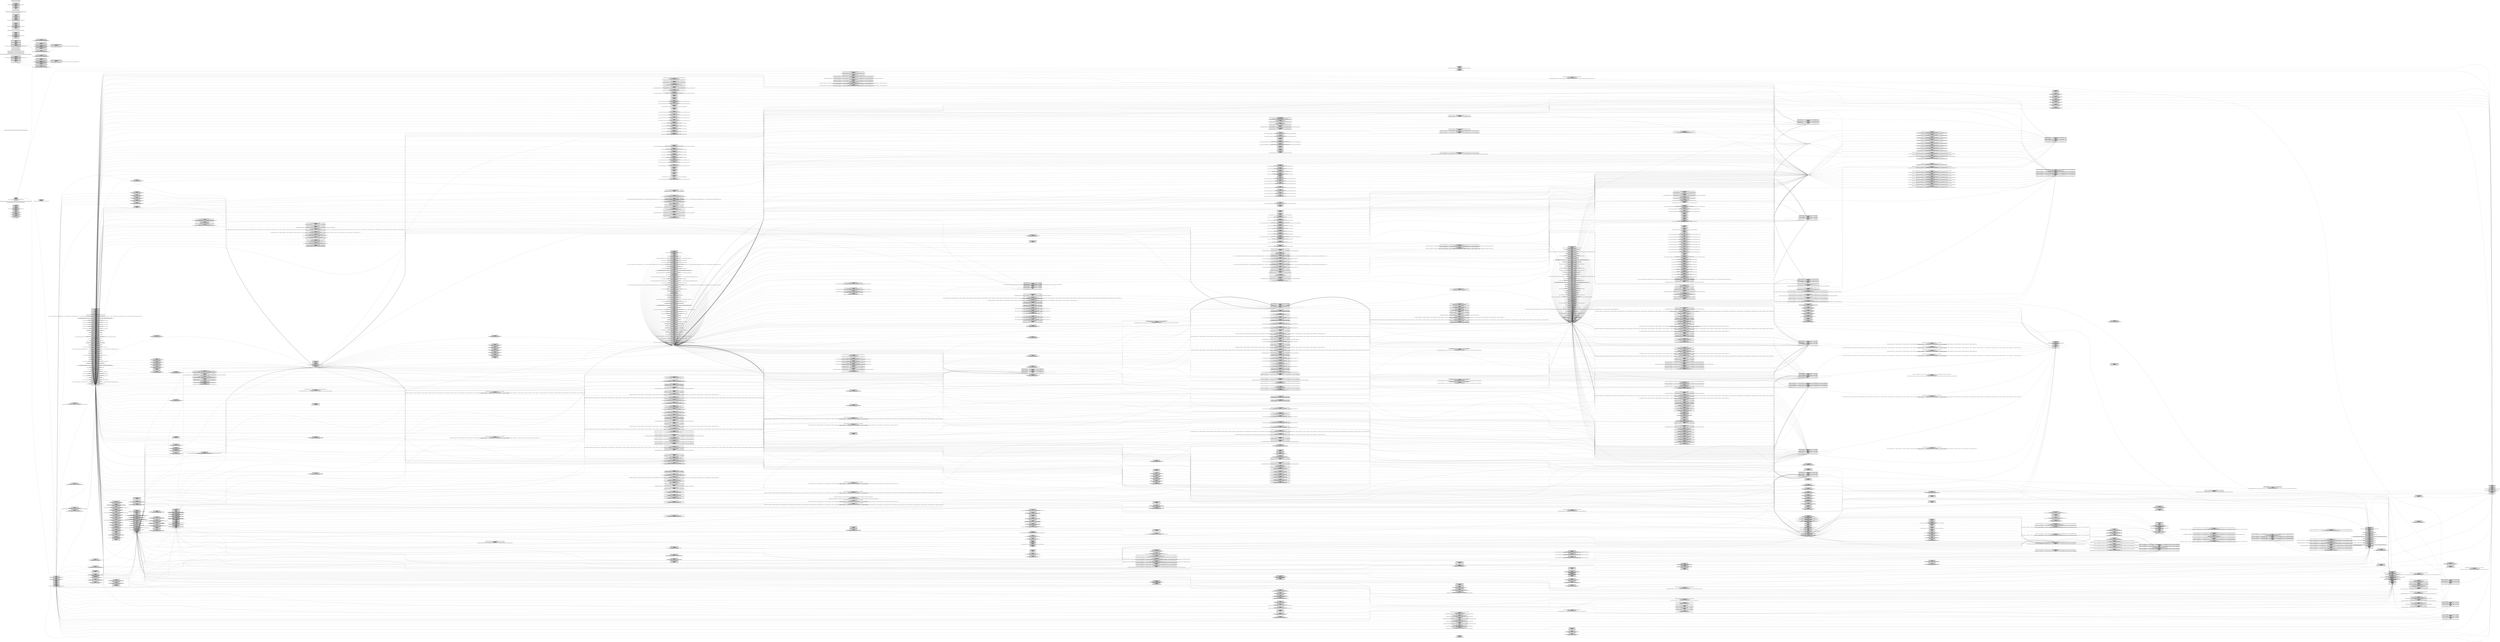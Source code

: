 digraph G {
 rankdir=LR;
 node[shape=box];
 n2 [label="ACT[com.flurry.android.CatalogActivity]1751"];
 n21 [label="DIALOG[android.app.AlertDialog]16627, alloc: <com.zlango.zms.app.ConversationList: void showAutoConvertToIconsPopup()>"];
 n22 [label="DIALOG[com.zlango.app.NumberPickerDialog]14597, alloc: <com.zlango.mms.preference.MessagingPreferenceActivity: boolean onPreferenceTreeClick(android.preference.PreferenceScreen,android.preference.Preference)>"];
 n60 [label="LAUNCHER_NODE[]19032"];
 n24 [label="DIALOG[com.zlango.zms.widget.SuggestionsDialog]6293, alloc: <com.zlango.zms.app.ComposeMessageActivity$1: void onClick(android.content.DialogInterface,int)>"];
 n6 [label="ACT[com.zlango.zms.app.SkinSelection]1774"];
 n11 [label="ACT[com.zlango.mms.preference.MessagingPreferenceActivity]1810"];
 n20 [label="ACT[com.zlango.zms.app.QuickReplyActivity]1944"];
 n26 [label="DIALOG[com.zlango.app.NumberPickerDialog]14589, alloc: <com.zlango.mms.preference.MessagingPreferenceActivity: boolean onPreferenceTreeClick(android.preference.PreferenceScreen,android.preference.Preference)>"];
 n16 [label="ACT[com.zlango.zms.app.ComposeMessageActivity]1893"];
 n1 [label="ACT[com.zlango.zms.app.ConversationList]1736"];
 n28 [label="DIALOG[android.app.AlertDialog]16615, alloc: <com.zlango.zms.app.ComposeMessageActivity: void chooseCategory()>"];
 n30 [label="DIALOG[android.app.AlertDialog]16632, alloc: <com.zlango.mms.app.ComposeMessageActivity: void confirmSendMessageIfNeeded()>"];
 n31 [label="DIALOG[android.app.AlertDialog]16641, alloc: <com.zlango.zms.app.RegistrationScreen: android.app.Dialog onCreateDialog(int)>"];
 n32 [label="DIALOG[com.zlango.mms.app.DeleteDialog]14006, alloc: <com.zlango.mms.data.ConversationManager: void confirmDeleteThreadDialog(android.app.Activity,com.zlango.mms.app.DeleteDialog$DeletionListener,boolean,boolean,com.zlango.mms.data.ConversationManager$DeleteCookie)>"];
 n34 [label="DIALOG[android.app.AlertDialog]16630, alloc: <com.zlango.mms.app.ComposeMessageActivity: boolean onContextItemSelected(android.view.MenuItem)>"];
 n35 [label="DIALOG[android.app.AlertDialog]16617, alloc: <com.zlango.zms.app.ConversationList: void showAboutDialog()>"];
 n36 [label="DIALOG[android.app.AlertDialog]16628, alloc: <com.zlango.zms.app.ComposeMessageActivity: void showClientDisabledDialog()>"];
 n37 [label="DIALOG[android.app.AlertDialog]16622, alloc: <com.zlango.mms.app.ComposeMessageActivity: void confirmSendMessageIfNeeded()>"];
 n40 [label="DIALOG[android.app.AlertDialog]16624, alloc: <com.zlango.mms.app.ComposeMessageActivity: void showSmileyDialog()>"];
 n42 [label="DIALOG[com.zlango.mms.app.DeleteDialog]7319, alloc: <com.zlango.mms.data.MessageItemManager: void confirmDeleteThreadDialog(android.app.Activity,com.zlango.mms.app.DeleteDialog$DeletionListener,boolean,com.zlango.mms.data.MessageItemManager$DeleteCookie)>"];
 n49 [label="ContextMenu[VAR[$r0]12075]17700"];
 n55 [label="ContextMenu[VAR[$r1]11378]17571"];
 n52 [label="OptionsMenu[com.zlango.zms.app.CheckableMessagesList]1816"];
 n57 [label="OptionsMenu[com.zlango.zms.app.ComposeMessageActivity]1882"];
 n44 [label="DIALOG[android.app.AlertDialog]16620, alloc: <com.zlango.zms.app.ComposeMessageActivity: android.app.Dialog onCreateDialog(int)>"];
 n45 [label="DIALOG[android.app.AlertDialog]16639, alloc: <com.zlango.mms.app.ComposeMessageActivity: void onActivityResult(int,int,android.content.Intent)>"];
 n47 [label="DIALOG[android.app.AlertDialog]16613, alloc: <com.zlango.zms.app.ComposeMessageActivity: void showAboutToSendTwoMessgesDialog(android.view.View)>"];
 n9 [label="ACT[com.zlango.zms.app.SplashScreen]1794"];
 n4 [label="ACT[com.zlango.zms.app.IntroScreen]1759"];
 n50 [label="OptionsMenu[com.zlango.zms.app.SplashScreen]1792"];
 n51 [label="OptionsMenu[com.zlango.mms.preference.MessagingPreferenceActivity]1804"];
 n23 [label="DIALOG[android.app.AlertDialog]16619, alloc: <com.zlango.zms.app.ComposeMessageActivity: void showMessageTooLongDialog()>"];
 n8 [label="ACT[com.zlango.mms.app.SearchActivity]1786"];
 n13 [label="ACT[com.zlango.zms.preference.MessagingPreferenceActivity]1838"];
 n25 [label="DIALOG[android.app.AlertDialog]16626, alloc: <com.zlango.zms.app.ConversationList: void showGotoInviteScreenAlet()>"];
 n7 [label="ACT[com.zlango.zms.app.MessagePreviewScreen]1781"];
 n5 [label="ACT[com.zlango.zms.app.RegistrationScreen]1766"];
 n27 [label="DIALOG[android.app.AlertDialog]16623, alloc: <com.zlango.mms.app.ComposeMessageActivity: void confirmSendMessageIfNeeded()>"];
 n53 [label="OptionsMenu[com.zlango.zms.preference.MessagingPreferenceActivity]1834"];
 n10 [label="ACT[com.zlango.mms.app.ClassZeroActivity]1802"];
 n29 [label="DIALOG[android.app.AlertDialog]16625, alloc: <com.zlango.zms.app.ComposeMessageActivity: void chooseTheme()>"];
 n56 [label="ContextMenu[VAR[$r1]2532]17854"];
 n3 [label="ACT[com.zlango.zms.app.ComingSoonActivity]1756"];
 n19 [label="ACT[com.zlango.zms.app.MainTabbedActivity]1933"];
 n17 [label="ACT[com.zlango.mms.app.ConversationList]1917"];
 n59 [label="OptionsMenu[com.zlango.zms.app.QuickReplyActivity]1937"];
 n33 [label="DIALOG[com.zlango.mms.app.DeleteDialog]11691, alloc: <com.zlango.zms.data.CheckableMessageItemManager: void confirmDeleteThreadDialog(android.app.Activity,com.zlango.mms.app.DeleteDialog$DeletionListener,boolean,com.zlango.zms.data.CheckableMessageItemManager$DeleteCookie)>"];
 n38 [label="DIALOG[android.app.AlertDialog]16635, alloc: <com.zlango.zms.app.ConversationList: android.app.Dialog onCreateDialog(int,android.os.Bundle)>"];
 n15 [label="ACT[com.zlango.mms.app.ComposeMessageActivity]1860"];
 n39 [label="DIALOG[android.app.AlertDialog]16631, alloc: <com.zlango.mms.app.ComposeMessageActivity: void confirmSendMessageIfNeeded()>"];
 n41 [label="DIALOG[android.app.AlertDialog]16637, alloc: <com.zlango.mms.app.ComposeMessageActivity: void showPhoneSeletionDialog(java.lang.CharSequence[])>"];
 n48 [label="OptionsMenu[com.zlango.zms.app.ConversationList]1724"];
 n12 [label="ACT[com.zlango.zms.app.CheckableMessagesList]1822"];
 n14 [label="ACT[com.zlango.zms.app.WebViewActivity]1843"];
 n58 [label="OptionsMenu[com.zlango.mms.app.ConversationList]1908"];
 n43 [label="DIALOG[com.zlango.mms.app.DiscardDialog]14011, alloc: <com.zlango.mms.data.ConversationManager: void confirmDiscardThreadDialog(android.app.Activity,com.zlango.mms.app.DiscardDialog$DiscardListener,com.zlango.mms.data.ConversationManager$DiscardCookie)>"];
 n54 [label="OptionsMenu[com.zlango.mms.app.ComposeMessageActivity]1849"];
 n46 [label="DIALOG[android.app.AlertDialog]16633, alloc: <com.zlango.zms.app.ConversationList: void showRateZlangoDialog()>"];
 n18 [label="ACT[com.zlango.zms.app.DashboardActivity]1924"];
 n2 -> n2 [label="src: ACT[com.flurry.android.CatalogActivity]1751\ntgt: ACT[com.flurry.android.CatalogActivity]1751\ntag: cyclic_edge\nevt: click\nwidget: NEWVIEW[android.widget.TextView,*,10503]14811\nhandler: [<com.flurry.android.CatalogActivity: void onClick(android.view.View)>]\nstack: []\n"];
 n2 -> n2 [label="src: ACT[com.flurry.android.CatalogActivity]1751\ntgt: ACT[com.flurry.android.CatalogActivity]1751\ntag: cyclic_edge\nevt: focus_change\nwidget: NEWVIEW[android.widget.TextView,*,10503]14811\nhandler: [<com.flurry.android.w: void onFocusChange(android.view.View,boolean)>]\nstack: []\n"];
 n2 -> n2 [label="src: ACT[com.flurry.android.CatalogActivity]1751\ntgt: ACT[com.flurry.android.CatalogActivity]1751\ntag: cyclic_edge\nevt: click\nwidget: NEWVIEW[com.flurry.android.l,*,10512]14831\nhandler: [<com.flurry.android.CatalogActivity: void onClick(android.view.View)>]\nstack: []\n"];
 n2 -> n2 [label="src: ACT[com.flurry.android.CatalogActivity]1751\ntgt: ACT[com.flurry.android.CatalogActivity]1751\ntag: implicit_power\nevt: implicit_power_event\nwidget: ACT[com.flurry.android.CatalogActivity]1751\nhandler: []\nstack: []\n"];
 n2 -> n2 [label="src: ACT[com.flurry.android.CatalogActivity]1751\ntgt: ACT[com.flurry.android.CatalogActivity]1751\ntag: implicit_rotate\nevt: implicit_rotate_event\nwidget: ACT[com.flurry.android.CatalogActivity]1751\nhandler: []\nstack: [[pop ACT[com.flurry.android.CatalogActivity]1751], [push ACT[com.flurry.android.CatalogActivity]1751]]\n"];
 n2 -> n2 [label="src: ACT[com.flurry.android.CatalogActivity]1751\ntgt: ACT[com.flurry.android.CatalogActivity]1751\ntag: implicit_home\nevt: implicit_home_event\nwidget: ACT[com.flurry.android.CatalogActivity]1751\nhandler: []\nstack: []\n"];
 n60 -> n4 [label="src: LAUNCHER_NODE[]19032\ntgt: ACT[com.zlango.zms.app.IntroScreen]1759\ntag: implicit_launch\nevt: implicit_launch_event\nwidget: LAUNCHER_NODE[]19032\nhandler: []\nstack: [[push ACT[com.zlango.zms.app.SplashScreen]1794], [push ACT[com.zlango.zms.app.IntroScreen]1759]]\n"];
 n60 -> n9 [label="src: LAUNCHER_NODE[]19032\ntgt: ACT[com.zlango.zms.app.SplashScreen]1794\ntag: finish_activity\nevt: implicit_launch_event\nwidget: LAUNCHER_NODE[]19032\nhandler: []\nstack: [[push ACT[com.zlango.zms.app.SplashScreen]1794], [push ACT[com.zlango.zms.app.IntroScreen]1759], [pop ACT[com.zlango.zms.app.IntroScreen]1759]]\n"];
 n60 -> n60 [label="src: LAUNCHER_NODE[]19032\ntgt: LAUNCHER_NODE[]19032\ntag: finish_activity\nevt: implicit_launch_event\nwidget: LAUNCHER_NODE[]19032\nhandler: []\nstack: [[push ACT[com.zlango.zms.app.SplashScreen]1794], [pop ACT[com.zlango.zms.app.SplashScreen]1794]]\n"];
 n60 -> n9 [label="src: LAUNCHER_NODE[]19032\ntgt: ACT[com.zlango.zms.app.SplashScreen]1794\ntag: implicit_launch\nevt: implicit_launch_event\nwidget: LAUNCHER_NODE[]19032\nhandler: []\nstack: [[push ACT[com.zlango.zms.app.SplashScreen]1794]]\n"];
 n6 -> n15 [label="src: ACT[com.zlango.zms.app.SkinSelection]1774\ntgt: ACT[com.zlango.mms.app.ComposeMessageActivity]1860\ntag: finish_activity\nevt: click\nwidget: INFL[android.widget.ImageButton,WID[2131558549|default_skin_button]1287,17896]17899\nhandler: [<com.zlango.zms.app.SkinSelection: void onClick(android.view.View)>]\nstack: [[pop ACT[com.zlango.zms.app.SkinSelection]1774]]\n"];
 n6 -> n15 [label="src: ACT[com.zlango.zms.app.SkinSelection]1774\ntgt: ACT[com.zlango.mms.app.ComposeMessageActivity]1860\ntag: finish_activity\nevt: click\nwidget: INFL[android.widget.ImageButton,WID[2131558552|regular_skin_button]1284,17897]17901\nhandler: [<com.zlango.zms.app.SkinSelection: void onClick(android.view.View)>]\nstack: [[pop ACT[com.zlango.zms.app.SkinSelection]1774]]\n"];
 n6 -> n15 [label="src: ACT[com.zlango.zms.app.SkinSelection]1774\ntgt: ACT[com.zlango.mms.app.ComposeMessageActivity]1860\ntag: finish_activity\nevt: click\nwidget: INFL[android.widget.ImageButton,WID[2131558553|valentine_skin_button]1283,17897]17902\nhandler: [<com.zlango.zms.app.SkinSelection: void onClick(android.view.View)>]\nstack: [[pop ACT[com.zlango.zms.app.SkinSelection]1774]]\n"];
 n6 -> n15 [label="src: ACT[com.zlango.zms.app.SkinSelection]1774\ntgt: ACT[com.zlango.mms.app.ComposeMessageActivity]1860\ntag: finish_activity\nevt: click\nwidget: INFL[android.widget.ImageButton,WID[2131558550|hiphop_skin_button]1290,17896]17900\nhandler: [<com.zlango.zms.app.SkinSelection: void onClick(android.view.View)>]\nstack: [[pop ACT[com.zlango.zms.app.SkinSelection]1774]]\n"];
 n6 -> n15 [label="src: ACT[com.zlango.zms.app.SkinSelection]1774\ntgt: ACT[com.zlango.mms.app.ComposeMessageActivity]1860\ntag: finish_activity\nevt: click\nwidget: INFL[android.widget.ImageButton,WID[2131558555|horror_skin_button]1285,17898]17903\nhandler: [<com.zlango.zms.app.SkinSelection: void onClick(android.view.View)>]\nstack: [[pop ACT[com.zlango.zms.app.SkinSelection]1774]]\n"];
 n6 -> n15 [label="src: ACT[com.zlango.zms.app.SkinSelection]1774\ntgt: ACT[com.zlango.mms.app.ComposeMessageActivity]1860\ntag: finish_activity\nevt: click\nwidget: INFL[android.widget.ImageButton,WID[2131558556|summer_skin_button]1280,17898]17904\nhandler: [<com.zlango.zms.app.SkinSelection: void onClick(android.view.View)>]\nstack: [[pop ACT[com.zlango.zms.app.SkinSelection]1774]]\n"];
 n6 -> n5 [label="src: ACT[com.zlango.zms.app.SkinSelection]1774\ntgt: ACT[com.zlango.zms.app.RegistrationScreen]1766\ntag: implicit_back\nevt: implicit_back_event\nwidget: ACT[com.zlango.zms.app.SkinSelection]1774\nhandler: []\nstack: [[pop ACT[com.zlango.zms.app.SkinSelection]1774]]\n"];
 n6 -> n9 [label="src: ACT[com.zlango.zms.app.SkinSelection]1774\ntgt: ACT[com.zlango.zms.app.SplashScreen]1794\ntag: implicit_back\nevt: implicit_back_event\nwidget: ACT[com.zlango.zms.app.SkinSelection]1774\nhandler: []\nstack: [[pop ACT[com.zlango.zms.app.SkinSelection]1774]]\n"];
 n6 -> n6 [label="src: ACT[com.zlango.zms.app.SkinSelection]1774\ntgt: ACT[com.zlango.zms.app.SkinSelection]1774\ntag: implicit_home\nevt: implicit_home_event\nwidget: ACT[com.zlango.zms.app.SkinSelection]1774\nhandler: []\nstack: []\n"];
 n6 -> n16 [label="src: ACT[com.zlango.zms.app.SkinSelection]1774\ntgt: ACT[com.zlango.zms.app.ComposeMessageActivity]1893\ntag: implicit_back\nevt: implicit_back_event\nwidget: ACT[com.zlango.zms.app.SkinSelection]1774\nhandler: []\nstack: [[pop ACT[com.zlango.zms.app.SkinSelection]1774]]\n"];
 n6 -> n16 [label="src: ACT[com.zlango.zms.app.SkinSelection]1774\ntgt: ACT[com.zlango.zms.app.ComposeMessageActivity]1893\ntag: finish_activity\nevt: click\nwidget: INFL[android.widget.ImageButton,WID[2131558555|horror_skin_button]1285,17898]17903\nhandler: [<com.zlango.zms.app.SkinSelection: void onClick(android.view.View)>]\nstack: [[pop ACT[com.zlango.zms.app.SkinSelection]1774]]\n"];
 n6 -> n16 [label="src: ACT[com.zlango.zms.app.SkinSelection]1774\ntgt: ACT[com.zlango.zms.app.ComposeMessageActivity]1893\ntag: finish_activity\nevt: click\nwidget: INFL[android.widget.ImageButton,WID[2131558553|valentine_skin_button]1283,17897]17902\nhandler: [<com.zlango.zms.app.SkinSelection: void onClick(android.view.View)>]\nstack: [[pop ACT[com.zlango.zms.app.SkinSelection]1774]]\n"];
 n6 -> n16 [label="src: ACT[com.zlango.zms.app.SkinSelection]1774\ntgt: ACT[com.zlango.zms.app.ComposeMessageActivity]1893\ntag: finish_activity\nevt: click\nwidget: INFL[android.widget.ImageButton,WID[2131558549|default_skin_button]1287,17896]17899\nhandler: [<com.zlango.zms.app.SkinSelection: void onClick(android.view.View)>]\nstack: [[pop ACT[com.zlango.zms.app.SkinSelection]1774]]\n"];
 n6 -> n16 [label="src: ACT[com.zlango.zms.app.SkinSelection]1774\ntgt: ACT[com.zlango.zms.app.ComposeMessageActivity]1893\ntag: finish_activity\nevt: click\nwidget: INFL[android.widget.ImageButton,WID[2131558550|hiphop_skin_button]1290,17896]17900\nhandler: [<com.zlango.zms.app.SkinSelection: void onClick(android.view.View)>]\nstack: [[pop ACT[com.zlango.zms.app.SkinSelection]1774]]\n"];
 n6 -> n16 [label="src: ACT[com.zlango.zms.app.SkinSelection]1774\ntgt: ACT[com.zlango.zms.app.ComposeMessageActivity]1893\ntag: finish_activity\nevt: click\nwidget: INFL[android.widget.ImageButton,WID[2131558552|regular_skin_button]1284,17897]17901\nhandler: [<com.zlango.zms.app.SkinSelection: void onClick(android.view.View)>]\nstack: [[pop ACT[com.zlango.zms.app.SkinSelection]1774]]\n"];
 n6 -> n16 [label="src: ACT[com.zlango.zms.app.SkinSelection]1774\ntgt: ACT[com.zlango.zms.app.ComposeMessageActivity]1893\ntag: finish_activity\nevt: click\nwidget: INFL[android.widget.ImageButton,WID[2131558556|summer_skin_button]1280,17898]17904\nhandler: [<com.zlango.zms.app.SkinSelection: void onClick(android.view.View)>]\nstack: [[pop ACT[com.zlango.zms.app.SkinSelection]1774]]\n"];
 n6 -> n9 [label="src: ACT[com.zlango.zms.app.SkinSelection]1774\ntgt: ACT[com.zlango.zms.app.SplashScreen]1794\ntag: finish_activity\nevt: click\nwidget: INFL[android.widget.ImageButton,WID[2131558552|regular_skin_button]1284,17897]17901\nhandler: [<com.zlango.zms.app.SkinSelection: void onClick(android.view.View)>]\nstack: [[pop ACT[com.zlango.zms.app.SkinSelection]1774]]\n"];
 n6 -> n9 [label="src: ACT[com.zlango.zms.app.SkinSelection]1774\ntgt: ACT[com.zlango.zms.app.SplashScreen]1794\ntag: finish_activity\nevt: click\nwidget: INFL[android.widget.ImageButton,WID[2131558553|valentine_skin_button]1283,17897]17902\nhandler: [<com.zlango.zms.app.SkinSelection: void onClick(android.view.View)>]\nstack: [[pop ACT[com.zlango.zms.app.SkinSelection]1774]]\n"];
 n6 -> n9 [label="src: ACT[com.zlango.zms.app.SkinSelection]1774\ntgt: ACT[com.zlango.zms.app.SplashScreen]1794\ntag: finish_activity\nevt: click\nwidget: INFL[android.widget.ImageButton,WID[2131558550|hiphop_skin_button]1290,17896]17900\nhandler: [<com.zlango.zms.app.SkinSelection: void onClick(android.view.View)>]\nstack: [[pop ACT[com.zlango.zms.app.SkinSelection]1774]]\n"];
 n6 -> n9 [label="src: ACT[com.zlango.zms.app.SkinSelection]1774\ntgt: ACT[com.zlango.zms.app.SplashScreen]1794\ntag: finish_activity\nevt: click\nwidget: INFL[android.widget.ImageButton,WID[2131558556|summer_skin_button]1280,17898]17904\nhandler: [<com.zlango.zms.app.SkinSelection: void onClick(android.view.View)>]\nstack: [[pop ACT[com.zlango.zms.app.SkinSelection]1774]]\n"];
 n6 -> n9 [label="src: ACT[com.zlango.zms.app.SkinSelection]1774\ntgt: ACT[com.zlango.zms.app.SplashScreen]1794\ntag: finish_activity\nevt: click\nwidget: INFL[android.widget.ImageButton,WID[2131558549|default_skin_button]1287,17896]17899\nhandler: [<com.zlango.zms.app.SkinSelection: void onClick(android.view.View)>]\nstack: [[pop ACT[com.zlango.zms.app.SkinSelection]1774]]\n"];
 n6 -> n9 [label="src: ACT[com.zlango.zms.app.SkinSelection]1774\ntgt: ACT[com.zlango.zms.app.SplashScreen]1794\ntag: finish_activity\nevt: click\nwidget: INFL[android.widget.ImageButton,WID[2131558555|horror_skin_button]1285,17898]17903\nhandler: [<com.zlango.zms.app.SkinSelection: void onClick(android.view.View)>]\nstack: [[pop ACT[com.zlango.zms.app.SkinSelection]1774]]\n"];
 n6 -> n20 [label="src: ACT[com.zlango.zms.app.SkinSelection]1774\ntgt: ACT[com.zlango.zms.app.QuickReplyActivity]1944\ntag: finish_activity\nevt: click\nwidget: INFL[android.widget.ImageButton,WID[2131558556|summer_skin_button]1280,17898]17904\nhandler: [<com.zlango.zms.app.SkinSelection: void onClick(android.view.View)>]\nstack: [[pop ACT[com.zlango.zms.app.SkinSelection]1774]]\n"];
 n6 -> n20 [label="src: ACT[com.zlango.zms.app.SkinSelection]1774\ntgt: ACT[com.zlango.zms.app.QuickReplyActivity]1944\ntag: finish_activity\nevt: click\nwidget: INFL[android.widget.ImageButton,WID[2131558553|valentine_skin_button]1283,17897]17902\nhandler: [<com.zlango.zms.app.SkinSelection: void onClick(android.view.View)>]\nstack: [[pop ACT[com.zlango.zms.app.SkinSelection]1774]]\n"];
 n6 -> n20 [label="src: ACT[com.zlango.zms.app.SkinSelection]1774\ntgt: ACT[com.zlango.zms.app.QuickReplyActivity]1944\ntag: finish_activity\nevt: click\nwidget: INFL[android.widget.ImageButton,WID[2131558555|horror_skin_button]1285,17898]17903\nhandler: [<com.zlango.zms.app.SkinSelection: void onClick(android.view.View)>]\nstack: [[pop ACT[com.zlango.zms.app.SkinSelection]1774]]\n"];
 n6 -> n20 [label="src: ACT[com.zlango.zms.app.SkinSelection]1774\ntgt: ACT[com.zlango.zms.app.QuickReplyActivity]1944\ntag: finish_activity\nevt: click\nwidget: INFL[android.widget.ImageButton,WID[2131558550|hiphop_skin_button]1290,17896]17900\nhandler: [<com.zlango.zms.app.SkinSelection: void onClick(android.view.View)>]\nstack: [[pop ACT[com.zlango.zms.app.SkinSelection]1774]]\n"];
 n6 -> n20 [label="src: ACT[com.zlango.zms.app.SkinSelection]1774\ntgt: ACT[com.zlango.zms.app.QuickReplyActivity]1944\ntag: finish_activity\nevt: click\nwidget: INFL[android.widget.ImageButton,WID[2131558552|regular_skin_button]1284,17897]17901\nhandler: [<com.zlango.zms.app.SkinSelection: void onClick(android.view.View)>]\nstack: [[pop ACT[com.zlango.zms.app.SkinSelection]1774]]\n"];
 n6 -> n20 [label="src: ACT[com.zlango.zms.app.SkinSelection]1774\ntgt: ACT[com.zlango.zms.app.QuickReplyActivity]1944\ntag: finish_activity\nevt: click\nwidget: INFL[android.widget.ImageButton,WID[2131558549|default_skin_button]1287,17896]17899\nhandler: [<com.zlango.zms.app.SkinSelection: void onClick(android.view.View)>]\nstack: [[pop ACT[com.zlango.zms.app.SkinSelection]1774]]\n"];
 n6 -> n17 [label="src: ACT[com.zlango.zms.app.SkinSelection]1774\ntgt: ACT[com.zlango.mms.app.ConversationList]1917\ntag: implicit_back\nevt: implicit_back_event\nwidget: ACT[com.zlango.zms.app.SkinSelection]1774\nhandler: []\nstack: [[pop ACT[com.zlango.zms.app.SkinSelection]1774]]\n"];
 n6 -> n5 [label="src: ACT[com.zlango.zms.app.SkinSelection]1774\ntgt: ACT[com.zlango.zms.app.RegistrationScreen]1766\ntag: finish_activity\nevt: click\nwidget: INFL[android.widget.ImageButton,WID[2131558555|horror_skin_button]1285,17898]17903\nhandler: [<com.zlango.zms.app.SkinSelection: void onClick(android.view.View)>]\nstack: [[pop ACT[com.zlango.zms.app.SkinSelection]1774]]\n"];
 n6 -> n5 [label="src: ACT[com.zlango.zms.app.SkinSelection]1774\ntgt: ACT[com.zlango.zms.app.RegistrationScreen]1766\ntag: finish_activity\nevt: click\nwidget: INFL[android.widget.ImageButton,WID[2131558552|regular_skin_button]1284,17897]17901\nhandler: [<com.zlango.zms.app.SkinSelection: void onClick(android.view.View)>]\nstack: [[pop ACT[com.zlango.zms.app.SkinSelection]1774]]\n"];
 n6 -> n5 [label="src: ACT[com.zlango.zms.app.SkinSelection]1774\ntgt: ACT[com.zlango.zms.app.RegistrationScreen]1766\ntag: finish_activity\nevt: click\nwidget: INFL[android.widget.ImageButton,WID[2131558556|summer_skin_button]1280,17898]17904\nhandler: [<com.zlango.zms.app.SkinSelection: void onClick(android.view.View)>]\nstack: [[pop ACT[com.zlango.zms.app.SkinSelection]1774]]\n"];
 n6 -> n5 [label="src: ACT[com.zlango.zms.app.SkinSelection]1774\ntgt: ACT[com.zlango.zms.app.RegistrationScreen]1766\ntag: finish_activity\nevt: click\nwidget: INFL[android.widget.ImageButton,WID[2131558549|default_skin_button]1287,17896]17899\nhandler: [<com.zlango.zms.app.SkinSelection: void onClick(android.view.View)>]\nstack: [[pop ACT[com.zlango.zms.app.SkinSelection]1774]]\n"];
 n6 -> n5 [label="src: ACT[com.zlango.zms.app.SkinSelection]1774\ntgt: ACT[com.zlango.zms.app.RegistrationScreen]1766\ntag: finish_activity\nevt: click\nwidget: INFL[android.widget.ImageButton,WID[2131558553|valentine_skin_button]1283,17897]17902\nhandler: [<com.zlango.zms.app.SkinSelection: void onClick(android.view.View)>]\nstack: [[pop ACT[com.zlango.zms.app.SkinSelection]1774]]\n"];
 n6 -> n5 [label="src: ACT[com.zlango.zms.app.SkinSelection]1774\ntgt: ACT[com.zlango.zms.app.RegistrationScreen]1766\ntag: finish_activity\nevt: click\nwidget: INFL[android.widget.ImageButton,WID[2131558550|hiphop_skin_button]1290,17896]17900\nhandler: [<com.zlango.zms.app.SkinSelection: void onClick(android.view.View)>]\nstack: [[pop ACT[com.zlango.zms.app.SkinSelection]1774]]\n"];
 n6 -> n15 [label="src: ACT[com.zlango.zms.app.SkinSelection]1774\ntgt: ACT[com.zlango.mms.app.ComposeMessageActivity]1860\ntag: implicit_back\nevt: implicit_back_event\nwidget: ACT[com.zlango.zms.app.SkinSelection]1774\nhandler: []\nstack: [[pop ACT[com.zlango.zms.app.SkinSelection]1774]]\n"];
 n6 -> n20 [label="src: ACT[com.zlango.zms.app.SkinSelection]1774\ntgt: ACT[com.zlango.zms.app.QuickReplyActivity]1944\ntag: implicit_back\nevt: implicit_back_event\nwidget: ACT[com.zlango.zms.app.SkinSelection]1774\nhandler: []\nstack: [[pop ACT[com.zlango.zms.app.SkinSelection]1774]]\n"];
 n6 -> n1 [label="src: ACT[com.zlango.zms.app.SkinSelection]1774\ntgt: ACT[com.zlango.zms.app.ConversationList]1736\ntag: implicit_back\nevt: implicit_back_event\nwidget: ACT[com.zlango.zms.app.SkinSelection]1774\nhandler: []\nstack: [[pop ACT[com.zlango.zms.app.SkinSelection]1774]]\n"];
 n6 -> n6 [label="src: ACT[com.zlango.zms.app.SkinSelection]1774\ntgt: ACT[com.zlango.zms.app.SkinSelection]1774\ntag: implicit_rotate\nevt: implicit_rotate_event\nwidget: ACT[com.zlango.zms.app.SkinSelection]1774\nhandler: []\nstack: [[pop ACT[com.zlango.zms.app.SkinSelection]1774], [push ACT[com.zlango.zms.app.SkinSelection]1774]]\n"];
 n6 -> n6 [label="src: ACT[com.zlango.zms.app.SkinSelection]1774\ntgt: ACT[com.zlango.zms.app.SkinSelection]1774\ntag: implicit_power\nevt: implicit_power_event\nwidget: ACT[com.zlango.zms.app.SkinSelection]1774\nhandler: []\nstack: []\n"];
 n6 -> n4 [label="src: ACT[com.zlango.zms.app.SkinSelection]1774\ntgt: ACT[com.zlango.zms.app.IntroScreen]1759\ntag: finish_activity\nevt: click\nwidget: INFL[android.widget.ImageButton,WID[2131558552|regular_skin_button]1284,17897]17901\nhandler: [<com.zlango.zms.app.SkinSelection: void onClick(android.view.View)>]\nstack: [[pop ACT[com.zlango.zms.app.SkinSelection]1774]]\n"];
 n6 -> n4 [label="src: ACT[com.zlango.zms.app.SkinSelection]1774\ntgt: ACT[com.zlango.zms.app.IntroScreen]1759\ntag: finish_activity\nevt: click\nwidget: INFL[android.widget.ImageButton,WID[2131558549|default_skin_button]1287,17896]17899\nhandler: [<com.zlango.zms.app.SkinSelection: void onClick(android.view.View)>]\nstack: [[pop ACT[com.zlango.zms.app.SkinSelection]1774]]\n"];
 n6 -> n4 [label="src: ACT[com.zlango.zms.app.SkinSelection]1774\ntgt: ACT[com.zlango.zms.app.IntroScreen]1759\ntag: finish_activity\nevt: click\nwidget: INFL[android.widget.ImageButton,WID[2131558555|horror_skin_button]1285,17898]17903\nhandler: [<com.zlango.zms.app.SkinSelection: void onClick(android.view.View)>]\nstack: [[pop ACT[com.zlango.zms.app.SkinSelection]1774]]\n"];
 n6 -> n4 [label="src: ACT[com.zlango.zms.app.SkinSelection]1774\ntgt: ACT[com.zlango.zms.app.IntroScreen]1759\ntag: finish_activity\nevt: click\nwidget: INFL[android.widget.ImageButton,WID[2131558553|valentine_skin_button]1283,17897]17902\nhandler: [<com.zlango.zms.app.SkinSelection: void onClick(android.view.View)>]\nstack: [[pop ACT[com.zlango.zms.app.SkinSelection]1774]]\n"];
 n6 -> n4 [label="src: ACT[com.zlango.zms.app.SkinSelection]1774\ntgt: ACT[com.zlango.zms.app.IntroScreen]1759\ntag: finish_activity\nevt: click\nwidget: INFL[android.widget.ImageButton,WID[2131558556|summer_skin_button]1280,17898]17904\nhandler: [<com.zlango.zms.app.SkinSelection: void onClick(android.view.View)>]\nstack: [[pop ACT[com.zlango.zms.app.SkinSelection]1774]]\n"];
 n6 -> n4 [label="src: ACT[com.zlango.zms.app.SkinSelection]1774\ntgt: ACT[com.zlango.zms.app.IntroScreen]1759\ntag: finish_activity\nevt: click\nwidget: INFL[android.widget.ImageButton,WID[2131558550|hiphop_skin_button]1290,17896]17900\nhandler: [<com.zlango.zms.app.SkinSelection: void onClick(android.view.View)>]\nstack: [[pop ACT[com.zlango.zms.app.SkinSelection]1774]]\n"];
 n6 -> n1 [label="src: ACT[com.zlango.zms.app.SkinSelection]1774\ntgt: ACT[com.zlango.zms.app.ConversationList]1736\ntag: finish_activity\nevt: click\nwidget: INFL[android.widget.ImageButton,WID[2131558552|regular_skin_button]1284,17897]17901\nhandler: [<com.zlango.zms.app.SkinSelection: void onClick(android.view.View)>]\nstack: [[pop ACT[com.zlango.zms.app.SkinSelection]1774]]\n"];
 n6 -> n1 [label="src: ACT[com.zlango.zms.app.SkinSelection]1774\ntgt: ACT[com.zlango.zms.app.ConversationList]1736\ntag: finish_activity\nevt: click\nwidget: INFL[android.widget.ImageButton,WID[2131558553|valentine_skin_button]1283,17897]17902\nhandler: [<com.zlango.zms.app.SkinSelection: void onClick(android.view.View)>]\nstack: [[pop ACT[com.zlango.zms.app.SkinSelection]1774]]\n"];
 n6 -> n1 [label="src: ACT[com.zlango.zms.app.SkinSelection]1774\ntgt: ACT[com.zlango.zms.app.ConversationList]1736\ntag: finish_activity\nevt: click\nwidget: INFL[android.widget.ImageButton,WID[2131558549|default_skin_button]1287,17896]17899\nhandler: [<com.zlango.zms.app.SkinSelection: void onClick(android.view.View)>]\nstack: [[pop ACT[com.zlango.zms.app.SkinSelection]1774]]\n"];
 n6 -> n1 [label="src: ACT[com.zlango.zms.app.SkinSelection]1774\ntgt: ACT[com.zlango.zms.app.ConversationList]1736\ntag: finish_activity\nevt: click\nwidget: INFL[android.widget.ImageButton,WID[2131558555|horror_skin_button]1285,17898]17903\nhandler: [<com.zlango.zms.app.SkinSelection: void onClick(android.view.View)>]\nstack: [[pop ACT[com.zlango.zms.app.SkinSelection]1774]]\n"];
 n6 -> n1 [label="src: ACT[com.zlango.zms.app.SkinSelection]1774\ntgt: ACT[com.zlango.zms.app.ConversationList]1736\ntag: finish_activity\nevt: click\nwidget: INFL[android.widget.ImageButton,WID[2131558556|summer_skin_button]1280,17898]17904\nhandler: [<com.zlango.zms.app.SkinSelection: void onClick(android.view.View)>]\nstack: [[pop ACT[com.zlango.zms.app.SkinSelection]1774]]\n"];
 n6 -> n1 [label="src: ACT[com.zlango.zms.app.SkinSelection]1774\ntgt: ACT[com.zlango.zms.app.ConversationList]1736\ntag: finish_activity\nevt: click\nwidget: INFL[android.widget.ImageButton,WID[2131558550|hiphop_skin_button]1290,17896]17900\nhandler: [<com.zlango.zms.app.SkinSelection: void onClick(android.view.View)>]\nstack: [[pop ACT[com.zlango.zms.app.SkinSelection]1774]]\n"];
 n6 -> n4 [label="src: ACT[com.zlango.zms.app.SkinSelection]1774\ntgt: ACT[com.zlango.zms.app.IntroScreen]1759\ntag: implicit_back\nevt: implicit_back_event\nwidget: ACT[com.zlango.zms.app.SkinSelection]1774\nhandler: []\nstack: [[pop ACT[com.zlango.zms.app.SkinSelection]1774]]\n"];
 n6 -> n17 [label="src: ACT[com.zlango.zms.app.SkinSelection]1774\ntgt: ACT[com.zlango.mms.app.ConversationList]1917\ntag: finish_activity\nevt: click\nwidget: INFL[android.widget.ImageButton,WID[2131558555|horror_skin_button]1285,17898]17903\nhandler: [<com.zlango.zms.app.SkinSelection: void onClick(android.view.View)>]\nstack: [[pop ACT[com.zlango.zms.app.SkinSelection]1774]]\n"];
 n6 -> n17 [label="src: ACT[com.zlango.zms.app.SkinSelection]1774\ntgt: ACT[com.zlango.mms.app.ConversationList]1917\ntag: finish_activity\nevt: click\nwidget: INFL[android.widget.ImageButton,WID[2131558550|hiphop_skin_button]1290,17896]17900\nhandler: [<com.zlango.zms.app.SkinSelection: void onClick(android.view.View)>]\nstack: [[pop ACT[com.zlango.zms.app.SkinSelection]1774]]\n"];
 n6 -> n17 [label="src: ACT[com.zlango.zms.app.SkinSelection]1774\ntgt: ACT[com.zlango.mms.app.ConversationList]1917\ntag: finish_activity\nevt: click\nwidget: INFL[android.widget.ImageButton,WID[2131558549|default_skin_button]1287,17896]17899\nhandler: [<com.zlango.zms.app.SkinSelection: void onClick(android.view.View)>]\nstack: [[pop ACT[com.zlango.zms.app.SkinSelection]1774]]\n"];
 n6 -> n17 [label="src: ACT[com.zlango.zms.app.SkinSelection]1774\ntgt: ACT[com.zlango.mms.app.ConversationList]1917\ntag: finish_activity\nevt: click\nwidget: INFL[android.widget.ImageButton,WID[2131558552|regular_skin_button]1284,17897]17901\nhandler: [<com.zlango.zms.app.SkinSelection: void onClick(android.view.View)>]\nstack: [[pop ACT[com.zlango.zms.app.SkinSelection]1774]]\n"];
 n6 -> n17 [label="src: ACT[com.zlango.zms.app.SkinSelection]1774\ntgt: ACT[com.zlango.mms.app.ConversationList]1917\ntag: finish_activity\nevt: click\nwidget: INFL[android.widget.ImageButton,WID[2131558553|valentine_skin_button]1283,17897]17902\nhandler: [<com.zlango.zms.app.SkinSelection: void onClick(android.view.View)>]\nstack: [[pop ACT[com.zlango.zms.app.SkinSelection]1774]]\n"];
 n6 -> n17 [label="src: ACT[com.zlango.zms.app.SkinSelection]1774\ntgt: ACT[com.zlango.mms.app.ConversationList]1917\ntag: finish_activity\nevt: click\nwidget: INFL[android.widget.ImageButton,WID[2131558556|summer_skin_button]1280,17898]17904\nhandler: [<com.zlango.zms.app.SkinSelection: void onClick(android.view.View)>]\nstack: [[pop ACT[com.zlango.zms.app.SkinSelection]1774]]\n"];
 n11 -> n11 [label="src: ACT[com.zlango.mms.preference.MessagingPreferenceActivity]1810\ntgt: ACT[com.zlango.mms.preference.MessagingPreferenceActivity]1810\ntag: implicit_power\nevt: implicit_power_event\nwidget: ACT[com.zlango.mms.preference.MessagingPreferenceActivity]1810\nhandler: []\nstack: []\n"];
 n11 -> n11 [label="src: ACT[com.zlango.mms.preference.MessagingPreferenceActivity]1810\ntgt: ACT[com.zlango.mms.preference.MessagingPreferenceActivity]1810\ntag: implicit_home\nevt: implicit_home_event\nwidget: ACT[com.zlango.mms.preference.MessagingPreferenceActivity]1810\nhandler: []\nstack: []\n"];
 n11 -> n51 [label="src: ACT[com.zlango.mms.preference.MessagingPreferenceActivity]1810\ntgt: OptionsMenu[com.zlango.mms.preference.MessagingPreferenceActivity]1804\ntag: open_options_menu\nevt: click\nwidget: OptionsMenu[com.zlango.mms.preference.MessagingPreferenceActivity]1804\nhandler: [<com.zlango.mms.preference.MessagingPreferenceActivity: boolean onCreateOptionsMenu(android.view.Menu)>]\nstack: [[push OptionsMenu[com.zlango.mms.preference.MessagingPreferenceActivity]1804]]\n"];
 n11 -> n11 [label="src: ACT[com.zlango.mms.preference.MessagingPreferenceActivity]1810\ntgt: ACT[com.zlango.mms.preference.MessagingPreferenceActivity]1810\ntag: implicit_rotate\nevt: implicit_rotate_event\nwidget: ACT[com.zlango.mms.preference.MessagingPreferenceActivity]1810\nhandler: []\nstack: [[pop ACT[com.zlango.mms.preference.MessagingPreferenceActivity]1810], [push ACT[com.zlango.mms.preference.MessagingPreferenceActivity]1810]]\n"];
 n20 -> n20 [label="src: ACT[com.zlango.zms.app.QuickReplyActivity]1944\ntgt: ACT[com.zlango.zms.app.QuickReplyActivity]1944\ntag: implicit_power\nevt: implicit_power_event\nwidget: ACT[com.zlango.zms.app.QuickReplyActivity]1944\nhandler: []\nstack: []\n"];
 n20 -> n44 [label="src: ACT[com.zlango.zms.app.QuickReplyActivity]1944\ntgt: DIALOG[android.app.AlertDialog]16620, alloc: <com.zlango.zms.app.ComposeMessageActivity: android.app.Dialog onCreateDialog(int)>\ntag: show_dialog\nevt: long_click\nwidget: INFL[android.widget.ImageButton,WID[2131558459|button_icon]1189,18474]18480\nhandler: [<com.zlango.widget.ContactHeaderButtonsWidget: boolean onLongClick(android.view.View)>]\nstack: [[push DIALOG[android.app.AlertDialog]16620, alloc: <com.zlango.zms.app.ComposeMessageActivity: android.app.Dialog onCreateDialog(int)>]]\n"];
 n20 -> n44 [label="src: ACT[com.zlango.zms.app.QuickReplyActivity]1944\ntgt: DIALOG[android.app.AlertDialog]16620, alloc: <com.zlango.zms.app.ComposeMessageActivity: android.app.Dialog onCreateDialog(int)>\ntag: show_dialog\nevt: click\nwidget: INFL[android.widget.ImageButton,WID[2131558459|button_icon]1189,18474]18480\nhandler: [<com.zlango.widget.ContactHeaderButtonsWidget: void onClick(android.view.View)>]\nstack: [[push DIALOG[android.app.AlertDialog]16620, alloc: <com.zlango.zms.app.ComposeMessageActivity: android.app.Dialog onCreateDialog(int)>]]\n"];
 n20 -> n44 [label="src: ACT[com.zlango.zms.app.QuickReplyActivity]1944\ntgt: DIALOG[android.app.AlertDialog]16620, alloc: <com.zlango.zms.app.ComposeMessageActivity: android.app.Dialog onCreateDialog(int)>\ntag: show_dialog\nevt: click\nwidget: INFL[android.widget.ImageButton,WID[2131558526|button_close]1250,18474]18481\nhandler: [<com.zlango.widget.ContactHeaderButtonsWidget: void onClick(android.view.View)>]\nstack: [[push DIALOG[android.app.AlertDialog]16620, alloc: <com.zlango.zms.app.ComposeMessageActivity: android.app.Dialog onCreateDialog(int)>]]\n"];
 n20 -> n44 [label="src: ACT[com.zlango.zms.app.QuickReplyActivity]1944\ntgt: DIALOG[android.app.AlertDialog]16620, alloc: <com.zlango.zms.app.ComposeMessageActivity: android.app.Dialog onCreateDialog(int)>\ntag: show_dialog\nevt: long_click\nwidget: INFL[android.widget.ImageButton,WID[2131558525|button_theme]1247,18474]18479\nhandler: [<com.zlango.widget.ContactHeaderButtonsWidget: boolean onLongClick(android.view.View)>]\nstack: [[push DIALOG[android.app.AlertDialog]16620, alloc: <com.zlango.zms.app.ComposeMessageActivity: android.app.Dialog onCreateDialog(int)>]]\n"];
 n20 -> n44 [label="src: ACT[com.zlango.zms.app.QuickReplyActivity]1944\ntgt: DIALOG[android.app.AlertDialog]16620, alloc: <com.zlango.zms.app.ComposeMessageActivity: android.app.Dialog onCreateDialog(int)>\ntag: show_dialog\nevt: click\nwidget: INFL[android.widget.ImageButton,WID[2131558525|button_theme]1247,18474]18479\nhandler: [<com.zlango.widget.ContactHeaderButtonsWidget: void onClick(android.view.View)>]\nstack: [[push DIALOG[android.app.AlertDialog]16620, alloc: <com.zlango.zms.app.ComposeMessageActivity: android.app.Dialog onCreateDialog(int)>]]\n"];
 n20 -> n44 [label="src: ACT[com.zlango.zms.app.QuickReplyActivity]1944\ntgt: DIALOG[android.app.AlertDialog]16620, alloc: <com.zlango.zms.app.ComposeMessageActivity: android.app.Dialog onCreateDialog(int)>\ntag: show_dialog\nevt: long_click\nwidget: INFL[android.widget.ImageButton,WID[2131558526|button_close]1250,18474]18481\nhandler: [<com.zlango.widget.ContactHeaderButtonsWidget: boolean onLongClick(android.view.View)>]\nstack: [[push DIALOG[android.app.AlertDialog]16620, alloc: <com.zlango.zms.app.ComposeMessageActivity: android.app.Dialog onCreateDialog(int)>]]\n"];
 n20 -> n43 [label="src: ACT[com.zlango.zms.app.QuickReplyActivity]1944\ntgt: DIALOG[com.zlango.mms.app.DiscardDialog]14011, alloc: <com.zlango.mms.data.ConversationManager: void confirmDiscardThreadDialog(android.app.Activity,com.zlango.mms.app.DiscardDialog$DiscardListener,com.zlango.mms.data.ConversationManager$DiscardCookie)>\ntag: show_dialog\nevt: press_key\nwidget: ACT[com.zlango.zms.app.QuickReplyActivity]1944\nhandler: [<com.zlango.zms.app.QuickReplyActivity: boolean onKeyDown(int,android.view.KeyEvent)>]\nstack: [[push DIALOG[com.zlango.mms.app.DiscardDialog]14011, alloc: <com.zlango.mms.data.ConversationManager: void confirmDiscardThreadDialog(android.app.Activity,com.zlango.mms.app.DiscardDialog$DiscardListener,com.zlango.mms.data.ConversationManager$DiscardCookie)>]]\n"];
 n20 -> n27 [label="src: ACT[com.zlango.zms.app.QuickReplyActivity]1944\ntgt: DIALOG[android.app.AlertDialog]16623, alloc: <com.zlango.mms.app.ComposeMessageActivity: void confirmSendMessageIfNeeded()>\ntag: show_dialog\nevt: press_key\nwidget: ACT[com.zlango.zms.app.QuickReplyActivity]1944\nhandler: [<com.zlango.zms.app.QuickReplyActivity: boolean onKeyDown(int,android.view.KeyEvent)>]\nstack: [[push DIALOG[android.app.AlertDialog]16623, alloc: <com.zlango.mms.app.ComposeMessageActivity: void confirmSendMessageIfNeeded()>]]\n"];
 n20 -> n27 [label="src: ACT[com.zlango.zms.app.QuickReplyActivity]1944\ntgt: DIALOG[android.app.AlertDialog]16623, alloc: <com.zlango.mms.app.ComposeMessageActivity: void confirmSendMessageIfNeeded()>\ntag: show_dialog\nevt: click\nwidget: INFL[android.widget.ImageButton,WID[2131558447|show_insert]1169,18206]18216\nhandler: [<com.zlango.mms.app.ComposeMessageActivity: void onClick(android.view.View)>, <com.zlango.zms.app.ComposeMessageActivity: void onClick(android.view.View)>, <com.zlango.zms.app.QuickReplyActivity: void onClick(android.view.View)>]\nstack: [[push DIALOG[android.app.AlertDialog]16623, alloc: <com.zlango.mms.app.ComposeMessageActivity: void confirmSendMessageIfNeeded()>]]\n"];
 n20 -> n27 [label="src: ACT[com.zlango.zms.app.QuickReplyActivity]1944\ntgt: DIALOG[android.app.AlertDialog]16623, alloc: <com.zlango.mms.app.ComposeMessageActivity: void confirmSendMessageIfNeeded()>\ntag: show_dialog\nevt: editor_action\nwidget: INFL[com.zlango.mms.widget.editor.IconMessageEditor,WID[2131558449|embedded_text_editor]1195,18217;3289;]18219\nhandler: [<com.zlango.mms.app.ComposeMessageActivity: boolean onEditorAction(android.widget.TextView,int,android.view.KeyEvent)>]\nstack: [[push DIALOG[android.app.AlertDialog]16623, alloc: <com.zlango.mms.app.ComposeMessageActivity: void confirmSendMessageIfNeeded()>]]\n"];
 n20 -> n27 [label="src: ACT[com.zlango.zms.app.QuickReplyActivity]1944\ntgt: DIALOG[android.app.AlertDialog]16623, alloc: <com.zlango.mms.app.ComposeMessageActivity: void confirmSendMessageIfNeeded()>\ntag: show_dialog\nevt: click\nwidget: INFL[android.widget.ImageButton,WID[2131558435|add_contact_button]1181,18197]18203\nhandler: [<com.zlango.mms.app.ComposeMessageActivity: void onClick(android.view.View)>, <com.zlango.zms.app.ComposeMessageActivity: void onClick(android.view.View)>, <com.zlango.zms.app.QuickReplyActivity: void onClick(android.view.View)>]\nstack: [[push DIALOG[android.app.AlertDialog]16623, alloc: <com.zlango.mms.app.ComposeMessageActivity: void confirmSendMessageIfNeeded()>]]\n"];
 n20 -> n27 [label="src: ACT[com.zlango.zms.app.QuickReplyActivity]1944\ntgt: DIALOG[android.app.AlertDialog]16623, alloc: <com.zlango.mms.app.ComposeMessageActivity: void confirmSendMessageIfNeeded()>\ntag: show_dialog\nevt: click\nwidget: INFL[android.widget.ImageButton,WID[2131558450|send_button]1198,17847]17852\nhandler: [<com.zlango.mms.app.ComposeMessageActivity: void onClick(android.view.View)>, <com.zlango.zms.app.ComposeMessageActivity: void onClick(android.view.View)>, <com.zlango.zms.app.QuickReplyActivity: void onClick(android.view.View)>]\nstack: [[push DIALOG[android.app.AlertDialog]16623, alloc: <com.zlango.mms.app.ComposeMessageActivity: void confirmSendMessageIfNeeded()>]]\n"];
 n20 -> n27 [label="src: ACT[com.zlango.zms.app.QuickReplyActivity]1944\ntgt: DIALOG[android.app.AlertDialog]16623, alloc: <com.zlango.mms.app.ComposeMessageActivity: void confirmSendMessageIfNeeded()>\ntag: show_dialog\nevt: click\nwidget: INFL[android.widget.ImageButton,WID[2131558450|send_button]1198,18206]18218\nhandler: [<com.zlango.mms.app.ComposeMessageActivity: void onClick(android.view.View)>, <com.zlango.zms.app.ComposeMessageActivity: void onClick(android.view.View)>, <com.zlango.zms.app.QuickReplyActivity: void onClick(android.view.View)>]\nstack: [[push DIALOG[android.app.AlertDialog]16623, alloc: <com.zlango.mms.app.ComposeMessageActivity: void confirmSendMessageIfNeeded()>]]\n"];
 n20 -> n27 [label="src: ACT[com.zlango.zms.app.QuickReplyActivity]1944\ntgt: DIALOG[android.app.AlertDialog]16623, alloc: <com.zlango.mms.app.ComposeMessageActivity: void confirmSendMessageIfNeeded()>\ntag: show_dialog\nevt: editor_action\nwidget: INFL[com.zlango.mms.widget.editor.IconMessageEditor,WID[2131558449|embedded_text_editor]1195,3289;17851;]17853\nhandler: [<com.zlango.mms.app.ComposeMessageActivity: boolean onEditorAction(android.widget.TextView,int,android.view.KeyEvent)>]\nstack: [[push DIALOG[android.app.AlertDialog]16623, alloc: <com.zlango.mms.app.ComposeMessageActivity: void confirmSendMessageIfNeeded()>]]\n"];
 n20 -> n45 [label="src: ACT[com.zlango.zms.app.QuickReplyActivity]1944\ntgt: DIALOG[android.app.AlertDialog]16639, alloc: <com.zlango.mms.app.ComposeMessageActivity: void onActivityResult(int,int,android.content.Intent)>\ntag: show_dialog\nevt: implicit_on_activity_result\nwidget: ACT[com.zlango.zms.app.QuickReplyActivity]1944\nhandler: [<com.zlango.zms.app.ComposeMessageActivity: void onActivityResult(int,int,android.content.Intent)>]\nstack: [[push DIALOG[android.app.AlertDialog]16639, alloc: <com.zlango.mms.app.ComposeMessageActivity: void onActivityResult(int,int,android.content.Intent)>]]\n"];
 n20 -> n41 [label="src: ACT[com.zlango.zms.app.QuickReplyActivity]1944\ntgt: DIALOG[android.app.AlertDialog]16637, alloc: <com.zlango.mms.app.ComposeMessageActivity: void showPhoneSeletionDialog(java.lang.CharSequence[])>\ntag: show_dialog\nevt: implicit_on_activity_result\nwidget: ACT[com.zlango.zms.app.QuickReplyActivity]1944\nhandler: [<com.zlango.zms.app.ComposeMessageActivity: void onActivityResult(int,int,android.content.Intent)>]\nstack: [[push DIALOG[android.app.AlertDialog]16637, alloc: <com.zlango.mms.app.ComposeMessageActivity: void showPhoneSeletionDialog(java.lang.CharSequence[])>]]\n"];
 n20 -> n39 [label="src: ACT[com.zlango.zms.app.QuickReplyActivity]1944\ntgt: DIALOG[android.app.AlertDialog]16631, alloc: <com.zlango.mms.app.ComposeMessageActivity: void confirmSendMessageIfNeeded()>\ntag: show_dialog\nevt: editor_action\nwidget: INFL[com.zlango.mms.widget.editor.IconMessageEditor,WID[2131558449|embedded_text_editor]1195,3289;17851;]17853\nhandler: [<com.zlango.mms.app.ComposeMessageActivity: boolean onEditorAction(android.widget.TextView,int,android.view.KeyEvent)>]\nstack: [[push DIALOG[android.app.AlertDialog]16631, alloc: <com.zlango.mms.app.ComposeMessageActivity: void confirmSendMessageIfNeeded()>]]\n"];
 n20 -> n39 [label="src: ACT[com.zlango.zms.app.QuickReplyActivity]1944\ntgt: DIALOG[android.app.AlertDialog]16631, alloc: <com.zlango.mms.app.ComposeMessageActivity: void confirmSendMessageIfNeeded()>\ntag: show_dialog\nevt: click\nwidget: INFL[android.widget.ImageButton,WID[2131558447|show_insert]1169,18206]18216\nhandler: [<com.zlango.mms.app.ComposeMessageActivity: void onClick(android.view.View)>, <com.zlango.zms.app.ComposeMessageActivity: void onClick(android.view.View)>, <com.zlango.zms.app.QuickReplyActivity: void onClick(android.view.View)>]\nstack: [[push DIALOG[android.app.AlertDialog]16631, alloc: <com.zlango.mms.app.ComposeMessageActivity: void confirmSendMessageIfNeeded()>]]\n"];
 n20 -> n39 [label="src: ACT[com.zlango.zms.app.QuickReplyActivity]1944\ntgt: DIALOG[android.app.AlertDialog]16631, alloc: <com.zlango.mms.app.ComposeMessageActivity: void confirmSendMessageIfNeeded()>\ntag: show_dialog\nevt: click\nwidget: INFL[android.widget.ImageButton,WID[2131558450|send_button]1198,17847]17852\nhandler: [<com.zlango.mms.app.ComposeMessageActivity: void onClick(android.view.View)>, <com.zlango.zms.app.ComposeMessageActivity: void onClick(android.view.View)>, <com.zlango.zms.app.QuickReplyActivity: void onClick(android.view.View)>]\nstack: [[push DIALOG[android.app.AlertDialog]16631, alloc: <com.zlango.mms.app.ComposeMessageActivity: void confirmSendMessageIfNeeded()>]]\n"];
 n20 -> n39 [label="src: ACT[com.zlango.zms.app.QuickReplyActivity]1944\ntgt: DIALOG[android.app.AlertDialog]16631, alloc: <com.zlango.mms.app.ComposeMessageActivity: void confirmSendMessageIfNeeded()>\ntag: show_dialog\nevt: press_key\nwidget: ACT[com.zlango.zms.app.QuickReplyActivity]1944\nhandler: [<com.zlango.zms.app.QuickReplyActivity: boolean onKeyDown(int,android.view.KeyEvent)>]\nstack: [[push DIALOG[android.app.AlertDialog]16631, alloc: <com.zlango.mms.app.ComposeMessageActivity: void confirmSendMessageIfNeeded()>]]\n"];
 n20 -> n39 [label="src: ACT[com.zlango.zms.app.QuickReplyActivity]1944\ntgt: DIALOG[android.app.AlertDialog]16631, alloc: <com.zlango.mms.app.ComposeMessageActivity: void confirmSendMessageIfNeeded()>\ntag: show_dialog\nevt: click\nwidget: INFL[android.widget.ImageButton,WID[2131558450|send_button]1198,18206]18218\nhandler: [<com.zlango.mms.app.ComposeMessageActivity: void onClick(android.view.View)>, <com.zlango.zms.app.ComposeMessageActivity: void onClick(android.view.View)>, <com.zlango.zms.app.QuickReplyActivity: void onClick(android.view.View)>]\nstack: [[push DIALOG[android.app.AlertDialog]16631, alloc: <com.zlango.mms.app.ComposeMessageActivity: void confirmSendMessageIfNeeded()>]]\n"];
 n20 -> n39 [label="src: ACT[com.zlango.zms.app.QuickReplyActivity]1944\ntgt: DIALOG[android.app.AlertDialog]16631, alloc: <com.zlango.mms.app.ComposeMessageActivity: void confirmSendMessageIfNeeded()>\ntag: show_dialog\nevt: editor_action\nwidget: INFL[com.zlango.mms.widget.editor.IconMessageEditor,WID[2131558449|embedded_text_editor]1195,18217;3289;]18219\nhandler: [<com.zlango.mms.app.ComposeMessageActivity: boolean onEditorAction(android.widget.TextView,int,android.view.KeyEvent)>]\nstack: [[push DIALOG[android.app.AlertDialog]16631, alloc: <com.zlango.mms.app.ComposeMessageActivity: void confirmSendMessageIfNeeded()>]]\n"];
 n20 -> n39 [label="src: ACT[com.zlango.zms.app.QuickReplyActivity]1944\ntgt: DIALOG[android.app.AlertDialog]16631, alloc: <com.zlango.mms.app.ComposeMessageActivity: void confirmSendMessageIfNeeded()>\ntag: show_dialog\nevt: click\nwidget: INFL[android.widget.ImageButton,WID[2131558435|add_contact_button]1181,18197]18203\nhandler: [<com.zlango.mms.app.ComposeMessageActivity: void onClick(android.view.View)>, <com.zlango.zms.app.ComposeMessageActivity: void onClick(android.view.View)>, <com.zlango.zms.app.QuickReplyActivity: void onClick(android.view.View)>]\nstack: [[push DIALOG[android.app.AlertDialog]16631, alloc: <com.zlango.mms.app.ComposeMessageActivity: void confirmSendMessageIfNeeded()>]]\n"];
 n20 -> n17 [label="src: ACT[com.zlango.zms.app.QuickReplyActivity]1944\ntgt: ACT[com.zlango.mms.app.ConversationList]1917\ntag: start_activity\nevt: press_key\nwidget: ACT[com.zlango.zms.app.QuickReplyActivity]1944\nhandler: [<com.zlango.zms.app.QuickReplyActivity: boolean onKeyDown(int,android.view.KeyEvent)>]\nstack: [[push ACT[com.zlango.mms.app.ConversationList]1917]]\n"];
 n20 -> n17 [label="src: ACT[com.zlango.zms.app.QuickReplyActivity]1944\ntgt: ACT[com.zlango.mms.app.ConversationList]1917\ntag: start_activity\nevt: press_key\nwidget: ACT[com.zlango.zms.app.QuickReplyActivity]1944\nhandler: [<com.zlango.zms.app.QuickReplyActivity: boolean onKeyDown(int,android.view.KeyEvent)>]\nstack: [[pop ACT[com.zlango.zms.app.QuickReplyActivity]1944], [push ACT[com.zlango.mms.app.ConversationList]1917]]\n"];
 n20 -> n47 [label="src: ACT[com.zlango.zms.app.QuickReplyActivity]1944\ntgt: DIALOG[android.app.AlertDialog]16613, alloc: <com.zlango.zms.app.ComposeMessageActivity: void showAboutToSendTwoMessgesDialog(android.view.View)>\ntag: show_dialog\nevt: click\nwidget: INFL[android.widget.ImageButton,WID[2131558450|send_button]1198,17847]17852\nhandler: [<com.zlango.mms.app.ComposeMessageActivity: void onClick(android.view.View)>, <com.zlango.zms.app.ComposeMessageActivity: void onClick(android.view.View)>, <com.zlango.zms.app.QuickReplyActivity: void onClick(android.view.View)>]\nstack: [[push DIALOG[android.app.AlertDialog]16613, alloc: <com.zlango.zms.app.ComposeMessageActivity: void showAboutToSendTwoMessgesDialog(android.view.View)>]]\n"];
 n20 -> n47 [label="src: ACT[com.zlango.zms.app.QuickReplyActivity]1944\ntgt: DIALOG[android.app.AlertDialog]16613, alloc: <com.zlango.zms.app.ComposeMessageActivity: void showAboutToSendTwoMessgesDialog(android.view.View)>\ntag: show_dialog\nevt: click\nwidget: INFL[android.widget.ImageButton,WID[2131558447|show_insert]1169,18206]18216\nhandler: [<com.zlango.mms.app.ComposeMessageActivity: void onClick(android.view.View)>, <com.zlango.zms.app.ComposeMessageActivity: void onClick(android.view.View)>, <com.zlango.zms.app.QuickReplyActivity: void onClick(android.view.View)>]\nstack: [[push DIALOG[android.app.AlertDialog]16613, alloc: <com.zlango.zms.app.ComposeMessageActivity: void showAboutToSendTwoMessgesDialog(android.view.View)>]]\n"];
 n20 -> n47 [label="src: ACT[com.zlango.zms.app.QuickReplyActivity]1944\ntgt: DIALOG[android.app.AlertDialog]16613, alloc: <com.zlango.zms.app.ComposeMessageActivity: void showAboutToSendTwoMessgesDialog(android.view.View)>\ntag: show_dialog\nevt: click\nwidget: INFL[android.widget.ImageButton,WID[2131558450|send_button]1198,18206]18218\nhandler: [<com.zlango.mms.app.ComposeMessageActivity: void onClick(android.view.View)>, <com.zlango.zms.app.ComposeMessageActivity: void onClick(android.view.View)>, <com.zlango.zms.app.QuickReplyActivity: void onClick(android.view.View)>]\nstack: [[push DIALOG[android.app.AlertDialog]16613, alloc: <com.zlango.zms.app.ComposeMessageActivity: void showAboutToSendTwoMessgesDialog(android.view.View)>]]\n"];
 n20 -> n37 [label="src: ACT[com.zlango.zms.app.QuickReplyActivity]1944\ntgt: DIALOG[android.app.AlertDialog]16622, alloc: <com.zlango.mms.app.ComposeMessageActivity: void confirmSendMessageIfNeeded()>\ntag: show_dialog\nevt: editor_action\nwidget: INFL[com.zlango.mms.widget.editor.IconMessageEditor,WID[2131558449|embedded_text_editor]1195,3289;17851;]17853\nhandler: [<com.zlango.mms.app.ComposeMessageActivity: boolean onEditorAction(android.widget.TextView,int,android.view.KeyEvent)>]\nstack: [[push DIALOG[android.app.AlertDialog]16622, alloc: <com.zlango.mms.app.ComposeMessageActivity: void confirmSendMessageIfNeeded()>]]\n"];
 n20 -> n37 [label="src: ACT[com.zlango.zms.app.QuickReplyActivity]1944\ntgt: DIALOG[android.app.AlertDialog]16622, alloc: <com.zlango.mms.app.ComposeMessageActivity: void confirmSendMessageIfNeeded()>\ntag: show_dialog\nevt: editor_action\nwidget: INFL[com.zlango.mms.widget.editor.IconMessageEditor,WID[2131558449|embedded_text_editor]1195,18217;3289;]18219\nhandler: [<com.zlango.mms.app.ComposeMessageActivity: boolean onEditorAction(android.widget.TextView,int,android.view.KeyEvent)>]\nstack: [[push DIALOG[android.app.AlertDialog]16622, alloc: <com.zlango.mms.app.ComposeMessageActivity: void confirmSendMessageIfNeeded()>]]\n"];
 n20 -> n37 [label="src: ACT[com.zlango.zms.app.QuickReplyActivity]1944\ntgt: DIALOG[android.app.AlertDialog]16622, alloc: <com.zlango.mms.app.ComposeMessageActivity: void confirmSendMessageIfNeeded()>\ntag: show_dialog\nevt: click\nwidget: INFL[android.widget.ImageButton,WID[2131558447|show_insert]1169,18206]18216\nhandler: [<com.zlango.mms.app.ComposeMessageActivity: void onClick(android.view.View)>, <com.zlango.zms.app.ComposeMessageActivity: void onClick(android.view.View)>, <com.zlango.zms.app.QuickReplyActivity: void onClick(android.view.View)>]\nstack: [[push DIALOG[android.app.AlertDialog]16622, alloc: <com.zlango.mms.app.ComposeMessageActivity: void confirmSendMessageIfNeeded()>]]\n"];
 n20 -> n37 [label="src: ACT[com.zlango.zms.app.QuickReplyActivity]1944\ntgt: DIALOG[android.app.AlertDialog]16622, alloc: <com.zlango.mms.app.ComposeMessageActivity: void confirmSendMessageIfNeeded()>\ntag: show_dialog\nevt: press_key\nwidget: ACT[com.zlango.zms.app.QuickReplyActivity]1944\nhandler: [<com.zlango.zms.app.QuickReplyActivity: boolean onKeyDown(int,android.view.KeyEvent)>]\nstack: [[push DIALOG[android.app.AlertDialog]16622, alloc: <com.zlango.mms.app.ComposeMessageActivity: void confirmSendMessageIfNeeded()>]]\n"];
 n20 -> n37 [label="src: ACT[com.zlango.zms.app.QuickReplyActivity]1944\ntgt: DIALOG[android.app.AlertDialog]16622, alloc: <com.zlango.mms.app.ComposeMessageActivity: void confirmSendMessageIfNeeded()>\ntag: show_dialog\nevt: click\nwidget: INFL[android.widget.ImageButton,WID[2131558450|send_button]1198,17847]17852\nhandler: [<com.zlango.mms.app.ComposeMessageActivity: void onClick(android.view.View)>, <com.zlango.zms.app.ComposeMessageActivity: void onClick(android.view.View)>, <com.zlango.zms.app.QuickReplyActivity: void onClick(android.view.View)>]\nstack: [[push DIALOG[android.app.AlertDialog]16622, alloc: <com.zlango.mms.app.ComposeMessageActivity: void confirmSendMessageIfNeeded()>]]\n"];
 n20 -> n37 [label="src: ACT[com.zlango.zms.app.QuickReplyActivity]1944\ntgt: DIALOG[android.app.AlertDialog]16622, alloc: <com.zlango.mms.app.ComposeMessageActivity: void confirmSendMessageIfNeeded()>\ntag: show_dialog\nevt: click\nwidget: INFL[android.widget.ImageButton,WID[2131558435|add_contact_button]1181,18197]18203\nhandler: [<com.zlango.mms.app.ComposeMessageActivity: void onClick(android.view.View)>, <com.zlango.zms.app.ComposeMessageActivity: void onClick(android.view.View)>, <com.zlango.zms.app.QuickReplyActivity: void onClick(android.view.View)>]\nstack: [[push DIALOG[android.app.AlertDialog]16622, alloc: <com.zlango.mms.app.ComposeMessageActivity: void confirmSendMessageIfNeeded()>]]\n"];
 n20 -> n37 [label="src: ACT[com.zlango.zms.app.QuickReplyActivity]1944\ntgt: DIALOG[android.app.AlertDialog]16622, alloc: <com.zlango.mms.app.ComposeMessageActivity: void confirmSendMessageIfNeeded()>\ntag: show_dialog\nevt: click\nwidget: INFL[android.widget.ImageButton,WID[2131558450|send_button]1198,18206]18218\nhandler: [<com.zlango.mms.app.ComposeMessageActivity: void onClick(android.view.View)>, <com.zlango.zms.app.ComposeMessageActivity: void onClick(android.view.View)>, <com.zlango.zms.app.QuickReplyActivity: void onClick(android.view.View)>]\nstack: [[push DIALOG[android.app.AlertDialog]16622, alloc: <com.zlango.mms.app.ComposeMessageActivity: void confirmSendMessageIfNeeded()>]]\n"];
 n20 -> n20 [label="src: ACT[com.zlango.zms.app.QuickReplyActivity]1944\ntgt: ACT[com.zlango.zms.app.QuickReplyActivity]1944\ntag: cyclic_edge\nevt: long_click\nwidget: INFL[com.zlango.mms.widget.editor.IconMessageEditor,WID[2131558449|embedded_text_editor]1195,3289;17851;]17853\nhandler: [<com.zlango.mms.widget.editor.IconMessageEditor: void onCreateContextMenu(android.view.ContextMenu)>, <com.zlango.mms.app.ComposeMessageActivity: void onCreateContextMenu(android.view.ContextMenu,android.view.View,android.view.ContextMenu$ContextMenuInfo)>]\nstack: []\n"];
 n20 -> n20 [label="src: ACT[com.zlango.zms.app.QuickReplyActivity]1944\ntgt: ACT[com.zlango.zms.app.QuickReplyActivity]1944\ntag: cyclic_edge\nevt: press_key\nwidget: INFL[android.widget.EditText,WID[2131558418|subject]1166,18193]18198\nhandler: [<com.zlango.mms.app.ComposeMessageActivity$5: boolean onKey(android.view.View,int,android.view.KeyEvent)>]\nstack: []\n"];
 n20 -> n20 [label="src: ACT[com.zlango.zms.app.QuickReplyActivity]1944\ntgt: ACT[com.zlango.zms.app.QuickReplyActivity]1944\ntag: cyclic_edge\nevt: long_click\nwidget: INFL[android.widget.ImageButton,WID[2131558450|send_button]1198,18206]18218\nhandler: [<com.zlango.mms.app.ComposeMessageActivity: void onCreateContextMenu(android.view.ContextMenu,android.view.View,android.view.ContextMenu$ContextMenuInfo)>]\nstack: []\n"];
 n20 -> n20 [label="src: ACT[com.zlango.zms.app.QuickReplyActivity]1944\ntgt: ACT[com.zlango.zms.app.QuickReplyActivity]1944\ntag: cyclic_edge\nevt: click\nwidget: INFL[android.widget.ImageButton,WID[2131558435|add_contact_button]1181,18197]18203\nhandler: [<com.zlango.mms.app.ComposeMessageActivity: void onClick(android.view.View)>, <com.zlango.zms.app.ComposeMessageActivity: void onClick(android.view.View)>, <com.zlango.zms.app.QuickReplyActivity: void onClick(android.view.View)>]\nstack: []\n"];
 n20 -> n20 [label="src: ACT[com.zlango.zms.app.QuickReplyActivity]1944\ntgt: ACT[com.zlango.zms.app.QuickReplyActivity]1944\ntag: cyclic_edge\nevt: press_key\nwidget: INFL[android.widget.EditText,WID[2131558418|subject]1166,18197]18202\nhandler: [<com.zlango.mms.app.ComposeMessageActivity$5: boolean onKey(android.view.View,int,android.view.KeyEvent)>]\nstack: []\n"];
 n20 -> n20 [label="src: ACT[com.zlango.zms.app.QuickReplyActivity]1944\ntgt: ACT[com.zlango.zms.app.QuickReplyActivity]1944\ntag: cyclic_edge\nevt: click\nwidget: INFL[com.zlango.mms.widget.editor.IconMessageEditor,WID[2131558449|embedded_text_editor]1195,18217;3289;]18219\nhandler: [<com.zlango.mms.widget.MessageEditor$PassThroughClickListener: void onClick(android.view.View)>]\nstack: []\n"];
 n20 -> n20 [label="src: ACT[com.zlango.zms.app.QuickReplyActivity]1944\ntgt: ACT[com.zlango.zms.app.QuickReplyActivity]1944\ntag: cyclic_edge\nevt: long_click\nwidget: INFL[android.widget.ImageButton,WID[2131558450|send_button]1198,17847]17852\nhandler: [<com.zlango.mms.app.ComposeMessageActivity: void onCreateContextMenu(android.view.ContextMenu,android.view.View,android.view.ContextMenu$ContextMenuInfo)>]\nstack: []\n"];
 n20 -> n20 [label="src: ACT[com.zlango.zms.app.QuickReplyActivity]1944\ntgt: ACT[com.zlango.zms.app.QuickReplyActivity]1944\ntag: cyclic_edge\nevt: item_click\nwidget: INFL[com.zlango.mms.widget.editor.CategoryGridView,WID[2131558488|icons_gridview]1220,17804;18398;]17805\nhandler: [<com.zlango.mms.widget.editor.CategoryGridView: void onItemClick(android.widget.AdapterView,android.view.View,int,long)>]\nstack: []\n"];
 n20 -> n20 [label="src: ACT[com.zlango.zms.app.QuickReplyActivity]1944\ntgt: ACT[com.zlango.zms.app.QuickReplyActivity]1944\ntag: cyclic_edge\nevt: click\nwidget: INFL[com.zlango.mms.widget.editor.IconMessageEditor,WID[2131558449|embedded_text_editor]1195,3289;17851;]17853\nhandler: [<com.zlango.mms.widget.MessageEditor$PassThroughClickListener: void onClick(android.view.View)>]\nstack: []\n"];
 n20 -> n20 [label="src: ACT[com.zlango.zms.app.QuickReplyActivity]1944\ntgt: ACT[com.zlango.zms.app.QuickReplyActivity]1944\ntag: cyclic_edge\nevt: editor_action\nwidget: INFL[com.zlango.mms.widget.editor.IconMessageEditor,WID[2131558449|embedded_text_editor]1195,18217;3289;]18219\nhandler: [<com.zlango.mms.app.ComposeMessageActivity: boolean onEditorAction(android.widget.TextView,int,android.view.KeyEvent)>]\nstack: []\n"];
 n20 -> n20 [label="src: ACT[com.zlango.zms.app.QuickReplyActivity]1944\ntgt: ACT[com.zlango.zms.app.QuickReplyActivity]1944\ntag: cyclic_edge\nevt: long_click\nwidget: INFL[com.zlango.mms.widget.MessageListView,WID[2131558436|history]1176,18194]18199\nhandler: [<com.zlango.mms.app.ComposeMessageActivity: void onCreateContextMenu(android.view.ContextMenu,android.view.View,android.view.ContextMenu$ContextMenuInfo)>]\nstack: []\n"];
 n20 -> n20 [label="src: ACT[com.zlango.zms.app.QuickReplyActivity]1944\ntgt: ACT[com.zlango.zms.app.QuickReplyActivity]1944\ntag: cyclic_edge\nevt: long_click\nwidget: INFL[android.widget.ImageButton,WID[2131558459|button_icon]1189,18474]18480\nhandler: [<com.zlango.widget.ContactHeaderButtonsWidget: boolean onLongClick(android.view.View)>]\nstack: []\n"];
 n20 -> n20 [label="src: ACT[com.zlango.zms.app.QuickReplyActivity]1944\ntgt: ACT[com.zlango.zms.app.QuickReplyActivity]1944\ntag: cyclic_edge\nevt: long_click\nwidget: INFL[android.widget.TextView,WID[2131558451|text_counter]1197,17851]17855\nhandler: [<com.zlango.mms.app.ComposeMessageActivity: void onCreateContextMenu(android.view.ContextMenu,android.view.View,android.view.ContextMenu$ContextMenuInfo)>]\nstack: []\n"];
 n20 -> n20 [label="src: ACT[com.zlango.zms.app.QuickReplyActivity]1944\ntgt: ACT[com.zlango.zms.app.QuickReplyActivity]1944\ntag: cyclic_edge\nevt: long_click\nwidget: INFL[android.widget.ImageButton,WID[2131558526|button_close]1250,18474]18481\nhandler: [<com.zlango.widget.ContactHeaderButtonsWidget: boolean onLongClick(android.view.View)>]\nstack: []\n"];
 n20 -> n20 [label="src: ACT[com.zlango.zms.app.QuickReplyActivity]1944\ntgt: ACT[com.zlango.zms.app.QuickReplyActivity]1944\ntag: cyclic_edge\nevt: long_click\nwidget: INFL[com.zlango.widget.ContactHeaderButtonsWidget,WID[2131558431|buttons_widget]1153,18192]18196\nhandler: [<com.zlango.mms.app.ComposeMessageActivity: void onCreateContextMenu(android.view.ContextMenu,android.view.View,android.view.ContextMenu$ContextMenuInfo)>]\nstack: []\n"];
 n20 -> n20 [label="src: ACT[com.zlango.zms.app.QuickReplyActivity]1944\ntgt: ACT[com.zlango.zms.app.QuickReplyActivity]1944\ntag: cyclic_edge\nevt: long_click\nwidget: INFL[com.zlango.widget.ContactHeaderButtonsWidget,WID[2131558431|buttons_widget]1153,17845]17848\nhandler: [<com.zlango.mms.app.ComposeMessageActivity: void onCreateContextMenu(android.view.ContextMenu,android.view.View,android.view.ContextMenu$ContextMenuInfo)>]\nstack: []\n"];
 n20 -> n20 [label="src: ACT[com.zlango.zms.app.QuickReplyActivity]1944\ntgt: ACT[com.zlango.zms.app.QuickReplyActivity]1944\ntag: cyclic_edge\nevt: long_click\nwidget: INFL[com.zlango.mms.widget.editor.IconMessageEditor,WID[2131558449|embedded_text_editor]1195,18217;3289;]18219\nhandler: [<com.zlango.mms.widget.editor.IconMessageEditor: void onCreateContextMenu(android.view.ContextMenu)>, <com.zlango.mms.app.ComposeMessageActivity: void onCreateContextMenu(android.view.ContextMenu,android.view.View,android.view.ContextMenu$ContextMenuInfo)>]\nstack: []\n"];
 n20 -> n20 [label="src: ACT[com.zlango.zms.app.QuickReplyActivity]1944\ntgt: ACT[com.zlango.zms.app.QuickReplyActivity]1944\ntag: cyclic_edge\nevt: click\nwidget: INFL[android.widget.ImageButton,WID[2131558526|button_close]1250,18474]18481\nhandler: [<com.zlango.widget.ContactHeaderButtonsWidget: void onClick(android.view.View)>]\nstack: []\n"];
 n20 -> n20 [label="src: ACT[com.zlango.zms.app.QuickReplyActivity]1944\ntgt: ACT[com.zlango.zms.app.QuickReplyActivity]1944\ntag: cyclic_edge\nevt: item_click\nwidget: NEWVIEW[com.zlango.zms.widget.DropDownListView,*,17794;18156;17842;18193;18196;18206;18158;17848;18225;18175;18199;18205;18229;18162;18235;18191;18159;17748;18236;18223;18173;18195;17847;18226;]9641\nhandler: [<com.zlango.zms.widget.OptionsSelectionPopupWindow: void onItemClick(android.widget.AdapterView,android.view.View,int,long)>, <com.zlango.zms.widget.ListPopupWindow: void onItemClick(android.widget.AdapterView,android.view.View,int,long)>]\nstack: []\n"];
 n20 -> n20 [label="src: ACT[com.zlango.zms.app.QuickReplyActivity]1944\ntgt: ACT[com.zlango.zms.app.QuickReplyActivity]1944\ntag: cyclic_edge\nevt: editor_action\nwidget: INFL[com.zlango.mms.widget.editor.IconMessageEditor,WID[2131558449|embedded_text_editor]1195,3289;17851;]17853\nhandler: [<com.zlango.mms.app.ComposeMessageActivity: boolean onEditorAction(android.widget.TextView,int,android.view.KeyEvent)>]\nstack: []\n"];
 n20 -> n20 [label="src: ACT[com.zlango.zms.app.QuickReplyActivity]1944\ntgt: ACT[com.zlango.zms.app.QuickReplyActivity]1944\ntag: cyclic_edge\nevt: long_click\nwidget: INFL[com.zlango.widget.ContactHeaderWidget,WID[2131558430|contact_header]1154,18192]18195\nhandler: [<com.zlango.mms.app.ComposeMessageActivity: void onCreateContextMenu(android.view.ContextMenu,android.view.View,android.view.ContextMenu$ContextMenuInfo)>]\nstack: []\n"];
 n20 -> n20 [label="src: ACT[com.zlango.zms.app.QuickReplyActivity]1944\ntgt: ACT[com.zlango.zms.app.QuickReplyActivity]1944\ntag: cyclic_edge\nevt: click\nwidget: INFL[android.widget.ImageButton,WID[2131558450|send_button]1198,17847]17852\nhandler: [<com.zlango.mms.app.ComposeMessageActivity: void onClick(android.view.View)>, <com.zlango.zms.app.ComposeMessageActivity: void onClick(android.view.View)>, <com.zlango.zms.app.QuickReplyActivity: void onClick(android.view.View)>]\nstack: []\n"];
 n20 -> n20 [label="src: ACT[com.zlango.zms.app.QuickReplyActivity]1944\ntgt: ACT[com.zlango.zms.app.QuickReplyActivity]1944\ntag: cyclic_edge\nevt: click\nwidget: INFL[android.widget.ImageButton,WID[2131558459|button_icon]1189,18474]18480\nhandler: [<com.zlango.widget.ContactHeaderButtonsWidget: void onClick(android.view.View)>]\nstack: []\n"];
 n20 -> n20 [label="src: ACT[com.zlango.zms.app.QuickReplyActivity]1944\ntgt: ACT[com.zlango.zms.app.QuickReplyActivity]1944\ntag: cyclic_edge\nevt: item_click\nwidget: INFL[android.widget.ListView,WID[2131558489|categories_list]1219,17804;18398;]17807\nhandler: [<com.zlango.zms.widget.InsertIconController: void onItemClick(android.widget.AdapterView,android.view.View,int,long)>]\nstack: []\n"];
 n20 -> n20 [label="src: ACT[com.zlango.zms.app.QuickReplyActivity]1944\ntgt: ACT[com.zlango.zms.app.QuickReplyActivity]1944\ntag: cyclic_edge\nevt: implicit_on_activity_newIntent\nwidget: ACT[com.zlango.zms.app.QuickReplyActivity]1944\nhandler: [<com.zlango.mms.app.ComposeMessageActivity: void onNewIntent(android.content.Intent)>]\nstack: []\n"];
 n20 -> n20 [label="src: ACT[com.zlango.zms.app.QuickReplyActivity]1944\ntgt: ACT[com.zlango.zms.app.QuickReplyActivity]1944\ntag: cyclic_edge\nevt: click\nwidget: INFL[android.widget.ImageButton,WID[2131558525|button_theme]1247,18474]18479\nhandler: [<com.zlango.widget.ContactHeaderButtonsWidget: void onClick(android.view.View)>]\nstack: []\n"];
 n20 -> n20 [label="src: ACT[com.zlango.zms.app.QuickReplyActivity]1944\ntgt: ACT[com.zlango.zms.app.QuickReplyActivity]1944\ntag: cyclic_edge\nevt: long_click\nwidget: INFL[com.zlango.mms.widget.AttachmentEditor,WID[2131558437|attachment_editor]1175,18204]18205\nhandler: [<com.zlango.mms.app.ComposeMessageActivity: void onCreateContextMenu(android.view.ContextMenu,android.view.View,android.view.ContextMenu$ContextMenuInfo)>]\nstack: []\n"];
 n20 -> n20 [label="src: ACT[com.zlango.zms.app.QuickReplyActivity]1944\ntgt: ACT[com.zlango.zms.app.QuickReplyActivity]1944\ntag: cyclic_edge\nevt: long_click\nwidget: INFL[android.widget.ImageButton,WID[2131558525|button_theme]1247,18474]18479\nhandler: [<com.zlango.widget.ContactHeaderButtonsWidget: boolean onLongClick(android.view.View)>]\nstack: []\n"];
 n20 -> n20 [label="src: ACT[com.zlango.zms.app.QuickReplyActivity]1944\ntgt: ACT[com.zlango.zms.app.QuickReplyActivity]1944\ntag: cyclic_edge\nevt: enter_text\nwidget: INFL[com.zlango.mms.widget.editor.IconMessageEditor,WID[2131558449|embedded_text_editor]1195,3289;17851;]17853\nhandler: [<com.zlango.mms.app.ComposeMessageActivity$3: void afterTextChanged(android.text.Editable)>, <com.zlango.mms.widget.MessageEditor$MyWatcher: void onTextChanged(java.lang.CharSequence,int,int,int)>, <com.zlango.mms.widget.MessageEditor$MyWatcher: void afterTextChanged(android.text.Editable)>, <com.zlango.mms.app.ComposeMessageActivity$3: void onTextChanged(java.lang.CharSequence,int,int,int)>, <com.zlango.mms.widget.MessageEditor$MyWatcher: void beforeTextChanged(java.lang.CharSequence,int,int,int)>, <com.zlango.mms.app.ComposeMessageActivity$3: void beforeTextChanged(java.lang.CharSequence,int,int,int)>]\nstack: []\n"];
 n20 -> n20 [label="src: ACT[com.zlango.zms.app.QuickReplyActivity]1944\ntgt: ACT[com.zlango.zms.app.QuickReplyActivity]1944\ntag: cyclic_edge\nevt: long_click\nwidget: INFL[android.widget.TextView,WID[2131558451|text_counter]1197,18217]18220\nhandler: [<com.zlango.mms.app.ComposeMessageActivity: void onCreateContextMenu(android.view.ContextMenu,android.view.View,android.view.ContextMenu$ContextMenuInfo)>]\nstack: []\n"];
 n20 -> n20 [label="src: ACT[com.zlango.zms.app.QuickReplyActivity]1944\ntgt: ACT[com.zlango.zms.app.QuickReplyActivity]1944\ntag: cyclic_edge\nevt: enter_text\nwidget: INFL[android.widget.EditText,WID[2131558418|subject]1166,18193]18198\nhandler: [<com.zlango.mms.app.ComposeMessageActivity$6: void beforeTextChanged(java.lang.CharSequence,int,int,int)>, <com.zlango.mms.app.ComposeMessageActivity$6: void afterTextChanged(android.text.Editable)>, <com.zlango.mms.app.ComposeMessageActivity$6: void onTextChanged(java.lang.CharSequence,int,int,int)>]\nstack: []\n"];
 n20 -> n20 [label="src: ACT[com.zlango.zms.app.QuickReplyActivity]1944\ntgt: ACT[com.zlango.zms.app.QuickReplyActivity]1944\ntag: cyclic_edge\nevt: long_click\nwidget: INFL[android.widget.ImageButton,WID[2131558435|add_contact_button]1181,18197]18203\nhandler: [<com.zlango.mms.app.ComposeMessageActivity: void onCreateContextMenu(android.view.ContextMenu,android.view.View,android.view.ContextMenu$ContextMenuInfo)>]\nstack: []\n"];
 n20 -> n20 [label="src: ACT[com.zlango.zms.app.QuickReplyActivity]1944\ntgt: ACT[com.zlango.zms.app.QuickReplyActivity]1944\ntag: cyclic_edge\nevt: enter_text\nwidget: INFL[android.widget.EditText,WID[2131558418|subject]1166,18197]18202\nhandler: [<com.zlango.mms.app.ComposeMessageActivity$6: void beforeTextChanged(java.lang.CharSequence,int,int,int)>, <com.zlango.mms.app.ComposeMessageActivity$6: void afterTextChanged(android.text.Editable)>, <com.zlango.mms.app.ComposeMessageActivity$6: void onTextChanged(java.lang.CharSequence,int,int,int)>]\nstack: []\n"];
 n20 -> n20 [label="src: ACT[com.zlango.zms.app.QuickReplyActivity]1944\ntgt: ACT[com.zlango.zms.app.QuickReplyActivity]1944\ntag: cyclic_edge\nevt: implicit_on_activity_result\nwidget: ACT[com.zlango.zms.app.QuickReplyActivity]1944\nhandler: [<com.zlango.zms.app.ComposeMessageActivity: void onActivityResult(int,int,android.content.Intent)>]\nstack: []\n"];
 n20 -> n20 [label="src: ACT[com.zlango.zms.app.QuickReplyActivity]1944\ntgt: ACT[com.zlango.zms.app.QuickReplyActivity]1944\ntag: cyclic_edge\nevt: click\nwidget: INFL[android.widget.ImageButton,WID[2131558447|show_insert]1169,18206]18216\nhandler: [<com.zlango.mms.app.ComposeMessageActivity: void onClick(android.view.View)>, <com.zlango.zms.app.ComposeMessageActivity: void onClick(android.view.View)>, <com.zlango.zms.app.QuickReplyActivity: void onClick(android.view.View)>]\nstack: []\n"];
 n20 -> n20 [label="src: ACT[com.zlango.zms.app.QuickReplyActivity]1944\ntgt: ACT[com.zlango.zms.app.QuickReplyActivity]1944\ntag: cyclic_edge\nevt: item_click\nwidget: NEWVIEW[com.zlango.zms.widget.DropDownListView,*,17794;18156;17842;18193;18196;18206;18158;17848;18225;18175;18199;18205;18229;18162;18235;18191;18159;18236;18223;18173;18195;17847;18292;18226;]11625\nhandler: [<com.zlango.zms.widget.OptionsSelectionPopupWindow: void onItemClick(android.widget.AdapterView,android.view.View,int,long)>, <com.zlango.zms.widget.ListPopupWindow: void onItemClick(android.widget.AdapterView,android.view.View,int,long)>]\nstack: []\n"];
 n20 -> n20 [label="src: ACT[com.zlango.zms.app.QuickReplyActivity]1944\ntgt: ACT[com.zlango.zms.app.QuickReplyActivity]1944\ntag: cyclic_edge\nevt: long_click\nwidget: INFL[android.widget.LinearLayout,WID[2131558432|recipients_subject_add_linear]1180,18191]18193\nhandler: [<com.zlango.mms.app.ComposeMessageActivity: void onCreateContextMenu(android.view.ContextMenu,android.view.View,android.view.ContextMenu$ContextMenuInfo)>]\nstack: []\n"];
 n20 -> n20 [label="src: ACT[com.zlango.zms.app.QuickReplyActivity]1944\ntgt: ACT[com.zlango.zms.app.QuickReplyActivity]1944\ntag: cyclic_edge\nevt: touch\nwidget: INFL[android.widget.ImageButton,WID[2131558447|show_insert]1169,18206]18216\nhandler: [<com.zlango.zms.app.ComposeMessageActivity$5: boolean onTouch(android.view.View,android.view.MotionEvent)>]\nstack: []\n"];
 n20 -> n20 [label="src: ACT[com.zlango.zms.app.QuickReplyActivity]1944\ntgt: ACT[com.zlango.zms.app.QuickReplyActivity]1944\ntag: cyclic_edge\nevt: enter_text\nwidget: INFL[com.zlango.mms.widget.editor.IconMessageEditor,WID[2131558449|embedded_text_editor]1195,18217;3289;]18219\nhandler: [<com.zlango.mms.widget.MessageEditor$MyWatcher: void onTextChanged(java.lang.CharSequence,int,int,int)>, <com.zlango.mms.app.ComposeMessageActivity$3: void afterTextChanged(android.text.Editable)>, <com.zlango.mms.widget.MessageEditor$MyWatcher: void afterTextChanged(android.text.Editable)>, <com.zlango.mms.app.ComposeMessageActivity$3: void onTextChanged(java.lang.CharSequence,int,int,int)>, <com.zlango.mms.widget.MessageEditor$MyWatcher: void beforeTextChanged(java.lang.CharSequence,int,int,int)>, <com.zlango.mms.app.ComposeMessageActivity$3: void beforeTextChanged(java.lang.CharSequence,int,int,int)>]\nstack: []\n"];
 n20 -> n20 [label="src: ACT[com.zlango.zms.app.QuickReplyActivity]1944\ntgt: ACT[com.zlango.zms.app.QuickReplyActivity]1944\ntag: cyclic_edge\nevt: long_click\nwidget: INFL[android.widget.LinearLayout,WID[2131558446|bottom_panel]1170,17844]17847\nhandler: [<com.zlango.mms.app.ComposeMessageActivity: void onCreateContextMenu(android.view.ContextMenu,android.view.View,android.view.ContextMenu$ContextMenuInfo)>]\nstack: []\n"];
 n20 -> n20 [label="src: ACT[com.zlango.zms.app.QuickReplyActivity]1944\ntgt: ACT[com.zlango.zms.app.QuickReplyActivity]1944\ntag: cyclic_edge\nevt: long_click\nwidget: INFL[android.widget.LinearLayout,WID[2131558446|bottom_panel]1170,18204]18206\nhandler: [<com.zlango.mms.app.ComposeMessageActivity: void onCreateContextMenu(android.view.ContextMenu,android.view.View,android.view.ContextMenu$ContextMenuInfo)>]\nstack: []\n"];
 n20 -> n20 [label="src: ACT[com.zlango.zms.app.QuickReplyActivity]1944\ntgt: ACT[com.zlango.zms.app.QuickReplyActivity]1944\ntag: cyclic_edge\nevt: click\nwidget: INFL[android.widget.ImageButton,WID[2131558450|send_button]1198,18206]18218\nhandler: [<com.zlango.mms.app.ComposeMessageActivity: void onClick(android.view.View)>, <com.zlango.zms.app.ComposeMessageActivity: void onClick(android.view.View)>, <com.zlango.zms.app.QuickReplyActivity: void onClick(android.view.View)>]\nstack: []\n"];
 n20 -> n20 [label="src: ACT[com.zlango.zms.app.QuickReplyActivity]1944\ntgt: ACT[com.zlango.zms.app.QuickReplyActivity]1944\ntag: cyclic_edge\nevt: press_key\nwidget: ACT[com.zlango.zms.app.QuickReplyActivity]1944\nhandler: [<com.zlango.zms.app.QuickReplyActivity: boolean onKeyDown(int,android.view.KeyEvent)>]\nstack: []\n"];
 n20 -> n23 [label="src: ACT[com.zlango.zms.app.QuickReplyActivity]1944\ntgt: DIALOG[android.app.AlertDialog]16619, alloc: <com.zlango.zms.app.ComposeMessageActivity: void showMessageTooLongDialog()>\ntag: show_dialog\nevt: click\nwidget: INFL[android.widget.ImageButton,WID[2131558450|send_button]1198,18206]18218\nhandler: [<com.zlango.mms.app.ComposeMessageActivity: void onClick(android.view.View)>, <com.zlango.zms.app.ComposeMessageActivity: void onClick(android.view.View)>, <com.zlango.zms.app.QuickReplyActivity: void onClick(android.view.View)>]\nstack: [[push DIALOG[android.app.AlertDialog]16619, alloc: <com.zlango.zms.app.ComposeMessageActivity: void showMessageTooLongDialog()>]]\n"];
 n20 -> n23 [label="src: ACT[com.zlango.zms.app.QuickReplyActivity]1944\ntgt: DIALOG[android.app.AlertDialog]16619, alloc: <com.zlango.zms.app.ComposeMessageActivity: void showMessageTooLongDialog()>\ntag: show_dialog\nevt: click\nwidget: INFL[android.widget.ImageButton,WID[2131558450|send_button]1198,17847]17852\nhandler: [<com.zlango.mms.app.ComposeMessageActivity: void onClick(android.view.View)>, <com.zlango.zms.app.ComposeMessageActivity: void onClick(android.view.View)>, <com.zlango.zms.app.QuickReplyActivity: void onClick(android.view.View)>]\nstack: [[push DIALOG[android.app.AlertDialog]16619, alloc: <com.zlango.zms.app.ComposeMessageActivity: void showMessageTooLongDialog()>]]\n"];
 n20 -> n23 [label="src: ACT[com.zlango.zms.app.QuickReplyActivity]1944\ntgt: DIALOG[android.app.AlertDialog]16619, alloc: <com.zlango.zms.app.ComposeMessageActivity: void showMessageTooLongDialog()>\ntag: show_dialog\nevt: enter_text\nwidget: INFL[com.zlango.mms.widget.editor.IconMessageEditor,WID[2131558449|embedded_text_editor]1195,3289;17851;]17853\nhandler: [<com.zlango.mms.app.ComposeMessageActivity$3: void afterTextChanged(android.text.Editable)>, <com.zlango.mms.widget.MessageEditor$MyWatcher: void onTextChanged(java.lang.CharSequence,int,int,int)>, <com.zlango.mms.widget.MessageEditor$MyWatcher: void afterTextChanged(android.text.Editable)>, <com.zlango.mms.app.ComposeMessageActivity$3: void onTextChanged(java.lang.CharSequence,int,int,int)>, <com.zlango.mms.widget.MessageEditor$MyWatcher: void beforeTextChanged(java.lang.CharSequence,int,int,int)>, <com.zlango.mms.app.ComposeMessageActivity$3: void beforeTextChanged(java.lang.CharSequence,int,int,int)>]\nstack: [[push DIALOG[android.app.AlertDialog]16619, alloc: <com.zlango.zms.app.ComposeMessageActivity: void showMessageTooLongDialog()>]]\n"];
 n20 -> n23 [label="src: ACT[com.zlango.zms.app.QuickReplyActivity]1944\ntgt: DIALOG[android.app.AlertDialog]16619, alloc: <com.zlango.zms.app.ComposeMessageActivity: void showMessageTooLongDialog()>\ntag: show_dialog\nevt: click\nwidget: INFL[android.widget.ImageButton,WID[2131558447|show_insert]1169,18206]18216\nhandler: [<com.zlango.mms.app.ComposeMessageActivity: void onClick(android.view.View)>, <com.zlango.zms.app.ComposeMessageActivity: void onClick(android.view.View)>, <com.zlango.zms.app.QuickReplyActivity: void onClick(android.view.View)>]\nstack: [[push DIALOG[android.app.AlertDialog]16619, alloc: <com.zlango.zms.app.ComposeMessageActivity: void showMessageTooLongDialog()>]]\n"];
 n20 -> n23 [label="src: ACT[com.zlango.zms.app.QuickReplyActivity]1944\ntgt: DIALOG[android.app.AlertDialog]16619, alloc: <com.zlango.zms.app.ComposeMessageActivity: void showMessageTooLongDialog()>\ntag: show_dialog\nevt: enter_text\nwidget: INFL[com.zlango.mms.widget.editor.IconMessageEditor,WID[2131558449|embedded_text_editor]1195,18217;3289;]18219\nhandler: [<com.zlango.mms.widget.MessageEditor$MyWatcher: void onTextChanged(java.lang.CharSequence,int,int,int)>, <com.zlango.mms.app.ComposeMessageActivity$3: void afterTextChanged(android.text.Editable)>, <com.zlango.mms.widget.MessageEditor$MyWatcher: void afterTextChanged(android.text.Editable)>, <com.zlango.mms.app.ComposeMessageActivity$3: void onTextChanged(java.lang.CharSequence,int,int,int)>, <com.zlango.mms.widget.MessageEditor$MyWatcher: void beforeTextChanged(java.lang.CharSequence,int,int,int)>, <com.zlango.mms.app.ComposeMessageActivity$3: void beforeTextChanged(java.lang.CharSequence,int,int,int)>]\nstack: [[push DIALOG[android.app.AlertDialog]16619, alloc: <com.zlango.zms.app.ComposeMessageActivity: void showMessageTooLongDialog()>]]\n"];
 n20 -> n55 [label="src: ACT[com.zlango.zms.app.QuickReplyActivity]1944\ntgt: ContextMenu[VAR[$r1]11378]17571\ntag: open_context_menu\nevt: long_click\nwidget: INFL[android.widget.ImageButton,WID[2131558450|send_button]1198,18206]18218\nhandler: [<com.zlango.mms.app.ComposeMessageActivity: void onCreateContextMenu(android.view.ContextMenu,android.view.View,android.view.ContextMenu$ContextMenuInfo)>]\nstack: [[push ContextMenu[VAR[$r1]11378]17571]]\n"];
 n20 -> n55 [label="src: ACT[com.zlango.zms.app.QuickReplyActivity]1944\ntgt: ContextMenu[VAR[$r1]11378]17571\ntag: open_context_menu\nevt: long_click\nwidget: INFL[android.widget.ImageButton,WID[2131558450|send_button]1198,17847]17852\nhandler: [<com.zlango.mms.app.ComposeMessageActivity: void onCreateContextMenu(android.view.ContextMenu,android.view.View,android.view.ContextMenu$ContextMenuInfo)>]\nstack: [[push ContextMenu[VAR[$r1]11378]17571]]\n"];
 n20 -> n55 [label="src: ACT[com.zlango.zms.app.QuickReplyActivity]1944\ntgt: ContextMenu[VAR[$r1]11378]17571\ntag: open_context_menu\nevt: long_click\nwidget: INFL[com.zlango.mms.widget.editor.IconMessageEditor,WID[2131558449|embedded_text_editor]1195,18217;3289;]18219\nhandler: [<com.zlango.mms.widget.editor.IconMessageEditor: void onCreateContextMenu(android.view.ContextMenu)>, <com.zlango.mms.app.ComposeMessageActivity: void onCreateContextMenu(android.view.ContextMenu,android.view.View,android.view.ContextMenu$ContextMenuInfo)>]\nstack: [[push ContextMenu[VAR[$r1]11378]17571]]\n"];
 n20 -> n55 [label="src: ACT[com.zlango.zms.app.QuickReplyActivity]1944\ntgt: ContextMenu[VAR[$r1]11378]17571\ntag: open_context_menu\nevt: long_click\nwidget: INFL[com.zlango.mms.widget.MessageListView,WID[2131558436|history]1176,18194]18199\nhandler: [<com.zlango.mms.app.ComposeMessageActivity: void onCreateContextMenu(android.view.ContextMenu,android.view.View,android.view.ContextMenu$ContextMenuInfo)>]\nstack: [[push ContextMenu[VAR[$r1]11378]17571]]\n"];
 n20 -> n55 [label="src: ACT[com.zlango.zms.app.QuickReplyActivity]1944\ntgt: ContextMenu[VAR[$r1]11378]17571\ntag: open_context_menu\nevt: long_click\nwidget: INFL[com.zlango.widget.ContactHeaderWidget,WID[2131558430|contact_header]1154,18192]18195\nhandler: [<com.zlango.mms.app.ComposeMessageActivity: void onCreateContextMenu(android.view.ContextMenu,android.view.View,android.view.ContextMenu$ContextMenuInfo)>]\nstack: [[push ContextMenu[VAR[$r1]11378]17571]]\n"];
 n20 -> n55 [label="src: ACT[com.zlango.zms.app.QuickReplyActivity]1944\ntgt: ContextMenu[VAR[$r1]11378]17571\ntag: open_context_menu\nevt: long_click\nwidget: INFL[android.widget.TextView,WID[2131558451|text_counter]1197,17851]17855\nhandler: [<com.zlango.mms.app.ComposeMessageActivity: void onCreateContextMenu(android.view.ContextMenu,android.view.View,android.view.ContextMenu$ContextMenuInfo)>]\nstack: [[push ContextMenu[VAR[$r1]11378]17571]]\n"];
 n20 -> n55 [label="src: ACT[com.zlango.zms.app.QuickReplyActivity]1944\ntgt: ContextMenu[VAR[$r1]11378]17571\ntag: open_context_menu\nevt: long_click\nwidget: INFL[android.widget.ImageButton,WID[2131558435|add_contact_button]1181,18197]18203\nhandler: [<com.zlango.mms.app.ComposeMessageActivity: void onCreateContextMenu(android.view.ContextMenu,android.view.View,android.view.ContextMenu$ContextMenuInfo)>]\nstack: [[push ContextMenu[VAR[$r1]11378]17571]]\n"];
 n20 -> n55 [label="src: ACT[com.zlango.zms.app.QuickReplyActivity]1944\ntgt: ContextMenu[VAR[$r1]11378]17571\ntag: open_context_menu\nevt: long_click\nwidget: INFL[com.zlango.mms.widget.editor.IconMessageEditor,WID[2131558449|embedded_text_editor]1195,3289;17851;]17853\nhandler: [<com.zlango.mms.widget.editor.IconMessageEditor: void onCreateContextMenu(android.view.ContextMenu)>, <com.zlango.mms.app.ComposeMessageActivity: void onCreateContextMenu(android.view.ContextMenu,android.view.View,android.view.ContextMenu$ContextMenuInfo)>]\nstack: [[push ContextMenu[VAR[$r1]11378]17571]]\n"];
 n20 -> n55 [label="src: ACT[com.zlango.zms.app.QuickReplyActivity]1944\ntgt: ContextMenu[VAR[$r1]11378]17571\ntag: open_context_menu\nevt: long_click\nwidget: INFL[com.zlango.widget.ContactHeaderButtonsWidget,WID[2131558431|buttons_widget]1153,18192]18196\nhandler: [<com.zlango.mms.app.ComposeMessageActivity: void onCreateContextMenu(android.view.ContextMenu,android.view.View,android.view.ContextMenu$ContextMenuInfo)>]\nstack: [[push ContextMenu[VAR[$r1]11378]17571]]\n"];
 n20 -> n55 [label="src: ACT[com.zlango.zms.app.QuickReplyActivity]1944\ntgt: ContextMenu[VAR[$r1]11378]17571\ntag: open_context_menu\nevt: long_click\nwidget: INFL[com.zlango.mms.widget.AttachmentEditor,WID[2131558437|attachment_editor]1175,18204]18205\nhandler: [<com.zlango.mms.app.ComposeMessageActivity: void onCreateContextMenu(android.view.ContextMenu,android.view.View,android.view.ContextMenu$ContextMenuInfo)>]\nstack: [[push ContextMenu[VAR[$r1]11378]17571]]\n"];
 n20 -> n55 [label="src: ACT[com.zlango.zms.app.QuickReplyActivity]1944\ntgt: ContextMenu[VAR[$r1]11378]17571\ntag: open_context_menu\nevt: long_click\nwidget: INFL[android.widget.LinearLayout,WID[2131558446|bottom_panel]1170,18204]18206\nhandler: [<com.zlango.mms.app.ComposeMessageActivity: void onCreateContextMenu(android.view.ContextMenu,android.view.View,android.view.ContextMenu$ContextMenuInfo)>]\nstack: [[push ContextMenu[VAR[$r1]11378]17571]]\n"];
 n20 -> n55 [label="src: ACT[com.zlango.zms.app.QuickReplyActivity]1944\ntgt: ContextMenu[VAR[$r1]11378]17571\ntag: open_context_menu\nevt: long_click\nwidget: INFL[android.widget.LinearLayout,WID[2131558446|bottom_panel]1170,17844]17847\nhandler: [<com.zlango.mms.app.ComposeMessageActivity: void onCreateContextMenu(android.view.ContextMenu,android.view.View,android.view.ContextMenu$ContextMenuInfo)>]\nstack: [[push ContextMenu[VAR[$r1]11378]17571]]\n"];
 n20 -> n55 [label="src: ACT[com.zlango.zms.app.QuickReplyActivity]1944\ntgt: ContextMenu[VAR[$r1]11378]17571\ntag: open_context_menu\nevt: long_click\nwidget: INFL[android.widget.TextView,WID[2131558451|text_counter]1197,18217]18220\nhandler: [<com.zlango.mms.app.ComposeMessageActivity: void onCreateContextMenu(android.view.ContextMenu,android.view.View,android.view.ContextMenu$ContextMenuInfo)>]\nstack: [[push ContextMenu[VAR[$r1]11378]17571]]\n"];
 n20 -> n55 [label="src: ACT[com.zlango.zms.app.QuickReplyActivity]1944\ntgt: ContextMenu[VAR[$r1]11378]17571\ntag: open_context_menu\nevt: long_click\nwidget: INFL[com.zlango.widget.ContactHeaderButtonsWidget,WID[2131558431|buttons_widget]1153,17845]17848\nhandler: [<com.zlango.mms.app.ComposeMessageActivity: void onCreateContextMenu(android.view.ContextMenu,android.view.View,android.view.ContextMenu$ContextMenuInfo)>]\nstack: [[push ContextMenu[VAR[$r1]11378]17571]]\n"];
 n20 -> n55 [label="src: ACT[com.zlango.zms.app.QuickReplyActivity]1944\ntgt: ContextMenu[VAR[$r1]11378]17571\ntag: open_context_menu\nevt: long_click\nwidget: INFL[android.widget.LinearLayout,WID[2131558432|recipients_subject_add_linear]1180,18191]18193\nhandler: [<com.zlango.mms.app.ComposeMessageActivity: void onCreateContextMenu(android.view.ContextMenu,android.view.View,android.view.ContextMenu$ContextMenuInfo)>]\nstack: [[push ContextMenu[VAR[$r1]11378]17571]]\n"];
 n20 -> n36 [label="src: ACT[com.zlango.zms.app.QuickReplyActivity]1944\ntgt: DIALOG[android.app.AlertDialog]16628, alloc: <com.zlango.zms.app.ComposeMessageActivity: void showClientDisabledDialog()>\ntag: show_dialog\nevt: click\nwidget: INFL[android.widget.ImageButton,WID[2131558450|send_button]1198,18206]18218\nhandler: [<com.zlango.mms.app.ComposeMessageActivity: void onClick(android.view.View)>, <com.zlango.zms.app.ComposeMessageActivity: void onClick(android.view.View)>, <com.zlango.zms.app.QuickReplyActivity: void onClick(android.view.View)>]\nstack: [[push DIALOG[android.app.AlertDialog]16628, alloc: <com.zlango.zms.app.ComposeMessageActivity: void showClientDisabledDialog()>]]\n"];
 n20 -> n36 [label="src: ACT[com.zlango.zms.app.QuickReplyActivity]1944\ntgt: DIALOG[android.app.AlertDialog]16628, alloc: <com.zlango.zms.app.ComposeMessageActivity: void showClientDisabledDialog()>\ntag: show_dialog\nevt: click\nwidget: INFL[android.widget.ImageButton,WID[2131558450|send_button]1198,17847]17852\nhandler: [<com.zlango.mms.app.ComposeMessageActivity: void onClick(android.view.View)>, <com.zlango.zms.app.ComposeMessageActivity: void onClick(android.view.View)>, <com.zlango.zms.app.QuickReplyActivity: void onClick(android.view.View)>]\nstack: [[push DIALOG[android.app.AlertDialog]16628, alloc: <com.zlango.zms.app.ComposeMessageActivity: void showClientDisabledDialog()>]]\n"];
 n20 -> n36 [label="src: ACT[com.zlango.zms.app.QuickReplyActivity]1944\ntgt: DIALOG[android.app.AlertDialog]16628, alloc: <com.zlango.zms.app.ComposeMessageActivity: void showClientDisabledDialog()>\ntag: show_dialog\nevt: click\nwidget: INFL[android.widget.ImageButton,WID[2131558447|show_insert]1169,18206]18216\nhandler: [<com.zlango.mms.app.ComposeMessageActivity: void onClick(android.view.View)>, <com.zlango.zms.app.ComposeMessageActivity: void onClick(android.view.View)>, <com.zlango.zms.app.QuickReplyActivity: void onClick(android.view.View)>]\nstack: [[push DIALOG[android.app.AlertDialog]16628, alloc: <com.zlango.zms.app.ComposeMessageActivity: void showClientDisabledDialog()>]]\n"];
 n20 -> n20 [label="src: ACT[com.zlango.zms.app.QuickReplyActivity]1944\ntgt: ACT[com.zlango.zms.app.QuickReplyActivity]1944\ntag: implicit_home\nevt: implicit_home_event\nwidget: ACT[com.zlango.zms.app.QuickReplyActivity]1944\nhandler: []\nstack: []\n"];
 n20 -> n20 [label="src: ACT[com.zlango.zms.app.QuickReplyActivity]1944\ntgt: ACT[com.zlango.zms.app.QuickReplyActivity]1944\ntag: implicit_rotate\nevt: implicit_rotate_event\nwidget: ACT[com.zlango.zms.app.QuickReplyActivity]1944\nhandler: []\nstack: [[pop ACT[com.zlango.zms.app.QuickReplyActivity]1944], [push ACT[com.zlango.zms.app.QuickReplyActivity]1944]]\n"];
 n20 -> n56 [label="src: ACT[com.zlango.zms.app.QuickReplyActivity]1944\ntgt: ContextMenu[VAR[$r1]2532]17854\ntag: open_context_menu\nevt: long_click\nwidget: INFL[com.zlango.mms.widget.editor.IconMessageEditor,WID[2131558449|embedded_text_editor]1195,3289;17851;]17853\nhandler: [<com.zlango.mms.widget.editor.IconMessageEditor: void onCreateContextMenu(android.view.ContextMenu)>, <com.zlango.mms.app.ComposeMessageActivity: void onCreateContextMenu(android.view.ContextMenu,android.view.View,android.view.ContextMenu$ContextMenuInfo)>]\nstack: [[push ContextMenu[VAR[$r1]2532]17854]]\n"];
 n20 -> n56 [label="src: ACT[com.zlango.zms.app.QuickReplyActivity]1944\ntgt: ContextMenu[VAR[$r1]2532]17854\ntag: open_context_menu\nevt: long_click\nwidget: INFL[com.zlango.mms.widget.editor.IconMessageEditor,WID[2131558449|embedded_text_editor]1195,18217;3289;]18219\nhandler: [<com.zlango.mms.widget.editor.IconMessageEditor: void onCreateContextMenu(android.view.ContextMenu)>, <com.zlango.mms.app.ComposeMessageActivity: void onCreateContextMenu(android.view.ContextMenu,android.view.View,android.view.ContextMenu$ContextMenuInfo)>]\nstack: [[push ContextMenu[VAR[$r1]2532]17854]]\n"];
 n20 -> n30 [label="src: ACT[com.zlango.zms.app.QuickReplyActivity]1944\ntgt: DIALOG[android.app.AlertDialog]16632, alloc: <com.zlango.mms.app.ComposeMessageActivity: void confirmSendMessageIfNeeded()>\ntag: show_dialog\nevt: click\nwidget: INFL[android.widget.ImageButton,WID[2131558450|send_button]1198,18206]18218\nhandler: [<com.zlango.mms.app.ComposeMessageActivity: void onClick(android.view.View)>, <com.zlango.zms.app.ComposeMessageActivity: void onClick(android.view.View)>, <com.zlango.zms.app.QuickReplyActivity: void onClick(android.view.View)>]\nstack: [[push DIALOG[android.app.AlertDialog]16632, alloc: <com.zlango.mms.app.ComposeMessageActivity: void confirmSendMessageIfNeeded()>]]\n"];
 n20 -> n30 [label="src: ACT[com.zlango.zms.app.QuickReplyActivity]1944\ntgt: DIALOG[android.app.AlertDialog]16632, alloc: <com.zlango.mms.app.ComposeMessageActivity: void confirmSendMessageIfNeeded()>\ntag: show_dialog\nevt: press_key\nwidget: ACT[com.zlango.zms.app.QuickReplyActivity]1944\nhandler: [<com.zlango.zms.app.QuickReplyActivity: boolean onKeyDown(int,android.view.KeyEvent)>]\nstack: [[push DIALOG[android.app.AlertDialog]16632, alloc: <com.zlango.mms.app.ComposeMessageActivity: void confirmSendMessageIfNeeded()>]]\n"];
 n20 -> n30 [label="src: ACT[com.zlango.zms.app.QuickReplyActivity]1944\ntgt: DIALOG[android.app.AlertDialog]16632, alloc: <com.zlango.mms.app.ComposeMessageActivity: void confirmSendMessageIfNeeded()>\ntag: show_dialog\nevt: click\nwidget: INFL[android.widget.ImageButton,WID[2131558435|add_contact_button]1181,18197]18203\nhandler: [<com.zlango.mms.app.ComposeMessageActivity: void onClick(android.view.View)>, <com.zlango.zms.app.ComposeMessageActivity: void onClick(android.view.View)>, <com.zlango.zms.app.QuickReplyActivity: void onClick(android.view.View)>]\nstack: [[push DIALOG[android.app.AlertDialog]16632, alloc: <com.zlango.mms.app.ComposeMessageActivity: void confirmSendMessageIfNeeded()>]]\n"];
 n20 -> n30 [label="src: ACT[com.zlango.zms.app.QuickReplyActivity]1944\ntgt: DIALOG[android.app.AlertDialog]16632, alloc: <com.zlango.mms.app.ComposeMessageActivity: void confirmSendMessageIfNeeded()>\ntag: show_dialog\nevt: click\nwidget: INFL[android.widget.ImageButton,WID[2131558447|show_insert]1169,18206]18216\nhandler: [<com.zlango.mms.app.ComposeMessageActivity: void onClick(android.view.View)>, <com.zlango.zms.app.ComposeMessageActivity: void onClick(android.view.View)>, <com.zlango.zms.app.QuickReplyActivity: void onClick(android.view.View)>]\nstack: [[push DIALOG[android.app.AlertDialog]16632, alloc: <com.zlango.mms.app.ComposeMessageActivity: void confirmSendMessageIfNeeded()>]]\n"];
 n20 -> n30 [label="src: ACT[com.zlango.zms.app.QuickReplyActivity]1944\ntgt: DIALOG[android.app.AlertDialog]16632, alloc: <com.zlango.mms.app.ComposeMessageActivity: void confirmSendMessageIfNeeded()>\ntag: show_dialog\nevt: editor_action\nwidget: INFL[com.zlango.mms.widget.editor.IconMessageEditor,WID[2131558449|embedded_text_editor]1195,18217;3289;]18219\nhandler: [<com.zlango.mms.app.ComposeMessageActivity: boolean onEditorAction(android.widget.TextView,int,android.view.KeyEvent)>]\nstack: [[push DIALOG[android.app.AlertDialog]16632, alloc: <com.zlango.mms.app.ComposeMessageActivity: void confirmSendMessageIfNeeded()>]]\n"];
 n20 -> n30 [label="src: ACT[com.zlango.zms.app.QuickReplyActivity]1944\ntgt: DIALOG[android.app.AlertDialog]16632, alloc: <com.zlango.mms.app.ComposeMessageActivity: void confirmSendMessageIfNeeded()>\ntag: show_dialog\nevt: editor_action\nwidget: INFL[com.zlango.mms.widget.editor.IconMessageEditor,WID[2131558449|embedded_text_editor]1195,3289;17851;]17853\nhandler: [<com.zlango.mms.app.ComposeMessageActivity: boolean onEditorAction(android.widget.TextView,int,android.view.KeyEvent)>]\nstack: [[push DIALOG[android.app.AlertDialog]16632, alloc: <com.zlango.mms.app.ComposeMessageActivity: void confirmSendMessageIfNeeded()>]]\n"];
 n20 -> n30 [label="src: ACT[com.zlango.zms.app.QuickReplyActivity]1944\ntgt: DIALOG[android.app.AlertDialog]16632, alloc: <com.zlango.mms.app.ComposeMessageActivity: void confirmSendMessageIfNeeded()>\ntag: show_dialog\nevt: click\nwidget: INFL[android.widget.ImageButton,WID[2131558450|send_button]1198,17847]17852\nhandler: [<com.zlango.mms.app.ComposeMessageActivity: void onClick(android.view.View)>, <com.zlango.zms.app.ComposeMessageActivity: void onClick(android.view.View)>, <com.zlango.zms.app.QuickReplyActivity: void onClick(android.view.View)>]\nstack: [[push DIALOG[android.app.AlertDialog]16632, alloc: <com.zlango.mms.app.ComposeMessageActivity: void confirmSendMessageIfNeeded()>]]\n"];
 n16 -> n37 [label="src: ACT[com.zlango.zms.app.ComposeMessageActivity]1893\ntgt: DIALOG[android.app.AlertDialog]16622, alloc: <com.zlango.mms.app.ComposeMessageActivity: void confirmSendMessageIfNeeded()>\ntag: show_dialog\nevt: press_key\nwidget: ACT[com.zlango.zms.app.ComposeMessageActivity]1893\nhandler: [<com.zlango.zms.app.ComposeMessageActivity: boolean onKeyDown(int,android.view.KeyEvent)>]\nstack: [[push DIALOG[android.app.AlertDialog]16622, alloc: <com.zlango.mms.app.ComposeMessageActivity: void confirmSendMessageIfNeeded()>]]\n"];
 n16 -> n37 [label="src: ACT[com.zlango.zms.app.ComposeMessageActivity]1893\ntgt: DIALOG[android.app.AlertDialog]16622, alloc: <com.zlango.mms.app.ComposeMessageActivity: void confirmSendMessageIfNeeded()>\ntag: show_dialog\nevt: click\nwidget: INFL[android.widget.ImageButton,WID[2131558450|send_button]1198,18236]18248\nhandler: [<com.zlango.mms.app.ComposeMessageActivity: void onClick(android.view.View)>, <com.zlango.zms.app.ComposeMessageActivity: void onClick(android.view.View)>]\nstack: [[push DIALOG[android.app.AlertDialog]16622, alloc: <com.zlango.mms.app.ComposeMessageActivity: void confirmSendMessageIfNeeded()>]]\n"];
 n16 -> n37 [label="src: ACT[com.zlango.zms.app.ComposeMessageActivity]1893\ntgt: DIALOG[android.app.AlertDialog]16622, alloc: <com.zlango.mms.app.ComposeMessageActivity: void confirmSendMessageIfNeeded()>\ntag: show_dialog\nevt: click\nwidget: INFL[android.widget.ImageButton,WID[2131558447|show_insert]1169,18236]18246\nhandler: [<com.zlango.mms.app.ComposeMessageActivity: void onClick(android.view.View)>, <com.zlango.zms.app.ComposeMessageActivity: void onClick(android.view.View)>]\nstack: [[push DIALOG[android.app.AlertDialog]16622, alloc: <com.zlango.mms.app.ComposeMessageActivity: void confirmSendMessageIfNeeded()>]]\n"];
 n16 -> n37 [label="src: ACT[com.zlango.zms.app.ComposeMessageActivity]1893\ntgt: DIALOG[android.app.AlertDialog]16622, alloc: <com.zlango.mms.app.ComposeMessageActivity: void confirmSendMessageIfNeeded()>\ntag: show_dialog\nevt: editor_action\nwidget: INFL[com.zlango.mms.widget.editor.IconMessageEditor,WID[2131558449|embedded_text_editor]1195,3289;18247;]18249\nhandler: [<com.zlango.mms.app.ComposeMessageActivity: boolean onEditorAction(android.widget.TextView,int,android.view.KeyEvent)>]\nstack: [[push DIALOG[android.app.AlertDialog]16622, alloc: <com.zlango.mms.app.ComposeMessageActivity: void confirmSendMessageIfNeeded()>]]\n"];
 n16 -> n37 [label="src: ACT[com.zlango.zms.app.ComposeMessageActivity]1893\ntgt: DIALOG[android.app.AlertDialog]16622, alloc: <com.zlango.mms.app.ComposeMessageActivity: void confirmSendMessageIfNeeded()>\ntag: show_dialog\nevt: click\nwidget: INFL[android.widget.ImageButton,WID[2131558435|add_contact_button]1181,18227]18233\nhandler: [<com.zlango.mms.app.ComposeMessageActivity: void onClick(android.view.View)>, <com.zlango.zms.app.ComposeMessageActivity: void onClick(android.view.View)>]\nstack: [[push DIALOG[android.app.AlertDialog]16622, alloc: <com.zlango.mms.app.ComposeMessageActivity: void confirmSendMessageIfNeeded()>]]\n"];
 n16 -> n1 [label="src: ACT[com.zlango.zms.app.ComposeMessageActivity]1893\ntgt: ACT[com.zlango.zms.app.ConversationList]1736\ntag: finish_activity\nevt: click\nwidget: INFL[android.widget.ImageButton,WID[2131558459|button_icon]1189,18474]18480\nhandler: [<com.zlango.widget.ContactHeaderButtonsWidget: void onClick(android.view.View)>]\nstack: [[pop ACT[com.zlango.zms.app.ComposeMessageActivity]1893]]\n"];
 n16 -> n1 [label="src: ACT[com.zlango.zms.app.ComposeMessageActivity]1893\ntgt: ACT[com.zlango.zms.app.ConversationList]1736\ntag: finish_activity\nevt: editor_action\nwidget: INFL[com.zlango.mms.widget.editor.IconMessageEditor,WID[2131558449|embedded_text_editor]1195,3289;18247;]18249\nhandler: [<com.zlango.mms.app.ComposeMessageActivity: boolean onEditorAction(android.widget.TextView,int,android.view.KeyEvent)>]\nstack: [[pop ACT[com.zlango.zms.app.ComposeMessageActivity]1893]]\n"];
 n16 -> n1 [label="src: ACT[com.zlango.zms.app.ComposeMessageActivity]1893\ntgt: ACT[com.zlango.zms.app.ConversationList]1736\ntag: finish_activity\nevt: click\nwidget: INFL[android.widget.ImageButton,WID[2131558447|show_insert]1169,18236]18246\nhandler: [<com.zlango.mms.app.ComposeMessageActivity: void onClick(android.view.View)>, <com.zlango.zms.app.ComposeMessageActivity: void onClick(android.view.View)>]\nstack: [[pop ACT[com.zlango.zms.app.ComposeMessageActivity]1893]]\n"];
 n16 -> n1 [label="src: ACT[com.zlango.zms.app.ComposeMessageActivity]1893\ntgt: ACT[com.zlango.zms.app.ConversationList]1736\ntag: finish_activity\nevt: long_click\nwidget: INFL[android.widget.ImageButton,WID[2131558459|button_icon]1189,18474]18480\nhandler: [<com.zlango.widget.ContactHeaderButtonsWidget: boolean onLongClick(android.view.View)>]\nstack: [[pop ACT[com.zlango.zms.app.ComposeMessageActivity]1893]]\n"];
 n16 -> n1 [label="src: ACT[com.zlango.zms.app.ComposeMessageActivity]1893\ntgt: ACT[com.zlango.zms.app.ConversationList]1736\ntag: finish_activity\nevt: click\nwidget: INFL[android.widget.ImageButton,WID[2131558435|add_contact_button]1181,18227]18233\nhandler: [<com.zlango.mms.app.ComposeMessageActivity: void onClick(android.view.View)>, <com.zlango.zms.app.ComposeMessageActivity: void onClick(android.view.View)>]\nstack: [[pop ACT[com.zlango.zms.app.ComposeMessageActivity]1893]]\n"];
 n16 -> n1 [label="src: ACT[com.zlango.zms.app.ComposeMessageActivity]1893\ntgt: ACT[com.zlango.zms.app.ConversationList]1736\ntag: finish_activity\nevt: long_click\nwidget: INFL[android.widget.ImageButton,WID[2131558525|button_theme]1247,18474]18479\nhandler: [<com.zlango.widget.ContactHeaderButtonsWidget: boolean onLongClick(android.view.View)>]\nstack: [[pop ACT[com.zlango.zms.app.ComposeMessageActivity]1893]]\n"];
 n16 -> n1 [label="src: ACT[com.zlango.zms.app.ComposeMessageActivity]1893\ntgt: ACT[com.zlango.zms.app.ConversationList]1736\ntag: finish_activity\nevt: click\nwidget: INFL[android.widget.ImageButton,WID[2131558526|button_close]1250,18474]18481\nhandler: [<com.zlango.widget.ContactHeaderButtonsWidget: void onClick(android.view.View)>]\nstack: [[pop ACT[com.zlango.zms.app.ComposeMessageActivity]1893]]\n"];
 n16 -> n1 [label="src: ACT[com.zlango.zms.app.ComposeMessageActivity]1893\ntgt: ACT[com.zlango.zms.app.ConversationList]1736\ntag: finish_activity\nevt: click\nwidget: INFL[android.widget.ImageButton,WID[2131558450|send_button]1198,18236]18248\nhandler: [<com.zlango.mms.app.ComposeMessageActivity: void onClick(android.view.View)>, <com.zlango.zms.app.ComposeMessageActivity: void onClick(android.view.View)>]\nstack: [[pop ACT[com.zlango.zms.app.ComposeMessageActivity]1893]]\n"];
 n16 -> n1 [label="src: ACT[com.zlango.zms.app.ComposeMessageActivity]1893\ntgt: ACT[com.zlango.zms.app.ConversationList]1736\ntag: finish_activity\nevt: click\nwidget: INFL[android.widget.ImageButton,WID[2131558525|button_theme]1247,18474]18479\nhandler: [<com.zlango.widget.ContactHeaderButtonsWidget: void onClick(android.view.View)>]\nstack: [[pop ACT[com.zlango.zms.app.ComposeMessageActivity]1893]]\n"];
 n16 -> n1 [label="src: ACT[com.zlango.zms.app.ComposeMessageActivity]1893\ntgt: ACT[com.zlango.zms.app.ConversationList]1736\ntag: finish_activity\nevt: long_click\nwidget: INFL[android.widget.ImageButton,WID[2131558526|button_close]1250,18474]18481\nhandler: [<com.zlango.widget.ContactHeaderButtonsWidget: boolean onLongClick(android.view.View)>]\nstack: [[pop ACT[com.zlango.zms.app.ComposeMessageActivity]1893]]\n"];
 n16 -> n1 [label="src: ACT[com.zlango.zms.app.ComposeMessageActivity]1893\ntgt: ACT[com.zlango.zms.app.ConversationList]1736\ntag: finish_activity\nevt: implicit_on_activity_result\nwidget: ACT[com.zlango.zms.app.ComposeMessageActivity]1893\nhandler: [<com.zlango.zms.app.ComposeMessageActivity: void onActivityResult(int,int,android.content.Intent)>]\nstack: [[pop ACT[com.zlango.zms.app.ComposeMessageActivity]1893]]\n"];
 n16 -> n1 [label="src: ACT[com.zlango.zms.app.ComposeMessageActivity]1893\ntgt: ACT[com.zlango.zms.app.ConversationList]1736\ntag: finish_activity\nevt: press_key\nwidget: ACT[com.zlango.zms.app.ComposeMessageActivity]1893\nhandler: [<com.zlango.zms.app.ComposeMessageActivity: boolean onKeyDown(int,android.view.KeyEvent)>]\nstack: [[pop ACT[com.zlango.zms.app.ComposeMessageActivity]1893]]\n"];
 n16 -> n30 [label="src: ACT[com.zlango.zms.app.ComposeMessageActivity]1893\ntgt: DIALOG[android.app.AlertDialog]16632, alloc: <com.zlango.mms.app.ComposeMessageActivity: void confirmSendMessageIfNeeded()>\ntag: show_dialog\nevt: click\nwidget: INFL[android.widget.ImageButton,WID[2131558435|add_contact_button]1181,18227]18233\nhandler: [<com.zlango.mms.app.ComposeMessageActivity: void onClick(android.view.View)>, <com.zlango.zms.app.ComposeMessageActivity: void onClick(android.view.View)>]\nstack: [[push DIALOG[android.app.AlertDialog]16632, alloc: <com.zlango.mms.app.ComposeMessageActivity: void confirmSendMessageIfNeeded()>]]\n"];
 n16 -> n30 [label="src: ACT[com.zlango.zms.app.ComposeMessageActivity]1893\ntgt: DIALOG[android.app.AlertDialog]16632, alloc: <com.zlango.mms.app.ComposeMessageActivity: void confirmSendMessageIfNeeded()>\ntag: show_dialog\nevt: click\nwidget: INFL[android.widget.ImageButton,WID[2131558447|show_insert]1169,18236]18246\nhandler: [<com.zlango.mms.app.ComposeMessageActivity: void onClick(android.view.View)>, <com.zlango.zms.app.ComposeMessageActivity: void onClick(android.view.View)>]\nstack: [[push DIALOG[android.app.AlertDialog]16632, alloc: <com.zlango.mms.app.ComposeMessageActivity: void confirmSendMessageIfNeeded()>]]\n"];
 n16 -> n30 [label="src: ACT[com.zlango.zms.app.ComposeMessageActivity]1893\ntgt: DIALOG[android.app.AlertDialog]16632, alloc: <com.zlango.mms.app.ComposeMessageActivity: void confirmSendMessageIfNeeded()>\ntag: show_dialog\nevt: press_key\nwidget: ACT[com.zlango.zms.app.ComposeMessageActivity]1893\nhandler: [<com.zlango.zms.app.ComposeMessageActivity: boolean onKeyDown(int,android.view.KeyEvent)>]\nstack: [[push DIALOG[android.app.AlertDialog]16632, alloc: <com.zlango.mms.app.ComposeMessageActivity: void confirmSendMessageIfNeeded()>]]\n"];
 n16 -> n30 [label="src: ACT[com.zlango.zms.app.ComposeMessageActivity]1893\ntgt: DIALOG[android.app.AlertDialog]16632, alloc: <com.zlango.mms.app.ComposeMessageActivity: void confirmSendMessageIfNeeded()>\ntag: show_dialog\nevt: click\nwidget: INFL[android.widget.ImageButton,WID[2131558450|send_button]1198,18236]18248\nhandler: [<com.zlango.mms.app.ComposeMessageActivity: void onClick(android.view.View)>, <com.zlango.zms.app.ComposeMessageActivity: void onClick(android.view.View)>]\nstack: [[push DIALOG[android.app.AlertDialog]16632, alloc: <com.zlango.mms.app.ComposeMessageActivity: void confirmSendMessageIfNeeded()>]]\n"];
 n16 -> n30 [label="src: ACT[com.zlango.zms.app.ComposeMessageActivity]1893\ntgt: DIALOG[android.app.AlertDialog]16632, alloc: <com.zlango.mms.app.ComposeMessageActivity: void confirmSendMessageIfNeeded()>\ntag: show_dialog\nevt: editor_action\nwidget: INFL[com.zlango.mms.widget.editor.IconMessageEditor,WID[2131558449|embedded_text_editor]1195,3289;18247;]18249\nhandler: [<com.zlango.mms.app.ComposeMessageActivity: boolean onEditorAction(android.widget.TextView,int,android.view.KeyEvent)>]\nstack: [[push DIALOG[android.app.AlertDialog]16632, alloc: <com.zlango.mms.app.ComposeMessageActivity: void confirmSendMessageIfNeeded()>]]\n"];
 n16 -> n16 [label="src: ACT[com.zlango.zms.app.ComposeMessageActivity]1893\ntgt: ACT[com.zlango.zms.app.ComposeMessageActivity]1893\ntag: cyclic_edge\nevt: item_click\nwidget: INFL[android.widget.ListView,WID[2131558489|categories_list]1219,17804;18398;]17807\nhandler: [<com.zlango.zms.widget.InsertIconController: void onItemClick(android.widget.AdapterView,android.view.View,int,long)>]\nstack: []\n"];
 n16 -> n16 [label="src: ACT[com.zlango.zms.app.ComposeMessageActivity]1893\ntgt: ACT[com.zlango.zms.app.ComposeMessageActivity]1893\ntag: cyclic_edge\nevt: enter_text\nwidget: INFL[android.widget.EditText,WID[2131558418|subject]1166,18223]18228\nhandler: [<com.zlango.mms.app.ComposeMessageActivity$6: void beforeTextChanged(java.lang.CharSequence,int,int,int)>, <com.zlango.mms.app.ComposeMessageActivity$6: void afterTextChanged(android.text.Editable)>, <com.zlango.mms.app.ComposeMessageActivity$6: void onTextChanged(java.lang.CharSequence,int,int,int)>]\nstack: []\n"];
 n16 -> n16 [label="src: ACT[com.zlango.zms.app.ComposeMessageActivity]1893\ntgt: ACT[com.zlango.zms.app.ComposeMessageActivity]1893\ntag: cyclic_edge\nevt: long_click\nwidget: INFL[android.widget.ImageButton,WID[2131558450|send_button]1198,18236]18248\nhandler: [<com.zlango.mms.app.ComposeMessageActivity: void onCreateContextMenu(android.view.ContextMenu,android.view.View,android.view.ContextMenu$ContextMenuInfo)>]\nstack: []\n"];
 n16 -> n16 [label="src: ACT[com.zlango.zms.app.ComposeMessageActivity]1893\ntgt: ACT[com.zlango.zms.app.ComposeMessageActivity]1893\ntag: cyclic_edge\nevt: touch\nwidget: INFL[android.widget.ImageButton,WID[2131558447|show_insert]1169,18236]18246\nhandler: [<com.zlango.zms.app.ComposeMessageActivity$5: boolean onTouch(android.view.View,android.view.MotionEvent)>]\nstack: []\n"];
 n16 -> n16 [label="src: ACT[com.zlango.zms.app.ComposeMessageActivity]1893\ntgt: ACT[com.zlango.zms.app.ComposeMessageActivity]1893\ntag: cyclic_edge\nevt: long_click\nwidget: INFL[com.zlango.widget.ContactHeaderButtonsWidget,WID[2131558431|buttons_widget]1153,18222]18226\nhandler: [<com.zlango.mms.app.ComposeMessageActivity: void onCreateContextMenu(android.view.ContextMenu,android.view.View,android.view.ContextMenu$ContextMenuInfo)>]\nstack: []\n"];
 n16 -> n16 [label="src: ACT[com.zlango.zms.app.ComposeMessageActivity]1893\ntgt: ACT[com.zlango.zms.app.ComposeMessageActivity]1893\ntag: cyclic_edge\nevt: long_click\nwidget: INFL[com.zlango.mms.widget.AttachmentEditor,WID[2131558437|attachment_editor]1175,18234]18235\nhandler: [<com.zlango.mms.app.ComposeMessageActivity: void onCreateContextMenu(android.view.ContextMenu,android.view.View,android.view.ContextMenu$ContextMenuInfo)>]\nstack: []\n"];
 n16 -> n16 [label="src: ACT[com.zlango.zms.app.ComposeMessageActivity]1893\ntgt: ACT[com.zlango.zms.app.ComposeMessageActivity]1893\ntag: cyclic_edge\nevt: click\nwidget: INFL[android.widget.ImageButton,WID[2131558447|show_insert]1169,18236]18246\nhandler: [<com.zlango.mms.app.ComposeMessageActivity: void onClick(android.view.View)>, <com.zlango.zms.app.ComposeMessageActivity: void onClick(android.view.View)>]\nstack: []\n"];
 n16 -> n16 [label="src: ACT[com.zlango.zms.app.ComposeMessageActivity]1893\ntgt: ACT[com.zlango.zms.app.ComposeMessageActivity]1893\ntag: cyclic_edge\nevt: implicit_on_activity_result\nwidget: ACT[com.zlango.zms.app.ComposeMessageActivity]1893\nhandler: [<com.zlango.zms.app.ComposeMessageActivity: void onActivityResult(int,int,android.content.Intent)>]\nstack: []\n"];
 n16 -> n16 [label="src: ACT[com.zlango.zms.app.ComposeMessageActivity]1893\ntgt: ACT[com.zlango.zms.app.ComposeMessageActivity]1893\ntag: cyclic_edge\nevt: press_key\nwidget: INFL[android.widget.EditText,WID[2131558418|subject]1166,18227]18232\nhandler: [<com.zlango.mms.app.ComposeMessageActivity$5: boolean onKey(android.view.View,int,android.view.KeyEvent)>]\nstack: []\n"];
 n16 -> n16 [label="src: ACT[com.zlango.zms.app.ComposeMessageActivity]1893\ntgt: ACT[com.zlango.zms.app.ComposeMessageActivity]1893\ntag: cyclic_edge\nevt: item_click\nwidget: NEWVIEW[com.zlango.zms.widget.DropDownListView,*,17794;18156;17842;18193;18196;18206;18158;17848;18225;18175;18199;18205;18229;18162;18235;18191;18159;17748;18236;18223;18173;18195;17847;18226;]9641\nhandler: [<com.zlango.zms.widget.ListPopupWindow: void onItemClick(android.widget.AdapterView,android.view.View,int,long)>, <com.zlango.zms.widget.OptionsSelectionPopupWindow: void onItemClick(android.widget.AdapterView,android.view.View,int,long)>]\nstack: []\n"];
 n16 -> n16 [label="src: ACT[com.zlango.zms.app.ComposeMessageActivity]1893\ntgt: ACT[com.zlango.zms.app.ComposeMessageActivity]1893\ntag: cyclic_edge\nevt: item_click\nwidget: INFL[com.zlango.mms.widget.editor.CategoryGridView,WID[2131558488|icons_gridview]1220,17804;18398;]17805\nhandler: [<com.zlango.mms.widget.editor.CategoryGridView: void onItemClick(android.widget.AdapterView,android.view.View,int,long)>]\nstack: []\n"];
 n16 -> n16 [label="src: ACT[com.zlango.zms.app.ComposeMessageActivity]1893\ntgt: ACT[com.zlango.zms.app.ComposeMessageActivity]1893\ntag: cyclic_edge\nevt: long_click\nwidget: INFL[com.zlango.mms.widget.MessageListView,WID[2131558436|history]1176,18224]18229\nhandler: [<com.zlango.mms.app.ComposeMessageActivity: void onCreateContextMenu(android.view.ContextMenu,android.view.View,android.view.ContextMenu$ContextMenuInfo)>]\nstack: []\n"];
 n16 -> n16 [label="src: ACT[com.zlango.zms.app.ComposeMessageActivity]1893\ntgt: ACT[com.zlango.zms.app.ComposeMessageActivity]1893\ntag: cyclic_edge\nevt: click\nwidget: INFL[android.widget.ImageButton,WID[2131558526|button_close]1250,18474]18481\nhandler: [<com.zlango.widget.ContactHeaderButtonsWidget: void onClick(android.view.View)>]\nstack: []\n"];
 n16 -> n16 [label="src: ACT[com.zlango.zms.app.ComposeMessageActivity]1893\ntgt: ACT[com.zlango.zms.app.ComposeMessageActivity]1893\ntag: cyclic_edge\nevt: long_click\nwidget: INFL[android.widget.ImageButton,WID[2131558526|button_close]1250,18474]18481\nhandler: [<com.zlango.widget.ContactHeaderButtonsWidget: boolean onLongClick(android.view.View)>]\nstack: []\n"];
 n16 -> n16 [label="src: ACT[com.zlango.zms.app.ComposeMessageActivity]1893\ntgt: ACT[com.zlango.zms.app.ComposeMessageActivity]1893\ntag: cyclic_edge\nevt: click\nwidget: INFL[android.widget.ImageButton,WID[2131558435|add_contact_button]1181,18227]18233\nhandler: [<com.zlango.mms.app.ComposeMessageActivity: void onClick(android.view.View)>, <com.zlango.zms.app.ComposeMessageActivity: void onClick(android.view.View)>]\nstack: []\n"];
 n16 -> n16 [label="src: ACT[com.zlango.zms.app.ComposeMessageActivity]1893\ntgt: ACT[com.zlango.zms.app.ComposeMessageActivity]1893\ntag: cyclic_edge\nevt: long_click\nwidget: INFL[android.widget.ImageButton,WID[2131558525|button_theme]1247,18474]18479\nhandler: [<com.zlango.widget.ContactHeaderButtonsWidget: boolean onLongClick(android.view.View)>]\nstack: []\n"];
 n16 -> n16 [label="src: ACT[com.zlango.zms.app.ComposeMessageActivity]1893\ntgt: ACT[com.zlango.zms.app.ComposeMessageActivity]1893\ntag: cyclic_edge\nevt: click\nwidget: INFL[android.widget.ImageButton,WID[2131558459|button_icon]1189,18474]18480\nhandler: [<com.zlango.widget.ContactHeaderButtonsWidget: void onClick(android.view.View)>]\nstack: []\n"];
 n16 -> n16 [label="src: ACT[com.zlango.zms.app.ComposeMessageActivity]1893\ntgt: ACT[com.zlango.zms.app.ComposeMessageActivity]1893\ntag: cyclic_edge\nevt: enter_text\nwidget: INFL[android.widget.EditText,WID[2131558418|subject]1166,18227]18232\nhandler: [<com.zlango.mms.app.ComposeMessageActivity$6: void beforeTextChanged(java.lang.CharSequence,int,int,int)>, <com.zlango.mms.app.ComposeMessageActivity$6: void afterTextChanged(android.text.Editable)>, <com.zlango.mms.app.ComposeMessageActivity$6: void onTextChanged(java.lang.CharSequence,int,int,int)>]\nstack: []\n"];
 n16 -> n16 [label="src: ACT[com.zlango.zms.app.ComposeMessageActivity]1893\ntgt: ACT[com.zlango.zms.app.ComposeMessageActivity]1893\ntag: cyclic_edge\nevt: click\nwidget: INFL[android.widget.ImageButton,WID[2131558450|send_button]1198,18236]18248\nhandler: [<com.zlango.mms.app.ComposeMessageActivity: void onClick(android.view.View)>, <com.zlango.zms.app.ComposeMessageActivity: void onClick(android.view.View)>]\nstack: []\n"];
 n16 -> n16 [label="src: ACT[com.zlango.zms.app.ComposeMessageActivity]1893\ntgt: ACT[com.zlango.zms.app.ComposeMessageActivity]1893\ntag: cyclic_edge\nevt: long_click\nwidget: INFL[android.widget.ImageButton,WID[2131558459|button_icon]1189,18474]18480\nhandler: [<com.zlango.widget.ContactHeaderButtonsWidget: boolean onLongClick(android.view.View)>]\nstack: []\n"];
 n16 -> n16 [label="src: ACT[com.zlango.zms.app.ComposeMessageActivity]1893\ntgt: ACT[com.zlango.zms.app.ComposeMessageActivity]1893\ntag: cyclic_edge\nevt: editor_action\nwidget: INFL[com.zlango.mms.widget.editor.IconMessageEditor,WID[2131558449|embedded_text_editor]1195,3289;18247;]18249\nhandler: [<com.zlango.mms.app.ComposeMessageActivity: boolean onEditorAction(android.widget.TextView,int,android.view.KeyEvent)>]\nstack: []\n"];
 n16 -> n16 [label="src: ACT[com.zlango.zms.app.ComposeMessageActivity]1893\ntgt: ACT[com.zlango.zms.app.ComposeMessageActivity]1893\ntag: cyclic_edge\nevt: press_key\nwidget: INFL[android.widget.EditText,WID[2131558418|subject]1166,18223]18228\nhandler: [<com.zlango.mms.app.ComposeMessageActivity$5: boolean onKey(android.view.View,int,android.view.KeyEvent)>]\nstack: []\n"];
 n16 -> n16 [label="src: ACT[com.zlango.zms.app.ComposeMessageActivity]1893\ntgt: ACT[com.zlango.zms.app.ComposeMessageActivity]1893\ntag: cyclic_edge\nevt: implicit_on_activity_newIntent\nwidget: ACT[com.zlango.zms.app.ComposeMessageActivity]1893\nhandler: [<com.zlango.mms.app.ComposeMessageActivity: void onNewIntent(android.content.Intent)>]\nstack: []\n"];
 n16 -> n16 [label="src: ACT[com.zlango.zms.app.ComposeMessageActivity]1893\ntgt: ACT[com.zlango.zms.app.ComposeMessageActivity]1893\ntag: cyclic_edge\nevt: long_click\nwidget: INFL[com.zlango.mms.widget.editor.IconMessageEditor,WID[2131558449|embedded_text_editor]1195,3289;18247;]18249\nhandler: [<com.zlango.mms.widget.editor.IconMessageEditor: void onCreateContextMenu(android.view.ContextMenu)>, <com.zlango.mms.app.ComposeMessageActivity: void onCreateContextMenu(android.view.ContextMenu,android.view.View,android.view.ContextMenu$ContextMenuInfo)>]\nstack: []\n"];
 n16 -> n16 [label="src: ACT[com.zlango.zms.app.ComposeMessageActivity]1893\ntgt: ACT[com.zlango.zms.app.ComposeMessageActivity]1893\ntag: cyclic_edge\nevt: press_key\nwidget: ACT[com.zlango.zms.app.ComposeMessageActivity]1893\nhandler: [<com.zlango.zms.app.ComposeMessageActivity: boolean onKeyDown(int,android.view.KeyEvent)>]\nstack: []\n"];
 n16 -> n16 [label="src: ACT[com.zlango.zms.app.ComposeMessageActivity]1893\ntgt: ACT[com.zlango.zms.app.ComposeMessageActivity]1893\ntag: cyclic_edge\nevt: click\nwidget: INFL[android.widget.ImageButton,WID[2131558525|button_theme]1247,18474]18479\nhandler: [<com.zlango.widget.ContactHeaderButtonsWidget: void onClick(android.view.View)>]\nstack: []\n"];
 n16 -> n16 [label="src: ACT[com.zlango.zms.app.ComposeMessageActivity]1893\ntgt: ACT[com.zlango.zms.app.ComposeMessageActivity]1893\ntag: cyclic_edge\nevt: click\nwidget: INFL[com.zlango.mms.widget.editor.IconMessageEditor,WID[2131558449|embedded_text_editor]1195,3289;18247;]18249\nhandler: [<com.zlango.mms.widget.MessageEditor$PassThroughClickListener: void onClick(android.view.View)>]\nstack: []\n"];
 n16 -> n16 [label="src: ACT[com.zlango.zms.app.ComposeMessageActivity]1893\ntgt: ACT[com.zlango.zms.app.ComposeMessageActivity]1893\ntag: cyclic_edge\nevt: long_click\nwidget: INFL[android.widget.TextView,WID[2131558451|text_counter]1197,18247]18250\nhandler: [<com.zlango.mms.app.ComposeMessageActivity: void onCreateContextMenu(android.view.ContextMenu,android.view.View,android.view.ContextMenu$ContextMenuInfo)>]\nstack: []\n"];
 n16 -> n16 [label="src: ACT[com.zlango.zms.app.ComposeMessageActivity]1893\ntgt: ACT[com.zlango.zms.app.ComposeMessageActivity]1893\ntag: cyclic_edge\nevt: long_click\nwidget: INFL[com.zlango.widget.ContactHeaderWidget,WID[2131558430|contact_header]1154,18222]18225\nhandler: [<com.zlango.mms.app.ComposeMessageActivity: void onCreateContextMenu(android.view.ContextMenu,android.view.View,android.view.ContextMenu$ContextMenuInfo)>]\nstack: []\n"];
 n16 -> n16 [label="src: ACT[com.zlango.zms.app.ComposeMessageActivity]1893\ntgt: ACT[com.zlango.zms.app.ComposeMessageActivity]1893\ntag: cyclic_edge\nevt: long_click\nwidget: INFL[android.widget.LinearLayout,WID[2131558446|bottom_panel]1170,18234]18236\nhandler: [<com.zlango.mms.app.ComposeMessageActivity: void onCreateContextMenu(android.view.ContextMenu,android.view.View,android.view.ContextMenu$ContextMenuInfo)>]\nstack: []\n"];
 n16 -> n16 [label="src: ACT[com.zlango.zms.app.ComposeMessageActivity]1893\ntgt: ACT[com.zlango.zms.app.ComposeMessageActivity]1893\ntag: cyclic_edge\nevt: long_click\nwidget: INFL[android.widget.ImageButton,WID[2131558435|add_contact_button]1181,18227]18233\nhandler: [<com.zlango.mms.app.ComposeMessageActivity: void onCreateContextMenu(android.view.ContextMenu,android.view.View,android.view.ContextMenu$ContextMenuInfo)>]\nstack: []\n"];
 n16 -> n16 [label="src: ACT[com.zlango.zms.app.ComposeMessageActivity]1893\ntgt: ACT[com.zlango.zms.app.ComposeMessageActivity]1893\ntag: cyclic_edge\nevt: long_click\nwidget: INFL[android.widget.LinearLayout,WID[2131558432|recipients_subject_add_linear]1180,18221]18223\nhandler: [<com.zlango.mms.app.ComposeMessageActivity: void onCreateContextMenu(android.view.ContextMenu,android.view.View,android.view.ContextMenu$ContextMenuInfo)>]\nstack: []\n"];
 n16 -> n16 [label="src: ACT[com.zlango.zms.app.ComposeMessageActivity]1893\ntgt: ACT[com.zlango.zms.app.ComposeMessageActivity]1893\ntag: cyclic_edge\nevt: item_click\nwidget: NEWVIEW[com.zlango.zms.widget.DropDownListView,*,17794;18156;17842;18193;18196;18206;18158;17848;18225;18175;18199;18205;18229;18162;18235;18191;18159;18236;18223;18173;18195;17847;18292;18226;]11625\nhandler: [<com.zlango.zms.widget.OptionsSelectionPopupWindow: void onItemClick(android.widget.AdapterView,android.view.View,int,long)>, <com.zlango.zms.widget.ListPopupWindow: void onItemClick(android.widget.AdapterView,android.view.View,int,long)>]\nstack: []\n"];
 n16 -> n16 [label="src: ACT[com.zlango.zms.app.ComposeMessageActivity]1893\ntgt: ACT[com.zlango.zms.app.ComposeMessageActivity]1893\ntag: cyclic_edge\nevt: enter_text\nwidget: INFL[com.zlango.mms.widget.editor.IconMessageEditor,WID[2131558449|embedded_text_editor]1195,3289;18247;]18249\nhandler: [<com.zlango.mms.app.ComposeMessageActivity$3: void afterTextChanged(android.text.Editable)>, <com.zlango.mms.widget.MessageEditor$MyWatcher: void onTextChanged(java.lang.CharSequence,int,int,int)>, <com.zlango.mms.widget.MessageEditor$MyWatcher: void afterTextChanged(android.text.Editable)>, <com.zlango.mms.app.ComposeMessageActivity$3: void onTextChanged(java.lang.CharSequence,int,int,int)>, <com.zlango.mms.widget.MessageEditor$MyWatcher: void beforeTextChanged(java.lang.CharSequence,int,int,int)>, <com.zlango.mms.app.ComposeMessageActivity$3: void beforeTextChanged(java.lang.CharSequence,int,int,int)>]\nstack: []\n"];
 n16 -> n17 [label="src: ACT[com.zlango.zms.app.ComposeMessageActivity]1893\ntgt: ACT[com.zlango.mms.app.ConversationList]1917\ntag: start_activity\nevt: press_key\nwidget: ACT[com.zlango.zms.app.ComposeMessageActivity]1893\nhandler: [<com.zlango.zms.app.ComposeMessageActivity: boolean onKeyDown(int,android.view.KeyEvent)>]\nstack: [[pop ACT[com.zlango.zms.app.ComposeMessageActivity]1893], [push ACT[com.zlango.mms.app.ConversationList]1917]]\n"];
 n16 -> n17 [label="src: ACT[com.zlango.zms.app.ComposeMessageActivity]1893\ntgt: ACT[com.zlango.mms.app.ConversationList]1917\ntag: start_activity\nevt: press_key\nwidget: ACT[com.zlango.zms.app.ComposeMessageActivity]1893\nhandler: [<com.zlango.zms.app.ComposeMessageActivity: boolean onKeyDown(int,android.view.KeyEvent)>]\nstack: [[push ACT[com.zlango.mms.app.ConversationList]1917]]\n"];
 n16 -> n16 [label="src: ACT[com.zlango.zms.app.ComposeMessageActivity]1893\ntgt: ACT[com.zlango.zms.app.ComposeMessageActivity]1893\ntag: implicit_rotate\nevt: implicit_rotate_event\nwidget: ACT[com.zlango.zms.app.ComposeMessageActivity]1893\nhandler: []\nstack: [[pop ACT[com.zlango.zms.app.ComposeMessageActivity]1893], [push ACT[com.zlango.zms.app.ComposeMessageActivity]1893]]\n"];
 n16 -> n23 [label="src: ACT[com.zlango.zms.app.ComposeMessageActivity]1893\ntgt: DIALOG[android.app.AlertDialog]16619, alloc: <com.zlango.zms.app.ComposeMessageActivity: void showMessageTooLongDialog()>\ntag: show_dialog\nevt: enter_text\nwidget: INFL[com.zlango.mms.widget.editor.IconMessageEditor,WID[2131558449|embedded_text_editor]1195,3289;18247;]18249\nhandler: [<com.zlango.mms.app.ComposeMessageActivity$3: void afterTextChanged(android.text.Editable)>, <com.zlango.mms.widget.MessageEditor$MyWatcher: void onTextChanged(java.lang.CharSequence,int,int,int)>, <com.zlango.mms.widget.MessageEditor$MyWatcher: void afterTextChanged(android.text.Editable)>, <com.zlango.mms.app.ComposeMessageActivity$3: void onTextChanged(java.lang.CharSequence,int,int,int)>, <com.zlango.mms.widget.MessageEditor$MyWatcher: void beforeTextChanged(java.lang.CharSequence,int,int,int)>, <com.zlango.mms.app.ComposeMessageActivity$3: void beforeTextChanged(java.lang.CharSequence,int,int,int)>]\nstack: [[push DIALOG[android.app.AlertDialog]16619, alloc: <com.zlango.zms.app.ComposeMessageActivity: void showMessageTooLongDialog()>]]\n"];
 n16 -> n23 [label="src: ACT[com.zlango.zms.app.ComposeMessageActivity]1893\ntgt: DIALOG[android.app.AlertDialog]16619, alloc: <com.zlango.zms.app.ComposeMessageActivity: void showMessageTooLongDialog()>\ntag: show_dialog\nevt: click\nwidget: INFL[android.widget.ImageButton,WID[2131558447|show_insert]1169,18236]18246\nhandler: [<com.zlango.mms.app.ComposeMessageActivity: void onClick(android.view.View)>, <com.zlango.zms.app.ComposeMessageActivity: void onClick(android.view.View)>]\nstack: [[push DIALOG[android.app.AlertDialog]16619, alloc: <com.zlango.zms.app.ComposeMessageActivity: void showMessageTooLongDialog()>]]\n"];
 n16 -> n23 [label="src: ACT[com.zlango.zms.app.ComposeMessageActivity]1893\ntgt: DIALOG[android.app.AlertDialog]16619, alloc: <com.zlango.zms.app.ComposeMessageActivity: void showMessageTooLongDialog()>\ntag: show_dialog\nevt: click\nwidget: INFL[android.widget.ImageButton,WID[2131558450|send_button]1198,18236]18248\nhandler: [<com.zlango.mms.app.ComposeMessageActivity: void onClick(android.view.View)>, <com.zlango.zms.app.ComposeMessageActivity: void onClick(android.view.View)>]\nstack: [[push DIALOG[android.app.AlertDialog]16619, alloc: <com.zlango.zms.app.ComposeMessageActivity: void showMessageTooLongDialog()>]]\n"];
 n16 -> n47 [label="src: ACT[com.zlango.zms.app.ComposeMessageActivity]1893\ntgt: DIALOG[android.app.AlertDialog]16613, alloc: <com.zlango.zms.app.ComposeMessageActivity: void showAboutToSendTwoMessgesDialog(android.view.View)>\ntag: show_dialog\nevt: click\nwidget: INFL[android.widget.ImageButton,WID[2131558447|show_insert]1169,18236]18246\nhandler: [<com.zlango.mms.app.ComposeMessageActivity: void onClick(android.view.View)>, <com.zlango.zms.app.ComposeMessageActivity: void onClick(android.view.View)>]\nstack: [[push DIALOG[android.app.AlertDialog]16613, alloc: <com.zlango.zms.app.ComposeMessageActivity: void showAboutToSendTwoMessgesDialog(android.view.View)>]]\n"];
 n16 -> n47 [label="src: ACT[com.zlango.zms.app.ComposeMessageActivity]1893\ntgt: DIALOG[android.app.AlertDialog]16613, alloc: <com.zlango.zms.app.ComposeMessageActivity: void showAboutToSendTwoMessgesDialog(android.view.View)>\ntag: show_dialog\nevt: click\nwidget: INFL[android.widget.ImageButton,WID[2131558450|send_button]1198,18236]18248\nhandler: [<com.zlango.mms.app.ComposeMessageActivity: void onClick(android.view.View)>, <com.zlango.zms.app.ComposeMessageActivity: void onClick(android.view.View)>]\nstack: [[push DIALOG[android.app.AlertDialog]16613, alloc: <com.zlango.zms.app.ComposeMessageActivity: void showAboutToSendTwoMessgesDialog(android.view.View)>]]\n"];
 n16 -> n39 [label="src: ACT[com.zlango.zms.app.ComposeMessageActivity]1893\ntgt: DIALOG[android.app.AlertDialog]16631, alloc: <com.zlango.mms.app.ComposeMessageActivity: void confirmSendMessageIfNeeded()>\ntag: show_dialog\nevt: press_key\nwidget: ACT[com.zlango.zms.app.ComposeMessageActivity]1893\nhandler: [<com.zlango.zms.app.ComposeMessageActivity: boolean onKeyDown(int,android.view.KeyEvent)>]\nstack: [[push DIALOG[android.app.AlertDialog]16631, alloc: <com.zlango.mms.app.ComposeMessageActivity: void confirmSendMessageIfNeeded()>]]\n"];
 n16 -> n39 [label="src: ACT[com.zlango.zms.app.ComposeMessageActivity]1893\ntgt: DIALOG[android.app.AlertDialog]16631, alloc: <com.zlango.mms.app.ComposeMessageActivity: void confirmSendMessageIfNeeded()>\ntag: show_dialog\nevt: click\nwidget: INFL[android.widget.ImageButton,WID[2131558450|send_button]1198,18236]18248\nhandler: [<com.zlango.mms.app.ComposeMessageActivity: void onClick(android.view.View)>, <com.zlango.zms.app.ComposeMessageActivity: void onClick(android.view.View)>]\nstack: [[push DIALOG[android.app.AlertDialog]16631, alloc: <com.zlango.mms.app.ComposeMessageActivity: void confirmSendMessageIfNeeded()>]]\n"];
 n16 -> n39 [label="src: ACT[com.zlango.zms.app.ComposeMessageActivity]1893\ntgt: DIALOG[android.app.AlertDialog]16631, alloc: <com.zlango.mms.app.ComposeMessageActivity: void confirmSendMessageIfNeeded()>\ntag: show_dialog\nevt: click\nwidget: INFL[android.widget.ImageButton,WID[2131558435|add_contact_button]1181,18227]18233\nhandler: [<com.zlango.mms.app.ComposeMessageActivity: void onClick(android.view.View)>, <com.zlango.zms.app.ComposeMessageActivity: void onClick(android.view.View)>]\nstack: [[push DIALOG[android.app.AlertDialog]16631, alloc: <com.zlango.mms.app.ComposeMessageActivity: void confirmSendMessageIfNeeded()>]]\n"];
 n16 -> n39 [label="src: ACT[com.zlango.zms.app.ComposeMessageActivity]1893\ntgt: DIALOG[android.app.AlertDialog]16631, alloc: <com.zlango.mms.app.ComposeMessageActivity: void confirmSendMessageIfNeeded()>\ntag: show_dialog\nevt: click\nwidget: INFL[android.widget.ImageButton,WID[2131558447|show_insert]1169,18236]18246\nhandler: [<com.zlango.mms.app.ComposeMessageActivity: void onClick(android.view.View)>, <com.zlango.zms.app.ComposeMessageActivity: void onClick(android.view.View)>]\nstack: [[push DIALOG[android.app.AlertDialog]16631, alloc: <com.zlango.mms.app.ComposeMessageActivity: void confirmSendMessageIfNeeded()>]]\n"];
 n16 -> n39 [label="src: ACT[com.zlango.zms.app.ComposeMessageActivity]1893\ntgt: DIALOG[android.app.AlertDialog]16631, alloc: <com.zlango.mms.app.ComposeMessageActivity: void confirmSendMessageIfNeeded()>\ntag: show_dialog\nevt: editor_action\nwidget: INFL[com.zlango.mms.widget.editor.IconMessageEditor,WID[2131558449|embedded_text_editor]1195,3289;18247;]18249\nhandler: [<com.zlango.mms.app.ComposeMessageActivity: boolean onEditorAction(android.widget.TextView,int,android.view.KeyEvent)>]\nstack: [[push DIALOG[android.app.AlertDialog]16631, alloc: <com.zlango.mms.app.ComposeMessageActivity: void confirmSendMessageIfNeeded()>]]\n"];
 n16 -> n56 [label="src: ACT[com.zlango.zms.app.ComposeMessageActivity]1893\ntgt: ContextMenu[VAR[$r1]2532]17854\ntag: open_context_menu\nevt: long_click\nwidget: INFL[com.zlango.mms.widget.editor.IconMessageEditor,WID[2131558449|embedded_text_editor]1195,3289;18247;]18249\nhandler: [<com.zlango.mms.widget.editor.IconMessageEditor: void onCreateContextMenu(android.view.ContextMenu)>, <com.zlango.mms.app.ComposeMessageActivity: void onCreateContextMenu(android.view.ContextMenu,android.view.View,android.view.ContextMenu$ContextMenuInfo)>]\nstack: [[push ContextMenu[VAR[$r1]2532]17854]]\n"];
 n16 -> n1 [label="src: ACT[com.zlango.zms.app.ComposeMessageActivity]1893\ntgt: ACT[com.zlango.zms.app.ConversationList]1736\ntag: implicit_back\nevt: implicit_back_event\nwidget: ACT[com.zlango.zms.app.ComposeMessageActivity]1893\nhandler: []\nstack: [[pop ACT[com.zlango.zms.app.ComposeMessageActivity]1893]]\n"];
 n16 -> n16 [label="src: ACT[com.zlango.zms.app.ComposeMessageActivity]1893\ntgt: ACT[com.zlango.zms.app.ComposeMessageActivity]1893\ntag: implicit_power\nevt: implicit_power_event\nwidget: ACT[com.zlango.zms.app.ComposeMessageActivity]1893\nhandler: []\nstack: []\n"];
 n16 -> n27 [label="src: ACT[com.zlango.zms.app.ComposeMessageActivity]1893\ntgt: DIALOG[android.app.AlertDialog]16623, alloc: <com.zlango.mms.app.ComposeMessageActivity: void confirmSendMessageIfNeeded()>\ntag: show_dialog\nevt: click\nwidget: INFL[android.widget.ImageButton,WID[2131558435|add_contact_button]1181,18227]18233\nhandler: [<com.zlango.mms.app.ComposeMessageActivity: void onClick(android.view.View)>, <com.zlango.zms.app.ComposeMessageActivity: void onClick(android.view.View)>]\nstack: [[push DIALOG[android.app.AlertDialog]16623, alloc: <com.zlango.mms.app.ComposeMessageActivity: void confirmSendMessageIfNeeded()>]]\n"];
 n16 -> n27 [label="src: ACT[com.zlango.zms.app.ComposeMessageActivity]1893\ntgt: DIALOG[android.app.AlertDialog]16623, alloc: <com.zlango.mms.app.ComposeMessageActivity: void confirmSendMessageIfNeeded()>\ntag: show_dialog\nevt: press_key\nwidget: ACT[com.zlango.zms.app.ComposeMessageActivity]1893\nhandler: [<com.zlango.zms.app.ComposeMessageActivity: boolean onKeyDown(int,android.view.KeyEvent)>]\nstack: [[push DIALOG[android.app.AlertDialog]16623, alloc: <com.zlango.mms.app.ComposeMessageActivity: void confirmSendMessageIfNeeded()>]]\n"];
 n16 -> n27 [label="src: ACT[com.zlango.zms.app.ComposeMessageActivity]1893\ntgt: DIALOG[android.app.AlertDialog]16623, alloc: <com.zlango.mms.app.ComposeMessageActivity: void confirmSendMessageIfNeeded()>\ntag: show_dialog\nevt: click\nwidget: INFL[android.widget.ImageButton,WID[2131558447|show_insert]1169,18236]18246\nhandler: [<com.zlango.mms.app.ComposeMessageActivity: void onClick(android.view.View)>, <com.zlango.zms.app.ComposeMessageActivity: void onClick(android.view.View)>]\nstack: [[push DIALOG[android.app.AlertDialog]16623, alloc: <com.zlango.mms.app.ComposeMessageActivity: void confirmSendMessageIfNeeded()>]]\n"];
 n16 -> n27 [label="src: ACT[com.zlango.zms.app.ComposeMessageActivity]1893\ntgt: DIALOG[android.app.AlertDialog]16623, alloc: <com.zlango.mms.app.ComposeMessageActivity: void confirmSendMessageIfNeeded()>\ntag: show_dialog\nevt: editor_action\nwidget: INFL[com.zlango.mms.widget.editor.IconMessageEditor,WID[2131558449|embedded_text_editor]1195,3289;18247;]18249\nhandler: [<com.zlango.mms.app.ComposeMessageActivity: boolean onEditorAction(android.widget.TextView,int,android.view.KeyEvent)>]\nstack: [[push DIALOG[android.app.AlertDialog]16623, alloc: <com.zlango.mms.app.ComposeMessageActivity: void confirmSendMessageIfNeeded()>]]\n"];
 n16 -> n27 [label="src: ACT[com.zlango.zms.app.ComposeMessageActivity]1893\ntgt: DIALOG[android.app.AlertDialog]16623, alloc: <com.zlango.mms.app.ComposeMessageActivity: void confirmSendMessageIfNeeded()>\ntag: show_dialog\nevt: click\nwidget: INFL[android.widget.ImageButton,WID[2131558450|send_button]1198,18236]18248\nhandler: [<com.zlango.mms.app.ComposeMessageActivity: void onClick(android.view.View)>, <com.zlango.zms.app.ComposeMessageActivity: void onClick(android.view.View)>]\nstack: [[push DIALOG[android.app.AlertDialog]16623, alloc: <com.zlango.mms.app.ComposeMessageActivity: void confirmSendMessageIfNeeded()>]]\n"];
 n16 -> n43 [label="src: ACT[com.zlango.zms.app.ComposeMessageActivity]1893\ntgt: DIALOG[com.zlango.mms.app.DiscardDialog]14011, alloc: <com.zlango.mms.data.ConversationManager: void confirmDiscardThreadDialog(android.app.Activity,com.zlango.mms.app.DiscardDialog$DiscardListener,com.zlango.mms.data.ConversationManager$DiscardCookie)>\ntag: show_dialog\nevt: press_key\nwidget: ACT[com.zlango.zms.app.ComposeMessageActivity]1893\nhandler: [<com.zlango.zms.app.ComposeMessageActivity: boolean onKeyDown(int,android.view.KeyEvent)>]\nstack: [[push DIALOG[com.zlango.mms.app.DiscardDialog]14011, alloc: <com.zlango.mms.data.ConversationManager: void confirmDiscardThreadDialog(android.app.Activity,com.zlango.mms.app.DiscardDialog$DiscardListener,com.zlango.mms.data.ConversationManager$DiscardCookie)>]]\n"];
 n16 -> n45 [label="src: ACT[com.zlango.zms.app.ComposeMessageActivity]1893\ntgt: DIALOG[android.app.AlertDialog]16639, alloc: <com.zlango.mms.app.ComposeMessageActivity: void onActivityResult(int,int,android.content.Intent)>\ntag: show_dialog\nevt: implicit_on_activity_result\nwidget: ACT[com.zlango.zms.app.ComposeMessageActivity]1893\nhandler: [<com.zlango.zms.app.ComposeMessageActivity: void onActivityResult(int,int,android.content.Intent)>]\nstack: [[push DIALOG[android.app.AlertDialog]16639, alloc: <com.zlango.mms.app.ComposeMessageActivity: void onActivityResult(int,int,android.content.Intent)>]]\n"];
 n16 -> n44 [label="src: ACT[com.zlango.zms.app.ComposeMessageActivity]1893\ntgt: DIALOG[android.app.AlertDialog]16620, alloc: <com.zlango.zms.app.ComposeMessageActivity: android.app.Dialog onCreateDialog(int)>\ntag: show_dialog\nevt: long_click\nwidget: INFL[android.widget.ImageButton,WID[2131558459|button_icon]1189,18474]18480\nhandler: [<com.zlango.widget.ContactHeaderButtonsWidget: boolean onLongClick(android.view.View)>]\nstack: [[push DIALOG[android.app.AlertDialog]16620, alloc: <com.zlango.zms.app.ComposeMessageActivity: android.app.Dialog onCreateDialog(int)>]]\n"];
 n16 -> n44 [label="src: ACT[com.zlango.zms.app.ComposeMessageActivity]1893\ntgt: DIALOG[android.app.AlertDialog]16620, alloc: <com.zlango.zms.app.ComposeMessageActivity: android.app.Dialog onCreateDialog(int)>\ntag: show_dialog\nevt: click\nwidget: INFL[android.widget.ImageButton,WID[2131558525|button_theme]1247,18474]18479\nhandler: [<com.zlango.widget.ContactHeaderButtonsWidget: void onClick(android.view.View)>]\nstack: [[push DIALOG[android.app.AlertDialog]16620, alloc: <com.zlango.zms.app.ComposeMessageActivity: android.app.Dialog onCreateDialog(int)>]]\n"];
 n16 -> n44 [label="src: ACT[com.zlango.zms.app.ComposeMessageActivity]1893\ntgt: DIALOG[android.app.AlertDialog]16620, alloc: <com.zlango.zms.app.ComposeMessageActivity: android.app.Dialog onCreateDialog(int)>\ntag: show_dialog\nevt: long_click\nwidget: INFL[android.widget.ImageButton,WID[2131558525|button_theme]1247,18474]18479\nhandler: [<com.zlango.widget.ContactHeaderButtonsWidget: boolean onLongClick(android.view.View)>]\nstack: [[push DIALOG[android.app.AlertDialog]16620, alloc: <com.zlango.zms.app.ComposeMessageActivity: android.app.Dialog onCreateDialog(int)>]]\n"];
 n16 -> n44 [label="src: ACT[com.zlango.zms.app.ComposeMessageActivity]1893\ntgt: DIALOG[android.app.AlertDialog]16620, alloc: <com.zlango.zms.app.ComposeMessageActivity: android.app.Dialog onCreateDialog(int)>\ntag: show_dialog\nevt: click\nwidget: INFL[android.widget.ImageButton,WID[2131558526|button_close]1250,18474]18481\nhandler: [<com.zlango.widget.ContactHeaderButtonsWidget: void onClick(android.view.View)>]\nstack: [[push DIALOG[android.app.AlertDialog]16620, alloc: <com.zlango.zms.app.ComposeMessageActivity: android.app.Dialog onCreateDialog(int)>]]\n"];
 n16 -> n44 [label="src: ACT[com.zlango.zms.app.ComposeMessageActivity]1893\ntgt: DIALOG[android.app.AlertDialog]16620, alloc: <com.zlango.zms.app.ComposeMessageActivity: android.app.Dialog onCreateDialog(int)>\ntag: show_dialog\nevt: long_click\nwidget: INFL[android.widget.ImageButton,WID[2131558526|button_close]1250,18474]18481\nhandler: [<com.zlango.widget.ContactHeaderButtonsWidget: boolean onLongClick(android.view.View)>]\nstack: [[push DIALOG[android.app.AlertDialog]16620, alloc: <com.zlango.zms.app.ComposeMessageActivity: android.app.Dialog onCreateDialog(int)>]]\n"];
 n16 -> n44 [label="src: ACT[com.zlango.zms.app.ComposeMessageActivity]1893\ntgt: DIALOG[android.app.AlertDialog]16620, alloc: <com.zlango.zms.app.ComposeMessageActivity: android.app.Dialog onCreateDialog(int)>\ntag: show_dialog\nevt: click\nwidget: INFL[android.widget.ImageButton,WID[2131558459|button_icon]1189,18474]18480\nhandler: [<com.zlango.widget.ContactHeaderButtonsWidget: void onClick(android.view.View)>]\nstack: [[push DIALOG[android.app.AlertDialog]16620, alloc: <com.zlango.zms.app.ComposeMessageActivity: android.app.Dialog onCreateDialog(int)>]]\n"];
 n16 -> n36 [label="src: ACT[com.zlango.zms.app.ComposeMessageActivity]1893\ntgt: DIALOG[android.app.AlertDialog]16628, alloc: <com.zlango.zms.app.ComposeMessageActivity: void showClientDisabledDialog()>\ntag: show_dialog\nevt: click\nwidget: INFL[android.widget.ImageButton,WID[2131558450|send_button]1198,18236]18248\nhandler: [<com.zlango.mms.app.ComposeMessageActivity: void onClick(android.view.View)>, <com.zlango.zms.app.ComposeMessageActivity: void onClick(android.view.View)>]\nstack: [[push DIALOG[android.app.AlertDialog]16628, alloc: <com.zlango.zms.app.ComposeMessageActivity: void showClientDisabledDialog()>]]\n"];
 n16 -> n36 [label="src: ACT[com.zlango.zms.app.ComposeMessageActivity]1893\ntgt: DIALOG[android.app.AlertDialog]16628, alloc: <com.zlango.zms.app.ComposeMessageActivity: void showClientDisabledDialog()>\ntag: show_dialog\nevt: click\nwidget: INFL[android.widget.ImageButton,WID[2131558447|show_insert]1169,18236]18246\nhandler: [<com.zlango.mms.app.ComposeMessageActivity: void onClick(android.view.View)>, <com.zlango.zms.app.ComposeMessageActivity: void onClick(android.view.View)>]\nstack: [[push DIALOG[android.app.AlertDialog]16628, alloc: <com.zlango.zms.app.ComposeMessageActivity: void showClientDisabledDialog()>]]\n"];
 n16 -> n16 [label="src: ACT[com.zlango.zms.app.ComposeMessageActivity]1893\ntgt: ACT[com.zlango.zms.app.ComposeMessageActivity]1893\ntag: implicit_home\nevt: implicit_home_event\nwidget: ACT[com.zlango.zms.app.ComposeMessageActivity]1893\nhandler: []\nstack: []\n"];
 n16 -> n41 [label="src: ACT[com.zlango.zms.app.ComposeMessageActivity]1893\ntgt: DIALOG[android.app.AlertDialog]16637, alloc: <com.zlango.mms.app.ComposeMessageActivity: void showPhoneSeletionDialog(java.lang.CharSequence[])>\ntag: show_dialog\nevt: implicit_on_activity_result\nwidget: ACT[com.zlango.zms.app.ComposeMessageActivity]1893\nhandler: [<com.zlango.zms.app.ComposeMessageActivity: void onActivityResult(int,int,android.content.Intent)>]\nstack: [[push DIALOG[android.app.AlertDialog]16637, alloc: <com.zlango.mms.app.ComposeMessageActivity: void showPhoneSeletionDialog(java.lang.CharSequence[])>]]\n"];
 n16 -> n55 [label="src: ACT[com.zlango.zms.app.ComposeMessageActivity]1893\ntgt: ContextMenu[VAR[$r1]11378]17571\ntag: open_context_menu\nevt: long_click\nwidget: INFL[android.widget.ImageButton,WID[2131558435|add_contact_button]1181,18227]18233\nhandler: [<com.zlango.mms.app.ComposeMessageActivity: void onCreateContextMenu(android.view.ContextMenu,android.view.View,android.view.ContextMenu$ContextMenuInfo)>]\nstack: [[push ContextMenu[VAR[$r1]11378]17571]]\n"];
 n16 -> n55 [label="src: ACT[com.zlango.zms.app.ComposeMessageActivity]1893\ntgt: ContextMenu[VAR[$r1]11378]17571\ntag: open_context_menu\nevt: long_click\nwidget: INFL[com.zlango.widget.ContactHeaderWidget,WID[2131558430|contact_header]1154,18222]18225\nhandler: [<com.zlango.mms.app.ComposeMessageActivity: void onCreateContextMenu(android.view.ContextMenu,android.view.View,android.view.ContextMenu$ContextMenuInfo)>]\nstack: [[push ContextMenu[VAR[$r1]11378]17571]]\n"];
 n16 -> n55 [label="src: ACT[com.zlango.zms.app.ComposeMessageActivity]1893\ntgt: ContextMenu[VAR[$r1]11378]17571\ntag: open_context_menu\nevt: long_click\nwidget: INFL[android.widget.LinearLayout,WID[2131558446|bottom_panel]1170,18234]18236\nhandler: [<com.zlango.mms.app.ComposeMessageActivity: void onCreateContextMenu(android.view.ContextMenu,android.view.View,android.view.ContextMenu$ContextMenuInfo)>]\nstack: [[push ContextMenu[VAR[$r1]11378]17571]]\n"];
 n16 -> n55 [label="src: ACT[com.zlango.zms.app.ComposeMessageActivity]1893\ntgt: ContextMenu[VAR[$r1]11378]17571\ntag: open_context_menu\nevt: long_click\nwidget: INFL[com.zlango.mms.widget.MessageListView,WID[2131558436|history]1176,18224]18229\nhandler: [<com.zlango.mms.app.ComposeMessageActivity: void onCreateContextMenu(android.view.ContextMenu,android.view.View,android.view.ContextMenu$ContextMenuInfo)>]\nstack: [[push ContextMenu[VAR[$r1]11378]17571]]\n"];
 n16 -> n55 [label="src: ACT[com.zlango.zms.app.ComposeMessageActivity]1893\ntgt: ContextMenu[VAR[$r1]11378]17571\ntag: open_context_menu\nevt: long_click\nwidget: INFL[android.widget.LinearLayout,WID[2131558432|recipients_subject_add_linear]1180,18221]18223\nhandler: [<com.zlango.mms.app.ComposeMessageActivity: void onCreateContextMenu(android.view.ContextMenu,android.view.View,android.view.ContextMenu$ContextMenuInfo)>]\nstack: [[push ContextMenu[VAR[$r1]11378]17571]]\n"];
 n16 -> n55 [label="src: ACT[com.zlango.zms.app.ComposeMessageActivity]1893\ntgt: ContextMenu[VAR[$r1]11378]17571\ntag: open_context_menu\nevt: long_click\nwidget: INFL[com.zlango.mms.widget.editor.IconMessageEditor,WID[2131558449|embedded_text_editor]1195,3289;18247;]18249\nhandler: [<com.zlango.mms.widget.editor.IconMessageEditor: void onCreateContextMenu(android.view.ContextMenu)>, <com.zlango.mms.app.ComposeMessageActivity: void onCreateContextMenu(android.view.ContextMenu,android.view.View,android.view.ContextMenu$ContextMenuInfo)>]\nstack: [[push ContextMenu[VAR[$r1]11378]17571]]\n"];
 n16 -> n55 [label="src: ACT[com.zlango.zms.app.ComposeMessageActivity]1893\ntgt: ContextMenu[VAR[$r1]11378]17571\ntag: open_context_menu\nevt: long_click\nwidget: INFL[com.zlango.widget.ContactHeaderButtonsWidget,WID[2131558431|buttons_widget]1153,18222]18226\nhandler: [<com.zlango.mms.app.ComposeMessageActivity: void onCreateContextMenu(android.view.ContextMenu,android.view.View,android.view.ContextMenu$ContextMenuInfo)>]\nstack: [[push ContextMenu[VAR[$r1]11378]17571]]\n"];
 n16 -> n55 [label="src: ACT[com.zlango.zms.app.ComposeMessageActivity]1893\ntgt: ContextMenu[VAR[$r1]11378]17571\ntag: open_context_menu\nevt: long_click\nwidget: INFL[android.widget.TextView,WID[2131558451|text_counter]1197,18247]18250\nhandler: [<com.zlango.mms.app.ComposeMessageActivity: void onCreateContextMenu(android.view.ContextMenu,android.view.View,android.view.ContextMenu$ContextMenuInfo)>]\nstack: [[push ContextMenu[VAR[$r1]11378]17571]]\n"];
 n16 -> n55 [label="src: ACT[com.zlango.zms.app.ComposeMessageActivity]1893\ntgt: ContextMenu[VAR[$r1]11378]17571\ntag: open_context_menu\nevt: long_click\nwidget: INFL[android.widget.ImageButton,WID[2131558450|send_button]1198,18236]18248\nhandler: [<com.zlango.mms.app.ComposeMessageActivity: void onCreateContextMenu(android.view.ContextMenu,android.view.View,android.view.ContextMenu$ContextMenuInfo)>]\nstack: [[push ContextMenu[VAR[$r1]11378]17571]]\n"];
 n16 -> n55 [label="src: ACT[com.zlango.zms.app.ComposeMessageActivity]1893\ntgt: ContextMenu[VAR[$r1]11378]17571\ntag: open_context_menu\nevt: long_click\nwidget: INFL[com.zlango.mms.widget.AttachmentEditor,WID[2131558437|attachment_editor]1175,18234]18235\nhandler: [<com.zlango.mms.app.ComposeMessageActivity: void onCreateContextMenu(android.view.ContextMenu,android.view.View,android.view.ContextMenu$ContextMenuInfo)>]\nstack: [[push ContextMenu[VAR[$r1]11378]17571]]\n"];
 n1 -> n16 [label="src: ACT[com.zlango.zms.app.ConversationList]1736\ntgt: ACT[com.zlango.zms.app.ComposeMessageActivity]1893\ntag: finish_activity\nevt: touch\nwidget: INFL[android.widget.RelativeLayout,WID[2131558460|conversations_footer]1184,18404]18408\nhandler: [<com.zlango.zms.util.ActivitySwiper: boolean onTouch(android.view.View,android.view.MotionEvent)>]\nstack: [[pop ACT[com.zlango.zms.app.ConversationList]1736]]\n"];
 n1 -> n16 [label="src: ACT[com.zlango.zms.app.ConversationList]1736\ntgt: ACT[com.zlango.zms.app.ComposeMessageActivity]1893\ntag: finish_activity\nevt: implicit_on_activity_result\nwidget: ACT[com.zlango.zms.app.ConversationList]1736\nhandler: [<com.zlango.zms.app.ConversationList: void onActivityResult(int,int,android.content.Intent)>]\nstack: [[pop ACT[com.zlango.zms.app.ConversationList]1736]]\n"];
 n1 -> n18 [label="src: ACT[com.zlango.zms.app.ConversationList]1736\ntgt: ACT[com.zlango.zms.app.DashboardActivity]1924\ntag: start_activity\nevt: touch\nwidget: INFL[android.widget.RelativeLayout,WID[2131558460|conversations_footer]1184,18404]18408\nhandler: [<com.zlango.zms.util.ActivitySwiper: boolean onTouch(android.view.View,android.view.MotionEvent)>]\nstack: [[push ACT[com.zlango.zms.app.DashboardActivity]1924]]\n"];
 n1 -> n18 [label="src: ACT[com.zlango.zms.app.ConversationList]1736\ntgt: ACT[com.zlango.zms.app.DashboardActivity]1924\ntag: start_activity\nevt: click\nwidget: INFL[android.widget.ImageButton,WID[2131558461|goto_dashboardButton]1183,18413]18414\nhandler: [<com.zlango.mms.app.ConversationList$2: void onClick(android.view.View)>, <com.zlango.mms.app.ConversationList$1: void onClick(android.view.View)>]\nstack: [[push ACT[com.zlango.zms.app.DashboardActivity]1924]]\n"];
 n1 -> n18 [label="src: ACT[com.zlango.zms.app.ConversationList]1736\ntgt: ACT[com.zlango.zms.app.DashboardActivity]1924\ntag: start_activity\nevt: touch\nwidget: INFL[android.widget.RelativeLayout,WID[2131558460|conversations_footer]1184,18404]18408\nhandler: [<com.zlango.zms.util.ActivitySwiper: boolean onTouch(android.view.View,android.view.MotionEvent)>]\nstack: [[pop ACT[com.zlango.zms.app.ConversationList]1736], [push ACT[com.zlango.zms.app.DashboardActivity]1924]]\n"];
 n1 -> n18 [label="src: ACT[com.zlango.zms.app.ConversationList]1736\ntgt: ACT[com.zlango.zms.app.DashboardActivity]1924\ntag: start_activity\nevt: click\nwidget: INFL[android.widget.ImageButton,WID[2131558458|botton_new_conversation]1190,18406]18412\nhandler: [<com.zlango.mms.app.ConversationList$2: void onClick(android.view.View)>, <com.zlango.mms.app.ConversationList$1: void onClick(android.view.View)>]\nstack: [[push ACT[com.zlango.zms.app.DashboardActivity]1924]]\n"];
 n1 -> n1 [label="src: ACT[com.zlango.zms.app.ConversationList]1736\ntgt: ACT[com.zlango.zms.app.ConversationList]1736\ntag: implicit_power\nevt: implicit_power_event\nwidget: ACT[com.zlango.zms.app.ConversationList]1736\nhandler: []\nstack: []\n"];
 n1 -> n9 [label="src: ACT[com.zlango.zms.app.ConversationList]1736\ntgt: ACT[com.zlango.zms.app.SplashScreen]1794\ntag: finish_activity\nevt: implicit_on_activity_result\nwidget: ACT[com.zlango.zms.app.ConversationList]1736\nhandler: [<com.zlango.zms.app.ConversationList: void onActivityResult(int,int,android.content.Intent)>]\nstack: [[pop ACT[com.zlango.zms.app.ConversationList]1736]]\n"];
 n1 -> n9 [label="src: ACT[com.zlango.zms.app.ConversationList]1736\ntgt: ACT[com.zlango.zms.app.SplashScreen]1794\ntag: finish_activity\nevt: touch\nwidget: INFL[android.widget.RelativeLayout,WID[2131558460|conversations_footer]1184,18404]18408\nhandler: [<com.zlango.zms.util.ActivitySwiper: boolean onTouch(android.view.View,android.view.MotionEvent)>]\nstack: [[pop ACT[com.zlango.zms.app.ConversationList]1736]]\n"];
 n1 -> n5 [label="src: ACT[com.zlango.zms.app.ConversationList]1736\ntgt: ACT[com.zlango.zms.app.RegistrationScreen]1766\ntag: implicit_back\nevt: implicit_back_event\nwidget: ACT[com.zlango.zms.app.ConversationList]1736\nhandler: []\nstack: [[pop ACT[com.zlango.zms.app.ConversationList]1736]]\n"];
 n1 -> n16 [label="src: ACT[com.zlango.zms.app.ConversationList]1736\ntgt: ACT[com.zlango.zms.app.ComposeMessageActivity]1893\ntag: implicit_back\nevt: implicit_back_event\nwidget: ACT[com.zlango.zms.app.ConversationList]1736\nhandler: []\nstack: [[pop ACT[com.zlango.zms.app.ConversationList]1736]]\n"];
 n1 -> n7 [label="src: ACT[com.zlango.zms.app.ConversationList]1736\ntgt: ACT[com.zlango.zms.app.MessagePreviewScreen]1781\ntag: start_activity\nevt: click\nwidget: INFL[android.widget.ImageButton,WID[2131558458|botton_new_conversation]1190,18406]18412\nhandler: [<com.zlango.mms.app.ConversationList$2: void onClick(android.view.View)>, <com.zlango.mms.app.ConversationList$1: void onClick(android.view.View)>]\nstack: [[push ACT[com.zlango.zms.app.MessagePreviewScreen]1781]]\n"];
 n1 -> n7 [label="src: ACT[com.zlango.zms.app.ConversationList]1736\ntgt: ACT[com.zlango.zms.app.MessagePreviewScreen]1781\ntag: start_activity\nevt: item_click\nwidget: INFL[android.widget.ListView,WID[16908298|list]559,18404]18407\nhandler: [<FakeName_415: void onItemClick(android.widget.AdapterView,android.view.View,int,long)>]\nstack: [[push ACT[com.zlango.zms.app.MessagePreviewScreen]1781]]\n"];
 n1 -> n7 [label="src: ACT[com.zlango.zms.app.ConversationList]1736\ntgt: ACT[com.zlango.zms.app.MessagePreviewScreen]1781\ntag: start_activity\nevt: click\nwidget: INFL[android.widget.ImageButton,WID[2131558461|goto_dashboardButton]1183,18413]18414\nhandler: [<com.zlango.mms.app.ConversationList$2: void onClick(android.view.View)>, <com.zlango.mms.app.ConversationList$1: void onClick(android.view.View)>]\nstack: [[push ACT[com.zlango.zms.app.MessagePreviewScreen]1781]]\n"];
 n1 -> n1 [label="src: ACT[com.zlango.zms.app.ConversationList]1736\ntgt: ACT[com.zlango.zms.app.ConversationList]1736\ntag: cyclic_edge\nevt: implicit_on_activity_result\nwidget: ACT[com.zlango.zms.app.ConversationList]1736\nhandler: [<com.zlango.zms.app.ConversationList: void onActivityResult(int,int,android.content.Intent)>]\nstack: []\n"];
 n1 -> n1 [label="src: ACT[com.zlango.zms.app.ConversationList]1736\ntgt: ACT[com.zlango.zms.app.ConversationList]1736\ntag: cyclic_edge\nevt: long_click\nwidget: INFL[android.widget.ListView,WID[16908298|list]559,18404]18407\nhandler: [<com.zlango.mms.app.ConversationList: void onCreateContextMenu(android.view.ContextMenu,android.view.View,android.view.ContextMenu$ContextMenuInfo)>]\nstack: []\n"];
 n1 -> n1 [label="src: ACT[com.zlango.zms.app.ConversationList]1736\ntgt: ACT[com.zlango.zms.app.ConversationList]1736\ntag: cyclic_edge\nevt: touch\nwidget: INFL[android.widget.RelativeLayout,WID[2131558460|conversations_footer]1184,18404]18408\nhandler: [<com.zlango.zms.util.ActivitySwiper: boolean onTouch(android.view.View,android.view.MotionEvent)>]\nstack: []\n"];
 n1 -> n1 [label="src: ACT[com.zlango.zms.app.ConversationList]1736\ntgt: ACT[com.zlango.zms.app.ConversationList]1736\ntag: cyclic_edge\nevt: item_click\nwidget: INFL[android.widget.ListView,WID[16908298|list]559,18404]18407\nhandler: [<FakeName_415: void onItemClick(android.widget.AdapterView,android.view.View,int,long)>]\nstack: []\n"];
 n1 -> n1 [label="src: ACT[com.zlango.zms.app.ConversationList]1736\ntgt: ACT[com.zlango.zms.app.ConversationList]1736\ntag: cyclic_edge\nevt: press_key\nwidget: INFL[android.widget.ListView,WID[16908298|list]559,18404]18407\nhandler: [<com.zlango.mms.app.ConversationList: boolean onKey(android.view.View,int,android.view.KeyEvent)>]\nstack: []\n"];
 n1 -> n1 [label="src: ACT[com.zlango.zms.app.ConversationList]1736\ntgt: ACT[com.zlango.zms.app.ConversationList]1736\ntag: finish_activity\nevt: click\nwidget: INFL[android.widget.ImageButton,WID[2131558458|botton_new_conversation]1190,18406]18412\nhandler: [<com.zlango.mms.app.ConversationList$2: void onClick(android.view.View)>, <com.zlango.mms.app.ConversationList$1: void onClick(android.view.View)>]\nstack: [[push ACT[com.zlango.zms.app.MessagePreviewScreen]1781], [pop ACT[com.zlango.zms.app.MessagePreviewScreen]1781]]\n"];
 n1 -> n1 [label="src: ACT[com.zlango.zms.app.ConversationList]1736\ntgt: ACT[com.zlango.zms.app.ConversationList]1736\ntag: finish_activity\nevt: item_click\nwidget: INFL[android.widget.ListView,WID[16908298|list]559,18404]18407\nhandler: [<FakeName_415: void onItemClick(android.widget.AdapterView,android.view.View,int,long)>]\nstack: [[push ACT[com.zlango.zms.app.MessagePreviewScreen]1781], [pop ACT[com.zlango.zms.app.MessagePreviewScreen]1781]]\n"];
 n1 -> n1 [label="src: ACT[com.zlango.zms.app.ConversationList]1736\ntgt: ACT[com.zlango.zms.app.ConversationList]1736\ntag: finish_activity\nevt: click\nwidget: INFL[android.widget.ImageButton,WID[2131558461|goto_dashboardButton]1183,18413]18414\nhandler: [<com.zlango.mms.app.ConversationList$2: void onClick(android.view.View)>, <com.zlango.mms.app.ConversationList$1: void onClick(android.view.View)>]\nstack: [[push ACT[com.zlango.zms.app.MessagePreviewScreen]1781], [pop ACT[com.zlango.zms.app.MessagePreviewScreen]1781]]\n"];
 n1 -> n49 [label="src: ACT[com.zlango.zms.app.ConversationList]1736\ntgt: ContextMenu[VAR[$r0]12075]17700\ntag: open_context_menu\nevt: long_click\nwidget: INFL[android.widget.ListView,WID[16908298|list]559,18404]18407\nhandler: [<com.zlango.mms.app.ConversationList: void onCreateContextMenu(android.view.ContextMenu,android.view.View,android.view.ContextMenu$ContextMenuInfo)>]\nstack: [[push ContextMenu[VAR[$r0]12075]17700]]\n"];
 n1 -> n4 [label="src: ACT[com.zlango.zms.app.ConversationList]1736\ntgt: ACT[com.zlango.zms.app.IntroScreen]1759\ntag: implicit_back\nevt: implicit_back_event\nwidget: ACT[com.zlango.zms.app.ConversationList]1736\nhandler: []\nstack: [[pop ACT[com.zlango.zms.app.ConversationList]1736]]\n"];
 n1 -> n9 [label="src: ACT[com.zlango.zms.app.ConversationList]1736\ntgt: ACT[com.zlango.zms.app.SplashScreen]1794\ntag: implicit_back\nevt: implicit_back_event\nwidget: ACT[com.zlango.zms.app.ConversationList]1736\nhandler: []\nstack: [[pop ACT[com.zlango.zms.app.ConversationList]1736]]\n"];
 n1 -> n1 [label="src: ACT[com.zlango.zms.app.ConversationList]1736\ntgt: ACT[com.zlango.zms.app.ConversationList]1736\ntag: implicit_home\nevt: implicit_home_event\nwidget: ACT[com.zlango.zms.app.ConversationList]1736\nhandler: []\nstack: []\n"];
 n1 -> n1 [label="src: ACT[com.zlango.zms.app.ConversationList]1736\ntgt: ACT[com.zlango.zms.app.ConversationList]1736\ntag: implicit_rotate\nevt: implicit_rotate_event\nwidget: ACT[com.zlango.zms.app.ConversationList]1736\nhandler: []\nstack: [[pop ACT[com.zlango.zms.app.ConversationList]1736], [push ACT[com.zlango.zms.app.ConversationList]1736]]\n"];
 n1 -> n5 [label="src: ACT[com.zlango.zms.app.ConversationList]1736\ntgt: ACT[com.zlango.zms.app.RegistrationScreen]1766\ntag: finish_activity\nevt: touch\nwidget: INFL[android.widget.RelativeLayout,WID[2131558460|conversations_footer]1184,18404]18408\nhandler: [<com.zlango.zms.util.ActivitySwiper: boolean onTouch(android.view.View,android.view.MotionEvent)>]\nstack: [[pop ACT[com.zlango.zms.app.ConversationList]1736]]\n"];
 n1 -> n5 [label="src: ACT[com.zlango.zms.app.ConversationList]1736\ntgt: ACT[com.zlango.zms.app.RegistrationScreen]1766\ntag: finish_activity\nevt: implicit_on_activity_result\nwidget: ACT[com.zlango.zms.app.ConversationList]1736\nhandler: [<com.zlango.zms.app.ConversationList: void onActivityResult(int,int,android.content.Intent)>]\nstack: [[pop ACT[com.zlango.zms.app.ConversationList]1736]]\n"];
 n1 -> n4 [label="src: ACT[com.zlango.zms.app.ConversationList]1736\ntgt: ACT[com.zlango.zms.app.IntroScreen]1759\ntag: finish_activity\nevt: touch\nwidget: INFL[android.widget.RelativeLayout,WID[2131558460|conversations_footer]1184,18404]18408\nhandler: [<com.zlango.zms.util.ActivitySwiper: boolean onTouch(android.view.View,android.view.MotionEvent)>]\nstack: [[pop ACT[com.zlango.zms.app.ConversationList]1736]]\n"];
 n1 -> n4 [label="src: ACT[com.zlango.zms.app.ConversationList]1736\ntgt: ACT[com.zlango.zms.app.IntroScreen]1759\ntag: finish_activity\nevt: implicit_on_activity_result\nwidget: ACT[com.zlango.zms.app.ConversationList]1736\nhandler: [<com.zlango.zms.app.ConversationList: void onActivityResult(int,int,android.content.Intent)>]\nstack: [[pop ACT[com.zlango.zms.app.ConversationList]1736]]\n"];
 n1 -> n32 [label="src: ACT[com.zlango.zms.app.ConversationList]1736\ntgt: DIALOG[com.zlango.mms.app.DeleteDialog]14006, alloc: <com.zlango.mms.data.ConversationManager: void confirmDeleteThreadDialog(android.app.Activity,com.zlango.mms.app.DeleteDialog$DeletionListener,boolean,boolean,com.zlango.mms.data.ConversationManager$DeleteCookie)>\ntag: show_dialog\nevt: press_key\nwidget: INFL[android.widget.ListView,WID[16908298|list]559,18404]18407\nhandler: [<com.zlango.mms.app.ConversationList: boolean onKey(android.view.View,int,android.view.KeyEvent)>]\nstack: [[push DIALOG[com.zlango.mms.app.DeleteDialog]14006, alloc: <com.zlango.mms.data.ConversationManager: void confirmDeleteThreadDialog(android.app.Activity,com.zlango.mms.app.DeleteDialog$DeletionListener,boolean,boolean,com.zlango.mms.data.ConversationManager$DeleteCookie)>]]\n"];
 n30 -> n20 [label="src: DIALOG[android.app.AlertDialog]16632, alloc: <com.zlango.mms.app.ComposeMessageActivity: void confirmSendMessageIfNeeded()>\ntgt: ACT[com.zlango.zms.app.QuickReplyActivity]1944\ntag: implicit_back\nevt: implicit_back_event\nwidget: DIALOG[android.app.AlertDialog]16632, alloc: <com.zlango.mms.app.ComposeMessageActivity: void confirmSendMessageIfNeeded()>\nhandler: []\nstack: [[pop DIALOG[android.app.AlertDialog]16632, alloc: <com.zlango.mms.app.ComposeMessageActivity: void confirmSendMessageIfNeeded()>]]\n"];
 n30 -> n20 [label="src: DIALOG[android.app.AlertDialog]16632, alloc: <com.zlango.mms.app.ComposeMessageActivity: void confirmSendMessageIfNeeded()>\ntgt: ACT[com.zlango.zms.app.QuickReplyActivity]1944\ntag: implicit_rotate\nevt: implicit_rotate_event\nwidget: DIALOG[android.app.AlertDialog]16632, alloc: <com.zlango.mms.app.ComposeMessageActivity: void confirmSendMessageIfNeeded()>\nhandler: []\nstack: [[pop DIALOG[android.app.AlertDialog]16632, alloc: <com.zlango.mms.app.ComposeMessageActivity: void confirmSendMessageIfNeeded()>], [pop ACT[com.zlango.zms.app.QuickReplyActivity]1944], [push ACT[com.zlango.zms.app.QuickReplyActivity]1944]]\n"];
 n30 -> n20 [label="src: DIALOG[android.app.AlertDialog]16632, alloc: <com.zlango.mms.app.ComposeMessageActivity: void confirmSendMessageIfNeeded()>\ntgt: ACT[com.zlango.zms.app.QuickReplyActivity]1944\ntag: dismiss_dialog\nevt: click\nwidget: INFL[android.widget.Button,WID[16908313|button1]578,17883]17888\nhandler: [<FakeName_182: void onClick(android.view.View)>, <FakeName_322: void onClick(android.view.View)>, <FakeName_162: void onClick(android.view.View)>, <FakeName_334: void onClick(android.view.View)>, <FakeName_134: void onClick(android.view.View)>, <FakeName_178: void onClick(android.view.View)>, <FakeName_142: void onClick(android.view.View)>, <FakeName_130: void onClick(android.view.View)>, <FakeName_338: void onClick(android.view.View)>, <FakeName_170: void onClick(android.view.View)>, <FakeName_278: void onClick(android.view.View)>, <FakeName_286: void onClick(android.view.View)>, <FakeName_266: void onClick(android.view.View)>, <FakeName_138: void onClick(android.view.View)>, <FakeName_270: void onClick(android.view.View)>, <FakeName_326: void onClick(android.view.View)>, <FakeName_126: void onClick(android.view.View)>, <FakeName_274: void onClick(android.view.View)>, <FakeName_330: void onClick(android.view.View)>, <FakeName_146: void onClick(android.view.View)>, <FakeName_282: void onClick(android.view.View)>, <FakeName_166: void onClick(android.view.View)>, <FakeName_318: void onClick(android.view.View)>, <FakeName_174: void onClick(android.view.View)>]\nstack: [[pop DIALOG[android.app.AlertDialog]16632, alloc: <com.zlango.mms.app.ComposeMessageActivity: void confirmSendMessageIfNeeded()>]]\n"];
 n30 -> n20 [label="src: DIALOG[android.app.AlertDialog]16632, alloc: <com.zlango.mms.app.ComposeMessageActivity: void confirmSendMessageIfNeeded()>\ntgt: ACT[com.zlango.zms.app.QuickReplyActivity]1944\ntag: dismiss_dialog\nevt: click\nwidget: INFL[android.widget.Button,WID[16908314|button2]575,17883]17890\nhandler: [<FakeName_262: void onClick(android.view.View)>, <FakeName_258: void onClick(android.view.View)>, <FakeName_310: void onClick(android.view.View)>, <FakeName_158: void onClick(android.view.View)>, <FakeName_254: void onClick(android.view.View)>, <FakeName_314: void onClick(android.view.View)>, <FakeName_150: void onClick(android.view.View)>, <FakeName_122: void onClick(android.view.View)>, <FakeName_114: void onClick(android.view.View)>, <FakeName_118: void onClick(android.view.View)>, <FakeName_154: void onClick(android.view.View)>, <FakeName_306: void onClick(android.view.View)>]\nstack: [[pop DIALOG[android.app.AlertDialog]16632, alloc: <com.zlango.mms.app.ComposeMessageActivity: void confirmSendMessageIfNeeded()>]]\n"];
 n30 -> n15 [label="src: DIALOG[android.app.AlertDialog]16632, alloc: <com.zlango.mms.app.ComposeMessageActivity: void confirmSendMessageIfNeeded()>\ntgt: ACT[com.zlango.mms.app.ComposeMessageActivity]1860\ntag: implicit_back\nevt: implicit_back_event\nwidget: DIALOG[android.app.AlertDialog]16632, alloc: <com.zlango.mms.app.ComposeMessageActivity: void confirmSendMessageIfNeeded()>\nhandler: []\nstack: [[pop DIALOG[android.app.AlertDialog]16632, alloc: <com.zlango.mms.app.ComposeMessageActivity: void confirmSendMessageIfNeeded()>]]\n"];
 n30 -> n16 [label="src: DIALOG[android.app.AlertDialog]16632, alloc: <com.zlango.mms.app.ComposeMessageActivity: void confirmSendMessageIfNeeded()>\ntgt: ACT[com.zlango.zms.app.ComposeMessageActivity]1893\ntag: implicit_back\nevt: implicit_back_event\nwidget: DIALOG[android.app.AlertDialog]16632, alloc: <com.zlango.mms.app.ComposeMessageActivity: void confirmSendMessageIfNeeded()>\nhandler: []\nstack: [[pop DIALOG[android.app.AlertDialog]16632, alloc: <com.zlango.mms.app.ComposeMessageActivity: void confirmSendMessageIfNeeded()>]]\n"];
 n30 -> n1 [label="src: DIALOG[android.app.AlertDialog]16632, alloc: <com.zlango.mms.app.ComposeMessageActivity: void confirmSendMessageIfNeeded()>\ntgt: ACT[com.zlango.zms.app.ConversationList]1736\ntag: finish_activity\nevt: click\nwidget: INFL[android.widget.Button,WID[16908313|button1]578,17883]17888\nhandler: [<FakeName_182: void onClick(android.view.View)>, <FakeName_322: void onClick(android.view.View)>, <FakeName_162: void onClick(android.view.View)>, <FakeName_334: void onClick(android.view.View)>, <FakeName_134: void onClick(android.view.View)>, <FakeName_178: void onClick(android.view.View)>, <FakeName_142: void onClick(android.view.View)>, <FakeName_130: void onClick(android.view.View)>, <FakeName_338: void onClick(android.view.View)>, <FakeName_170: void onClick(android.view.View)>, <FakeName_278: void onClick(android.view.View)>, <FakeName_286: void onClick(android.view.View)>, <FakeName_266: void onClick(android.view.View)>, <FakeName_138: void onClick(android.view.View)>, <FakeName_270: void onClick(android.view.View)>, <FakeName_326: void onClick(android.view.View)>, <FakeName_126: void onClick(android.view.View)>, <FakeName_274: void onClick(android.view.View)>, <FakeName_330: void onClick(android.view.View)>, <FakeName_146: void onClick(android.view.View)>, <FakeName_282: void onClick(android.view.View)>, <FakeName_166: void onClick(android.view.View)>, <FakeName_318: void onClick(android.view.View)>, <FakeName_174: void onClick(android.view.View)>]\nstack: [[pop DIALOG[android.app.AlertDialog]16632, alloc: <com.zlango.mms.app.ComposeMessageActivity: void confirmSendMessageIfNeeded()>], [pop ACT[com.zlango.zms.app.ComposeMessageActivity]1893]]\n"];
 n30 -> n1 [label="src: DIALOG[android.app.AlertDialog]16632, alloc: <com.zlango.mms.app.ComposeMessageActivity: void confirmSendMessageIfNeeded()>\ntgt: ACT[com.zlango.zms.app.ConversationList]1736\ntag: finish_activity\nevt: click\nwidget: INFL[android.widget.Button,WID[16908314|button2]575,17883]17890\nhandler: [<FakeName_262: void onClick(android.view.View)>, <FakeName_258: void onClick(android.view.View)>, <FakeName_310: void onClick(android.view.View)>, <FakeName_158: void onClick(android.view.View)>, <FakeName_254: void onClick(android.view.View)>, <FakeName_314: void onClick(android.view.View)>, <FakeName_150: void onClick(android.view.View)>, <FakeName_122: void onClick(android.view.View)>, <FakeName_114: void onClick(android.view.View)>, <FakeName_118: void onClick(android.view.View)>, <FakeName_154: void onClick(android.view.View)>, <FakeName_306: void onClick(android.view.View)>]\nstack: [[pop DIALOG[android.app.AlertDialog]16632, alloc: <com.zlango.mms.app.ComposeMessageActivity: void confirmSendMessageIfNeeded()>], [pop ACT[com.zlango.zms.app.ComposeMessageActivity]1893]]\n"];
 n30 -> n8 [label="src: DIALOG[android.app.AlertDialog]16632, alloc: <com.zlango.mms.app.ComposeMessageActivity: void confirmSendMessageIfNeeded()>\ntgt: ACT[com.zlango.mms.app.SearchActivity]1786\ntag: finish_activity\nevt: click\nwidget: INFL[android.widget.Button,WID[16908313|button1]578,17883]17888\nhandler: [<FakeName_182: void onClick(android.view.View)>, <FakeName_322: void onClick(android.view.View)>, <FakeName_162: void onClick(android.view.View)>, <FakeName_334: void onClick(android.view.View)>, <FakeName_134: void onClick(android.view.View)>, <FakeName_178: void onClick(android.view.View)>, <FakeName_142: void onClick(android.view.View)>, <FakeName_130: void onClick(android.view.View)>, <FakeName_338: void onClick(android.view.View)>, <FakeName_170: void onClick(android.view.View)>, <FakeName_278: void onClick(android.view.View)>, <FakeName_286: void onClick(android.view.View)>, <FakeName_266: void onClick(android.view.View)>, <FakeName_138: void onClick(android.view.View)>, <FakeName_270: void onClick(android.view.View)>, <FakeName_326: void onClick(android.view.View)>, <FakeName_126: void onClick(android.view.View)>, <FakeName_274: void onClick(android.view.View)>, <FakeName_330: void onClick(android.view.View)>, <FakeName_146: void onClick(android.view.View)>, <FakeName_282: void onClick(android.view.View)>, <FakeName_166: void onClick(android.view.View)>, <FakeName_318: void onClick(android.view.View)>, <FakeName_174: void onClick(android.view.View)>]\nstack: [[pop DIALOG[android.app.AlertDialog]16632, alloc: <com.zlango.mms.app.ComposeMessageActivity: void confirmSendMessageIfNeeded()>], [pop ACT[com.zlango.mms.app.ComposeMessageActivity]1860]]\n"];
 n30 -> n8 [label="src: DIALOG[android.app.AlertDialog]16632, alloc: <com.zlango.mms.app.ComposeMessageActivity: void confirmSendMessageIfNeeded()>\ntgt: ACT[com.zlango.mms.app.SearchActivity]1786\ntag: finish_activity\nevt: click\nwidget: INFL[android.widget.Button,WID[16908314|button2]575,17883]17890\nhandler: [<FakeName_262: void onClick(android.view.View)>, <FakeName_258: void onClick(android.view.View)>, <FakeName_310: void onClick(android.view.View)>, <FakeName_158: void onClick(android.view.View)>, <FakeName_254: void onClick(android.view.View)>, <FakeName_314: void onClick(android.view.View)>, <FakeName_150: void onClick(android.view.View)>, <FakeName_122: void onClick(android.view.View)>, <FakeName_114: void onClick(android.view.View)>, <FakeName_118: void onClick(android.view.View)>, <FakeName_154: void onClick(android.view.View)>, <FakeName_306: void onClick(android.view.View)>]\nstack: [[pop DIALOG[android.app.AlertDialog]16632, alloc: <com.zlango.mms.app.ComposeMessageActivity: void confirmSendMessageIfNeeded()>], [pop ACT[com.zlango.mms.app.ComposeMessageActivity]1860]]\n"];
 n30 -> n30 [label="src: DIALOG[android.app.AlertDialog]16632, alloc: <com.zlango.mms.app.ComposeMessageActivity: void confirmSendMessageIfNeeded()>\ntgt: DIALOG[android.app.AlertDialog]16632, alloc: <com.zlango.mms.app.ComposeMessageActivity: void confirmSendMessageIfNeeded()>\ntag: implicit_power\nevt: implicit_power_event\nwidget: DIALOG[android.app.AlertDialog]16632, alloc: <com.zlango.mms.app.ComposeMessageActivity: void confirmSendMessageIfNeeded()>\nhandler: []\nstack: []\n"];
 n30 -> n30 [label="src: DIALOG[android.app.AlertDialog]16632, alloc: <com.zlango.mms.app.ComposeMessageActivity: void confirmSendMessageIfNeeded()>\ntgt: DIALOG[android.app.AlertDialog]16632, alloc: <com.zlango.mms.app.ComposeMessageActivity: void confirmSendMessageIfNeeded()>\ntag: implicit_home\nevt: implicit_home_event\nwidget: DIALOG[android.app.AlertDialog]16632, alloc: <com.zlango.mms.app.ComposeMessageActivity: void confirmSendMessageIfNeeded()>\nhandler: []\nstack: []\n"];
 n30 -> n16 [label="src: DIALOG[android.app.AlertDialog]16632, alloc: <com.zlango.mms.app.ComposeMessageActivity: void confirmSendMessageIfNeeded()>\ntgt: ACT[com.zlango.zms.app.ComposeMessageActivity]1893\ntag: implicit_rotate\nevt: implicit_rotate_event\nwidget: DIALOG[android.app.AlertDialog]16632, alloc: <com.zlango.mms.app.ComposeMessageActivity: void confirmSendMessageIfNeeded()>\nhandler: []\nstack: [[pop DIALOG[android.app.AlertDialog]16632, alloc: <com.zlango.mms.app.ComposeMessageActivity: void confirmSendMessageIfNeeded()>], [pop ACT[com.zlango.zms.app.ComposeMessageActivity]1893], [push ACT[com.zlango.zms.app.ComposeMessageActivity]1893]]\n"];
 n30 -> n16 [label="src: DIALOG[android.app.AlertDialog]16632, alloc: <com.zlango.mms.app.ComposeMessageActivity: void confirmSendMessageIfNeeded()>\ntgt: ACT[com.zlango.zms.app.ComposeMessageActivity]1893\ntag: dismiss_dialog\nevt: click\nwidget: INFL[android.widget.Button,WID[16908313|button1]578,17883]17888\nhandler: [<FakeName_182: void onClick(android.view.View)>, <FakeName_322: void onClick(android.view.View)>, <FakeName_162: void onClick(android.view.View)>, <FakeName_334: void onClick(android.view.View)>, <FakeName_134: void onClick(android.view.View)>, <FakeName_178: void onClick(android.view.View)>, <FakeName_142: void onClick(android.view.View)>, <FakeName_130: void onClick(android.view.View)>, <FakeName_338: void onClick(android.view.View)>, <FakeName_170: void onClick(android.view.View)>, <FakeName_278: void onClick(android.view.View)>, <FakeName_286: void onClick(android.view.View)>, <FakeName_266: void onClick(android.view.View)>, <FakeName_138: void onClick(android.view.View)>, <FakeName_270: void onClick(android.view.View)>, <FakeName_326: void onClick(android.view.View)>, <FakeName_126: void onClick(android.view.View)>, <FakeName_274: void onClick(android.view.View)>, <FakeName_330: void onClick(android.view.View)>, <FakeName_146: void onClick(android.view.View)>, <FakeName_282: void onClick(android.view.View)>, <FakeName_166: void onClick(android.view.View)>, <FakeName_318: void onClick(android.view.View)>, <FakeName_174: void onClick(android.view.View)>]\nstack: [[pop DIALOG[android.app.AlertDialog]16632, alloc: <com.zlango.mms.app.ComposeMessageActivity: void confirmSendMessageIfNeeded()>]]\n"];
 n30 -> n16 [label="src: DIALOG[android.app.AlertDialog]16632, alloc: <com.zlango.mms.app.ComposeMessageActivity: void confirmSendMessageIfNeeded()>\ntgt: ACT[com.zlango.zms.app.ComposeMessageActivity]1893\ntag: dismiss_dialog\nevt: click\nwidget: INFL[android.widget.Button,WID[16908314|button2]575,17883]17890\nhandler: [<FakeName_262: void onClick(android.view.View)>, <FakeName_258: void onClick(android.view.View)>, <FakeName_310: void onClick(android.view.View)>, <FakeName_158: void onClick(android.view.View)>, <FakeName_254: void onClick(android.view.View)>, <FakeName_314: void onClick(android.view.View)>, <FakeName_150: void onClick(android.view.View)>, <FakeName_122: void onClick(android.view.View)>, <FakeName_114: void onClick(android.view.View)>, <FakeName_118: void onClick(android.view.View)>, <FakeName_154: void onClick(android.view.View)>, <FakeName_306: void onClick(android.view.View)>]\nstack: [[pop DIALOG[android.app.AlertDialog]16632, alloc: <com.zlango.mms.app.ComposeMessageActivity: void confirmSendMessageIfNeeded()>]]\n"];
 n30 -> n15 [label="src: DIALOG[android.app.AlertDialog]16632, alloc: <com.zlango.mms.app.ComposeMessageActivity: void confirmSendMessageIfNeeded()>\ntgt: ACT[com.zlango.mms.app.ComposeMessageActivity]1860\ntag: implicit_rotate\nevt: implicit_rotate_event\nwidget: DIALOG[android.app.AlertDialog]16632, alloc: <com.zlango.mms.app.ComposeMessageActivity: void confirmSendMessageIfNeeded()>\nhandler: []\nstack: [[pop DIALOG[android.app.AlertDialog]16632, alloc: <com.zlango.mms.app.ComposeMessageActivity: void confirmSendMessageIfNeeded()>], [pop ACT[com.zlango.mms.app.ComposeMessageActivity]1860], [push ACT[com.zlango.mms.app.ComposeMessageActivity]1860]]\n"];
 n30 -> n15 [label="src: DIALOG[android.app.AlertDialog]16632, alloc: <com.zlango.mms.app.ComposeMessageActivity: void confirmSendMessageIfNeeded()>\ntgt: ACT[com.zlango.mms.app.ComposeMessageActivity]1860\ntag: dismiss_dialog\nevt: click\nwidget: INFL[android.widget.Button,WID[16908314|button2]575,17883]17890\nhandler: [<FakeName_262: void onClick(android.view.View)>, <FakeName_258: void onClick(android.view.View)>, <FakeName_310: void onClick(android.view.View)>, <FakeName_158: void onClick(android.view.View)>, <FakeName_254: void onClick(android.view.View)>, <FakeName_314: void onClick(android.view.View)>, <FakeName_150: void onClick(android.view.View)>, <FakeName_122: void onClick(android.view.View)>, <FakeName_114: void onClick(android.view.View)>, <FakeName_118: void onClick(android.view.View)>, <FakeName_154: void onClick(android.view.View)>, <FakeName_306: void onClick(android.view.View)>]\nstack: [[pop DIALOG[android.app.AlertDialog]16632, alloc: <com.zlango.mms.app.ComposeMessageActivity: void confirmSendMessageIfNeeded()>]]\n"];
 n30 -> n15 [label="src: DIALOG[android.app.AlertDialog]16632, alloc: <com.zlango.mms.app.ComposeMessageActivity: void confirmSendMessageIfNeeded()>\ntgt: ACT[com.zlango.mms.app.ComposeMessageActivity]1860\ntag: dismiss_dialog\nevt: click\nwidget: INFL[android.widget.Button,WID[16908313|button1]578,17883]17888\nhandler: [<FakeName_182: void onClick(android.view.View)>, <FakeName_322: void onClick(android.view.View)>, <FakeName_162: void onClick(android.view.View)>, <FakeName_334: void onClick(android.view.View)>, <FakeName_134: void onClick(android.view.View)>, <FakeName_178: void onClick(android.view.View)>, <FakeName_142: void onClick(android.view.View)>, <FakeName_130: void onClick(android.view.View)>, <FakeName_338: void onClick(android.view.View)>, <FakeName_170: void onClick(android.view.View)>, <FakeName_278: void onClick(android.view.View)>, <FakeName_286: void onClick(android.view.View)>, <FakeName_266: void onClick(android.view.View)>, <FakeName_138: void onClick(android.view.View)>, <FakeName_270: void onClick(android.view.View)>, <FakeName_326: void onClick(android.view.View)>, <FakeName_126: void onClick(android.view.View)>, <FakeName_274: void onClick(android.view.View)>, <FakeName_330: void onClick(android.view.View)>, <FakeName_146: void onClick(android.view.View)>, <FakeName_282: void onClick(android.view.View)>, <FakeName_166: void onClick(android.view.View)>, <FakeName_318: void onClick(android.view.View)>, <FakeName_174: void onClick(android.view.View)>]\nstack: [[pop DIALOG[android.app.AlertDialog]16632, alloc: <com.zlango.mms.app.ComposeMessageActivity: void confirmSendMessageIfNeeded()>]]\n"];
 n31 -> n16 [label="src: DIALOG[android.app.AlertDialog]16641, alloc: <com.zlango.zms.app.RegistrationScreen: android.app.Dialog onCreateDialog(int)>\ntgt: ACT[com.zlango.zms.app.ComposeMessageActivity]1893\ntag: start_activity\nevt: click\nwidget: INFL[android.widget.Button,WID[16908315|button3]576,18356]18362\nhandler: [<FakeName_190: void onClick(android.view.View)>]\nstack: [[pop DIALOG[android.app.AlertDialog]16641, alloc: <com.zlango.zms.app.RegistrationScreen: android.app.Dialog onCreateDialog(int)>], [pop ACT[com.zlango.zms.app.RegistrationScreen]1766], [push ACT[com.zlango.zms.app.ConversationList]1736], [push ACT[com.zlango.zms.app.ComposeMessageActivity]1893]]\n"];
 n31 -> n31 [label="src: DIALOG[android.app.AlertDialog]16641, alloc: <com.zlango.zms.app.RegistrationScreen: android.app.Dialog onCreateDialog(int)>\ntgt: DIALOG[android.app.AlertDialog]16641, alloc: <com.zlango.zms.app.RegistrationScreen: android.app.Dialog onCreateDialog(int)>\ntag: implicit_power\nevt: implicit_power_event\nwidget: DIALOG[android.app.AlertDialog]16641, alloc: <com.zlango.zms.app.RegistrationScreen: android.app.Dialog onCreateDialog(int)>\nhandler: []\nstack: []\n"];
 n31 -> n16 [label="src: DIALOG[android.app.AlertDialog]16641, alloc: <com.zlango.zms.app.RegistrationScreen: android.app.Dialog onCreateDialog(int)>\ntgt: ACT[com.zlango.zms.app.ComposeMessageActivity]1893\ntag: finish_activity\nevt: click\nwidget: INFL[android.widget.Button,WID[16908315|button3]576,18356]18362\nhandler: [<FakeName_190: void onClick(android.view.View)>]\nstack: [[pop DIALOG[android.app.AlertDialog]16641, alloc: <com.zlango.zms.app.RegistrationScreen: android.app.Dialog onCreateDialog(int)>], [pop ACT[com.zlango.zms.app.RegistrationScreen]1766]]\n"];
 n31 -> n5 [label="src: DIALOG[android.app.AlertDialog]16641, alloc: <com.zlango.zms.app.RegistrationScreen: android.app.Dialog onCreateDialog(int)>\ntgt: ACT[com.zlango.zms.app.RegistrationScreen]1766\ntag: implicit_rotate\nevt: implicit_rotate_event\nwidget: DIALOG[android.app.AlertDialog]16641, alloc: <com.zlango.zms.app.RegistrationScreen: android.app.Dialog onCreateDialog(int)>\nhandler: []\nstack: [[pop DIALOG[android.app.AlertDialog]16641, alloc: <com.zlango.zms.app.RegistrationScreen: android.app.Dialog onCreateDialog(int)>], [pop ACT[com.zlango.zms.app.RegistrationScreen]1766], [push ACT[com.zlango.zms.app.RegistrationScreen]1766]]\n"];
 n31 -> n9 [label="src: DIALOG[android.app.AlertDialog]16641, alloc: <com.zlango.zms.app.RegistrationScreen: android.app.Dialog onCreateDialog(int)>\ntgt: ACT[com.zlango.zms.app.SplashScreen]1794\ntag: finish_activity\nevt: click\nwidget: INFL[android.widget.Button,WID[16908315|button3]576,18356]18362\nhandler: [<FakeName_190: void onClick(android.view.View)>]\nstack: [[pop DIALOG[android.app.AlertDialog]16641, alloc: <com.zlango.zms.app.RegistrationScreen: android.app.Dialog onCreateDialog(int)>], [pop ACT[com.zlango.zms.app.RegistrationScreen]1766]]\n"];
 n31 -> n31 [label="src: DIALOG[android.app.AlertDialog]16641, alloc: <com.zlango.zms.app.RegistrationScreen: android.app.Dialog onCreateDialog(int)>\ntgt: DIALOG[android.app.AlertDialog]16641, alloc: <com.zlango.zms.app.RegistrationScreen: android.app.Dialog onCreateDialog(int)>\ntag: implicit_home\nevt: implicit_home_event\nwidget: DIALOG[android.app.AlertDialog]16641, alloc: <com.zlango.zms.app.RegistrationScreen: android.app.Dialog onCreateDialog(int)>\nhandler: []\nstack: []\n"];
 n31 -> n5 [label="src: DIALOG[android.app.AlertDialog]16641, alloc: <com.zlango.zms.app.RegistrationScreen: android.app.Dialog onCreateDialog(int)>\ntgt: ACT[com.zlango.zms.app.RegistrationScreen]1766\ntag: start_activity\nevt: click\nwidget: INFL[android.widget.Button,WID[16908315|button3]576,18356]18362\nhandler: [<FakeName_190: void onClick(android.view.View)>]\nstack: [[pop DIALOG[android.app.AlertDialog]16641, alloc: <com.zlango.zms.app.RegistrationScreen: android.app.Dialog onCreateDialog(int)>], [pop ACT[com.zlango.zms.app.RegistrationScreen]1766], [push ACT[com.zlango.zms.app.ConversationList]1736], [push ACT[com.zlango.zms.app.RegistrationScreen]1766]]\n"];
 n31 -> n1 [label="src: DIALOG[android.app.AlertDialog]16641, alloc: <com.zlango.zms.app.RegistrationScreen: android.app.Dialog onCreateDialog(int)>\ntgt: ACT[com.zlango.zms.app.ConversationList]1736\ntag: start_activity\nevt: click\nwidget: INFL[android.widget.Button,WID[16908315|button3]576,18356]18362\nhandler: [<FakeName_190: void onClick(android.view.View)>]\nstack: [[pop DIALOG[android.app.AlertDialog]16641, alloc: <com.zlango.zms.app.RegistrationScreen: android.app.Dialog onCreateDialog(int)>], [pop ACT[com.zlango.zms.app.RegistrationScreen]1766], [push ACT[com.zlango.zms.app.ConversationList]1736]]\n"];
 n31 -> n5 [label="src: DIALOG[android.app.AlertDialog]16641, alloc: <com.zlango.zms.app.RegistrationScreen: android.app.Dialog onCreateDialog(int)>\ntgt: ACT[com.zlango.zms.app.RegistrationScreen]1766\ntag: dismiss_dialog\nevt: click\nwidget: INFL[android.widget.Button,WID[16908313|button1]578,18356]18361\nhandler: [<FakeName_186: void onClick(android.view.View)>]\nstack: [[pop DIALOG[android.app.AlertDialog]16641, alloc: <com.zlango.zms.app.RegistrationScreen: android.app.Dialog onCreateDialog(int)>]]\n"];
 n31 -> n1 [label="src: DIALOG[android.app.AlertDialog]16641, alloc: <com.zlango.zms.app.RegistrationScreen: android.app.Dialog onCreateDialog(int)>\ntgt: ACT[com.zlango.zms.app.ConversationList]1736\ntag: finish_activity\nevt: click\nwidget: INFL[android.widget.Button,WID[16908315|button3]576,18356]18362\nhandler: [<FakeName_190: void onClick(android.view.View)>]\nstack: [[pop DIALOG[android.app.AlertDialog]16641, alloc: <com.zlango.zms.app.RegistrationScreen: android.app.Dialog onCreateDialog(int)>], [pop ACT[com.zlango.zms.app.RegistrationScreen]1766]]\n"];
 n31 -> n5 [label="src: DIALOG[android.app.AlertDialog]16641, alloc: <com.zlango.zms.app.RegistrationScreen: android.app.Dialog onCreateDialog(int)>\ntgt: ACT[com.zlango.zms.app.RegistrationScreen]1766\ntag: implicit_back\nevt: implicit_back_event\nwidget: DIALOG[android.app.AlertDialog]16641, alloc: <com.zlango.zms.app.RegistrationScreen: android.app.Dialog onCreateDialog(int)>\nhandler: []\nstack: [[pop DIALOG[android.app.AlertDialog]16641, alloc: <com.zlango.zms.app.RegistrationScreen: android.app.Dialog onCreateDialog(int)>]]\n"];
 n31 -> n4 [label="src: DIALOG[android.app.AlertDialog]16641, alloc: <com.zlango.zms.app.RegistrationScreen: android.app.Dialog onCreateDialog(int)>\ntgt: ACT[com.zlango.zms.app.IntroScreen]1759\ntag: finish_activity\nevt: click\nwidget: INFL[android.widget.Button,WID[16908315|button3]576,18356]18362\nhandler: [<FakeName_190: void onClick(android.view.View)>]\nstack: [[pop DIALOG[android.app.AlertDialog]16641, alloc: <com.zlango.zms.app.RegistrationScreen: android.app.Dialog onCreateDialog(int)>], [pop ACT[com.zlango.zms.app.RegistrationScreen]1766]]\n"];
 n32 -> n17 [label="src: DIALOG[com.zlango.mms.app.DeleteDialog]14006, alloc: <com.zlango.mms.data.ConversationManager: void confirmDeleteThreadDialog(android.app.Activity,com.zlango.mms.app.DeleteDialog$DeletionListener,boolean,boolean,com.zlango.mms.data.ConversationManager$DeleteCookie)>\ntgt: ACT[com.zlango.mms.app.ConversationList]1917\ntag: dismiss_dialog\nevt: click\nwidget: INFL[android.widget.Button,WID[16908314|button2]575,18460]18467\nhandler: [<FakeName_360: void onClick(android.view.View)>, <FakeName_226: void onClick(android.view.View)>, <FakeName_230: void onClick(android.view.View)>, <FakeName_222: void onClick(android.view.View)>, <FakeName_352: void onClick(android.view.View)>, <FakeName_200: void onClick(android.view.View)>, <FakeName_196: void onClick(android.view.View)>, <FakeName_356: void onClick(android.view.View)>, <FakeName_204: void onClick(android.view.View)>]\nstack: [[pop DIALOG[com.zlango.mms.app.DeleteDialog]14006, alloc: <com.zlango.mms.data.ConversationManager: void confirmDeleteThreadDialog(android.app.Activity,com.zlango.mms.app.DeleteDialog$DeletionListener,boolean,boolean,com.zlango.mms.data.ConversationManager$DeleteCookie)>]]\n"];
 n32 -> n17 [label="src: DIALOG[com.zlango.mms.app.DeleteDialog]14006, alloc: <com.zlango.mms.data.ConversationManager: void confirmDeleteThreadDialog(android.app.Activity,com.zlango.mms.app.DeleteDialog$DeletionListener,boolean,boolean,com.zlango.mms.data.ConversationManager$DeleteCookie)>\ntgt: ACT[com.zlango.mms.app.ConversationList]1917\ntag: dismiss_dialog\nevt: click\nwidget: INFL[android.widget.Button,WID[16908313|button1]578,18460]18465\nhandler: [<FakeName_212: void onClick(android.view.View)>, <FakeName_234: void onClick(android.view.View)>, <FakeName_368: void onClick(android.view.View)>, <FakeName_372: void onClick(android.view.View)>, <FakeName_216: void onClick(android.view.View)>, <FakeName_242: void onClick(android.view.View)>, <FakeName_208: void onClick(android.view.View)>, <FakeName_238: void onClick(android.view.View)>, <FakeName_364: void onClick(android.view.View)>]\nstack: [[pop DIALOG[com.zlango.mms.app.DeleteDialog]14006, alloc: <com.zlango.mms.data.ConversationManager: void confirmDeleteThreadDialog(android.app.Activity,com.zlango.mms.app.DeleteDialog$DeletionListener,boolean,boolean,com.zlango.mms.data.ConversationManager$DeleteCookie)>]]\n"];
 n32 -> n1 [label="src: DIALOG[com.zlango.mms.app.DeleteDialog]14006, alloc: <com.zlango.mms.data.ConversationManager: void confirmDeleteThreadDialog(android.app.Activity,com.zlango.mms.app.DeleteDialog$DeletionListener,boolean,boolean,com.zlango.mms.data.ConversationManager$DeleteCookie)>\ntgt: ACT[com.zlango.zms.app.ConversationList]1736\ntag: implicit_back\nevt: implicit_back_event\nwidget: DIALOG[com.zlango.mms.app.DeleteDialog]14006, alloc: <com.zlango.mms.data.ConversationManager: void confirmDeleteThreadDialog(android.app.Activity,com.zlango.mms.app.DeleteDialog$DeletionListener,boolean,boolean,com.zlango.mms.data.ConversationManager$DeleteCookie)>\nhandler: []\nstack: [[pop DIALOG[com.zlango.mms.app.DeleteDialog]14006, alloc: <com.zlango.mms.data.ConversationManager: void confirmDeleteThreadDialog(android.app.Activity,com.zlango.mms.app.DeleteDialog$DeletionListener,boolean,boolean,com.zlango.mms.data.ConversationManager$DeleteCookie)>]]\n"];
 n32 -> n1 [label="src: DIALOG[com.zlango.mms.app.DeleteDialog]14006, alloc: <com.zlango.mms.data.ConversationManager: void confirmDeleteThreadDialog(android.app.Activity,com.zlango.mms.app.DeleteDialog$DeletionListener,boolean,boolean,com.zlango.mms.data.ConversationManager$DeleteCookie)>\ntgt: ACT[com.zlango.zms.app.ConversationList]1736\ntag: implicit_rotate\nevt: implicit_rotate_event\nwidget: DIALOG[com.zlango.mms.app.DeleteDialog]14006, alloc: <com.zlango.mms.data.ConversationManager: void confirmDeleteThreadDialog(android.app.Activity,com.zlango.mms.app.DeleteDialog$DeletionListener,boolean,boolean,com.zlango.mms.data.ConversationManager$DeleteCookie)>\nhandler: []\nstack: [[pop DIALOG[com.zlango.mms.app.DeleteDialog]14006, alloc: <com.zlango.mms.data.ConversationManager: void confirmDeleteThreadDialog(android.app.Activity,com.zlango.mms.app.DeleteDialog$DeletionListener,boolean,boolean,com.zlango.mms.data.ConversationManager$DeleteCookie)>], [pop ACT[com.zlango.zms.app.ConversationList]1736], [push ACT[com.zlango.zms.app.ConversationList]1736]]\n"];
 n32 -> n1 [label="src: DIALOG[com.zlango.mms.app.DeleteDialog]14006, alloc: <com.zlango.mms.data.ConversationManager: void confirmDeleteThreadDialog(android.app.Activity,com.zlango.mms.app.DeleteDialog$DeletionListener,boolean,boolean,com.zlango.mms.data.ConversationManager$DeleteCookie)>\ntgt: ACT[com.zlango.zms.app.ConversationList]1736\ntag: dismiss_dialog\nevt: click\nwidget: INFL[android.widget.Button,WID[16908314|button2]575,18460]18467\nhandler: [<FakeName_360: void onClick(android.view.View)>, <FakeName_226: void onClick(android.view.View)>, <FakeName_230: void onClick(android.view.View)>, <FakeName_222: void onClick(android.view.View)>, <FakeName_352: void onClick(android.view.View)>, <FakeName_200: void onClick(android.view.View)>, <FakeName_196: void onClick(android.view.View)>, <FakeName_356: void onClick(android.view.View)>, <FakeName_204: void onClick(android.view.View)>]\nstack: [[pop DIALOG[com.zlango.mms.app.DeleteDialog]14006, alloc: <com.zlango.mms.data.ConversationManager: void confirmDeleteThreadDialog(android.app.Activity,com.zlango.mms.app.DeleteDialog$DeletionListener,boolean,boolean,com.zlango.mms.data.ConversationManager$DeleteCookie)>]]\n"];
 n32 -> n1 [label="src: DIALOG[com.zlango.mms.app.DeleteDialog]14006, alloc: <com.zlango.mms.data.ConversationManager: void confirmDeleteThreadDialog(android.app.Activity,com.zlango.mms.app.DeleteDialog$DeletionListener,boolean,boolean,com.zlango.mms.data.ConversationManager$DeleteCookie)>\ntgt: ACT[com.zlango.zms.app.ConversationList]1736\ntag: dismiss_dialog\nevt: click\nwidget: INFL[android.widget.Button,WID[16908313|button1]578,18460]18465\nhandler: [<FakeName_212: void onClick(android.view.View)>, <FakeName_234: void onClick(android.view.View)>, <FakeName_368: void onClick(android.view.View)>, <FakeName_372: void onClick(android.view.View)>, <FakeName_216: void onClick(android.view.View)>, <FakeName_242: void onClick(android.view.View)>, <FakeName_208: void onClick(android.view.View)>, <FakeName_238: void onClick(android.view.View)>, <FakeName_364: void onClick(android.view.View)>]\nstack: [[pop DIALOG[com.zlango.mms.app.DeleteDialog]14006, alloc: <com.zlango.mms.data.ConversationManager: void confirmDeleteThreadDialog(android.app.Activity,com.zlango.mms.app.DeleteDialog$DeletionListener,boolean,boolean,com.zlango.mms.data.ConversationManager$DeleteCookie)>]]\n"];
 n32 -> n17 [label="src: DIALOG[com.zlango.mms.app.DeleteDialog]14006, alloc: <com.zlango.mms.data.ConversationManager: void confirmDeleteThreadDialog(android.app.Activity,com.zlango.mms.app.DeleteDialog$DeletionListener,boolean,boolean,com.zlango.mms.data.ConversationManager$DeleteCookie)>\ntgt: ACT[com.zlango.mms.app.ConversationList]1917\ntag: implicit_rotate\nevt: implicit_rotate_event\nwidget: DIALOG[com.zlango.mms.app.DeleteDialog]14006, alloc: <com.zlango.mms.data.ConversationManager: void confirmDeleteThreadDialog(android.app.Activity,com.zlango.mms.app.DeleteDialog$DeletionListener,boolean,boolean,com.zlango.mms.data.ConversationManager$DeleteCookie)>\nhandler: []\nstack: [[pop DIALOG[com.zlango.mms.app.DeleteDialog]14006, alloc: <com.zlango.mms.data.ConversationManager: void confirmDeleteThreadDialog(android.app.Activity,com.zlango.mms.app.DeleteDialog$DeletionListener,boolean,boolean,com.zlango.mms.data.ConversationManager$DeleteCookie)>], [pop ACT[com.zlango.mms.app.ConversationList]1917], [push ACT[com.zlango.mms.app.ConversationList]1917]]\n"];
 n32 -> n32 [label="src: DIALOG[com.zlango.mms.app.DeleteDialog]14006, alloc: <com.zlango.mms.data.ConversationManager: void confirmDeleteThreadDialog(android.app.Activity,com.zlango.mms.app.DeleteDialog$DeletionListener,boolean,boolean,com.zlango.mms.data.ConversationManager$DeleteCookie)>\ntgt: DIALOG[com.zlango.mms.app.DeleteDialog]14006, alloc: <com.zlango.mms.data.ConversationManager: void confirmDeleteThreadDialog(android.app.Activity,com.zlango.mms.app.DeleteDialog$DeletionListener,boolean,boolean,com.zlango.mms.data.ConversationManager$DeleteCookie)>\ntag: implicit_power\nevt: implicit_power_event\nwidget: DIALOG[com.zlango.mms.app.DeleteDialog]14006, alloc: <com.zlango.mms.data.ConversationManager: void confirmDeleteThreadDialog(android.app.Activity,com.zlango.mms.app.DeleteDialog$DeletionListener,boolean,boolean,com.zlango.mms.data.ConversationManager$DeleteCookie)>\nhandler: []\nstack: []\n"];
 n32 -> n32 [label="src: DIALOG[com.zlango.mms.app.DeleteDialog]14006, alloc: <com.zlango.mms.data.ConversationManager: void confirmDeleteThreadDialog(android.app.Activity,com.zlango.mms.app.DeleteDialog$DeletionListener,boolean,boolean,com.zlango.mms.data.ConversationManager$DeleteCookie)>\ntgt: DIALOG[com.zlango.mms.app.DeleteDialog]14006, alloc: <com.zlango.mms.data.ConversationManager: void confirmDeleteThreadDialog(android.app.Activity,com.zlango.mms.app.DeleteDialog$DeletionListener,boolean,boolean,com.zlango.mms.data.ConversationManager$DeleteCookie)>\ntag: cyclic_edge\nevt: click\nwidget: INFL[android.widget.CheckBox,WID[2131558476|delete_locked]1200,18518;18459;18337;18098;]18520\nhandler: [<com.zlango.mms.app.DeleteDialog: void onClick(android.view.View)>]\nstack: []\n"];
 n32 -> n17 [label="src: DIALOG[com.zlango.mms.app.DeleteDialog]14006, alloc: <com.zlango.mms.data.ConversationManager: void confirmDeleteThreadDialog(android.app.Activity,com.zlango.mms.app.DeleteDialog$DeletionListener,boolean,boolean,com.zlango.mms.data.ConversationManager$DeleteCookie)>\ntgt: ACT[com.zlango.mms.app.ConversationList]1917\ntag: implicit_back\nevt: implicit_back_event\nwidget: DIALOG[com.zlango.mms.app.DeleteDialog]14006, alloc: <com.zlango.mms.data.ConversationManager: void confirmDeleteThreadDialog(android.app.Activity,com.zlango.mms.app.DeleteDialog$DeletionListener,boolean,boolean,com.zlango.mms.data.ConversationManager$DeleteCookie)>\nhandler: []\nstack: [[pop DIALOG[com.zlango.mms.app.DeleteDialog]14006, alloc: <com.zlango.mms.data.ConversationManager: void confirmDeleteThreadDialog(android.app.Activity,com.zlango.mms.app.DeleteDialog$DeletionListener,boolean,boolean,com.zlango.mms.data.ConversationManager$DeleteCookie)>]]\n"];
 n32 -> n32 [label="src: DIALOG[com.zlango.mms.app.DeleteDialog]14006, alloc: <com.zlango.mms.data.ConversationManager: void confirmDeleteThreadDialog(android.app.Activity,com.zlango.mms.app.DeleteDialog$DeletionListener,boolean,boolean,com.zlango.mms.data.ConversationManager$DeleteCookie)>\ntgt: DIALOG[com.zlango.mms.app.DeleteDialog]14006, alloc: <com.zlango.mms.data.ConversationManager: void confirmDeleteThreadDialog(android.app.Activity,com.zlango.mms.app.DeleteDialog$DeletionListener,boolean,boolean,com.zlango.mms.data.ConversationManager$DeleteCookie)>\ntag: implicit_home\nevt: implicit_home_event\nwidget: DIALOG[com.zlango.mms.app.DeleteDialog]14006, alloc: <com.zlango.mms.data.ConversationManager: void confirmDeleteThreadDialog(android.app.Activity,com.zlango.mms.app.DeleteDialog$DeletionListener,boolean,boolean,com.zlango.mms.data.ConversationManager$DeleteCookie)>\nhandler: []\nstack: []\n"];
 n34 -> n34 [label="src: DIALOG[android.app.AlertDialog]16630, alloc: <com.zlango.mms.app.ComposeMessageActivity: boolean onContextItemSelected(android.view.MenuItem)>\ntgt: DIALOG[android.app.AlertDialog]16630, alloc: <com.zlango.mms.app.ComposeMessageActivity: boolean onContextItemSelected(android.view.MenuItem)>\ntag: implicit_home\nevt: implicit_home_event\nwidget: DIALOG[android.app.AlertDialog]16630, alloc: <com.zlango.mms.app.ComposeMessageActivity: boolean onContextItemSelected(android.view.MenuItem)>\nhandler: []\nstack: []\n"];
 n34 -> n15 [label="src: DIALOG[android.app.AlertDialog]16630, alloc: <com.zlango.mms.app.ComposeMessageActivity: boolean onContextItemSelected(android.view.MenuItem)>\ntgt: ACT[com.zlango.mms.app.ComposeMessageActivity]1860\ntag: implicit_rotate\nevt: implicit_rotate_event\nwidget: DIALOG[android.app.AlertDialog]16630, alloc: <com.zlango.mms.app.ComposeMessageActivity: boolean onContextItemSelected(android.view.MenuItem)>\nhandler: []\nstack: [[pop DIALOG[android.app.AlertDialog]16630, alloc: <com.zlango.mms.app.ComposeMessageActivity: boolean onContextItemSelected(android.view.MenuItem)>], [pop ACT[com.zlango.mms.app.ComposeMessageActivity]1860], [push ACT[com.zlango.mms.app.ComposeMessageActivity]1860]]\n"];
 n34 -> n20 [label="src: DIALOG[android.app.AlertDialog]16630, alloc: <com.zlango.mms.app.ComposeMessageActivity: boolean onContextItemSelected(android.view.MenuItem)>\ntgt: ACT[com.zlango.zms.app.QuickReplyActivity]1944\ntag: implicit_back\nevt: implicit_back_event\nwidget: DIALOG[android.app.AlertDialog]16630, alloc: <com.zlango.mms.app.ComposeMessageActivity: boolean onContextItemSelected(android.view.MenuItem)>\nhandler: []\nstack: [[pop DIALOG[android.app.AlertDialog]16630, alloc: <com.zlango.mms.app.ComposeMessageActivity: boolean onContextItemSelected(android.view.MenuItem)>]]\n"];
 n34 -> n16 [label="src: DIALOG[android.app.AlertDialog]16630, alloc: <com.zlango.mms.app.ComposeMessageActivity: boolean onContextItemSelected(android.view.MenuItem)>\ntgt: ACT[com.zlango.zms.app.ComposeMessageActivity]1893\ntag: implicit_back\nevt: implicit_back_event\nwidget: DIALOG[android.app.AlertDialog]16630, alloc: <com.zlango.mms.app.ComposeMessageActivity: boolean onContextItemSelected(android.view.MenuItem)>\nhandler: []\nstack: [[pop DIALOG[android.app.AlertDialog]16630, alloc: <com.zlango.mms.app.ComposeMessageActivity: boolean onContextItemSelected(android.view.MenuItem)>]]\n"];
 n34 -> n16 [label="src: DIALOG[android.app.AlertDialog]16630, alloc: <com.zlango.mms.app.ComposeMessageActivity: boolean onContextItemSelected(android.view.MenuItem)>\ntgt: ACT[com.zlango.zms.app.ComposeMessageActivity]1893\ntag: implicit_rotate\nevt: implicit_rotate_event\nwidget: DIALOG[android.app.AlertDialog]16630, alloc: <com.zlango.mms.app.ComposeMessageActivity: boolean onContextItemSelected(android.view.MenuItem)>\nhandler: []\nstack: [[pop DIALOG[android.app.AlertDialog]16630, alloc: <com.zlango.mms.app.ComposeMessageActivity: boolean onContextItemSelected(android.view.MenuItem)>], [pop ACT[com.zlango.zms.app.ComposeMessageActivity]1893], [push ACT[com.zlango.zms.app.ComposeMessageActivity]1893]]\n"];
 n34 -> n20 [label="src: DIALOG[android.app.AlertDialog]16630, alloc: <com.zlango.mms.app.ComposeMessageActivity: boolean onContextItemSelected(android.view.MenuItem)>\ntgt: ACT[com.zlango.zms.app.QuickReplyActivity]1944\ntag: implicit_rotate\nevt: implicit_rotate_event\nwidget: DIALOG[android.app.AlertDialog]16630, alloc: <com.zlango.mms.app.ComposeMessageActivity: boolean onContextItemSelected(android.view.MenuItem)>\nhandler: []\nstack: [[pop DIALOG[android.app.AlertDialog]16630, alloc: <com.zlango.mms.app.ComposeMessageActivity: boolean onContextItemSelected(android.view.MenuItem)>], [pop ACT[com.zlango.zms.app.QuickReplyActivity]1944], [push ACT[com.zlango.zms.app.QuickReplyActivity]1944]]\n"];
 n34 -> n15 [label="src: DIALOG[android.app.AlertDialog]16630, alloc: <com.zlango.mms.app.ComposeMessageActivity: boolean onContextItemSelected(android.view.MenuItem)>\ntgt: ACT[com.zlango.mms.app.ComposeMessageActivity]1860\ntag: implicit_back\nevt: implicit_back_event\nwidget: DIALOG[android.app.AlertDialog]16630, alloc: <com.zlango.mms.app.ComposeMessageActivity: boolean onContextItemSelected(android.view.MenuItem)>\nhandler: []\nstack: [[pop DIALOG[android.app.AlertDialog]16630, alloc: <com.zlango.mms.app.ComposeMessageActivity: boolean onContextItemSelected(android.view.MenuItem)>]]\n"];
 n34 -> n34 [label="src: DIALOG[android.app.AlertDialog]16630, alloc: <com.zlango.mms.app.ComposeMessageActivity: boolean onContextItemSelected(android.view.MenuItem)>\ntgt: DIALOG[android.app.AlertDialog]16630, alloc: <com.zlango.mms.app.ComposeMessageActivity: boolean onContextItemSelected(android.view.MenuItem)>\ntag: implicit_power\nevt: implicit_power_event\nwidget: DIALOG[android.app.AlertDialog]16630, alloc: <com.zlango.mms.app.ComposeMessageActivity: boolean onContextItemSelected(android.view.MenuItem)>\nhandler: []\nstack: []\n"];
 n36 -> n16 [label="src: DIALOG[android.app.AlertDialog]16628, alloc: <com.zlango.zms.app.ComposeMessageActivity: void showClientDisabledDialog()>\ntgt: ACT[com.zlango.zms.app.ComposeMessageActivity]1893\ntag: dismiss_dialog\nevt: click\nwidget: INFL[android.widget.Button,WID[16908313|button1]578,18122]18127\nhandler: [<FakeName_250: void onClick(android.view.View)>]\nstack: [[pop DIALOG[android.app.AlertDialog]16628, alloc: <com.zlango.zms.app.ComposeMessageActivity: void showClientDisabledDialog()>]]\n"];
 n36 -> n20 [label="src: DIALOG[android.app.AlertDialog]16628, alloc: <com.zlango.zms.app.ComposeMessageActivity: void showClientDisabledDialog()>\ntgt: ACT[com.zlango.zms.app.QuickReplyActivity]1944\ntag: dismiss_dialog\nevt: click\nwidget: INFL[android.widget.Button,WID[16908313|button1]578,18122]18127\nhandler: [<FakeName_250: void onClick(android.view.View)>]\nstack: [[pop DIALOG[android.app.AlertDialog]16628, alloc: <com.zlango.zms.app.ComposeMessageActivity: void showClientDisabledDialog()>]]\n"];
 n36 -> n36 [label="src: DIALOG[android.app.AlertDialog]16628, alloc: <com.zlango.zms.app.ComposeMessageActivity: void showClientDisabledDialog()>\ntgt: DIALOG[android.app.AlertDialog]16628, alloc: <com.zlango.zms.app.ComposeMessageActivity: void showClientDisabledDialog()>\ntag: implicit_power\nevt: implicit_power_event\nwidget: DIALOG[android.app.AlertDialog]16628, alloc: <com.zlango.zms.app.ComposeMessageActivity: void showClientDisabledDialog()>\nhandler: []\nstack: []\n"];
 n36 -> n36 [label="src: DIALOG[android.app.AlertDialog]16628, alloc: <com.zlango.zms.app.ComposeMessageActivity: void showClientDisabledDialog()>\ntgt: DIALOG[android.app.AlertDialog]16628, alloc: <com.zlango.zms.app.ComposeMessageActivity: void showClientDisabledDialog()>\ntag: implicit_home\nevt: implicit_home_event\nwidget: DIALOG[android.app.AlertDialog]16628, alloc: <com.zlango.zms.app.ComposeMessageActivity: void showClientDisabledDialog()>\nhandler: []\nstack: []\n"];
 n36 -> n36 [label="src: DIALOG[android.app.AlertDialog]16628, alloc: <com.zlango.zms.app.ComposeMessageActivity: void showClientDisabledDialog()>\ntgt: DIALOG[android.app.AlertDialog]16628, alloc: <com.zlango.zms.app.ComposeMessageActivity: void showClientDisabledDialog()>\ntag: implicit_rotate\nevt: implicit_rotate_event\nwidget: DIALOG[android.app.AlertDialog]16628, alloc: <com.zlango.zms.app.ComposeMessageActivity: void showClientDisabledDialog()>\nhandler: []\nstack: [[pop DIALOG[android.app.AlertDialog]16628, alloc: <com.zlango.zms.app.ComposeMessageActivity: void showClientDisabledDialog()>], [pop DIALOG[android.app.AlertDialog]16628, alloc: <com.zlango.zms.app.ComposeMessageActivity: void showClientDisabledDialog()>], [push DIALOG[android.app.AlertDialog]16628, alloc: <com.zlango.zms.app.ComposeMessageActivity: void showClientDisabledDialog()>]]\n"];
 n37 -> n20 [label="src: DIALOG[android.app.AlertDialog]16622, alloc: <com.zlango.mms.app.ComposeMessageActivity: void confirmSendMessageIfNeeded()>\ntgt: ACT[com.zlango.zms.app.QuickReplyActivity]1944\ntag: dismiss_dialog\nevt: click\nwidget: INFL[android.widget.Button,WID[16908313|button1]578,17782]17787\nhandler: [<FakeName_182: void onClick(android.view.View)>, <FakeName_322: void onClick(android.view.View)>, <FakeName_162: void onClick(android.view.View)>, <FakeName_334: void onClick(android.view.View)>, <FakeName_134: void onClick(android.view.View)>, <FakeName_178: void onClick(android.view.View)>, <FakeName_338: void onClick(android.view.View)>, <FakeName_130: void onClick(android.view.View)>, <FakeName_142: void onClick(android.view.View)>, <FakeName_170: void onClick(android.view.View)>, <FakeName_278: void onClick(android.view.View)>, <FakeName_286: void onClick(android.view.View)>, <FakeName_138: void onClick(android.view.View)>, <FakeName_266: void onClick(android.view.View)>, <FakeName_270: void onClick(android.view.View)>, <FakeName_126: void onClick(android.view.View)>, <FakeName_326: void onClick(android.view.View)>, <FakeName_330: void onClick(android.view.View)>, <FakeName_274: void onClick(android.view.View)>, <FakeName_146: void onClick(android.view.View)>, <FakeName_282: void onClick(android.view.View)>, <FakeName_166: void onClick(android.view.View)>, <FakeName_318: void onClick(android.view.View)>, <FakeName_174: void onClick(android.view.View)>]\nstack: [[pop DIALOG[android.app.AlertDialog]16622, alloc: <com.zlango.mms.app.ComposeMessageActivity: void confirmSendMessageIfNeeded()>]]\n"];
 n37 -> n20 [label="src: DIALOG[android.app.AlertDialog]16622, alloc: <com.zlango.mms.app.ComposeMessageActivity: void confirmSendMessageIfNeeded()>\ntgt: ACT[com.zlango.zms.app.QuickReplyActivity]1944\ntag: dismiss_dialog\nevt: click\nwidget: INFL[android.widget.Button,WID[16908314|button2]575,17782]17789\nhandler: [<FakeName_262: void onClick(android.view.View)>, <FakeName_310: void onClick(android.view.View)>, <FakeName_258: void onClick(android.view.View)>, <FakeName_158: void onClick(android.view.View)>, <FakeName_254: void onClick(android.view.View)>, <FakeName_314: void onClick(android.view.View)>, <FakeName_150: void onClick(android.view.View)>, <FakeName_122: void onClick(android.view.View)>, <FakeName_118: void onClick(android.view.View)>, <FakeName_114: void onClick(android.view.View)>, <FakeName_154: void onClick(android.view.View)>, <FakeName_306: void onClick(android.view.View)>]\nstack: [[pop DIALOG[android.app.AlertDialog]16622, alloc: <com.zlango.mms.app.ComposeMessageActivity: void confirmSendMessageIfNeeded()>]]\n"];
 n37 -> n20 [label="src: DIALOG[android.app.AlertDialog]16622, alloc: <com.zlango.mms.app.ComposeMessageActivity: void confirmSendMessageIfNeeded()>\ntgt: ACT[com.zlango.zms.app.QuickReplyActivity]1944\ntag: implicit_back\nevt: implicit_back_event\nwidget: DIALOG[android.app.AlertDialog]16622, alloc: <com.zlango.mms.app.ComposeMessageActivity: void confirmSendMessageIfNeeded()>\nhandler: []\nstack: [[pop DIALOG[android.app.AlertDialog]16622, alloc: <com.zlango.mms.app.ComposeMessageActivity: void confirmSendMessageIfNeeded()>]]\n"];
 n37 -> n15 [label="src: DIALOG[android.app.AlertDialog]16622, alloc: <com.zlango.mms.app.ComposeMessageActivity: void confirmSendMessageIfNeeded()>\ntgt: ACT[com.zlango.mms.app.ComposeMessageActivity]1860\ntag: implicit_rotate\nevt: implicit_rotate_event\nwidget: DIALOG[android.app.AlertDialog]16622, alloc: <com.zlango.mms.app.ComposeMessageActivity: void confirmSendMessageIfNeeded()>\nhandler: []\nstack: [[pop DIALOG[android.app.AlertDialog]16622, alloc: <com.zlango.mms.app.ComposeMessageActivity: void confirmSendMessageIfNeeded()>], [pop ACT[com.zlango.mms.app.ComposeMessageActivity]1860], [push ACT[com.zlango.mms.app.ComposeMessageActivity]1860]]\n"];
 n37 -> n15 [label="src: DIALOG[android.app.AlertDialog]16622, alloc: <com.zlango.mms.app.ComposeMessageActivity: void confirmSendMessageIfNeeded()>\ntgt: ACT[com.zlango.mms.app.ComposeMessageActivity]1860\ntag: dismiss_dialog\nevt: click\nwidget: INFL[android.widget.Button,WID[16908313|button1]578,17782]17787\nhandler: [<FakeName_182: void onClick(android.view.View)>, <FakeName_322: void onClick(android.view.View)>, <FakeName_162: void onClick(android.view.View)>, <FakeName_334: void onClick(android.view.View)>, <FakeName_134: void onClick(android.view.View)>, <FakeName_178: void onClick(android.view.View)>, <FakeName_338: void onClick(android.view.View)>, <FakeName_130: void onClick(android.view.View)>, <FakeName_142: void onClick(android.view.View)>, <FakeName_170: void onClick(android.view.View)>, <FakeName_278: void onClick(android.view.View)>, <FakeName_286: void onClick(android.view.View)>, <FakeName_138: void onClick(android.view.View)>, <FakeName_266: void onClick(android.view.View)>, <FakeName_270: void onClick(android.view.View)>, <FakeName_126: void onClick(android.view.View)>, <FakeName_326: void onClick(android.view.View)>, <FakeName_330: void onClick(android.view.View)>, <FakeName_274: void onClick(android.view.View)>, <FakeName_146: void onClick(android.view.View)>, <FakeName_282: void onClick(android.view.View)>, <FakeName_166: void onClick(android.view.View)>, <FakeName_318: void onClick(android.view.View)>, <FakeName_174: void onClick(android.view.View)>]\nstack: [[pop DIALOG[android.app.AlertDialog]16622, alloc: <com.zlango.mms.app.ComposeMessageActivity: void confirmSendMessageIfNeeded()>]]\n"];
 n37 -> n15 [label="src: DIALOG[android.app.AlertDialog]16622, alloc: <com.zlango.mms.app.ComposeMessageActivity: void confirmSendMessageIfNeeded()>\ntgt: ACT[com.zlango.mms.app.ComposeMessageActivity]1860\ntag: dismiss_dialog\nevt: click\nwidget: INFL[android.widget.Button,WID[16908314|button2]575,17782]17789\nhandler: [<FakeName_262: void onClick(android.view.View)>, <FakeName_310: void onClick(android.view.View)>, <FakeName_258: void onClick(android.view.View)>, <FakeName_158: void onClick(android.view.View)>, <FakeName_254: void onClick(android.view.View)>, <FakeName_314: void onClick(android.view.View)>, <FakeName_150: void onClick(android.view.View)>, <FakeName_122: void onClick(android.view.View)>, <FakeName_118: void onClick(android.view.View)>, <FakeName_114: void onClick(android.view.View)>, <FakeName_154: void onClick(android.view.View)>, <FakeName_306: void onClick(android.view.View)>]\nstack: [[pop DIALOG[android.app.AlertDialog]16622, alloc: <com.zlango.mms.app.ComposeMessageActivity: void confirmSendMessageIfNeeded()>]]\n"];
 n37 -> n16 [label="src: DIALOG[android.app.AlertDialog]16622, alloc: <com.zlango.mms.app.ComposeMessageActivity: void confirmSendMessageIfNeeded()>\ntgt: ACT[com.zlango.zms.app.ComposeMessageActivity]1893\ntag: implicit_rotate\nevt: implicit_rotate_event\nwidget: DIALOG[android.app.AlertDialog]16622, alloc: <com.zlango.mms.app.ComposeMessageActivity: void confirmSendMessageIfNeeded()>\nhandler: []\nstack: [[pop DIALOG[android.app.AlertDialog]16622, alloc: <com.zlango.mms.app.ComposeMessageActivity: void confirmSendMessageIfNeeded()>], [pop ACT[com.zlango.zms.app.ComposeMessageActivity]1893], [push ACT[com.zlango.zms.app.ComposeMessageActivity]1893]]\n"];
 n37 -> n16 [label="src: DIALOG[android.app.AlertDialog]16622, alloc: <com.zlango.mms.app.ComposeMessageActivity: void confirmSendMessageIfNeeded()>\ntgt: ACT[com.zlango.zms.app.ComposeMessageActivity]1893\ntag: implicit_back\nevt: implicit_back_event\nwidget: DIALOG[android.app.AlertDialog]16622, alloc: <com.zlango.mms.app.ComposeMessageActivity: void confirmSendMessageIfNeeded()>\nhandler: []\nstack: [[pop DIALOG[android.app.AlertDialog]16622, alloc: <com.zlango.mms.app.ComposeMessageActivity: void confirmSendMessageIfNeeded()>]]\n"];
 n37 -> n37 [label="src: DIALOG[android.app.AlertDialog]16622, alloc: <com.zlango.mms.app.ComposeMessageActivity: void confirmSendMessageIfNeeded()>\ntgt: DIALOG[android.app.AlertDialog]16622, alloc: <com.zlango.mms.app.ComposeMessageActivity: void confirmSendMessageIfNeeded()>\ntag: implicit_home\nevt: implicit_home_event\nwidget: DIALOG[android.app.AlertDialog]16622, alloc: <com.zlango.mms.app.ComposeMessageActivity: void confirmSendMessageIfNeeded()>\nhandler: []\nstack: []\n"];
 n37 -> n16 [label="src: DIALOG[android.app.AlertDialog]16622, alloc: <com.zlango.mms.app.ComposeMessageActivity: void confirmSendMessageIfNeeded()>\ntgt: ACT[com.zlango.zms.app.ComposeMessageActivity]1893\ntag: dismiss_dialog\nevt: click\nwidget: INFL[android.widget.Button,WID[16908314|button2]575,17782]17789\nhandler: [<FakeName_262: void onClick(android.view.View)>, <FakeName_310: void onClick(android.view.View)>, <FakeName_258: void onClick(android.view.View)>, <FakeName_158: void onClick(android.view.View)>, <FakeName_254: void onClick(android.view.View)>, <FakeName_314: void onClick(android.view.View)>, <FakeName_150: void onClick(android.view.View)>, <FakeName_122: void onClick(android.view.View)>, <FakeName_118: void onClick(android.view.View)>, <FakeName_114: void onClick(android.view.View)>, <FakeName_154: void onClick(android.view.View)>, <FakeName_306: void onClick(android.view.View)>]\nstack: [[pop DIALOG[android.app.AlertDialog]16622, alloc: <com.zlango.mms.app.ComposeMessageActivity: void confirmSendMessageIfNeeded()>]]\n"];
 n37 -> n16 [label="src: DIALOG[android.app.AlertDialog]16622, alloc: <com.zlango.mms.app.ComposeMessageActivity: void confirmSendMessageIfNeeded()>\ntgt: ACT[com.zlango.zms.app.ComposeMessageActivity]1893\ntag: dismiss_dialog\nevt: click\nwidget: INFL[android.widget.Button,WID[16908313|button1]578,17782]17787\nhandler: [<FakeName_182: void onClick(android.view.View)>, <FakeName_322: void onClick(android.view.View)>, <FakeName_162: void onClick(android.view.View)>, <FakeName_334: void onClick(android.view.View)>, <FakeName_134: void onClick(android.view.View)>, <FakeName_178: void onClick(android.view.View)>, <FakeName_338: void onClick(android.view.View)>, <FakeName_130: void onClick(android.view.View)>, <FakeName_142: void onClick(android.view.View)>, <FakeName_170: void onClick(android.view.View)>, <FakeName_278: void onClick(android.view.View)>, <FakeName_286: void onClick(android.view.View)>, <FakeName_138: void onClick(android.view.View)>, <FakeName_266: void onClick(android.view.View)>, <FakeName_270: void onClick(android.view.View)>, <FakeName_126: void onClick(android.view.View)>, <FakeName_326: void onClick(android.view.View)>, <FakeName_330: void onClick(android.view.View)>, <FakeName_274: void onClick(android.view.View)>, <FakeName_146: void onClick(android.view.View)>, <FakeName_282: void onClick(android.view.View)>, <FakeName_166: void onClick(android.view.View)>, <FakeName_318: void onClick(android.view.View)>, <FakeName_174: void onClick(android.view.View)>]\nstack: [[pop DIALOG[android.app.AlertDialog]16622, alloc: <com.zlango.mms.app.ComposeMessageActivity: void confirmSendMessageIfNeeded()>]]\n"];
 n37 -> n1 [label="src: DIALOG[android.app.AlertDialog]16622, alloc: <com.zlango.mms.app.ComposeMessageActivity: void confirmSendMessageIfNeeded()>\ntgt: ACT[com.zlango.zms.app.ConversationList]1736\ntag: finish_activity\nevt: click\nwidget: INFL[android.widget.Button,WID[16908314|button2]575,17782]17789\nhandler: [<FakeName_262: void onClick(android.view.View)>, <FakeName_310: void onClick(android.view.View)>, <FakeName_258: void onClick(android.view.View)>, <FakeName_158: void onClick(android.view.View)>, <FakeName_254: void onClick(android.view.View)>, <FakeName_314: void onClick(android.view.View)>, <FakeName_150: void onClick(android.view.View)>, <FakeName_122: void onClick(android.view.View)>, <FakeName_118: void onClick(android.view.View)>, <FakeName_114: void onClick(android.view.View)>, <FakeName_154: void onClick(android.view.View)>, <FakeName_306: void onClick(android.view.View)>]\nstack: [[pop DIALOG[android.app.AlertDialog]16622, alloc: <com.zlango.mms.app.ComposeMessageActivity: void confirmSendMessageIfNeeded()>], [pop ACT[com.zlango.zms.app.ComposeMessageActivity]1893]]\n"];
 n37 -> n1 [label="src: DIALOG[android.app.AlertDialog]16622, alloc: <com.zlango.mms.app.ComposeMessageActivity: void confirmSendMessageIfNeeded()>\ntgt: ACT[com.zlango.zms.app.ConversationList]1736\ntag: finish_activity\nevt: click\nwidget: INFL[android.widget.Button,WID[16908313|button1]578,17782]17787\nhandler: [<FakeName_182: void onClick(android.view.View)>, <FakeName_322: void onClick(android.view.View)>, <FakeName_162: void onClick(android.view.View)>, <FakeName_334: void onClick(android.view.View)>, <FakeName_134: void onClick(android.view.View)>, <FakeName_178: void onClick(android.view.View)>, <FakeName_338: void onClick(android.view.View)>, <FakeName_130: void onClick(android.view.View)>, <FakeName_142: void onClick(android.view.View)>, <FakeName_170: void onClick(android.view.View)>, <FakeName_278: void onClick(android.view.View)>, <FakeName_286: void onClick(android.view.View)>, <FakeName_138: void onClick(android.view.View)>, <FakeName_266: void onClick(android.view.View)>, <FakeName_270: void onClick(android.view.View)>, <FakeName_126: void onClick(android.view.View)>, <FakeName_326: void onClick(android.view.View)>, <FakeName_330: void onClick(android.view.View)>, <FakeName_274: void onClick(android.view.View)>, <FakeName_146: void onClick(android.view.View)>, <FakeName_282: void onClick(android.view.View)>, <FakeName_166: void onClick(android.view.View)>, <FakeName_318: void onClick(android.view.View)>, <FakeName_174: void onClick(android.view.View)>]\nstack: [[pop DIALOG[android.app.AlertDialog]16622, alloc: <com.zlango.mms.app.ComposeMessageActivity: void confirmSendMessageIfNeeded()>], [pop ACT[com.zlango.zms.app.ComposeMessageActivity]1893]]\n"];
 n37 -> n8 [label="src: DIALOG[android.app.AlertDialog]16622, alloc: <com.zlango.mms.app.ComposeMessageActivity: void confirmSendMessageIfNeeded()>\ntgt: ACT[com.zlango.mms.app.SearchActivity]1786\ntag: finish_activity\nevt: click\nwidget: INFL[android.widget.Button,WID[16908313|button1]578,17782]17787\nhandler: [<FakeName_182: void onClick(android.view.View)>, <FakeName_322: void onClick(android.view.View)>, <FakeName_162: void onClick(android.view.View)>, <FakeName_334: void onClick(android.view.View)>, <FakeName_134: void onClick(android.view.View)>, <FakeName_178: void onClick(android.view.View)>, <FakeName_338: void onClick(android.view.View)>, <FakeName_130: void onClick(android.view.View)>, <FakeName_142: void onClick(android.view.View)>, <FakeName_170: void onClick(android.view.View)>, <FakeName_278: void onClick(android.view.View)>, <FakeName_286: void onClick(android.view.View)>, <FakeName_138: void onClick(android.view.View)>, <FakeName_266: void onClick(android.view.View)>, <FakeName_270: void onClick(android.view.View)>, <FakeName_126: void onClick(android.view.View)>, <FakeName_326: void onClick(android.view.View)>, <FakeName_330: void onClick(android.view.View)>, <FakeName_274: void onClick(android.view.View)>, <FakeName_146: void onClick(android.view.View)>, <FakeName_282: void onClick(android.view.View)>, <FakeName_166: void onClick(android.view.View)>, <FakeName_318: void onClick(android.view.View)>, <FakeName_174: void onClick(android.view.View)>]\nstack: [[pop DIALOG[android.app.AlertDialog]16622, alloc: <com.zlango.mms.app.ComposeMessageActivity: void confirmSendMessageIfNeeded()>], [pop ACT[com.zlango.mms.app.ComposeMessageActivity]1860]]\n"];
 n37 -> n8 [label="src: DIALOG[android.app.AlertDialog]16622, alloc: <com.zlango.mms.app.ComposeMessageActivity: void confirmSendMessageIfNeeded()>\ntgt: ACT[com.zlango.mms.app.SearchActivity]1786\ntag: finish_activity\nevt: click\nwidget: INFL[android.widget.Button,WID[16908314|button2]575,17782]17789\nhandler: [<FakeName_262: void onClick(android.view.View)>, <FakeName_310: void onClick(android.view.View)>, <FakeName_258: void onClick(android.view.View)>, <FakeName_158: void onClick(android.view.View)>, <FakeName_254: void onClick(android.view.View)>, <FakeName_314: void onClick(android.view.View)>, <FakeName_150: void onClick(android.view.View)>, <FakeName_122: void onClick(android.view.View)>, <FakeName_118: void onClick(android.view.View)>, <FakeName_114: void onClick(android.view.View)>, <FakeName_154: void onClick(android.view.View)>, <FakeName_306: void onClick(android.view.View)>]\nstack: [[pop DIALOG[android.app.AlertDialog]16622, alloc: <com.zlango.mms.app.ComposeMessageActivity: void confirmSendMessageIfNeeded()>], [pop ACT[com.zlango.mms.app.ComposeMessageActivity]1860]]\n"];
 n37 -> n15 [label="src: DIALOG[android.app.AlertDialog]16622, alloc: <com.zlango.mms.app.ComposeMessageActivity: void confirmSendMessageIfNeeded()>\ntgt: ACT[com.zlango.mms.app.ComposeMessageActivity]1860\ntag: implicit_back\nevt: implicit_back_event\nwidget: DIALOG[android.app.AlertDialog]16622, alloc: <com.zlango.mms.app.ComposeMessageActivity: void confirmSendMessageIfNeeded()>\nhandler: []\nstack: [[pop DIALOG[android.app.AlertDialog]16622, alloc: <com.zlango.mms.app.ComposeMessageActivity: void confirmSendMessageIfNeeded()>]]\n"];
 n37 -> n37 [label="src: DIALOG[android.app.AlertDialog]16622, alloc: <com.zlango.mms.app.ComposeMessageActivity: void confirmSendMessageIfNeeded()>\ntgt: DIALOG[android.app.AlertDialog]16622, alloc: <com.zlango.mms.app.ComposeMessageActivity: void confirmSendMessageIfNeeded()>\ntag: implicit_power\nevt: implicit_power_event\nwidget: DIALOG[android.app.AlertDialog]16622, alloc: <com.zlango.mms.app.ComposeMessageActivity: void confirmSendMessageIfNeeded()>\nhandler: []\nstack: []\n"];
 n37 -> n20 [label="src: DIALOG[android.app.AlertDialog]16622, alloc: <com.zlango.mms.app.ComposeMessageActivity: void confirmSendMessageIfNeeded()>\ntgt: ACT[com.zlango.zms.app.QuickReplyActivity]1944\ntag: implicit_rotate\nevt: implicit_rotate_event\nwidget: DIALOG[android.app.AlertDialog]16622, alloc: <com.zlango.mms.app.ComposeMessageActivity: void confirmSendMessageIfNeeded()>\nhandler: []\nstack: [[pop DIALOG[android.app.AlertDialog]16622, alloc: <com.zlango.mms.app.ComposeMessageActivity: void confirmSendMessageIfNeeded()>], [pop ACT[com.zlango.zms.app.QuickReplyActivity]1944], [push ACT[com.zlango.zms.app.QuickReplyActivity]1944]]\n"];
 n42 -> n15 [label="src: DIALOG[com.zlango.mms.app.DeleteDialog]7319, alloc: <com.zlango.mms.data.MessageItemManager: void confirmDeleteThreadDialog(android.app.Activity,com.zlango.mms.app.DeleteDialog$DeletionListener,boolean,com.zlango.mms.data.MessageItemManager$DeleteCookie)>\ntgt: ACT[com.zlango.mms.app.ComposeMessageActivity]1860\ntag: implicit_rotate\nevt: implicit_rotate_event\nwidget: DIALOG[com.zlango.mms.app.DeleteDialog]7319, alloc: <com.zlango.mms.data.MessageItemManager: void confirmDeleteThreadDialog(android.app.Activity,com.zlango.mms.app.DeleteDialog$DeletionListener,boolean,com.zlango.mms.data.MessageItemManager$DeleteCookie)>\nhandler: []\nstack: [[pop DIALOG[com.zlango.mms.app.DeleteDialog]7319, alloc: <com.zlango.mms.data.MessageItemManager: void confirmDeleteThreadDialog(android.app.Activity,com.zlango.mms.app.DeleteDialog$DeletionListener,boolean,com.zlango.mms.data.MessageItemManager$DeleteCookie)>], [pop ACT[com.zlango.mms.app.ComposeMessageActivity]1860], [push ACT[com.zlango.mms.app.ComposeMessageActivity]1860]]\n"];
 n42 -> n15 [label="src: DIALOG[com.zlango.mms.app.DeleteDialog]7319, alloc: <com.zlango.mms.data.MessageItemManager: void confirmDeleteThreadDialog(android.app.Activity,com.zlango.mms.app.DeleteDialog$DeletionListener,boolean,com.zlango.mms.data.MessageItemManager$DeleteCookie)>\ntgt: ACT[com.zlango.mms.app.ComposeMessageActivity]1860\ntag: implicit_back\nevt: implicit_back_event\nwidget: DIALOG[com.zlango.mms.app.DeleteDialog]7319, alloc: <com.zlango.mms.data.MessageItemManager: void confirmDeleteThreadDialog(android.app.Activity,com.zlango.mms.app.DeleteDialog$DeletionListener,boolean,com.zlango.mms.data.MessageItemManager$DeleteCookie)>\nhandler: []\nstack: [[pop DIALOG[com.zlango.mms.app.DeleteDialog]7319, alloc: <com.zlango.mms.data.MessageItemManager: void confirmDeleteThreadDialog(android.app.Activity,com.zlango.mms.app.DeleteDialog$DeletionListener,boolean,com.zlango.mms.data.MessageItemManager$DeleteCookie)>]]\n"];
 n42 -> n20 [label="src: DIALOG[com.zlango.mms.app.DeleteDialog]7319, alloc: <com.zlango.mms.data.MessageItemManager: void confirmDeleteThreadDialog(android.app.Activity,com.zlango.mms.app.DeleteDialog$DeletionListener,boolean,com.zlango.mms.data.MessageItemManager$DeleteCookie)>\ntgt: ACT[com.zlango.zms.app.QuickReplyActivity]1944\ntag: implicit_back\nevt: implicit_back_event\nwidget: DIALOG[com.zlango.mms.app.DeleteDialog]7319, alloc: <com.zlango.mms.data.MessageItemManager: void confirmDeleteThreadDialog(android.app.Activity,com.zlango.mms.app.DeleteDialog$DeletionListener,boolean,com.zlango.mms.data.MessageItemManager$DeleteCookie)>\nhandler: []\nstack: [[pop DIALOG[com.zlango.mms.app.DeleteDialog]7319, alloc: <com.zlango.mms.data.MessageItemManager: void confirmDeleteThreadDialog(android.app.Activity,com.zlango.mms.app.DeleteDialog$DeletionListener,boolean,com.zlango.mms.data.MessageItemManager$DeleteCookie)>]]\n"];
 n42 -> n15 [label="src: DIALOG[com.zlango.mms.app.DeleteDialog]7319, alloc: <com.zlango.mms.data.MessageItemManager: void confirmDeleteThreadDialog(android.app.Activity,com.zlango.mms.app.DeleteDialog$DeletionListener,boolean,com.zlango.mms.data.MessageItemManager$DeleteCookie)>\ntgt: ACT[com.zlango.mms.app.ComposeMessageActivity]1860\ntag: dismiss_dialog\nevt: click\nwidget: INFL[android.widget.Button,WID[16908313|button1]578,18338]18343\nhandler: [<FakeName_212: void onClick(android.view.View)>, <FakeName_234: void onClick(android.view.View)>, <FakeName_368: void onClick(android.view.View)>, <FakeName_372: void onClick(android.view.View)>, <FakeName_216: void onClick(android.view.View)>, <FakeName_208: void onClick(android.view.View)>, <FakeName_242: void onClick(android.view.View)>, <FakeName_238: void onClick(android.view.View)>, <FakeName_364: void onClick(android.view.View)>]\nstack: [[pop DIALOG[com.zlango.mms.app.DeleteDialog]7319, alloc: <com.zlango.mms.data.MessageItemManager: void confirmDeleteThreadDialog(android.app.Activity,com.zlango.mms.app.DeleteDialog$DeletionListener,boolean,com.zlango.mms.data.MessageItemManager$DeleteCookie)>]]\n"];
 n42 -> n15 [label="src: DIALOG[com.zlango.mms.app.DeleteDialog]7319, alloc: <com.zlango.mms.data.MessageItemManager: void confirmDeleteThreadDialog(android.app.Activity,com.zlango.mms.app.DeleteDialog$DeletionListener,boolean,com.zlango.mms.data.MessageItemManager$DeleteCookie)>\ntgt: ACT[com.zlango.mms.app.ComposeMessageActivity]1860\ntag: dismiss_dialog\nevt: click\nwidget: INFL[android.widget.Button,WID[16908314|button2]575,18338]18345\nhandler: [<FakeName_360: void onClick(android.view.View)>, <FakeName_226: void onClick(android.view.View)>, <FakeName_230: void onClick(android.view.View)>, <FakeName_222: void onClick(android.view.View)>, <FakeName_352: void onClick(android.view.View)>, <FakeName_200: void onClick(android.view.View)>, <FakeName_196: void onClick(android.view.View)>, <FakeName_356: void onClick(android.view.View)>, <FakeName_204: void onClick(android.view.View)>]\nstack: [[pop DIALOG[com.zlango.mms.app.DeleteDialog]7319, alloc: <com.zlango.mms.data.MessageItemManager: void confirmDeleteThreadDialog(android.app.Activity,com.zlango.mms.app.DeleteDialog$DeletionListener,boolean,com.zlango.mms.data.MessageItemManager$DeleteCookie)>]]\n"];
 n42 -> n42 [label="src: DIALOG[com.zlango.mms.app.DeleteDialog]7319, alloc: <com.zlango.mms.data.MessageItemManager: void confirmDeleteThreadDialog(android.app.Activity,com.zlango.mms.app.DeleteDialog$DeletionListener,boolean,com.zlango.mms.data.MessageItemManager$DeleteCookie)>\ntgt: DIALOG[com.zlango.mms.app.DeleteDialog]7319, alloc: <com.zlango.mms.data.MessageItemManager: void confirmDeleteThreadDialog(android.app.Activity,com.zlango.mms.app.DeleteDialog$DeletionListener,boolean,com.zlango.mms.data.MessageItemManager$DeleteCookie)>\ntag: implicit_home\nevt: implicit_home_event\nwidget: DIALOG[com.zlango.mms.app.DeleteDialog]7319, alloc: <com.zlango.mms.data.MessageItemManager: void confirmDeleteThreadDialog(android.app.Activity,com.zlango.mms.app.DeleteDialog$DeletionListener,boolean,com.zlango.mms.data.MessageItemManager$DeleteCookie)>\nhandler: []\nstack: []\n"];
 n42 -> n42 [label="src: DIALOG[com.zlango.mms.app.DeleteDialog]7319, alloc: <com.zlango.mms.data.MessageItemManager: void confirmDeleteThreadDialog(android.app.Activity,com.zlango.mms.app.DeleteDialog$DeletionListener,boolean,com.zlango.mms.data.MessageItemManager$DeleteCookie)>\ntgt: DIALOG[com.zlango.mms.app.DeleteDialog]7319, alloc: <com.zlango.mms.data.MessageItemManager: void confirmDeleteThreadDialog(android.app.Activity,com.zlango.mms.app.DeleteDialog$DeletionListener,boolean,com.zlango.mms.data.MessageItemManager$DeleteCookie)>\ntag: implicit_power\nevt: implicit_power_event\nwidget: DIALOG[com.zlango.mms.app.DeleteDialog]7319, alloc: <com.zlango.mms.data.MessageItemManager: void confirmDeleteThreadDialog(android.app.Activity,com.zlango.mms.app.DeleteDialog$DeletionListener,boolean,com.zlango.mms.data.MessageItemManager$DeleteCookie)>\nhandler: []\nstack: []\n"];
 n42 -> n42 [label="src: DIALOG[com.zlango.mms.app.DeleteDialog]7319, alloc: <com.zlango.mms.data.MessageItemManager: void confirmDeleteThreadDialog(android.app.Activity,com.zlango.mms.app.DeleteDialog$DeletionListener,boolean,com.zlango.mms.data.MessageItemManager$DeleteCookie)>\ntgt: DIALOG[com.zlango.mms.app.DeleteDialog]7319, alloc: <com.zlango.mms.data.MessageItemManager: void confirmDeleteThreadDialog(android.app.Activity,com.zlango.mms.app.DeleteDialog$DeletionListener,boolean,com.zlango.mms.data.MessageItemManager$DeleteCookie)>\ntag: cyclic_edge\nevt: click\nwidget: INFL[android.widget.CheckBox,WID[2131558476|delete_locked]1200,18518;18459;18337;18098;]18520\nhandler: [<com.zlango.mms.app.DeleteDialog: void onClick(android.view.View)>]\nstack: []\n"];
 n42 -> n20 [label="src: DIALOG[com.zlango.mms.app.DeleteDialog]7319, alloc: <com.zlango.mms.data.MessageItemManager: void confirmDeleteThreadDialog(android.app.Activity,com.zlango.mms.app.DeleteDialog$DeletionListener,boolean,com.zlango.mms.data.MessageItemManager$DeleteCookie)>\ntgt: ACT[com.zlango.zms.app.QuickReplyActivity]1944\ntag: implicit_rotate\nevt: implicit_rotate_event\nwidget: DIALOG[com.zlango.mms.app.DeleteDialog]7319, alloc: <com.zlango.mms.data.MessageItemManager: void confirmDeleteThreadDialog(android.app.Activity,com.zlango.mms.app.DeleteDialog$DeletionListener,boolean,com.zlango.mms.data.MessageItemManager$DeleteCookie)>\nhandler: []\nstack: [[pop DIALOG[com.zlango.mms.app.DeleteDialog]7319, alloc: <com.zlango.mms.data.MessageItemManager: void confirmDeleteThreadDialog(android.app.Activity,com.zlango.mms.app.DeleteDialog$DeletionListener,boolean,com.zlango.mms.data.MessageItemManager$DeleteCookie)>], [pop ACT[com.zlango.zms.app.QuickReplyActivity]1944], [push ACT[com.zlango.zms.app.QuickReplyActivity]1944]]\n"];
 n42 -> n16 [label="src: DIALOG[com.zlango.mms.app.DeleteDialog]7319, alloc: <com.zlango.mms.data.MessageItemManager: void confirmDeleteThreadDialog(android.app.Activity,com.zlango.mms.app.DeleteDialog$DeletionListener,boolean,com.zlango.mms.data.MessageItemManager$DeleteCookie)>\ntgt: ACT[com.zlango.zms.app.ComposeMessageActivity]1893\ntag: dismiss_dialog\nevt: click\nwidget: INFL[android.widget.Button,WID[16908313|button1]578,18338]18343\nhandler: [<FakeName_212: void onClick(android.view.View)>, <FakeName_234: void onClick(android.view.View)>, <FakeName_368: void onClick(android.view.View)>, <FakeName_372: void onClick(android.view.View)>, <FakeName_216: void onClick(android.view.View)>, <FakeName_208: void onClick(android.view.View)>, <FakeName_242: void onClick(android.view.View)>, <FakeName_238: void onClick(android.view.View)>, <FakeName_364: void onClick(android.view.View)>]\nstack: [[pop DIALOG[com.zlango.mms.app.DeleteDialog]7319, alloc: <com.zlango.mms.data.MessageItemManager: void confirmDeleteThreadDialog(android.app.Activity,com.zlango.mms.app.DeleteDialog$DeletionListener,boolean,com.zlango.mms.data.MessageItemManager$DeleteCookie)>]]\n"];
 n42 -> n16 [label="src: DIALOG[com.zlango.mms.app.DeleteDialog]7319, alloc: <com.zlango.mms.data.MessageItemManager: void confirmDeleteThreadDialog(android.app.Activity,com.zlango.mms.app.DeleteDialog$DeletionListener,boolean,com.zlango.mms.data.MessageItemManager$DeleteCookie)>\ntgt: ACT[com.zlango.zms.app.ComposeMessageActivity]1893\ntag: dismiss_dialog\nevt: click\nwidget: INFL[android.widget.Button,WID[16908314|button2]575,18338]18345\nhandler: [<FakeName_360: void onClick(android.view.View)>, <FakeName_226: void onClick(android.view.View)>, <FakeName_230: void onClick(android.view.View)>, <FakeName_222: void onClick(android.view.View)>, <FakeName_352: void onClick(android.view.View)>, <FakeName_200: void onClick(android.view.View)>, <FakeName_196: void onClick(android.view.View)>, <FakeName_356: void onClick(android.view.View)>, <FakeName_204: void onClick(android.view.View)>]\nstack: [[pop DIALOG[com.zlango.mms.app.DeleteDialog]7319, alloc: <com.zlango.mms.data.MessageItemManager: void confirmDeleteThreadDialog(android.app.Activity,com.zlango.mms.app.DeleteDialog$DeletionListener,boolean,com.zlango.mms.data.MessageItemManager$DeleteCookie)>]]\n"];
 n42 -> n16 [label="src: DIALOG[com.zlango.mms.app.DeleteDialog]7319, alloc: <com.zlango.mms.data.MessageItemManager: void confirmDeleteThreadDialog(android.app.Activity,com.zlango.mms.app.DeleteDialog$DeletionListener,boolean,com.zlango.mms.data.MessageItemManager$DeleteCookie)>\ntgt: ACT[com.zlango.zms.app.ComposeMessageActivity]1893\ntag: implicit_rotate\nevt: implicit_rotate_event\nwidget: DIALOG[com.zlango.mms.app.DeleteDialog]7319, alloc: <com.zlango.mms.data.MessageItemManager: void confirmDeleteThreadDialog(android.app.Activity,com.zlango.mms.app.DeleteDialog$DeletionListener,boolean,com.zlango.mms.data.MessageItemManager$DeleteCookie)>\nhandler: []\nstack: [[pop DIALOG[com.zlango.mms.app.DeleteDialog]7319, alloc: <com.zlango.mms.data.MessageItemManager: void confirmDeleteThreadDialog(android.app.Activity,com.zlango.mms.app.DeleteDialog$DeletionListener,boolean,com.zlango.mms.data.MessageItemManager$DeleteCookie)>], [pop ACT[com.zlango.zms.app.ComposeMessageActivity]1893], [push ACT[com.zlango.zms.app.ComposeMessageActivity]1893]]\n"];
 n42 -> n20 [label="src: DIALOG[com.zlango.mms.app.DeleteDialog]7319, alloc: <com.zlango.mms.data.MessageItemManager: void confirmDeleteThreadDialog(android.app.Activity,com.zlango.mms.app.DeleteDialog$DeletionListener,boolean,com.zlango.mms.data.MessageItemManager$DeleteCookie)>\ntgt: ACT[com.zlango.zms.app.QuickReplyActivity]1944\ntag: dismiss_dialog\nevt: click\nwidget: INFL[android.widget.Button,WID[16908314|button2]575,18338]18345\nhandler: [<FakeName_360: void onClick(android.view.View)>, <FakeName_226: void onClick(android.view.View)>, <FakeName_230: void onClick(android.view.View)>, <FakeName_222: void onClick(android.view.View)>, <FakeName_352: void onClick(android.view.View)>, <FakeName_200: void onClick(android.view.View)>, <FakeName_196: void onClick(android.view.View)>, <FakeName_356: void onClick(android.view.View)>, <FakeName_204: void onClick(android.view.View)>]\nstack: [[pop DIALOG[com.zlango.mms.app.DeleteDialog]7319, alloc: <com.zlango.mms.data.MessageItemManager: void confirmDeleteThreadDialog(android.app.Activity,com.zlango.mms.app.DeleteDialog$DeletionListener,boolean,com.zlango.mms.data.MessageItemManager$DeleteCookie)>]]\n"];
 n42 -> n20 [label="src: DIALOG[com.zlango.mms.app.DeleteDialog]7319, alloc: <com.zlango.mms.data.MessageItemManager: void confirmDeleteThreadDialog(android.app.Activity,com.zlango.mms.app.DeleteDialog$DeletionListener,boolean,com.zlango.mms.data.MessageItemManager$DeleteCookie)>\ntgt: ACT[com.zlango.zms.app.QuickReplyActivity]1944\ntag: dismiss_dialog\nevt: click\nwidget: INFL[android.widget.Button,WID[16908313|button1]578,18338]18343\nhandler: [<FakeName_212: void onClick(android.view.View)>, <FakeName_234: void onClick(android.view.View)>, <FakeName_368: void onClick(android.view.View)>, <FakeName_372: void onClick(android.view.View)>, <FakeName_216: void onClick(android.view.View)>, <FakeName_208: void onClick(android.view.View)>, <FakeName_242: void onClick(android.view.View)>, <FakeName_238: void onClick(android.view.View)>, <FakeName_364: void onClick(android.view.View)>]\nstack: [[pop DIALOG[com.zlango.mms.app.DeleteDialog]7319, alloc: <com.zlango.mms.data.MessageItemManager: void confirmDeleteThreadDialog(android.app.Activity,com.zlango.mms.app.DeleteDialog$DeletionListener,boolean,com.zlango.mms.data.MessageItemManager$DeleteCookie)>]]\n"];
 n42 -> n16 [label="src: DIALOG[com.zlango.mms.app.DeleteDialog]7319, alloc: <com.zlango.mms.data.MessageItemManager: void confirmDeleteThreadDialog(android.app.Activity,com.zlango.mms.app.DeleteDialog$DeletionListener,boolean,com.zlango.mms.data.MessageItemManager$DeleteCookie)>\ntgt: ACT[com.zlango.zms.app.ComposeMessageActivity]1893\ntag: implicit_back\nevt: implicit_back_event\nwidget: DIALOG[com.zlango.mms.app.DeleteDialog]7319, alloc: <com.zlango.mms.data.MessageItemManager: void confirmDeleteThreadDialog(android.app.Activity,com.zlango.mms.app.DeleteDialog$DeletionListener,boolean,com.zlango.mms.data.MessageItemManager$DeleteCookie)>\nhandler: []\nstack: [[pop DIALOG[com.zlango.mms.app.DeleteDialog]7319, alloc: <com.zlango.mms.data.MessageItemManager: void confirmDeleteThreadDialog(android.app.Activity,com.zlango.mms.app.DeleteDialog$DeletionListener,boolean,com.zlango.mms.data.MessageItemManager$DeleteCookie)>]]\n"];
 n49 -> n17 [label="src: ContextMenu[VAR[$r0]12075]17700\ntgt: ACT[com.zlango.mms.app.ConversationList]1917\ntag: implicit_home\nevt: implicit_home_event\nwidget: ContextMenu[VAR[$r0]12075]17700\nhandler: []\nstack: [[pop ContextMenu[VAR[$r0]12075]17700]]\n"];
 n49 -> n7 [label="src: ContextMenu[VAR[$r0]12075]17700\ntgt: ACT[com.zlango.zms.app.MessagePreviewScreen]1781\ntag: start_activity\nevt: click\nwidget: INFL[android.view.MenuItem,AID[1|ANONYMOUS]8179,17700]12073\nhandler: [<com.zlango.mms.app.ConversationList: boolean onContextItemSelected(android.view.MenuItem)>]\nstack: [[pop ContextMenu[VAR[$r0]12075]17700], [push ACT[com.zlango.zms.app.MessagePreviewScreen]1781]]\n"];
 n49 -> n7 [label="src: ContextMenu[VAR[$r0]12075]17700\ntgt: ACT[com.zlango.zms.app.MessagePreviewScreen]1781\ntag: start_activity\nevt: click\nwidget: INFL[android.view.MenuItem,AID[2|ANONYMOUS]12082,17700]12080\nhandler: [<com.zlango.mms.app.ConversationList: boolean onContextItemSelected(android.view.MenuItem)>]\nstack: [[pop ContextMenu[VAR[$r0]12075]17700], [push ACT[com.zlango.zms.app.MessagePreviewScreen]1781]]\n"];
 n49 -> n7 [label="src: ContextMenu[VAR[$r0]12075]17700\ntgt: ACT[com.zlango.zms.app.MessagePreviewScreen]1781\ntag: start_activity\nevt: click\nwidget: INFL[android.view.MenuItem,AID[3|ANONYMOUS]11490,17700]12089\nhandler: [<com.zlango.mms.app.ConversationList: boolean onContextItemSelected(android.view.MenuItem)>]\nstack: [[pop ContextMenu[VAR[$r0]12075]17700], [push ACT[com.zlango.zms.app.MessagePreviewScreen]1781]]\n"];
 n49 -> n7 [label="src: ContextMenu[VAR[$r0]12075]17700\ntgt: ACT[com.zlango.zms.app.MessagePreviewScreen]1781\ntag: start_activity\nevt: click\nwidget: INFL[android.view.MenuItem,AID[0|ANONYMOUS]8170,17700]12085\nhandler: [<com.zlango.mms.app.ConversationList: boolean onContextItemSelected(android.view.MenuItem)>]\nstack: [[pop ContextMenu[VAR[$r0]12075]17700], [push ACT[com.zlango.zms.app.MessagePreviewScreen]1781]]\n"];
 n49 -> n17 [label="src: ContextMenu[VAR[$r0]12075]17700\ntgt: ACT[com.zlango.mms.app.ConversationList]1917\ntag: implicit_rotate\nevt: implicit_rotate_event\nwidget: ContextMenu[VAR[$r0]12075]17700\nhandler: []\nstack: [[pop ContextMenu[VAR[$r0]12075]17700], [pop ACT[com.zlango.mms.app.ConversationList]1917], [push ACT[com.zlango.mms.app.ConversationList]1917]]\n"];
 n49 -> n1 [label="src: ContextMenu[VAR[$r0]12075]17700\ntgt: ACT[com.zlango.zms.app.ConversationList]1736\ntag: implicit_back\nevt: implicit_back_event\nwidget: ContextMenu[VAR[$r0]12075]17700\nhandler: []\nstack: [[pop ContextMenu[VAR[$r0]12075]17700]]\n"];
 n49 -> n32 [label="src: ContextMenu[VAR[$r0]12075]17700\ntgt: DIALOG[com.zlango.mms.app.DeleteDialog]14006, alloc: <com.zlango.mms.data.ConversationManager: void confirmDeleteThreadDialog(android.app.Activity,com.zlango.mms.app.DeleteDialog$DeletionListener,boolean,boolean,com.zlango.mms.data.ConversationManager$DeleteCookie)>\ntag: show_dialog\nevt: click\nwidget: INFL[android.view.MenuItem,AID[0|ANONYMOUS]8170,17700]12085\nhandler: [<com.zlango.mms.app.ConversationList: boolean onContextItemSelected(android.view.MenuItem)>]\nstack: [[pop ContextMenu[VAR[$r0]12075]17700], [push DIALOG[com.zlango.mms.app.DeleteDialog]14006, alloc: <com.zlango.mms.data.ConversationManager: void confirmDeleteThreadDialog(android.app.Activity,com.zlango.mms.app.DeleteDialog$DeletionListener,boolean,boolean,com.zlango.mms.data.ConversationManager$DeleteCookie)>]]\n"];
 n49 -> n32 [label="src: ContextMenu[VAR[$r0]12075]17700\ntgt: DIALOG[com.zlango.mms.app.DeleteDialog]14006, alloc: <com.zlango.mms.data.ConversationManager: void confirmDeleteThreadDialog(android.app.Activity,com.zlango.mms.app.DeleteDialog$DeletionListener,boolean,boolean,com.zlango.mms.data.ConversationManager$DeleteCookie)>\ntag: show_dialog\nevt: click\nwidget: INFL[android.view.MenuItem,AID[3|ANONYMOUS]11490,17700]12089\nhandler: [<com.zlango.mms.app.ConversationList: boolean onContextItemSelected(android.view.MenuItem)>]\nstack: [[pop ContextMenu[VAR[$r0]12075]17700], [push DIALOG[com.zlango.mms.app.DeleteDialog]14006, alloc: <com.zlango.mms.data.ConversationManager: void confirmDeleteThreadDialog(android.app.Activity,com.zlango.mms.app.DeleteDialog$DeletionListener,boolean,boolean,com.zlango.mms.data.ConversationManager$DeleteCookie)>]]\n"];
 n49 -> n32 [label="src: ContextMenu[VAR[$r0]12075]17700\ntgt: DIALOG[com.zlango.mms.app.DeleteDialog]14006, alloc: <com.zlango.mms.data.ConversationManager: void confirmDeleteThreadDialog(android.app.Activity,com.zlango.mms.app.DeleteDialog$DeletionListener,boolean,boolean,com.zlango.mms.data.ConversationManager$DeleteCookie)>\ntag: show_dialog\nevt: click\nwidget: INFL[android.view.MenuItem,AID[1|ANONYMOUS]8179,17700]12073\nhandler: [<com.zlango.mms.app.ConversationList: boolean onContextItemSelected(android.view.MenuItem)>]\nstack: [[pop ContextMenu[VAR[$r0]12075]17700], [push DIALOG[com.zlango.mms.app.DeleteDialog]14006, alloc: <com.zlango.mms.data.ConversationManager: void confirmDeleteThreadDialog(android.app.Activity,com.zlango.mms.app.DeleteDialog$DeletionListener,boolean,boolean,com.zlango.mms.data.ConversationManager$DeleteCookie)>]]\n"];
 n49 -> n32 [label="src: ContextMenu[VAR[$r0]12075]17700\ntgt: DIALOG[com.zlango.mms.app.DeleteDialog]14006, alloc: <com.zlango.mms.data.ConversationManager: void confirmDeleteThreadDialog(android.app.Activity,com.zlango.mms.app.DeleteDialog$DeletionListener,boolean,boolean,com.zlango.mms.data.ConversationManager$DeleteCookie)>\ntag: show_dialog\nevt: click\nwidget: INFL[android.view.MenuItem,AID[2|ANONYMOUS]12082,17700]12080\nhandler: [<com.zlango.mms.app.ConversationList: boolean onContextItemSelected(android.view.MenuItem)>]\nstack: [[pop ContextMenu[VAR[$r0]12075]17700], [push DIALOG[com.zlango.mms.app.DeleteDialog]14006, alloc: <com.zlango.mms.data.ConversationManager: void confirmDeleteThreadDialog(android.app.Activity,com.zlango.mms.app.DeleteDialog$DeletionListener,boolean,boolean,com.zlango.mms.data.ConversationManager$DeleteCookie)>]]\n"];
 n49 -> n17 [label="src: ContextMenu[VAR[$r0]12075]17700\ntgt: ACT[com.zlango.mms.app.ConversationList]1917\ntag: implicit_back\nevt: implicit_back_event\nwidget: ContextMenu[VAR[$r0]12075]17700\nhandler: []\nstack: [[pop ContextMenu[VAR[$r0]12075]17700]]\n"];
 n49 -> n17 [label="src: ContextMenu[VAR[$r0]12075]17700\ntgt: ACT[com.zlango.mms.app.ConversationList]1917\ntag: close_menu\nevt: click\nwidget: INFL[android.view.MenuItem,AID[1|ANONYMOUS]8179,17700]12073\nhandler: [<com.zlango.mms.app.ConversationList: boolean onContextItemSelected(android.view.MenuItem)>]\nstack: [[pop ContextMenu[VAR[$r0]12075]17700]]\n"];
 n49 -> n17 [label="src: ContextMenu[VAR[$r0]12075]17700\ntgt: ACT[com.zlango.mms.app.ConversationList]1917\ntag: close_menu\nevt: click\nwidget: INFL[android.view.MenuItem,AID[0|ANONYMOUS]8170,17700]12085\nhandler: [<com.zlango.mms.app.ConversationList: boolean onContextItemSelected(android.view.MenuItem)>]\nstack: [[pop ContextMenu[VAR[$r0]12075]17700]]\n"];
 n49 -> n17 [label="src: ContextMenu[VAR[$r0]12075]17700\ntgt: ACT[com.zlango.mms.app.ConversationList]1917\ntag: close_menu\nevt: click\nwidget: INFL[android.view.MenuItem,AID[3|ANONYMOUS]11490,17700]12089\nhandler: [<com.zlango.mms.app.ConversationList: boolean onContextItemSelected(android.view.MenuItem)>]\nstack: [[pop ContextMenu[VAR[$r0]12075]17700]]\n"];
 n49 -> n17 [label="src: ContextMenu[VAR[$r0]12075]17700\ntgt: ACT[com.zlango.mms.app.ConversationList]1917\ntag: close_menu\nevt: click\nwidget: INFL[android.view.MenuItem,AID[2|ANONYMOUS]12082,17700]12080\nhandler: [<com.zlango.mms.app.ConversationList: boolean onContextItemSelected(android.view.MenuItem)>]\nstack: [[pop ContextMenu[VAR[$r0]12075]17700]]\n"];
 n49 -> n1 [label="src: ContextMenu[VAR[$r0]12075]17700\ntgt: ACT[com.zlango.zms.app.ConversationList]1736\ntag: close_menu\nevt: click\nwidget: INFL[android.view.MenuItem,AID[3|ANONYMOUS]11490,17700]12089\nhandler: [<com.zlango.mms.app.ConversationList: boolean onContextItemSelected(android.view.MenuItem)>]\nstack: [[pop ContextMenu[VAR[$r0]12075]17700]]\n"];
 n49 -> n1 [label="src: ContextMenu[VAR[$r0]12075]17700\ntgt: ACT[com.zlango.zms.app.ConversationList]1736\ntag: close_menu\nevt: click\nwidget: INFL[android.view.MenuItem,AID[1|ANONYMOUS]8179,17700]12073\nhandler: [<com.zlango.mms.app.ConversationList: boolean onContextItemSelected(android.view.MenuItem)>]\nstack: [[pop ContextMenu[VAR[$r0]12075]17700]]\n"];
 n49 -> n1 [label="src: ContextMenu[VAR[$r0]12075]17700\ntgt: ACT[com.zlango.zms.app.ConversationList]1736\ntag: close_menu\nevt: click\nwidget: INFL[android.view.MenuItem,AID[0|ANONYMOUS]8170,17700]12085\nhandler: [<com.zlango.mms.app.ConversationList: boolean onContextItemSelected(android.view.MenuItem)>]\nstack: [[pop ContextMenu[VAR[$r0]12075]17700]]\n"];
 n49 -> n1 [label="src: ContextMenu[VAR[$r0]12075]17700\ntgt: ACT[com.zlango.zms.app.ConversationList]1736\ntag: close_menu\nevt: click\nwidget: INFL[android.view.MenuItem,AID[2|ANONYMOUS]12082,17700]12080\nhandler: [<com.zlango.mms.app.ConversationList: boolean onContextItemSelected(android.view.MenuItem)>]\nstack: [[pop ContextMenu[VAR[$r0]12075]17700]]\n"];
 n49 -> n17 [label="src: ContextMenu[VAR[$r0]12075]17700\ntgt: ACT[com.zlango.mms.app.ConversationList]1917\ntag: implicit_power\nevt: implicit_power_event\nwidget: ContextMenu[VAR[$r0]12075]17700\nhandler: []\nstack: [[pop ContextMenu[VAR[$r0]12075]17700]]\n"];
 n49 -> n1 [label="src: ContextMenu[VAR[$r0]12075]17700\ntgt: ACT[com.zlango.zms.app.ConversationList]1736\ntag: implicit_home\nevt: implicit_home_event\nwidget: ContextMenu[VAR[$r0]12075]17700\nhandler: []\nstack: [[pop ContextMenu[VAR[$r0]12075]17700]]\n"];
 n49 -> n1 [label="src: ContextMenu[VAR[$r0]12075]17700\ntgt: ACT[com.zlango.zms.app.ConversationList]1736\ntag: implicit_rotate\nevt: implicit_rotate_event\nwidget: ContextMenu[VAR[$r0]12075]17700\nhandler: []\nstack: [[pop ContextMenu[VAR[$r0]12075]17700], [pop ACT[com.zlango.zms.app.ConversationList]1736], [push ACT[com.zlango.zms.app.ConversationList]1736]]\n"];
 n49 -> n1 [label="src: ContextMenu[VAR[$r0]12075]17700\ntgt: ACT[com.zlango.zms.app.ConversationList]1736\ntag: implicit_power\nevt: implicit_power_event\nwidget: ContextMenu[VAR[$r0]12075]17700\nhandler: []\nstack: [[pop ContextMenu[VAR[$r0]12075]17700]]\n"];
 n55 -> n20 [label="src: ContextMenu[VAR[$r1]11378]17571\ntgt: ACT[com.zlango.zms.app.QuickReplyActivity]1944\ntag: implicit_power\nevt: implicit_power_event\nwidget: ContextMenu[VAR[$r1]11378]17571\nhandler: []\nstack: [[pop ContextMenu[VAR[$r1]11378]17571]]\n"];
 n55 -> n15 [label="src: ContextMenu[VAR[$r1]11378]17571\ntgt: ACT[com.zlango.mms.app.ComposeMessageActivity]1860\ntag: implicit_power\nevt: implicit_power_event\nwidget: ContextMenu[VAR[$r1]11378]17571\nhandler: []\nstack: [[pop ContextMenu[VAR[$r1]11378]17571]]\n"];
 n55 -> n20 [label="src: ContextMenu[VAR[$r1]11378]17571\ntgt: ACT[com.zlango.zms.app.QuickReplyActivity]1944\ntag: close_menu\nevt: click\nwidget: INFL[android.view.MenuItem,AID[24|ANONYMOUS]11393,17571]11391\nhandler: [<com.zlango.mms.app.ComposeMessageActivity: boolean onContextItemSelected(android.view.MenuItem)>, <com.zlango.zms.app.ComposeMessageActivity: boolean onContextItemSelected(android.view.MenuItem)>]\nstack: [[pop ContextMenu[VAR[$r1]11378]17571]]\n"];
 n55 -> n20 [label="src: ContextMenu[VAR[$r1]11378]17571\ntgt: ACT[com.zlango.zms.app.QuickReplyActivity]1944\ntag: close_menu\nevt: click\nwidget: INFL[android.view.MenuItem,AID[14|ANONYMOUS]11416,17571]11419\nhandler: [<com.zlango.mms.app.ComposeMessageActivity: boolean onContextItemSelected(android.view.MenuItem)>, <com.zlango.zms.app.ComposeMessageActivity: boolean onContextItemSelected(android.view.MenuItem)>]\nstack: [[pop ContextMenu[VAR[$r1]11378]17571]]\n"];
 n55 -> n20 [label="src: ContextMenu[VAR[$r1]11378]17571\ntgt: ACT[com.zlango.zms.app.QuickReplyActivity]1944\ntag: close_menu\nevt: click\nwidget: INFL[android.view.MenuItem,AID[14|ANONYMOUS]11416,17571]11414\nhandler: [<com.zlango.mms.app.ComposeMessageActivity: boolean onContextItemSelected(android.view.MenuItem)>, <com.zlango.zms.app.ComposeMessageActivity: boolean onContextItemSelected(android.view.MenuItem)>]\nstack: [[pop ContextMenu[VAR[$r1]11378]17571]]\n"];
 n55 -> n20 [label="src: ContextMenu[VAR[$r1]11378]17571\ntgt: ACT[com.zlango.zms.app.QuickReplyActivity]1944\ntag: close_menu\nevt: click\nwidget: INFL[android.view.MenuItem,AID[17|ANONYMOUS]11398,17571]11396\nhandler: [<com.zlango.mms.app.ComposeMessageActivity: boolean onContextItemSelected(android.view.MenuItem)>, <com.zlango.zms.app.ComposeMessageActivity: boolean onContextItemSelected(android.view.MenuItem)>]\nstack: [[pop ContextMenu[VAR[$r1]11378]17571]]\n"];
 n55 -> n20 [label="src: ContextMenu[VAR[$r1]11378]17571\ntgt: ACT[com.zlango.zms.app.QuickReplyActivity]1944\ntag: close_menu\nevt: click\nwidget: INFL[android.view.MenuItem,AID[18|ANONYMOUS]11403,17571]11401\nhandler: [<com.zlango.mms.app.ComposeMessageActivity: boolean onContextItemSelected(android.view.MenuItem)>, <com.zlango.zms.app.ComposeMessageActivity: boolean onContextItemSelected(android.view.MenuItem)>]\nstack: [[pop ContextMenu[VAR[$r1]11378]17571]]\n"];
 n55 -> n20 [label="src: ContextMenu[VAR[$r1]11378]17571\ntgt: ACT[com.zlango.zms.app.QuickReplyActivity]1944\ntag: close_menu\nevt: click\nwidget: INFL[android.view.MenuItem,AID[20|ANONYMOUS]11410,17571]11408\nhandler: [<com.zlango.mms.app.ComposeMessageActivity: boolean onContextItemSelected(android.view.MenuItem)>, <com.zlango.zms.app.ComposeMessageActivity: boolean onContextItemSelected(android.view.MenuItem)>]\nstack: [[pop ContextMenu[VAR[$r1]11378]17571]]\n"];
 n55 -> n20 [label="src: ContextMenu[VAR[$r1]11378]17571\ntgt: ACT[com.zlango.zms.app.QuickReplyActivity]1944\ntag: close_menu\nevt: click\nwidget: INFL[android.view.MenuItem,AID[16|ANONYMOUS]11377,17571]11375\nhandler: [<com.zlango.mms.app.ComposeMessageActivity: boolean onContextItemSelected(android.view.MenuItem)>, <com.zlango.zms.app.ComposeMessageActivity: boolean onContextItemSelected(android.view.MenuItem)>]\nstack: [[pop ContextMenu[VAR[$r1]11378]17571]]\n"];
 n55 -> n20 [label="src: ContextMenu[VAR[$r1]11378]17571\ntgt: ACT[com.zlango.zms.app.QuickReplyActivity]1944\ntag: close_menu\nevt: click\nwidget: INFL[android.view.MenuItem,AID[21|ANONYMOUS]11388,17571]11386\nhandler: [<com.zlango.mms.app.ComposeMessageActivity: boolean onContextItemSelected(android.view.MenuItem)>, <com.zlango.zms.app.ComposeMessageActivity: boolean onContextItemSelected(android.view.MenuItem)>]\nstack: [[pop ContextMenu[VAR[$r1]11378]17571]]\n"];
 n55 -> n16 [label="src: ContextMenu[VAR[$r1]11378]17571\ntgt: ACT[com.zlango.zms.app.ComposeMessageActivity]1893\ntag: implicit_home\nevt: implicit_home_event\nwidget: ContextMenu[VAR[$r1]11378]17571\nhandler: []\nstack: [[pop ContextMenu[VAR[$r1]11378]17571]]\n"];
 n55 -> n15 [label="src: ContextMenu[VAR[$r1]11378]17571\ntgt: ACT[com.zlango.mms.app.ComposeMessageActivity]1860\ntag: implicit_rotate\nevt: implicit_rotate_event\nwidget: ContextMenu[VAR[$r1]11378]17571\nhandler: []\nstack: [[pop ContextMenu[VAR[$r1]11378]17571], [pop ACT[com.zlango.mms.app.ComposeMessageActivity]1860], [push ACT[com.zlango.mms.app.ComposeMessageActivity]1860]]\n"];
 n55 -> n15 [label="src: ContextMenu[VAR[$r1]11378]17571\ntgt: ACT[com.zlango.mms.app.ComposeMessageActivity]1860\ntag: implicit_home\nevt: implicit_home_event\nwidget: ContextMenu[VAR[$r1]11378]17571\nhandler: []\nstack: [[pop ContextMenu[VAR[$r1]11378]17571]]\n"];
 n55 -> n15 [label="src: ContextMenu[VAR[$r1]11378]17571\ntgt: ACT[com.zlango.mms.app.ComposeMessageActivity]1860\ntag: close_menu\nevt: click\nwidget: INFL[android.view.MenuItem,AID[24|ANONYMOUS]11393,17571]11391\nhandler: [<com.zlango.mms.app.ComposeMessageActivity: boolean onContextItemSelected(android.view.MenuItem)>, <com.zlango.zms.app.ComposeMessageActivity: boolean onContextItemSelected(android.view.MenuItem)>]\nstack: [[pop ContextMenu[VAR[$r1]11378]17571]]\n"];
 n55 -> n15 [label="src: ContextMenu[VAR[$r1]11378]17571\ntgt: ACT[com.zlango.mms.app.ComposeMessageActivity]1860\ntag: close_menu\nevt: click\nwidget: INFL[android.view.MenuItem,AID[20|ANONYMOUS]11410,17571]11408\nhandler: [<com.zlango.mms.app.ComposeMessageActivity: boolean onContextItemSelected(android.view.MenuItem)>, <com.zlango.zms.app.ComposeMessageActivity: boolean onContextItemSelected(android.view.MenuItem)>]\nstack: [[pop ContextMenu[VAR[$r1]11378]17571]]\n"];
 n55 -> n15 [label="src: ContextMenu[VAR[$r1]11378]17571\ntgt: ACT[com.zlango.mms.app.ComposeMessageActivity]1860\ntag: close_menu\nevt: click\nwidget: INFL[android.view.MenuItem,AID[21|ANONYMOUS]11388,17571]11386\nhandler: [<com.zlango.mms.app.ComposeMessageActivity: boolean onContextItemSelected(android.view.MenuItem)>, <com.zlango.zms.app.ComposeMessageActivity: boolean onContextItemSelected(android.view.MenuItem)>]\nstack: [[pop ContextMenu[VAR[$r1]11378]17571]]\n"];
 n55 -> n15 [label="src: ContextMenu[VAR[$r1]11378]17571\ntgt: ACT[com.zlango.mms.app.ComposeMessageActivity]1860\ntag: close_menu\nevt: click\nwidget: INFL[android.view.MenuItem,AID[18|ANONYMOUS]11403,17571]11401\nhandler: [<com.zlango.mms.app.ComposeMessageActivity: boolean onContextItemSelected(android.view.MenuItem)>, <com.zlango.zms.app.ComposeMessageActivity: boolean onContextItemSelected(android.view.MenuItem)>]\nstack: [[pop ContextMenu[VAR[$r1]11378]17571]]\n"];
 n55 -> n15 [label="src: ContextMenu[VAR[$r1]11378]17571\ntgt: ACT[com.zlango.mms.app.ComposeMessageActivity]1860\ntag: close_menu\nevt: click\nwidget: INFL[android.view.MenuItem,AID[17|ANONYMOUS]11398,17571]11396\nhandler: [<com.zlango.mms.app.ComposeMessageActivity: boolean onContextItemSelected(android.view.MenuItem)>, <com.zlango.zms.app.ComposeMessageActivity: boolean onContextItemSelected(android.view.MenuItem)>]\nstack: [[pop ContextMenu[VAR[$r1]11378]17571]]\n"];
 n55 -> n15 [label="src: ContextMenu[VAR[$r1]11378]17571\ntgt: ACT[com.zlango.mms.app.ComposeMessageActivity]1860\ntag: close_menu\nevt: click\nwidget: INFL[android.view.MenuItem,AID[14|ANONYMOUS]11416,17571]11414\nhandler: [<com.zlango.mms.app.ComposeMessageActivity: boolean onContextItemSelected(android.view.MenuItem)>, <com.zlango.zms.app.ComposeMessageActivity: boolean onContextItemSelected(android.view.MenuItem)>]\nstack: [[pop ContextMenu[VAR[$r1]11378]17571]]\n"];
 n55 -> n15 [label="src: ContextMenu[VAR[$r1]11378]17571\ntgt: ACT[com.zlango.mms.app.ComposeMessageActivity]1860\ntag: close_menu\nevt: click\nwidget: INFL[android.view.MenuItem,AID[14|ANONYMOUS]11416,17571]11419\nhandler: [<com.zlango.mms.app.ComposeMessageActivity: boolean onContextItemSelected(android.view.MenuItem)>, <com.zlango.zms.app.ComposeMessageActivity: boolean onContextItemSelected(android.view.MenuItem)>]\nstack: [[pop ContextMenu[VAR[$r1]11378]17571]]\n"];
 n55 -> n15 [label="src: ContextMenu[VAR[$r1]11378]17571\ntgt: ACT[com.zlango.mms.app.ComposeMessageActivity]1860\ntag: close_menu\nevt: click\nwidget: INFL[android.view.MenuItem,AID[16|ANONYMOUS]11377,17571]11375\nhandler: [<com.zlango.mms.app.ComposeMessageActivity: boolean onContextItemSelected(android.view.MenuItem)>, <com.zlango.zms.app.ComposeMessageActivity: boolean onContextItemSelected(android.view.MenuItem)>]\nstack: [[pop ContextMenu[VAR[$r1]11378]17571]]\n"];
 n55 -> n16 [label="src: ContextMenu[VAR[$r1]11378]17571\ntgt: ACT[com.zlango.zms.app.ComposeMessageActivity]1893\ntag: implicit_back\nevt: implicit_back_event\nwidget: ContextMenu[VAR[$r1]11378]17571\nhandler: []\nstack: [[pop ContextMenu[VAR[$r1]11378]17571]]\n"];
 n55 -> n42 [label="src: ContextMenu[VAR[$r1]11378]17571\ntgt: DIALOG[com.zlango.mms.app.DeleteDialog]7319, alloc: <com.zlango.mms.data.MessageItemManager: void confirmDeleteThreadDialog(android.app.Activity,com.zlango.mms.app.DeleteDialog$DeletionListener,boolean,com.zlango.mms.data.MessageItemManager$DeleteCookie)>\ntag: show_dialog\nevt: click\nwidget: INFL[android.view.MenuItem,AID[18|ANONYMOUS]11403,17571]11401\nhandler: [<com.zlango.mms.app.ComposeMessageActivity: boolean onContextItemSelected(android.view.MenuItem)>, <com.zlango.zms.app.ComposeMessageActivity: boolean onContextItemSelected(android.view.MenuItem)>]\nstack: [[pop ContextMenu[VAR[$r1]11378]17571], [push DIALOG[com.zlango.mms.app.DeleteDialog]7319, alloc: <com.zlango.mms.data.MessageItemManager: void confirmDeleteThreadDialog(android.app.Activity,com.zlango.mms.app.DeleteDialog$DeletionListener,boolean,com.zlango.mms.data.MessageItemManager$DeleteCookie)>]]\n"];
 n55 -> n42 [label="src: ContextMenu[VAR[$r1]11378]17571\ntgt: DIALOG[com.zlango.mms.app.DeleteDialog]7319, alloc: <com.zlango.mms.data.MessageItemManager: void confirmDeleteThreadDialog(android.app.Activity,com.zlango.mms.app.DeleteDialog$DeletionListener,boolean,com.zlango.mms.data.MessageItemManager$DeleteCookie)>\ntag: show_dialog\nevt: click\nwidget: INFL[android.view.MenuItem,AID[14|ANONYMOUS]11416,17571]11414\nhandler: [<com.zlango.mms.app.ComposeMessageActivity: boolean onContextItemSelected(android.view.MenuItem)>, <com.zlango.zms.app.ComposeMessageActivity: boolean onContextItemSelected(android.view.MenuItem)>]\nstack: [[pop ContextMenu[VAR[$r1]11378]17571], [push DIALOG[com.zlango.mms.app.DeleteDialog]7319, alloc: <com.zlango.mms.data.MessageItemManager: void confirmDeleteThreadDialog(android.app.Activity,com.zlango.mms.app.DeleteDialog$DeletionListener,boolean,com.zlango.mms.data.MessageItemManager$DeleteCookie)>]]\n"];
 n55 -> n42 [label="src: ContextMenu[VAR[$r1]11378]17571\ntgt: DIALOG[com.zlango.mms.app.DeleteDialog]7319, alloc: <com.zlango.mms.data.MessageItemManager: void confirmDeleteThreadDialog(android.app.Activity,com.zlango.mms.app.DeleteDialog$DeletionListener,boolean,com.zlango.mms.data.MessageItemManager$DeleteCookie)>\ntag: show_dialog\nevt: click\nwidget: INFL[android.view.MenuItem,AID[21|ANONYMOUS]11388,17571]11386\nhandler: [<com.zlango.mms.app.ComposeMessageActivity: boolean onContextItemSelected(android.view.MenuItem)>, <com.zlango.zms.app.ComposeMessageActivity: boolean onContextItemSelected(android.view.MenuItem)>]\nstack: [[pop ContextMenu[VAR[$r1]11378]17571], [push DIALOG[com.zlango.mms.app.DeleteDialog]7319, alloc: <com.zlango.mms.data.MessageItemManager: void confirmDeleteThreadDialog(android.app.Activity,com.zlango.mms.app.DeleteDialog$DeletionListener,boolean,com.zlango.mms.data.MessageItemManager$DeleteCookie)>]]\n"];
 n55 -> n42 [label="src: ContextMenu[VAR[$r1]11378]17571\ntgt: DIALOG[com.zlango.mms.app.DeleteDialog]7319, alloc: <com.zlango.mms.data.MessageItemManager: void confirmDeleteThreadDialog(android.app.Activity,com.zlango.mms.app.DeleteDialog$DeletionListener,boolean,com.zlango.mms.data.MessageItemManager$DeleteCookie)>\ntag: show_dialog\nevt: click\nwidget: INFL[android.view.MenuItem,AID[17|ANONYMOUS]11398,17571]11396\nhandler: [<com.zlango.mms.app.ComposeMessageActivity: boolean onContextItemSelected(android.view.MenuItem)>, <com.zlango.zms.app.ComposeMessageActivity: boolean onContextItemSelected(android.view.MenuItem)>]\nstack: [[pop ContextMenu[VAR[$r1]11378]17571], [push DIALOG[com.zlango.mms.app.DeleteDialog]7319, alloc: <com.zlango.mms.data.MessageItemManager: void confirmDeleteThreadDialog(android.app.Activity,com.zlango.mms.app.DeleteDialog$DeletionListener,boolean,com.zlango.mms.data.MessageItemManager$DeleteCookie)>]]\n"];
 n55 -> n42 [label="src: ContextMenu[VAR[$r1]11378]17571\ntgt: DIALOG[com.zlango.mms.app.DeleteDialog]7319, alloc: <com.zlango.mms.data.MessageItemManager: void confirmDeleteThreadDialog(android.app.Activity,com.zlango.mms.app.DeleteDialog$DeletionListener,boolean,com.zlango.mms.data.MessageItemManager$DeleteCookie)>\ntag: show_dialog\nevt: click\nwidget: INFL[android.view.MenuItem,AID[14|ANONYMOUS]11416,17571]11419\nhandler: [<com.zlango.mms.app.ComposeMessageActivity: boolean onContextItemSelected(android.view.MenuItem)>, <com.zlango.zms.app.ComposeMessageActivity: boolean onContextItemSelected(android.view.MenuItem)>]\nstack: [[pop ContextMenu[VAR[$r1]11378]17571], [push DIALOG[com.zlango.mms.app.DeleteDialog]7319, alloc: <com.zlango.mms.data.MessageItemManager: void confirmDeleteThreadDialog(android.app.Activity,com.zlango.mms.app.DeleteDialog$DeletionListener,boolean,com.zlango.mms.data.MessageItemManager$DeleteCookie)>]]\n"];
 n55 -> n42 [label="src: ContextMenu[VAR[$r1]11378]17571\ntgt: DIALOG[com.zlango.mms.app.DeleteDialog]7319, alloc: <com.zlango.mms.data.MessageItemManager: void confirmDeleteThreadDialog(android.app.Activity,com.zlango.mms.app.DeleteDialog$DeletionListener,boolean,com.zlango.mms.data.MessageItemManager$DeleteCookie)>\ntag: show_dialog\nevt: click\nwidget: INFL[android.view.MenuItem,AID[24|ANONYMOUS]11393,17571]11391\nhandler: [<com.zlango.mms.app.ComposeMessageActivity: boolean onContextItemSelected(android.view.MenuItem)>, <com.zlango.zms.app.ComposeMessageActivity: boolean onContextItemSelected(android.view.MenuItem)>]\nstack: [[pop ContextMenu[VAR[$r1]11378]17571], [push DIALOG[com.zlango.mms.app.DeleteDialog]7319, alloc: <com.zlango.mms.data.MessageItemManager: void confirmDeleteThreadDialog(android.app.Activity,com.zlango.mms.app.DeleteDialog$DeletionListener,boolean,com.zlango.mms.data.MessageItemManager$DeleteCookie)>]]\n"];
 n55 -> n42 [label="src: ContextMenu[VAR[$r1]11378]17571\ntgt: DIALOG[com.zlango.mms.app.DeleteDialog]7319, alloc: <com.zlango.mms.data.MessageItemManager: void confirmDeleteThreadDialog(android.app.Activity,com.zlango.mms.app.DeleteDialog$DeletionListener,boolean,com.zlango.mms.data.MessageItemManager$DeleteCookie)>\ntag: show_dialog\nevt: click\nwidget: INFL[android.view.MenuItem,AID[20|ANONYMOUS]11410,17571]11408\nhandler: [<com.zlango.mms.app.ComposeMessageActivity: boolean onContextItemSelected(android.view.MenuItem)>, <com.zlango.zms.app.ComposeMessageActivity: boolean onContextItemSelected(android.view.MenuItem)>]\nstack: [[pop ContextMenu[VAR[$r1]11378]17571], [push DIALOG[com.zlango.mms.app.DeleteDialog]7319, alloc: <com.zlango.mms.data.MessageItemManager: void confirmDeleteThreadDialog(android.app.Activity,com.zlango.mms.app.DeleteDialog$DeletionListener,boolean,com.zlango.mms.data.MessageItemManager$DeleteCookie)>]]\n"];
 n55 -> n42 [label="src: ContextMenu[VAR[$r1]11378]17571\ntgt: DIALOG[com.zlango.mms.app.DeleteDialog]7319, alloc: <com.zlango.mms.data.MessageItemManager: void confirmDeleteThreadDialog(android.app.Activity,com.zlango.mms.app.DeleteDialog$DeletionListener,boolean,com.zlango.mms.data.MessageItemManager$DeleteCookie)>\ntag: show_dialog\nevt: click\nwidget: INFL[android.view.MenuItem,AID[16|ANONYMOUS]11377,17571]11375\nhandler: [<com.zlango.mms.app.ComposeMessageActivity: boolean onContextItemSelected(android.view.MenuItem)>, <com.zlango.zms.app.ComposeMessageActivity: boolean onContextItemSelected(android.view.MenuItem)>]\nstack: [[pop ContextMenu[VAR[$r1]11378]17571], [push DIALOG[com.zlango.mms.app.DeleteDialog]7319, alloc: <com.zlango.mms.data.MessageItemManager: void confirmDeleteThreadDialog(android.app.Activity,com.zlango.mms.app.DeleteDialog$DeletionListener,boolean,com.zlango.mms.data.MessageItemManager$DeleteCookie)>]]\n"];
 n55 -> n16 [label="src: ContextMenu[VAR[$r1]11378]17571\ntgt: ACT[com.zlango.zms.app.ComposeMessageActivity]1893\ntag: implicit_rotate\nevt: implicit_rotate_event\nwidget: ContextMenu[VAR[$r1]11378]17571\nhandler: []\nstack: [[pop ContextMenu[VAR[$r1]11378]17571], [pop ACT[com.zlango.zms.app.ComposeMessageActivity]1893], [push ACT[com.zlango.zms.app.ComposeMessageActivity]1893]]\n"];
 n55 -> n16 [label="src: ContextMenu[VAR[$r1]11378]17571\ntgt: ACT[com.zlango.zms.app.ComposeMessageActivity]1893\ntag: close_menu\nevt: click\nwidget: INFL[android.view.MenuItem,AID[14|ANONYMOUS]11416,17571]11414\nhandler: [<com.zlango.mms.app.ComposeMessageActivity: boolean onContextItemSelected(android.view.MenuItem)>, <com.zlango.zms.app.ComposeMessageActivity: boolean onContextItemSelected(android.view.MenuItem)>]\nstack: [[pop ContextMenu[VAR[$r1]11378]17571]]\n"];
 n55 -> n16 [label="src: ContextMenu[VAR[$r1]11378]17571\ntgt: ACT[com.zlango.zms.app.ComposeMessageActivity]1893\ntag: close_menu\nevt: click\nwidget: INFL[android.view.MenuItem,AID[20|ANONYMOUS]11410,17571]11408\nhandler: [<com.zlango.mms.app.ComposeMessageActivity: boolean onContextItemSelected(android.view.MenuItem)>, <com.zlango.zms.app.ComposeMessageActivity: boolean onContextItemSelected(android.view.MenuItem)>]\nstack: [[pop ContextMenu[VAR[$r1]11378]17571]]\n"];
 n55 -> n16 [label="src: ContextMenu[VAR[$r1]11378]17571\ntgt: ACT[com.zlango.zms.app.ComposeMessageActivity]1893\ntag: close_menu\nevt: click\nwidget: INFL[android.view.MenuItem,AID[18|ANONYMOUS]11403,17571]11401\nhandler: [<com.zlango.mms.app.ComposeMessageActivity: boolean onContextItemSelected(android.view.MenuItem)>, <com.zlango.zms.app.ComposeMessageActivity: boolean onContextItemSelected(android.view.MenuItem)>]\nstack: [[pop ContextMenu[VAR[$r1]11378]17571]]\n"];
 n55 -> n16 [label="src: ContextMenu[VAR[$r1]11378]17571\ntgt: ACT[com.zlango.zms.app.ComposeMessageActivity]1893\ntag: close_menu\nevt: click\nwidget: INFL[android.view.MenuItem,AID[16|ANONYMOUS]11377,17571]11375\nhandler: [<com.zlango.mms.app.ComposeMessageActivity: boolean onContextItemSelected(android.view.MenuItem)>, <com.zlango.zms.app.ComposeMessageActivity: boolean onContextItemSelected(android.view.MenuItem)>]\nstack: [[pop ContextMenu[VAR[$r1]11378]17571]]\n"];
 n55 -> n16 [label="src: ContextMenu[VAR[$r1]11378]17571\ntgt: ACT[com.zlango.zms.app.ComposeMessageActivity]1893\ntag: close_menu\nevt: click\nwidget: INFL[android.view.MenuItem,AID[24|ANONYMOUS]11393,17571]11391\nhandler: [<com.zlango.mms.app.ComposeMessageActivity: boolean onContextItemSelected(android.view.MenuItem)>, <com.zlango.zms.app.ComposeMessageActivity: boolean onContextItemSelected(android.view.MenuItem)>]\nstack: [[pop ContextMenu[VAR[$r1]11378]17571]]\n"];
 n55 -> n16 [label="src: ContextMenu[VAR[$r1]11378]17571\ntgt: ACT[com.zlango.zms.app.ComposeMessageActivity]1893\ntag: close_menu\nevt: click\nwidget: INFL[android.view.MenuItem,AID[21|ANONYMOUS]11388,17571]11386\nhandler: [<com.zlango.mms.app.ComposeMessageActivity: boolean onContextItemSelected(android.view.MenuItem)>, <com.zlango.zms.app.ComposeMessageActivity: boolean onContextItemSelected(android.view.MenuItem)>]\nstack: [[pop ContextMenu[VAR[$r1]11378]17571]]\n"];
 n55 -> n16 [label="src: ContextMenu[VAR[$r1]11378]17571\ntgt: ACT[com.zlango.zms.app.ComposeMessageActivity]1893\ntag: close_menu\nevt: click\nwidget: INFL[android.view.MenuItem,AID[17|ANONYMOUS]11398,17571]11396\nhandler: [<com.zlango.mms.app.ComposeMessageActivity: boolean onContextItemSelected(android.view.MenuItem)>, <com.zlango.zms.app.ComposeMessageActivity: boolean onContextItemSelected(android.view.MenuItem)>]\nstack: [[pop ContextMenu[VAR[$r1]11378]17571]]\n"];
 n55 -> n16 [label="src: ContextMenu[VAR[$r1]11378]17571\ntgt: ACT[com.zlango.zms.app.ComposeMessageActivity]1893\ntag: close_menu\nevt: click\nwidget: INFL[android.view.MenuItem,AID[14|ANONYMOUS]11416,17571]11419\nhandler: [<com.zlango.mms.app.ComposeMessageActivity: boolean onContextItemSelected(android.view.MenuItem)>, <com.zlango.zms.app.ComposeMessageActivity: boolean onContextItemSelected(android.view.MenuItem)>]\nstack: [[pop ContextMenu[VAR[$r1]11378]17571]]\n"];
 n55 -> n20 [label="src: ContextMenu[VAR[$r1]11378]17571\ntgt: ACT[com.zlango.zms.app.QuickReplyActivity]1944\ntag: implicit_back\nevt: implicit_back_event\nwidget: ContextMenu[VAR[$r1]11378]17571\nhandler: []\nstack: [[pop ContextMenu[VAR[$r1]11378]17571]]\n"];
 n55 -> n20 [label="src: ContextMenu[VAR[$r1]11378]17571\ntgt: ACT[com.zlango.zms.app.QuickReplyActivity]1944\ntag: implicit_home\nevt: implicit_home_event\nwidget: ContextMenu[VAR[$r1]11378]17571\nhandler: []\nstack: [[pop ContextMenu[VAR[$r1]11378]17571]]\n"];
 n55 -> n20 [label="src: ContextMenu[VAR[$r1]11378]17571\ntgt: ACT[com.zlango.zms.app.QuickReplyActivity]1944\ntag: implicit_rotate\nevt: implicit_rotate_event\nwidget: ContextMenu[VAR[$r1]11378]17571\nhandler: []\nstack: [[pop ContextMenu[VAR[$r1]11378]17571], [pop ACT[com.zlango.zms.app.QuickReplyActivity]1944], [push ACT[com.zlango.zms.app.QuickReplyActivity]1944]]\n"];
 n55 -> n16 [label="src: ContextMenu[VAR[$r1]11378]17571\ntgt: ACT[com.zlango.zms.app.ComposeMessageActivity]1893\ntag: implicit_power\nevt: implicit_power_event\nwidget: ContextMenu[VAR[$r1]11378]17571\nhandler: []\nstack: [[pop ContextMenu[VAR[$r1]11378]17571]]\n"];
 n55 -> n34 [label="src: ContextMenu[VAR[$r1]11378]17571\ntgt: DIALOG[android.app.AlertDialog]16630, alloc: <com.zlango.mms.app.ComposeMessageActivity: boolean onContextItemSelected(android.view.MenuItem)>\ntag: show_dialog\nevt: click\nwidget: INFL[android.view.MenuItem,AID[14|ANONYMOUS]11416,17571]11419\nhandler: [<com.zlango.mms.app.ComposeMessageActivity: boolean onContextItemSelected(android.view.MenuItem)>, <com.zlango.zms.app.ComposeMessageActivity: boolean onContextItemSelected(android.view.MenuItem)>]\nstack: [[pop ContextMenu[VAR[$r1]11378]17571], [push DIALOG[android.app.AlertDialog]16630, alloc: <com.zlango.mms.app.ComposeMessageActivity: boolean onContextItemSelected(android.view.MenuItem)>]]\n"];
 n55 -> n34 [label="src: ContextMenu[VAR[$r1]11378]17571\ntgt: DIALOG[android.app.AlertDialog]16630, alloc: <com.zlango.mms.app.ComposeMessageActivity: boolean onContextItemSelected(android.view.MenuItem)>\ntag: show_dialog\nevt: click\nwidget: INFL[android.view.MenuItem,AID[14|ANONYMOUS]11416,17571]11414\nhandler: [<com.zlango.mms.app.ComposeMessageActivity: boolean onContextItemSelected(android.view.MenuItem)>, <com.zlango.zms.app.ComposeMessageActivity: boolean onContextItemSelected(android.view.MenuItem)>]\nstack: [[pop ContextMenu[VAR[$r1]11378]17571], [push DIALOG[android.app.AlertDialog]16630, alloc: <com.zlango.mms.app.ComposeMessageActivity: boolean onContextItemSelected(android.view.MenuItem)>]]\n"];
 n55 -> n34 [label="src: ContextMenu[VAR[$r1]11378]17571\ntgt: DIALOG[android.app.AlertDialog]16630, alloc: <com.zlango.mms.app.ComposeMessageActivity: boolean onContextItemSelected(android.view.MenuItem)>\ntag: show_dialog\nevt: click\nwidget: INFL[android.view.MenuItem,AID[20|ANONYMOUS]11410,17571]11408\nhandler: [<com.zlango.mms.app.ComposeMessageActivity: boolean onContextItemSelected(android.view.MenuItem)>, <com.zlango.zms.app.ComposeMessageActivity: boolean onContextItemSelected(android.view.MenuItem)>]\nstack: [[pop ContextMenu[VAR[$r1]11378]17571], [push DIALOG[android.app.AlertDialog]16630, alloc: <com.zlango.mms.app.ComposeMessageActivity: boolean onContextItemSelected(android.view.MenuItem)>]]\n"];
 n55 -> n34 [label="src: ContextMenu[VAR[$r1]11378]17571\ntgt: DIALOG[android.app.AlertDialog]16630, alloc: <com.zlango.mms.app.ComposeMessageActivity: boolean onContextItemSelected(android.view.MenuItem)>\ntag: show_dialog\nevt: click\nwidget: INFL[android.view.MenuItem,AID[24|ANONYMOUS]11393,17571]11391\nhandler: [<com.zlango.mms.app.ComposeMessageActivity: boolean onContextItemSelected(android.view.MenuItem)>, <com.zlango.zms.app.ComposeMessageActivity: boolean onContextItemSelected(android.view.MenuItem)>]\nstack: [[pop ContextMenu[VAR[$r1]11378]17571], [push DIALOG[android.app.AlertDialog]16630, alloc: <com.zlango.mms.app.ComposeMessageActivity: boolean onContextItemSelected(android.view.MenuItem)>]]\n"];
 n55 -> n34 [label="src: ContextMenu[VAR[$r1]11378]17571\ntgt: DIALOG[android.app.AlertDialog]16630, alloc: <com.zlango.mms.app.ComposeMessageActivity: boolean onContextItemSelected(android.view.MenuItem)>\ntag: show_dialog\nevt: click\nwidget: INFL[android.view.MenuItem,AID[17|ANONYMOUS]11398,17571]11396\nhandler: [<com.zlango.mms.app.ComposeMessageActivity: boolean onContextItemSelected(android.view.MenuItem)>, <com.zlango.zms.app.ComposeMessageActivity: boolean onContextItemSelected(android.view.MenuItem)>]\nstack: [[pop ContextMenu[VAR[$r1]11378]17571], [push DIALOG[android.app.AlertDialog]16630, alloc: <com.zlango.mms.app.ComposeMessageActivity: boolean onContextItemSelected(android.view.MenuItem)>]]\n"];
 n55 -> n34 [label="src: ContextMenu[VAR[$r1]11378]17571\ntgt: DIALOG[android.app.AlertDialog]16630, alloc: <com.zlango.mms.app.ComposeMessageActivity: boolean onContextItemSelected(android.view.MenuItem)>\ntag: show_dialog\nevt: click\nwidget: INFL[android.view.MenuItem,AID[16|ANONYMOUS]11377,17571]11375\nhandler: [<com.zlango.mms.app.ComposeMessageActivity: boolean onContextItemSelected(android.view.MenuItem)>, <com.zlango.zms.app.ComposeMessageActivity: boolean onContextItemSelected(android.view.MenuItem)>]\nstack: [[pop ContextMenu[VAR[$r1]11378]17571], [push DIALOG[android.app.AlertDialog]16630, alloc: <com.zlango.mms.app.ComposeMessageActivity: boolean onContextItemSelected(android.view.MenuItem)>]]\n"];
 n55 -> n34 [label="src: ContextMenu[VAR[$r1]11378]17571\ntgt: DIALOG[android.app.AlertDialog]16630, alloc: <com.zlango.mms.app.ComposeMessageActivity: boolean onContextItemSelected(android.view.MenuItem)>\ntag: show_dialog\nevt: click\nwidget: INFL[android.view.MenuItem,AID[18|ANONYMOUS]11403,17571]11401\nhandler: [<com.zlango.mms.app.ComposeMessageActivity: boolean onContextItemSelected(android.view.MenuItem)>, <com.zlango.zms.app.ComposeMessageActivity: boolean onContextItemSelected(android.view.MenuItem)>]\nstack: [[pop ContextMenu[VAR[$r1]11378]17571], [push DIALOG[android.app.AlertDialog]16630, alloc: <com.zlango.mms.app.ComposeMessageActivity: boolean onContextItemSelected(android.view.MenuItem)>]]\n"];
 n55 -> n34 [label="src: ContextMenu[VAR[$r1]11378]17571\ntgt: DIALOG[android.app.AlertDialog]16630, alloc: <com.zlango.mms.app.ComposeMessageActivity: boolean onContextItemSelected(android.view.MenuItem)>\ntag: show_dialog\nevt: click\nwidget: INFL[android.view.MenuItem,AID[21|ANONYMOUS]11388,17571]11386\nhandler: [<com.zlango.mms.app.ComposeMessageActivity: boolean onContextItemSelected(android.view.MenuItem)>, <com.zlango.zms.app.ComposeMessageActivity: boolean onContextItemSelected(android.view.MenuItem)>]\nstack: [[pop ContextMenu[VAR[$r1]11378]17571], [push DIALOG[android.app.AlertDialog]16630, alloc: <com.zlango.mms.app.ComposeMessageActivity: boolean onContextItemSelected(android.view.MenuItem)>]]\n"];
 n55 -> n15 [label="src: ContextMenu[VAR[$r1]11378]17571\ntgt: ACT[com.zlango.mms.app.ComposeMessageActivity]1860\ntag: implicit_back\nevt: implicit_back_event\nwidget: ContextMenu[VAR[$r1]11378]17571\nhandler: []\nstack: [[pop ContextMenu[VAR[$r1]11378]17571]]\n"];
 n44 -> n4 [label="src: DIALOG[android.app.AlertDialog]16620, alloc: <com.zlango.zms.app.ComposeMessageActivity: android.app.Dialog onCreateDialog(int)>\ntgt: ACT[com.zlango.zms.app.IntroScreen]1759\ntag: implicit_rotate\nevt: implicit_rotate_event\nwidget: DIALOG[android.app.AlertDialog]16620, alloc: <com.zlango.zms.app.ComposeMessageActivity: android.app.Dialog onCreateDialog(int)>\nhandler: []\nstack: [[pop DIALOG[android.app.AlertDialog]16620, alloc: <com.zlango.zms.app.ComposeMessageActivity: android.app.Dialog onCreateDialog(int)>], [pop ACT[com.zlango.zms.app.IntroScreen]1759], [push ACT[com.zlango.zms.app.IntroScreen]1759]]\n"];
 n44 -> n5 [label="src: DIALOG[android.app.AlertDialog]16620, alloc: <com.zlango.zms.app.ComposeMessageActivity: android.app.Dialog onCreateDialog(int)>\ntgt: ACT[com.zlango.zms.app.RegistrationScreen]1766\ntag: implicit_rotate\nevt: implicit_rotate_event\nwidget: DIALOG[android.app.AlertDialog]16620, alloc: <com.zlango.zms.app.ComposeMessageActivity: android.app.Dialog onCreateDialog(int)>\nhandler: []\nstack: [[pop DIALOG[android.app.AlertDialog]16620, alloc: <com.zlango.zms.app.ComposeMessageActivity: android.app.Dialog onCreateDialog(int)>], [pop ACT[com.zlango.zms.app.RegistrationScreen]1766], [push ACT[com.zlango.zms.app.RegistrationScreen]1766]]\n"];
 n44 -> n16 [label="src: DIALOG[android.app.AlertDialog]16620, alloc: <com.zlango.zms.app.ComposeMessageActivity: android.app.Dialog onCreateDialog(int)>\ntgt: ACT[com.zlango.zms.app.ComposeMessageActivity]1893\ntag: implicit_rotate\nevt: implicit_rotate_event\nwidget: DIALOG[android.app.AlertDialog]16620, alloc: <com.zlango.zms.app.ComposeMessageActivity: android.app.Dialog onCreateDialog(int)>\nhandler: []\nstack: [[pop DIALOG[android.app.AlertDialog]16620, alloc: <com.zlango.zms.app.ComposeMessageActivity: android.app.Dialog onCreateDialog(int)>], [pop ACT[com.zlango.zms.app.ComposeMessageActivity]1893], [push ACT[com.zlango.zms.app.ComposeMessageActivity]1893]]\n"];
 n44 -> n44 [label="src: DIALOG[android.app.AlertDialog]16620, alloc: <com.zlango.zms.app.ComposeMessageActivity: android.app.Dialog onCreateDialog(int)>\ntgt: DIALOG[android.app.AlertDialog]16620, alloc: <com.zlango.zms.app.ComposeMessageActivity: android.app.Dialog onCreateDialog(int)>\ntag: implicit_home\nevt: implicit_home_event\nwidget: DIALOG[android.app.AlertDialog]16620, alloc: <com.zlango.zms.app.ComposeMessageActivity: android.app.Dialog onCreateDialog(int)>\nhandler: []\nstack: []\n"];
 n44 -> n16 [label="src: DIALOG[android.app.AlertDialog]16620, alloc: <com.zlango.zms.app.ComposeMessageActivity: android.app.Dialog onCreateDialog(int)>\ntgt: ACT[com.zlango.zms.app.ComposeMessageActivity]1893\ntag: implicit_back\nevt: implicit_back_event\nwidget: DIALOG[android.app.AlertDialog]16620, alloc: <com.zlango.zms.app.ComposeMessageActivity: android.app.Dialog onCreateDialog(int)>\nhandler: []\nstack: [[pop DIALOG[android.app.AlertDialog]16620, alloc: <com.zlango.zms.app.ComposeMessageActivity: android.app.Dialog onCreateDialog(int)>]]\n"];
 n44 -> n20 [label="src: DIALOG[android.app.AlertDialog]16620, alloc: <com.zlango.zms.app.ComposeMessageActivity: android.app.Dialog onCreateDialog(int)>\ntgt: ACT[com.zlango.zms.app.QuickReplyActivity]1944\ntag: implicit_back\nevt: implicit_back_event\nwidget: DIALOG[android.app.AlertDialog]16620, alloc: <com.zlango.zms.app.ComposeMessageActivity: android.app.Dialog onCreateDialog(int)>\nhandler: []\nstack: [[pop DIALOG[android.app.AlertDialog]16620, alloc: <com.zlango.zms.app.ComposeMessageActivity: android.app.Dialog onCreateDialog(int)>]]\n"];
 n44 -> n20 [label="src: DIALOG[android.app.AlertDialog]16620, alloc: <com.zlango.zms.app.ComposeMessageActivity: android.app.Dialog onCreateDialog(int)>\ntgt: ACT[com.zlango.zms.app.QuickReplyActivity]1944\ntag: implicit_rotate\nevt: implicit_rotate_event\nwidget: DIALOG[android.app.AlertDialog]16620, alloc: <com.zlango.zms.app.ComposeMessageActivity: android.app.Dialog onCreateDialog(int)>\nhandler: []\nstack: [[pop DIALOG[android.app.AlertDialog]16620, alloc: <com.zlango.zms.app.ComposeMessageActivity: android.app.Dialog onCreateDialog(int)>], [pop ACT[com.zlango.zms.app.QuickReplyActivity]1944], [push ACT[com.zlango.zms.app.QuickReplyActivity]1944]]\n"];
 n44 -> n15 [label="src: DIALOG[android.app.AlertDialog]16620, alloc: <com.zlango.zms.app.ComposeMessageActivity: android.app.Dialog onCreateDialog(int)>\ntgt: ACT[com.zlango.mms.app.ComposeMessageActivity]1860\ntag: dismiss_dialog\nevt: click\nwidget: INFL[android.widget.Button,WID[16908315|button3]576,18386]18392\nhandler: [<FakeName_384: void onClick(android.view.View)>]\nstack: [[pop DIALOG[android.app.AlertDialog]16620, alloc: <com.zlango.zms.app.ComposeMessageActivity: android.app.Dialog onCreateDialog(int)>]]\n"];
 n44 -> n20 [label="src: DIALOG[android.app.AlertDialog]16620, alloc: <com.zlango.zms.app.ComposeMessageActivity: android.app.Dialog onCreateDialog(int)>\ntgt: ACT[com.zlango.zms.app.QuickReplyActivity]1944\ntag: dismiss_dialog\nevt: click\nwidget: INFL[android.widget.Button,WID[16908315|button3]576,18386]18392\nhandler: [<FakeName_384: void onClick(android.view.View)>]\nstack: [[pop DIALOG[android.app.AlertDialog]16620, alloc: <com.zlango.zms.app.ComposeMessageActivity: android.app.Dialog onCreateDialog(int)>]]\n"];
 n44 -> n15 [label="src: DIALOG[android.app.AlertDialog]16620, alloc: <com.zlango.zms.app.ComposeMessageActivity: android.app.Dialog onCreateDialog(int)>\ntgt: ACT[com.zlango.mms.app.ComposeMessageActivity]1860\ntag: implicit_back\nevt: implicit_back_event\nwidget: DIALOG[android.app.AlertDialog]16620, alloc: <com.zlango.zms.app.ComposeMessageActivity: android.app.Dialog onCreateDialog(int)>\nhandler: []\nstack: [[pop DIALOG[android.app.AlertDialog]16620, alloc: <com.zlango.zms.app.ComposeMessageActivity: android.app.Dialog onCreateDialog(int)>]]\n"];
 n44 -> n44 [label="src: DIALOG[android.app.AlertDialog]16620, alloc: <com.zlango.zms.app.ComposeMessageActivity: android.app.Dialog onCreateDialog(int)>\ntgt: DIALOG[android.app.AlertDialog]16620, alloc: <com.zlango.zms.app.ComposeMessageActivity: android.app.Dialog onCreateDialog(int)>\ntag: implicit_power\nevt: implicit_power_event\nwidget: DIALOG[android.app.AlertDialog]16620, alloc: <com.zlango.zms.app.ComposeMessageActivity: android.app.Dialog onCreateDialog(int)>\nhandler: []\nstack: []\n"];
 n44 -> n16 [label="src: DIALOG[android.app.AlertDialog]16620, alloc: <com.zlango.zms.app.ComposeMessageActivity: android.app.Dialog onCreateDialog(int)>\ntgt: ACT[com.zlango.zms.app.ComposeMessageActivity]1893\ntag: dismiss_dialog\nevt: click\nwidget: INFL[android.widget.Button,WID[16908315|button3]576,18386]18392\nhandler: [<FakeName_384: void onClick(android.view.View)>]\nstack: [[pop DIALOG[android.app.AlertDialog]16620, alloc: <com.zlango.zms.app.ComposeMessageActivity: android.app.Dialog onCreateDialog(int)>]]\n"];
 n44 -> n15 [label="src: DIALOG[android.app.AlertDialog]16620, alloc: <com.zlango.zms.app.ComposeMessageActivity: android.app.Dialog onCreateDialog(int)>\ntgt: ACT[com.zlango.mms.app.ComposeMessageActivity]1860\ntag: implicit_rotate\nevt: implicit_rotate_event\nwidget: DIALOG[android.app.AlertDialog]16620, alloc: <com.zlango.zms.app.ComposeMessageActivity: android.app.Dialog onCreateDialog(int)>\nhandler: []\nstack: [[pop DIALOG[android.app.AlertDialog]16620, alloc: <com.zlango.zms.app.ComposeMessageActivity: android.app.Dialog onCreateDialog(int)>], [pop ACT[com.zlango.mms.app.ComposeMessageActivity]1860], [push ACT[com.zlango.mms.app.ComposeMessageActivity]1860]]\n"];
 n45 -> n16 [label="src: DIALOG[android.app.AlertDialog]16639, alloc: <com.zlango.mms.app.ComposeMessageActivity: void onActivityResult(int,int,android.content.Intent)>\ntgt: ACT[com.zlango.zms.app.ComposeMessageActivity]1893\ntag: implicit_rotate\nevt: implicit_rotate_event\nwidget: DIALOG[android.app.AlertDialog]16639, alloc: <com.zlango.mms.app.ComposeMessageActivity: void onActivityResult(int,int,android.content.Intent)>\nhandler: []\nstack: [[pop DIALOG[android.app.AlertDialog]16639, alloc: <com.zlango.mms.app.ComposeMessageActivity: void onActivityResult(int,int,android.content.Intent)>], [pop ACT[com.zlango.zms.app.ComposeMessageActivity]1893], [push ACT[com.zlango.zms.app.ComposeMessageActivity]1893]]\n"];
 n45 -> n20 [label="src: DIALOG[android.app.AlertDialog]16639, alloc: <com.zlango.mms.app.ComposeMessageActivity: void onActivityResult(int,int,android.content.Intent)>\ntgt: ACT[com.zlango.zms.app.QuickReplyActivity]1944\ntag: implicit_back\nevt: implicit_back_event\nwidget: DIALOG[android.app.AlertDialog]16639, alloc: <com.zlango.mms.app.ComposeMessageActivity: void onActivityResult(int,int,android.content.Intent)>\nhandler: []\nstack: [[pop DIALOG[android.app.AlertDialog]16639, alloc: <com.zlango.mms.app.ComposeMessageActivity: void onActivityResult(int,int,android.content.Intent)>]]\n"];
 n45 -> n16 [label="src: DIALOG[android.app.AlertDialog]16639, alloc: <com.zlango.mms.app.ComposeMessageActivity: void onActivityResult(int,int,android.content.Intent)>\ntgt: ACT[com.zlango.zms.app.ComposeMessageActivity]1893\ntag: implicit_back\nevt: implicit_back_event\nwidget: DIALOG[android.app.AlertDialog]16639, alloc: <com.zlango.mms.app.ComposeMessageActivity: void onActivityResult(int,int,android.content.Intent)>\nhandler: []\nstack: [[pop DIALOG[android.app.AlertDialog]16639, alloc: <com.zlango.mms.app.ComposeMessageActivity: void onActivityResult(int,int,android.content.Intent)>]]\n"];
 n45 -> n15 [label="src: DIALOG[android.app.AlertDialog]16639, alloc: <com.zlango.mms.app.ComposeMessageActivity: void onActivityResult(int,int,android.content.Intent)>\ntgt: ACT[com.zlango.mms.app.ComposeMessageActivity]1860\ntag: dismiss_dialog\nevt: click\nwidget: INFL[android.widget.Button,WID[16908314|button2]575,17914]17921\nhandler: [<FakeName_392: void onClick(android.view.View)>]\nstack: [[pop DIALOG[android.app.AlertDialog]16639, alloc: <com.zlango.mms.app.ComposeMessageActivity: void onActivityResult(int,int,android.content.Intent)>]]\n"];
 n45 -> n20 [label="src: DIALOG[android.app.AlertDialog]16639, alloc: <com.zlango.mms.app.ComposeMessageActivity: void onActivityResult(int,int,android.content.Intent)>\ntgt: ACT[com.zlango.zms.app.QuickReplyActivity]1944\ntag: dismiss_dialog\nevt: click\nwidget: INFL[android.widget.Button,WID[16908314|button2]575,17914]17921\nhandler: [<FakeName_392: void onClick(android.view.View)>]\nstack: [[pop DIALOG[android.app.AlertDialog]16639, alloc: <com.zlango.mms.app.ComposeMessageActivity: void onActivityResult(int,int,android.content.Intent)>]]\n"];
 n45 -> n45 [label="src: DIALOG[android.app.AlertDialog]16639, alloc: <com.zlango.mms.app.ComposeMessageActivity: void onActivityResult(int,int,android.content.Intent)>\ntgt: DIALOG[android.app.AlertDialog]16639, alloc: <com.zlango.mms.app.ComposeMessageActivity: void onActivityResult(int,int,android.content.Intent)>\ntag: implicit_home\nevt: implicit_home_event\nwidget: DIALOG[android.app.AlertDialog]16639, alloc: <com.zlango.mms.app.ComposeMessageActivity: void onActivityResult(int,int,android.content.Intent)>\nhandler: []\nstack: []\n"];
 n45 -> n45 [label="src: DIALOG[android.app.AlertDialog]16639, alloc: <com.zlango.mms.app.ComposeMessageActivity: void onActivityResult(int,int,android.content.Intent)>\ntgt: DIALOG[android.app.AlertDialog]16639, alloc: <com.zlango.mms.app.ComposeMessageActivity: void onActivityResult(int,int,android.content.Intent)>\ntag: implicit_power\nevt: implicit_power_event\nwidget: DIALOG[android.app.AlertDialog]16639, alloc: <com.zlango.mms.app.ComposeMessageActivity: void onActivityResult(int,int,android.content.Intent)>\nhandler: []\nstack: []\n"];
 n45 -> n20 [label="src: DIALOG[android.app.AlertDialog]16639, alloc: <com.zlango.mms.app.ComposeMessageActivity: void onActivityResult(int,int,android.content.Intent)>\ntgt: ACT[com.zlango.zms.app.QuickReplyActivity]1944\ntag: implicit_rotate\nevt: implicit_rotate_event\nwidget: DIALOG[android.app.AlertDialog]16639, alloc: <com.zlango.mms.app.ComposeMessageActivity: void onActivityResult(int,int,android.content.Intent)>\nhandler: []\nstack: [[pop DIALOG[android.app.AlertDialog]16639, alloc: <com.zlango.mms.app.ComposeMessageActivity: void onActivityResult(int,int,android.content.Intent)>], [pop ACT[com.zlango.zms.app.QuickReplyActivity]1944], [push ACT[com.zlango.zms.app.QuickReplyActivity]1944]]\n"];
 n45 -> n15 [label="src: DIALOG[android.app.AlertDialog]16639, alloc: <com.zlango.mms.app.ComposeMessageActivity: void onActivityResult(int,int,android.content.Intent)>\ntgt: ACT[com.zlango.mms.app.ComposeMessageActivity]1860\ntag: implicit_back\nevt: implicit_back_event\nwidget: DIALOG[android.app.AlertDialog]16639, alloc: <com.zlango.mms.app.ComposeMessageActivity: void onActivityResult(int,int,android.content.Intent)>\nhandler: []\nstack: [[pop DIALOG[android.app.AlertDialog]16639, alloc: <com.zlango.mms.app.ComposeMessageActivity: void onActivityResult(int,int,android.content.Intent)>]]\n"];
 n45 -> n16 [label="src: DIALOG[android.app.AlertDialog]16639, alloc: <com.zlango.mms.app.ComposeMessageActivity: void onActivityResult(int,int,android.content.Intent)>\ntgt: ACT[com.zlango.zms.app.ComposeMessageActivity]1893\ntag: dismiss_dialog\nevt: click\nwidget: INFL[android.widget.Button,WID[16908314|button2]575,17914]17921\nhandler: [<FakeName_392: void onClick(android.view.View)>]\nstack: [[pop DIALOG[android.app.AlertDialog]16639, alloc: <com.zlango.mms.app.ComposeMessageActivity: void onActivityResult(int,int,android.content.Intent)>]]\n"];
 n45 -> n15 [label="src: DIALOG[android.app.AlertDialog]16639, alloc: <com.zlango.mms.app.ComposeMessageActivity: void onActivityResult(int,int,android.content.Intent)>\ntgt: ACT[com.zlango.mms.app.ComposeMessageActivity]1860\ntag: implicit_rotate\nevt: implicit_rotate_event\nwidget: DIALOG[android.app.AlertDialog]16639, alloc: <com.zlango.mms.app.ComposeMessageActivity: void onActivityResult(int,int,android.content.Intent)>\nhandler: []\nstack: [[pop DIALOG[android.app.AlertDialog]16639, alloc: <com.zlango.mms.app.ComposeMessageActivity: void onActivityResult(int,int,android.content.Intent)>], [pop ACT[com.zlango.mms.app.ComposeMessageActivity]1860], [push ACT[com.zlango.mms.app.ComposeMessageActivity]1860]]\n"];
 n47 -> n16 [label="src: DIALOG[android.app.AlertDialog]16613, alloc: <com.zlango.zms.app.ComposeMessageActivity: void showAboutToSendTwoMessgesDialog(android.view.View)>\ntgt: ACT[com.zlango.zms.app.ComposeMessageActivity]1893\ntag: implicit_rotate\nevt: implicit_rotate_event\nwidget: DIALOG[android.app.AlertDialog]16613, alloc: <com.zlango.zms.app.ComposeMessageActivity: void showAboutToSendTwoMessgesDialog(android.view.View)>\nhandler: []\nstack: [[pop DIALOG[android.app.AlertDialog]16613, alloc: <com.zlango.zms.app.ComposeMessageActivity: void showAboutToSendTwoMessgesDialog(android.view.View)>], [pop ACT[com.zlango.zms.app.ComposeMessageActivity]1893], [push ACT[com.zlango.zms.app.ComposeMessageActivity]1893]]\n"];
 n47 -> n30 [label="src: DIALOG[android.app.AlertDialog]16613, alloc: <com.zlango.zms.app.ComposeMessageActivity: void showAboutToSendTwoMessgesDialog(android.view.View)>\ntgt: DIALOG[android.app.AlertDialog]16632, alloc: <com.zlango.mms.app.ComposeMessageActivity: void confirmSendMessageIfNeeded()>\ntag: show_dialog\nevt: click\nwidget: INFL[android.widget.Button,WID[16908313|button1]578,18045]18050\nhandler: [<FakeName_404: void onClick(android.view.View)>]\nstack: [[pop DIALOG[android.app.AlertDialog]16613, alloc: <com.zlango.zms.app.ComposeMessageActivity: void showAboutToSendTwoMessgesDialog(android.view.View)>], [push DIALOG[android.app.AlertDialog]16632, alloc: <com.zlango.mms.app.ComposeMessageActivity: void confirmSendMessageIfNeeded()>]]\n"];
 n47 -> n16 [label="src: DIALOG[android.app.AlertDialog]16613, alloc: <com.zlango.zms.app.ComposeMessageActivity: void showAboutToSendTwoMessgesDialog(android.view.View)>\ntgt: ACT[com.zlango.zms.app.ComposeMessageActivity]1893\ntag: implicit_back\nevt: implicit_back_event\nwidget: DIALOG[android.app.AlertDialog]16613, alloc: <com.zlango.zms.app.ComposeMessageActivity: void showAboutToSendTwoMessgesDialog(android.view.View)>\nhandler: []\nstack: [[pop DIALOG[android.app.AlertDialog]16613, alloc: <com.zlango.zms.app.ComposeMessageActivity: void showAboutToSendTwoMessgesDialog(android.view.View)>]]\n"];
 n47 -> n37 [label="src: DIALOG[android.app.AlertDialog]16613, alloc: <com.zlango.zms.app.ComposeMessageActivity: void showAboutToSendTwoMessgesDialog(android.view.View)>\ntgt: DIALOG[android.app.AlertDialog]16622, alloc: <com.zlango.mms.app.ComposeMessageActivity: void confirmSendMessageIfNeeded()>\ntag: show_dialog\nevt: click\nwidget: INFL[android.widget.Button,WID[16908313|button1]578,18045]18050\nhandler: [<FakeName_404: void onClick(android.view.View)>]\nstack: [[pop DIALOG[android.app.AlertDialog]16613, alloc: <com.zlango.zms.app.ComposeMessageActivity: void showAboutToSendTwoMessgesDialog(android.view.View)>], [push DIALOG[android.app.AlertDialog]16622, alloc: <com.zlango.mms.app.ComposeMessageActivity: void confirmSendMessageIfNeeded()>]]\n"];
 n47 -> n1 [label="src: DIALOG[android.app.AlertDialog]16613, alloc: <com.zlango.zms.app.ComposeMessageActivity: void showAboutToSendTwoMessgesDialog(android.view.View)>\ntgt: ACT[com.zlango.zms.app.ConversationList]1736\ntag: finish_activity\nevt: click\nwidget: INFL[android.widget.Button,WID[16908313|button1]578,18045]18050\nhandler: [<FakeName_404: void onClick(android.view.View)>]\nstack: [[pop DIALOG[android.app.AlertDialog]16613, alloc: <com.zlango.zms.app.ComposeMessageActivity: void showAboutToSendTwoMessgesDialog(android.view.View)>], [pop ACT[com.zlango.zms.app.ComposeMessageActivity]1893]]\n"];
 n47 -> n47 [label="src: DIALOG[android.app.AlertDialog]16613, alloc: <com.zlango.zms.app.ComposeMessageActivity: void showAboutToSendTwoMessgesDialog(android.view.View)>\ntgt: DIALOG[android.app.AlertDialog]16613, alloc: <com.zlango.zms.app.ComposeMessageActivity: void showAboutToSendTwoMessgesDialog(android.view.View)>\ntag: implicit_power\nevt: implicit_power_event\nwidget: DIALOG[android.app.AlertDialog]16613, alloc: <com.zlango.zms.app.ComposeMessageActivity: void showAboutToSendTwoMessgesDialog(android.view.View)>\nhandler: []\nstack: []\n"];
 n47 -> n20 [label="src: DIALOG[android.app.AlertDialog]16613, alloc: <com.zlango.zms.app.ComposeMessageActivity: void showAboutToSendTwoMessgesDialog(android.view.View)>\ntgt: ACT[com.zlango.zms.app.QuickReplyActivity]1944\ntag: implicit_back\nevt: implicit_back_event\nwidget: DIALOG[android.app.AlertDialog]16613, alloc: <com.zlango.zms.app.ComposeMessageActivity: void showAboutToSendTwoMessgesDialog(android.view.View)>\nhandler: []\nstack: [[pop DIALOG[android.app.AlertDialog]16613, alloc: <com.zlango.zms.app.ComposeMessageActivity: void showAboutToSendTwoMessgesDialog(android.view.View)>]]\n"];
 n47 -> n47 [label="src: DIALOG[android.app.AlertDialog]16613, alloc: <com.zlango.zms.app.ComposeMessageActivity: void showAboutToSendTwoMessgesDialog(android.view.View)>\ntgt: DIALOG[android.app.AlertDialog]16613, alloc: <com.zlango.zms.app.ComposeMessageActivity: void showAboutToSendTwoMessgesDialog(android.view.View)>\ntag: implicit_home\nevt: implicit_home_event\nwidget: DIALOG[android.app.AlertDialog]16613, alloc: <com.zlango.zms.app.ComposeMessageActivity: void showAboutToSendTwoMessgesDialog(android.view.View)>\nhandler: []\nstack: []\n"];
 n47 -> n16 [label="src: DIALOG[android.app.AlertDialog]16613, alloc: <com.zlango.zms.app.ComposeMessageActivity: void showAboutToSendTwoMessgesDialog(android.view.View)>\ntgt: ACT[com.zlango.zms.app.ComposeMessageActivity]1893\ntag: dismiss_dialog\nevt: click\nwidget: INFL[android.widget.Button,WID[16908313|button1]578,18045]18050\nhandler: [<FakeName_404: void onClick(android.view.View)>]\nstack: [[pop DIALOG[android.app.AlertDialog]16613, alloc: <com.zlango.zms.app.ComposeMessageActivity: void showAboutToSendTwoMessgesDialog(android.view.View)>]]\n"];
 n47 -> n39 [label="src: DIALOG[android.app.AlertDialog]16613, alloc: <com.zlango.zms.app.ComposeMessageActivity: void showAboutToSendTwoMessgesDialog(android.view.View)>\ntgt: DIALOG[android.app.AlertDialog]16631, alloc: <com.zlango.mms.app.ComposeMessageActivity: void confirmSendMessageIfNeeded()>\ntag: show_dialog\nevt: click\nwidget: INFL[android.widget.Button,WID[16908313|button1]578,18045]18050\nhandler: [<FakeName_404: void onClick(android.view.View)>]\nstack: [[pop DIALOG[android.app.AlertDialog]16613, alloc: <com.zlango.zms.app.ComposeMessageActivity: void showAboutToSendTwoMessgesDialog(android.view.View)>], [push DIALOG[android.app.AlertDialog]16631, alloc: <com.zlango.mms.app.ComposeMessageActivity: void confirmSendMessageIfNeeded()>]]\n"];
 n47 -> n16 [label="src: DIALOG[android.app.AlertDialog]16613, alloc: <com.zlango.zms.app.ComposeMessageActivity: void showAboutToSendTwoMessgesDialog(android.view.View)>\ntgt: ACT[com.zlango.zms.app.ComposeMessageActivity]1893\ntag: dismiss_dialog\nevt: click\nwidget: INFL[android.widget.Button,WID[16908315|button3]576,18045]18051\nhandler: [<FakeName_408: void onClick(android.view.View)>]\nstack: [[pop DIALOG[android.app.AlertDialog]16613, alloc: <com.zlango.zms.app.ComposeMessageActivity: void showAboutToSendTwoMessgesDialog(android.view.View)>]]\n"];
 n47 -> n20 [label="src: DIALOG[android.app.AlertDialog]16613, alloc: <com.zlango.zms.app.ComposeMessageActivity: void showAboutToSendTwoMessgesDialog(android.view.View)>\ntgt: ACT[com.zlango.zms.app.QuickReplyActivity]1944\ntag: implicit_rotate\nevt: implicit_rotate_event\nwidget: DIALOG[android.app.AlertDialog]16613, alloc: <com.zlango.zms.app.ComposeMessageActivity: void showAboutToSendTwoMessgesDialog(android.view.View)>\nhandler: []\nstack: [[pop DIALOG[android.app.AlertDialog]16613, alloc: <com.zlango.zms.app.ComposeMessageActivity: void showAboutToSendTwoMessgesDialog(android.view.View)>], [pop ACT[com.zlango.zms.app.QuickReplyActivity]1944], [push ACT[com.zlango.zms.app.QuickReplyActivity]1944]]\n"];
 n47 -> n20 [label="src: DIALOG[android.app.AlertDialog]16613, alloc: <com.zlango.zms.app.ComposeMessageActivity: void showAboutToSendTwoMessgesDialog(android.view.View)>\ntgt: ACT[com.zlango.zms.app.QuickReplyActivity]1944\ntag: dismiss_dialog\nevt: click\nwidget: INFL[android.widget.Button,WID[16908315|button3]576,18045]18051\nhandler: [<FakeName_408: void onClick(android.view.View)>]\nstack: [[pop DIALOG[android.app.AlertDialog]16613, alloc: <com.zlango.zms.app.ComposeMessageActivity: void showAboutToSendTwoMessgesDialog(android.view.View)>]]\n"];
 n47 -> n20 [label="src: DIALOG[android.app.AlertDialog]16613, alloc: <com.zlango.zms.app.ComposeMessageActivity: void showAboutToSendTwoMessgesDialog(android.view.View)>\ntgt: ACT[com.zlango.zms.app.QuickReplyActivity]1944\ntag: dismiss_dialog\nevt: click\nwidget: INFL[android.widget.Button,WID[16908313|button1]578,18045]18050\nhandler: [<FakeName_404: void onClick(android.view.View)>]\nstack: [[pop DIALOG[android.app.AlertDialog]16613, alloc: <com.zlango.zms.app.ComposeMessageActivity: void showAboutToSendTwoMessgesDialog(android.view.View)>]]\n"];
 n47 -> n27 [label="src: DIALOG[android.app.AlertDialog]16613, alloc: <com.zlango.zms.app.ComposeMessageActivity: void showAboutToSendTwoMessgesDialog(android.view.View)>\ntgt: DIALOG[android.app.AlertDialog]16623, alloc: <com.zlango.mms.app.ComposeMessageActivity: void confirmSendMessageIfNeeded()>\ntag: show_dialog\nevt: click\nwidget: INFL[android.widget.Button,WID[16908313|button1]578,18045]18050\nhandler: [<FakeName_404: void onClick(android.view.View)>]\nstack: [[pop DIALOG[android.app.AlertDialog]16613, alloc: <com.zlango.zms.app.ComposeMessageActivity: void showAboutToSendTwoMessgesDialog(android.view.View)>], [push DIALOG[android.app.AlertDialog]16623, alloc: <com.zlango.mms.app.ComposeMessageActivity: void confirmSendMessageIfNeeded()>]]\n"];
 n9 -> n9 [label="src: ACT[com.zlango.zms.app.SplashScreen]1794\ntgt: ACT[com.zlango.zms.app.SplashScreen]1794\ntag: implicit_power\nevt: implicit_power_event\nwidget: ACT[com.zlango.zms.app.SplashScreen]1794\nhandler: []\nstack: []\n"];
 n9 -> n9 [label="src: ACT[com.zlango.zms.app.SplashScreen]1794\ntgt: ACT[com.zlango.zms.app.SplashScreen]1794\ntag: cyclic_edge\nevt: click\nwidget: OptionsMenu[com.zlango.zms.app.SplashScreen]1792\nhandler: [<com.zlango.zms.app.SplashScreen: boolean onCreateOptionsMenu(android.view.Menu)>]\nstack: []\n"];
 n9 -> n60 [label="src: ACT[com.zlango.zms.app.SplashScreen]1794\ntgt: LAUNCHER_NODE[]19032\ntag: implicit_back\nevt: implicit_back_event\nwidget: ACT[com.zlango.zms.app.SplashScreen]1794\nhandler: []\nstack: [[pop ACT[com.zlango.zms.app.SplashScreen]1794]]\n"];
 n9 -> n9 [label="src: ACT[com.zlango.zms.app.SplashScreen]1794\ntgt: ACT[com.zlango.zms.app.SplashScreen]1794\ntag: implicit_rotate\nevt: implicit_rotate_event\nwidget: ACT[com.zlango.zms.app.SplashScreen]1794\nhandler: []\nstack: [[pop ACT[com.zlango.zms.app.SplashScreen]1794], [push ACT[com.zlango.zms.app.SplashScreen]1794]]\n"];
 n9 -> n9 [label="src: ACT[com.zlango.zms.app.SplashScreen]1794\ntgt: ACT[com.zlango.zms.app.SplashScreen]1794\ntag: implicit_home\nevt: implicit_home_event\nwidget: ACT[com.zlango.zms.app.SplashScreen]1794\nhandler: []\nstack: []\n"];
 n4 -> n1 [label="src: ACT[com.zlango.zms.app.IntroScreen]1759\ntgt: ACT[com.zlango.zms.app.ConversationList]1736\ntag: start_activity\nevt: click\nwidget: INFL[android.widget.Button,WID[2131558493|intro_screen_next_button]1215,18151]18153\nhandler: [<com.zlango.zms.app.IntroScreen: void onClick(android.view.View)>]\nstack: [[pop ACT[com.zlango.zms.app.IntroScreen]1759], [push ACT[com.zlango.zms.app.ConversationList]1736]]\n"];
 n4 -> n1 [label="src: ACT[com.zlango.zms.app.IntroScreen]1759\ntgt: ACT[com.zlango.zms.app.ConversationList]1736\ntag: start_activity\nevt: click\nwidget: INFL[android.widget.Button,WID[2131558493|intro_screen_next_button]1215,17925]17928\nhandler: [<com.zlango.zms.app.IntroScreen: void onClick(android.view.View)>]\nstack: [[push ACT[com.zlango.zms.app.ConversationList]1736]]\n"];
 n4 -> n1 [label="src: ACT[com.zlango.zms.app.IntroScreen]1759\ntgt: ACT[com.zlango.zms.app.ConversationList]1736\ntag: start_activity\nevt: click\nwidget: INFL[android.widget.Button,WID[2131558493|intro_screen_next_button]1215,18151]18153\nhandler: [<com.zlango.zms.app.IntroScreen: void onClick(android.view.View)>]\nstack: [[push ACT[com.zlango.zms.app.ConversationList]1736]]\n"];
 n4 -> n1 [label="src: ACT[com.zlango.zms.app.IntroScreen]1759\ntgt: ACT[com.zlango.zms.app.ConversationList]1736\ntag: start_activity\nevt: click\nwidget: INFL[android.widget.Button,WID[2131558493|intro_screen_next_button]1215,17925]17928\nhandler: [<com.zlango.zms.app.IntroScreen: void onClick(android.view.View)>]\nstack: [[pop ACT[com.zlango.zms.app.IntroScreen]1759], [push ACT[com.zlango.zms.app.ConversationList]1736]]\n"];
 n4 -> n4 [label="src: ACT[com.zlango.zms.app.IntroScreen]1759\ntgt: ACT[com.zlango.zms.app.IntroScreen]1759\ntag: implicit_rotate\nevt: implicit_rotate_event\nwidget: ACT[com.zlango.zms.app.IntroScreen]1759\nhandler: []\nstack: [[pop ACT[com.zlango.zms.app.IntroScreen]1759], [push ACT[com.zlango.zms.app.IntroScreen]1759]]\n"];
 n4 -> n9 [label="src: ACT[com.zlango.zms.app.IntroScreen]1759\ntgt: ACT[com.zlango.zms.app.SplashScreen]1794\ntag: implicit_back\nevt: implicit_back_event\nwidget: ACT[com.zlango.zms.app.IntroScreen]1759\nhandler: []\nstack: [[pop ACT[com.zlango.zms.app.IntroScreen]1759]]\n"];
 n4 -> n46 [label="src: ACT[com.zlango.zms.app.IntroScreen]1759\ntgt: DIALOG[android.app.AlertDialog]16633, alloc: <com.zlango.zms.app.ConversationList: void showRateZlangoDialog()>\ntag: start_activity\nevt: click\nwidget: INFL[android.widget.Button,WID[2131558493|intro_screen_next_button]1215,18151]18153\nhandler: [<com.zlango.zms.app.IntroScreen: void onClick(android.view.View)>]\nstack: [[push ACT[com.zlango.zms.app.ConversationList]1736], [push DIALOG[android.app.AlertDialog]16633, alloc: <com.zlango.zms.app.ConversationList: void showRateZlangoDialog()>]]\n"];
 n4 -> n46 [label="src: ACT[com.zlango.zms.app.IntroScreen]1759\ntgt: DIALOG[android.app.AlertDialog]16633, alloc: <com.zlango.zms.app.ConversationList: void showRateZlangoDialog()>\ntag: start_activity\nevt: click\nwidget: INFL[android.widget.Button,WID[2131558493|intro_screen_next_button]1215,17925]17928\nhandler: [<com.zlango.zms.app.IntroScreen: void onClick(android.view.View)>]\nstack: [[push ACT[com.zlango.zms.app.ConversationList]1736], [push DIALOG[android.app.AlertDialog]16633, alloc: <com.zlango.zms.app.ConversationList: void showRateZlangoDialog()>]]\n"];
 n4 -> n4 [label="src: ACT[com.zlango.zms.app.IntroScreen]1759\ntgt: ACT[com.zlango.zms.app.IntroScreen]1759\ntag: implicit_power\nevt: implicit_power_event\nwidget: ACT[com.zlango.zms.app.IntroScreen]1759\nhandler: []\nstack: []\n"];
 n4 -> n9 [label="src: ACT[com.zlango.zms.app.IntroScreen]1759\ntgt: ACT[com.zlango.zms.app.SplashScreen]1794\ntag: finish_activity\nevt: click\nwidget: INFL[android.widget.Button,WID[2131558493|intro_screen_next_button]1215,18151]18153\nhandler: [<com.zlango.zms.app.IntroScreen: void onClick(android.view.View)>]\nstack: [[pop ACT[com.zlango.zms.app.IntroScreen]1759]]\n"];
 n4 -> n9 [label="src: ACT[com.zlango.zms.app.IntroScreen]1759\ntgt: ACT[com.zlango.zms.app.SplashScreen]1794\ntag: finish_activity\nevt: click\nwidget: INFL[android.widget.Button,WID[2131558493|intro_screen_next_button]1215,17925]17928\nhandler: [<com.zlango.zms.app.IntroScreen: void onClick(android.view.View)>]\nstack: [[pop ACT[com.zlango.zms.app.IntroScreen]1759]]\n"];
 n4 -> n16 [label="src: ACT[com.zlango.zms.app.IntroScreen]1759\ntgt: ACT[com.zlango.zms.app.ComposeMessageActivity]1893\ntag: start_activity\nevt: click\nwidget: INFL[android.widget.Button,WID[2131558493|intro_screen_next_button]1215,17925]17928\nhandler: [<com.zlango.zms.app.IntroScreen: void onClick(android.view.View)>]\nstack: [[push ACT[com.zlango.zms.app.ConversationList]1736], [push ACT[com.zlango.zms.app.ComposeMessageActivity]1893]]\n"];
 n4 -> n16 [label="src: ACT[com.zlango.zms.app.IntroScreen]1759\ntgt: ACT[com.zlango.zms.app.ComposeMessageActivity]1893\ntag: start_activity\nevt: click\nwidget: INFL[android.widget.Button,WID[2131558493|intro_screen_next_button]1215,18151]18153\nhandler: [<com.zlango.zms.app.IntroScreen: void onClick(android.view.View)>]\nstack: [[pop ACT[com.zlango.zms.app.IntroScreen]1759], [push ACT[com.zlango.zms.app.ConversationList]1736], [push ACT[com.zlango.zms.app.ComposeMessageActivity]1893]]\n"];
 n4 -> n16 [label="src: ACT[com.zlango.zms.app.IntroScreen]1759\ntgt: ACT[com.zlango.zms.app.ComposeMessageActivity]1893\ntag: start_activity\nevt: click\nwidget: INFL[android.widget.Button,WID[2131558493|intro_screen_next_button]1215,18151]18153\nhandler: [<com.zlango.zms.app.IntroScreen: void onClick(android.view.View)>]\nstack: [[push ACT[com.zlango.zms.app.ConversationList]1736], [push ACT[com.zlango.zms.app.ComposeMessageActivity]1893]]\n"];
 n4 -> n16 [label="src: ACT[com.zlango.zms.app.IntroScreen]1759\ntgt: ACT[com.zlango.zms.app.ComposeMessageActivity]1893\ntag: start_activity\nevt: click\nwidget: INFL[android.widget.Button,WID[2131558493|intro_screen_next_button]1215,17925]17928\nhandler: [<com.zlango.zms.app.IntroScreen: void onClick(android.view.View)>]\nstack: [[pop ACT[com.zlango.zms.app.IntroScreen]1759], [push ACT[com.zlango.zms.app.ConversationList]1736], [push ACT[com.zlango.zms.app.ComposeMessageActivity]1893]]\n"];
 n4 -> n4 [label="src: ACT[com.zlango.zms.app.IntroScreen]1759\ntgt: ACT[com.zlango.zms.app.IntroScreen]1759\ntag: implicit_home\nevt: implicit_home_event\nwidget: ACT[com.zlango.zms.app.IntroScreen]1759\nhandler: []\nstack: []\n"];
 n4 -> n5 [label="src: ACT[com.zlango.zms.app.IntroScreen]1759\ntgt: ACT[com.zlango.zms.app.RegistrationScreen]1766\ntag: start_activity\nevt: click\nwidget: INFL[android.widget.Button,WID[2131558493|intro_screen_next_button]1215,18151]18153\nhandler: [<com.zlango.zms.app.IntroScreen: void onClick(android.view.View)>]\nstack: [[pop ACT[com.zlango.zms.app.IntroScreen]1759], [push ACT[com.zlango.zms.app.RegistrationScreen]1766]]\n"];
 n4 -> n5 [label="src: ACT[com.zlango.zms.app.IntroScreen]1759\ntgt: ACT[com.zlango.zms.app.RegistrationScreen]1766\ntag: start_activity\nevt: click\nwidget: INFL[android.widget.Button,WID[2131558493|intro_screen_next_button]1215,17925]17928\nhandler: [<com.zlango.zms.app.IntroScreen: void onClick(android.view.View)>]\nstack: [[push ACT[com.zlango.zms.app.ConversationList]1736], [push ACT[com.zlango.zms.app.RegistrationScreen]1766]]\n"];
 n4 -> n5 [label="src: ACT[com.zlango.zms.app.IntroScreen]1759\ntgt: ACT[com.zlango.zms.app.RegistrationScreen]1766\ntag: start_activity\nevt: click\nwidget: INFL[android.widget.Button,WID[2131558493|intro_screen_next_button]1215,18151]18153\nhandler: [<com.zlango.zms.app.IntroScreen: void onClick(android.view.View)>]\nstack: [[push ACT[com.zlango.zms.app.RegistrationScreen]1766]]\n"];
 n4 -> n5 [label="src: ACT[com.zlango.zms.app.IntroScreen]1759\ntgt: ACT[com.zlango.zms.app.RegistrationScreen]1766\ntag: start_activity\nevt: click\nwidget: INFL[android.widget.Button,WID[2131558493|intro_screen_next_button]1215,17925]17928\nhandler: [<com.zlango.zms.app.IntroScreen: void onClick(android.view.View)>]\nstack: [[pop ACT[com.zlango.zms.app.IntroScreen]1759], [push ACT[com.zlango.zms.app.RegistrationScreen]1766]]\n"];
 n4 -> n5 [label="src: ACT[com.zlango.zms.app.IntroScreen]1759\ntgt: ACT[com.zlango.zms.app.RegistrationScreen]1766\ntag: start_activity\nevt: click\nwidget: INFL[android.widget.Button,WID[2131558493|intro_screen_next_button]1215,18151]18153\nhandler: [<com.zlango.zms.app.IntroScreen: void onClick(android.view.View)>]\nstack: [[push ACT[com.zlango.zms.app.ConversationList]1736], [push ACT[com.zlango.zms.app.RegistrationScreen]1766]]\n"];
 n4 -> n5 [label="src: ACT[com.zlango.zms.app.IntroScreen]1759\ntgt: ACT[com.zlango.zms.app.RegistrationScreen]1766\ntag: start_activity\nevt: click\nwidget: INFL[android.widget.Button,WID[2131558493|intro_screen_next_button]1215,17925]17928\nhandler: [<com.zlango.zms.app.IntroScreen: void onClick(android.view.View)>]\nstack: [[push ACT[com.zlango.zms.app.RegistrationScreen]1766]]\n"];
 n4 -> n5 [label="src: ACT[com.zlango.zms.app.IntroScreen]1759\ntgt: ACT[com.zlango.zms.app.RegistrationScreen]1766\ntag: start_activity\nevt: click\nwidget: INFL[android.widget.Button,WID[2131558493|intro_screen_next_button]1215,18151]18153\nhandler: [<com.zlango.zms.app.IntroScreen: void onClick(android.view.View)>]\nstack: [[pop ACT[com.zlango.zms.app.IntroScreen]1759], [push ACT[com.zlango.zms.app.ConversationList]1736], [push ACT[com.zlango.zms.app.RegistrationScreen]1766]]\n"];
 n4 -> n5 [label="src: ACT[com.zlango.zms.app.IntroScreen]1759\ntgt: ACT[com.zlango.zms.app.RegistrationScreen]1766\ntag: start_activity\nevt: click\nwidget: INFL[android.widget.Button,WID[2131558493|intro_screen_next_button]1215,17925]17928\nhandler: [<com.zlango.zms.app.IntroScreen: void onClick(android.view.View)>]\nstack: [[pop ACT[com.zlango.zms.app.IntroScreen]1759], [push ACT[com.zlango.zms.app.ConversationList]1736], [push ACT[com.zlango.zms.app.RegistrationScreen]1766]]\n"];
 n4 -> n4 [label="src: ACT[com.zlango.zms.app.IntroScreen]1759\ntgt: ACT[com.zlango.zms.app.IntroScreen]1759\ntag: cyclic_edge\nevt: click\nwidget: INFL[android.widget.Button,WID[2131558493|intro_screen_next_button]1215,18151]18153\nhandler: [<com.zlango.zms.app.IntroScreen: void onClick(android.view.View)>]\nstack: []\n"];
 n4 -> n4 [label="src: ACT[com.zlango.zms.app.IntroScreen]1759\ntgt: ACT[com.zlango.zms.app.IntroScreen]1759\ntag: cyclic_edge\nevt: click\nwidget: INFL[android.widget.Button,WID[2131558493|intro_screen_next_button]1215,17925]17928\nhandler: [<com.zlango.zms.app.IntroScreen: void onClick(android.view.View)>]\nstack: []\n"];
 n4 -> n25 [label="src: ACT[com.zlango.zms.app.IntroScreen]1759\ntgt: DIALOG[android.app.AlertDialog]16626, alloc: <com.zlango.zms.app.ConversationList: void showGotoInviteScreenAlet()>\ntag: start_activity\nevt: click\nwidget: INFL[android.widget.Button,WID[2131558493|intro_screen_next_button]1215,17925]17928\nhandler: [<com.zlango.zms.app.IntroScreen: void onClick(android.view.View)>]\nstack: [[push ACT[com.zlango.zms.app.ConversationList]1736], [push DIALOG[android.app.AlertDialog]16626, alloc: <com.zlango.zms.app.ConversationList: void showGotoInviteScreenAlet()>]]\n"];
 n4 -> n25 [label="src: ACT[com.zlango.zms.app.IntroScreen]1759\ntgt: DIALOG[android.app.AlertDialog]16626, alloc: <com.zlango.zms.app.ConversationList: void showGotoInviteScreenAlet()>\ntag: start_activity\nevt: click\nwidget: INFL[android.widget.Button,WID[2131558493|intro_screen_next_button]1215,18151]18153\nhandler: [<com.zlango.zms.app.IntroScreen: void onClick(android.view.View)>]\nstack: [[push ACT[com.zlango.zms.app.ConversationList]1736], [push DIALOG[android.app.AlertDialog]16626, alloc: <com.zlango.zms.app.ConversationList: void showGotoInviteScreenAlet()>]]\n"];
 n51 -> n11 [label="src: OptionsMenu[com.zlango.mms.preference.MessagingPreferenceActivity]1804\ntgt: ACT[com.zlango.mms.preference.MessagingPreferenceActivity]1810\ntag: implicit_back\nevt: implicit_back_event\nwidget: OptionsMenu[com.zlango.mms.preference.MessagingPreferenceActivity]1804\nhandler: []\nstack: [[pop OptionsMenu[com.zlango.mms.preference.MessagingPreferenceActivity]1804]]\n"];
 n51 -> n11 [label="src: OptionsMenu[com.zlango.mms.preference.MessagingPreferenceActivity]1804\ntgt: ACT[com.zlango.mms.preference.MessagingPreferenceActivity]1810\ntag: implicit_power\nevt: implicit_power_event\nwidget: OptionsMenu[com.zlango.mms.preference.MessagingPreferenceActivity]1804\nhandler: []\nstack: [[pop OptionsMenu[com.zlango.mms.preference.MessagingPreferenceActivity]1804]]\n"];
 n51 -> n11 [label="src: OptionsMenu[com.zlango.mms.preference.MessagingPreferenceActivity]1804\ntgt: ACT[com.zlango.mms.preference.MessagingPreferenceActivity]1810\ntag: implicit_home\nevt: implicit_home_event\nwidget: OptionsMenu[com.zlango.mms.preference.MessagingPreferenceActivity]1804\nhandler: []\nstack: [[pop OptionsMenu[com.zlango.mms.preference.MessagingPreferenceActivity]1804]]\n"];
 n51 -> n11 [label="src: OptionsMenu[com.zlango.mms.preference.MessagingPreferenceActivity]1804\ntgt: ACT[com.zlango.mms.preference.MessagingPreferenceActivity]1810\ntag: close_menu\nevt: click\nwidget: INFL[android.view.MenuItem,AID[1|ANONYMOUS]8179,1834;1804;]14582\nhandler: [<com.zlango.mms.preference.MessagingPreferenceActivity: boolean onOptionsItemSelected(android.view.MenuItem)>]\nstack: [[pop OptionsMenu[com.zlango.mms.preference.MessagingPreferenceActivity]1804]]\n"];
 n51 -> n51 [label="src: OptionsMenu[com.zlango.mms.preference.MessagingPreferenceActivity]1804\ntgt: OptionsMenu[com.zlango.mms.preference.MessagingPreferenceActivity]1804\ntag: implicit_rotate\nevt: implicit_rotate_event\nwidget: OptionsMenu[com.zlango.mms.preference.MessagingPreferenceActivity]1804\nhandler: []\nstack: [[pop OptionsMenu[com.zlango.mms.preference.MessagingPreferenceActivity]1804], [pop ACT[com.zlango.mms.preference.MessagingPreferenceActivity]1810], [push ACT[com.zlango.mms.preference.MessagingPreferenceActivity]1810], [push OptionsMenu[com.zlango.mms.preference.MessagingPreferenceActivity]1804]]\n"];
 n23 -> n20 [label="src: DIALOG[android.app.AlertDialog]16619, alloc: <com.zlango.zms.app.ComposeMessageActivity: void showMessageTooLongDialog()>\ntgt: ACT[com.zlango.zms.app.QuickReplyActivity]1944\ntag: implicit_back\nevt: implicit_back_event\nwidget: DIALOG[android.app.AlertDialog]16619, alloc: <com.zlango.zms.app.ComposeMessageActivity: void showMessageTooLongDialog()>\nhandler: []\nstack: [[pop DIALOG[android.app.AlertDialog]16619, alloc: <com.zlango.zms.app.ComposeMessageActivity: void showMessageTooLongDialog()>]]\n"];
 n23 -> n20 [label="src: DIALOG[android.app.AlertDialog]16619, alloc: <com.zlango.zms.app.ComposeMessageActivity: void showMessageTooLongDialog()>\ntgt: ACT[com.zlango.zms.app.QuickReplyActivity]1944\ntag: implicit_rotate\nevt: implicit_rotate_event\nwidget: DIALOG[android.app.AlertDialog]16619, alloc: <com.zlango.zms.app.ComposeMessageActivity: void showMessageTooLongDialog()>\nhandler: []\nstack: [[pop DIALOG[android.app.AlertDialog]16619, alloc: <com.zlango.zms.app.ComposeMessageActivity: void showMessageTooLongDialog()>], [pop ACT[com.zlango.zms.app.QuickReplyActivity]1944], [push ACT[com.zlango.zms.app.QuickReplyActivity]1944]]\n"];
 n23 -> n20 [label="src: DIALOG[android.app.AlertDialog]16619, alloc: <com.zlango.zms.app.ComposeMessageActivity: void showMessageTooLongDialog()>\ntgt: ACT[com.zlango.zms.app.QuickReplyActivity]1944\ntag: dismiss_dialog\nevt: click\nwidget: INFL[android.widget.Button,WID[16908315|button3]576,18278]18284\nhandler: [<FakeName_92: void onClick(android.view.View)>]\nstack: [[pop DIALOG[android.app.AlertDialog]16619, alloc: <com.zlango.zms.app.ComposeMessageActivity: void showMessageTooLongDialog()>]]\n"];
 n23 -> n16 [label="src: DIALOG[android.app.AlertDialog]16619, alloc: <com.zlango.zms.app.ComposeMessageActivity: void showMessageTooLongDialog()>\ntgt: ACT[com.zlango.zms.app.ComposeMessageActivity]1893\ntag: dismiss_dialog\nevt: click\nwidget: INFL[android.widget.Button,WID[16908315|button3]576,18278]18284\nhandler: [<FakeName_92: void onClick(android.view.View)>]\nstack: [[pop DIALOG[android.app.AlertDialog]16619, alloc: <com.zlango.zms.app.ComposeMessageActivity: void showMessageTooLongDialog()>]]\n"];
 n23 -> n15 [label="src: DIALOG[android.app.AlertDialog]16619, alloc: <com.zlango.zms.app.ComposeMessageActivity: void showMessageTooLongDialog()>\ntgt: ACT[com.zlango.mms.app.ComposeMessageActivity]1860\ntag: implicit_rotate\nevt: implicit_rotate_event\nwidget: DIALOG[android.app.AlertDialog]16619, alloc: <com.zlango.zms.app.ComposeMessageActivity: void showMessageTooLongDialog()>\nhandler: []\nstack: [[pop DIALOG[android.app.AlertDialog]16619, alloc: <com.zlango.zms.app.ComposeMessageActivity: void showMessageTooLongDialog()>], [pop ACT[com.zlango.mms.app.ComposeMessageActivity]1860], [push ACT[com.zlango.mms.app.ComposeMessageActivity]1860]]\n"];
 n23 -> n15 [label="src: DIALOG[android.app.AlertDialog]16619, alloc: <com.zlango.zms.app.ComposeMessageActivity: void showMessageTooLongDialog()>\ntgt: ACT[com.zlango.mms.app.ComposeMessageActivity]1860\ntag: dismiss_dialog\nevt: click\nwidget: INFL[android.widget.Button,WID[16908315|button3]576,18278]18284\nhandler: [<FakeName_92: void onClick(android.view.View)>]\nstack: [[pop DIALOG[android.app.AlertDialog]16619, alloc: <com.zlango.zms.app.ComposeMessageActivity: void showMessageTooLongDialog()>]]\n"];
 n23 -> n23 [label="src: DIALOG[android.app.AlertDialog]16619, alloc: <com.zlango.zms.app.ComposeMessageActivity: void showMessageTooLongDialog()>\ntgt: DIALOG[android.app.AlertDialog]16619, alloc: <com.zlango.zms.app.ComposeMessageActivity: void showMessageTooLongDialog()>\ntag: implicit_power\nevt: implicit_power_event\nwidget: DIALOG[android.app.AlertDialog]16619, alloc: <com.zlango.zms.app.ComposeMessageActivity: void showMessageTooLongDialog()>\nhandler: []\nstack: []\n"];
 n23 -> n16 [label="src: DIALOG[android.app.AlertDialog]16619, alloc: <com.zlango.zms.app.ComposeMessageActivity: void showMessageTooLongDialog()>\ntgt: ACT[com.zlango.zms.app.ComposeMessageActivity]1893\ntag: implicit_rotate\nevt: implicit_rotate_event\nwidget: DIALOG[android.app.AlertDialog]16619, alloc: <com.zlango.zms.app.ComposeMessageActivity: void showMessageTooLongDialog()>\nhandler: []\nstack: [[pop DIALOG[android.app.AlertDialog]16619, alloc: <com.zlango.zms.app.ComposeMessageActivity: void showMessageTooLongDialog()>], [pop ACT[com.zlango.zms.app.ComposeMessageActivity]1893], [push ACT[com.zlango.zms.app.ComposeMessageActivity]1893]]\n"];
 n23 -> n23 [label="src: DIALOG[android.app.AlertDialog]16619, alloc: <com.zlango.zms.app.ComposeMessageActivity: void showMessageTooLongDialog()>\ntgt: DIALOG[android.app.AlertDialog]16619, alloc: <com.zlango.zms.app.ComposeMessageActivity: void showMessageTooLongDialog()>\ntag: implicit_home\nevt: implicit_home_event\nwidget: DIALOG[android.app.AlertDialog]16619, alloc: <com.zlango.zms.app.ComposeMessageActivity: void showMessageTooLongDialog()>\nhandler: []\nstack: []\n"];
 n23 -> n16 [label="src: DIALOG[android.app.AlertDialog]16619, alloc: <com.zlango.zms.app.ComposeMessageActivity: void showMessageTooLongDialog()>\ntgt: ACT[com.zlango.zms.app.ComposeMessageActivity]1893\ntag: implicit_back\nevt: implicit_back_event\nwidget: DIALOG[android.app.AlertDialog]16619, alloc: <com.zlango.zms.app.ComposeMessageActivity: void showMessageTooLongDialog()>\nhandler: []\nstack: [[pop DIALOG[android.app.AlertDialog]16619, alloc: <com.zlango.zms.app.ComposeMessageActivity: void showMessageTooLongDialog()>]]\n"];
 n23 -> n15 [label="src: DIALOG[android.app.AlertDialog]16619, alloc: <com.zlango.zms.app.ComposeMessageActivity: void showMessageTooLongDialog()>\ntgt: ACT[com.zlango.mms.app.ComposeMessageActivity]1860\ntag: implicit_back\nevt: implicit_back_event\nwidget: DIALOG[android.app.AlertDialog]16619, alloc: <com.zlango.zms.app.ComposeMessageActivity: void showMessageTooLongDialog()>\nhandler: []\nstack: [[pop DIALOG[android.app.AlertDialog]16619, alloc: <com.zlango.zms.app.ComposeMessageActivity: void showMessageTooLongDialog()>]]\n"];
 n8 -> n8 [label="src: ACT[com.zlango.mms.app.SearchActivity]1786\ntgt: ACT[com.zlango.mms.app.SearchActivity]1786\ntag: implicit_power\nevt: implicit_power_event\nwidget: ACT[com.zlango.mms.app.SearchActivity]1786\nhandler: []\nstack: []\n"];
 n8 -> n8 [label="src: ACT[com.zlango.mms.app.SearchActivity]1786\ntgt: ACT[com.zlango.mms.app.SearchActivity]1786\ntag: implicit_home\nevt: implicit_home_event\nwidget: ACT[com.zlango.mms.app.SearchActivity]1786\nhandler: []\nstack: []\n"];
 n8 -> n8 [label="src: ACT[com.zlango.mms.app.SearchActivity]1786\ntgt: ACT[com.zlango.mms.app.SearchActivity]1786\ntag: implicit_rotate\nevt: implicit_rotate_event\nwidget: ACT[com.zlango.mms.app.SearchActivity]1786\nhandler: []\nstack: [[pop ACT[com.zlango.mms.app.SearchActivity]1786], [push ACT[com.zlango.mms.app.SearchActivity]1786]]\n"];
 n8 -> n15 [label="src: ACT[com.zlango.mms.app.SearchActivity]1786\ntgt: ACT[com.zlango.mms.app.ComposeMessageActivity]1860\ntag: start_activity\nevt: item_click\nwidget: INFL[android.widget.ListView,WID[16908298|list]559,17723]17724\nhandler: [<FakeName_420: void onItemClick(android.widget.AdapterView,android.view.View,int,long)>]\nstack: [[push ACT[com.zlango.mms.app.ComposeMessageActivity]1860]]\n"];
 n13 -> n13 [label="src: ACT[com.zlango.zms.preference.MessagingPreferenceActivity]1838\ntgt: ACT[com.zlango.zms.preference.MessagingPreferenceActivity]1838\ntag: implicit_rotate\nevt: implicit_rotate_event\nwidget: ACT[com.zlango.zms.preference.MessagingPreferenceActivity]1838\nhandler: []\nstack: [[pop ACT[com.zlango.zms.preference.MessagingPreferenceActivity]1838], [push ACT[com.zlango.zms.preference.MessagingPreferenceActivity]1838]]\n"];
 n13 -> n53 [label="src: ACT[com.zlango.zms.preference.MessagingPreferenceActivity]1838\ntgt: OptionsMenu[com.zlango.zms.preference.MessagingPreferenceActivity]1834\ntag: open_options_menu\nevt: click\nwidget: OptionsMenu[com.zlango.zms.preference.MessagingPreferenceActivity]1834\nhandler: [<com.zlango.mms.preference.MessagingPreferenceActivity: boolean onCreateOptionsMenu(android.view.Menu)>]\nstack: [[push OptionsMenu[com.zlango.zms.preference.MessagingPreferenceActivity]1834]]\n"];
 n13 -> n13 [label="src: ACT[com.zlango.zms.preference.MessagingPreferenceActivity]1838\ntgt: ACT[com.zlango.zms.preference.MessagingPreferenceActivity]1838\ntag: implicit_home\nevt: implicit_home_event\nwidget: ACT[com.zlango.zms.preference.MessagingPreferenceActivity]1838\nhandler: []\nstack: []\n"];
 n13 -> n13 [label="src: ACT[com.zlango.zms.preference.MessagingPreferenceActivity]1838\ntgt: ACT[com.zlango.zms.preference.MessagingPreferenceActivity]1838\ntag: implicit_power\nevt: implicit_power_event\nwidget: ACT[com.zlango.zms.preference.MessagingPreferenceActivity]1838\nhandler: []\nstack: []\n"];
 n25 -> n5 [label="src: DIALOG[android.app.AlertDialog]16626, alloc: <com.zlango.zms.app.ConversationList: void showGotoInviteScreenAlet()>\ntgt: ACT[com.zlango.zms.app.RegistrationScreen]1766\ntag: implicit_rotate\nevt: implicit_rotate_event\nwidget: DIALOG[android.app.AlertDialog]16626, alloc: <com.zlango.zms.app.ConversationList: void showGotoInviteScreenAlet()>\nhandler: []\nstack: [[pop DIALOG[android.app.AlertDialog]16626, alloc: <com.zlango.zms.app.ConversationList: void showGotoInviteScreenAlet()>], [pop ACT[com.zlango.zms.app.RegistrationScreen]1766], [push ACT[com.zlango.zms.app.RegistrationScreen]1766]]\n"];
 n25 -> n25 [label="src: DIALOG[android.app.AlertDialog]16626, alloc: <com.zlango.zms.app.ConversationList: void showGotoInviteScreenAlet()>\ntgt: DIALOG[android.app.AlertDialog]16626, alloc: <com.zlango.zms.app.ConversationList: void showGotoInviteScreenAlet()>\ntag: implicit_home\nevt: implicit_home_event\nwidget: DIALOG[android.app.AlertDialog]16626, alloc: <com.zlango.zms.app.ConversationList: void showGotoInviteScreenAlet()>\nhandler: []\nstack: []\n"];
 n25 -> n16 [label="src: DIALOG[android.app.AlertDialog]16626, alloc: <com.zlango.zms.app.ConversationList: void showGotoInviteScreenAlet()>\ntgt: ACT[com.zlango.zms.app.ComposeMessageActivity]1893\ntag: start_activity\nevt: click\nwidget: INFL[android.widget.Button,WID[16908313|button1]578,17991]17996\nhandler: [<FakeName_96: void onClick(android.view.View)>]\nstack: [[pop DIALOG[android.app.AlertDialog]16626, alloc: <com.zlango.zms.app.ConversationList: void showGotoInviteScreenAlet()>], [push ACT[com.zlango.zms.app.ComposeMessageActivity]1893]]\n"];
 n25 -> n1 [label="src: DIALOG[android.app.AlertDialog]16626, alloc: <com.zlango.zms.app.ConversationList: void showGotoInviteScreenAlet()>\ntgt: ACT[com.zlango.zms.app.ConversationList]1736\ntag: implicit_back\nevt: implicit_back_event\nwidget: DIALOG[android.app.AlertDialog]16626, alloc: <com.zlango.zms.app.ConversationList: void showGotoInviteScreenAlet()>\nhandler: []\nstack: [[pop DIALOG[android.app.AlertDialog]16626, alloc: <com.zlango.zms.app.ConversationList: void showGotoInviteScreenAlet()>]]\n"];
 n25 -> n25 [label="src: DIALOG[android.app.AlertDialog]16626, alloc: <com.zlango.zms.app.ConversationList: void showGotoInviteScreenAlet()>\ntgt: DIALOG[android.app.AlertDialog]16626, alloc: <com.zlango.zms.app.ConversationList: void showGotoInviteScreenAlet()>\ntag: implicit_power\nevt: implicit_power_event\nwidget: DIALOG[android.app.AlertDialog]16626, alloc: <com.zlango.zms.app.ConversationList: void showGotoInviteScreenAlet()>\nhandler: []\nstack: []\n"];
 n25 -> n1 [label="src: DIALOG[android.app.AlertDialog]16626, alloc: <com.zlango.zms.app.ConversationList: void showGotoInviteScreenAlet()>\ntgt: ACT[com.zlango.zms.app.ConversationList]1736\ntag: dismiss_dialog\nevt: click\nwidget: INFL[android.widget.Button,WID[16908315|button3]576,17991]17997\nhandler: [<FakeName_100: void onClick(android.view.View)>]\nstack: [[pop DIALOG[android.app.AlertDialog]16626, alloc: <com.zlango.zms.app.ConversationList: void showGotoInviteScreenAlet()>]]\n"];
 n25 -> n44 [label="src: DIALOG[android.app.AlertDialog]16626, alloc: <com.zlango.zms.app.ConversationList: void showGotoInviteScreenAlet()>\ntgt: DIALOG[android.app.AlertDialog]16620, alloc: <com.zlango.zms.app.ComposeMessageActivity: android.app.Dialog onCreateDialog(int)>\ntag: start_activity\nevt: click\nwidget: INFL[android.widget.Button,WID[16908313|button1]578,17991]17996\nhandler: [<FakeName_96: void onClick(android.view.View)>]\nstack: [[pop DIALOG[android.app.AlertDialog]16626, alloc: <com.zlango.zms.app.ConversationList: void showGotoInviteScreenAlet()>], [push ACT[com.zlango.zms.app.ComposeMessageActivity]1893], [push DIALOG[android.app.AlertDialog]16620, alloc: <com.zlango.zms.app.ComposeMessageActivity: android.app.Dialog onCreateDialog(int)>]]\n"];
 n25 -> n4 [label="src: DIALOG[android.app.AlertDialog]16626, alloc: <com.zlango.zms.app.ConversationList: void showGotoInviteScreenAlet()>\ntgt: ACT[com.zlango.zms.app.IntroScreen]1759\ntag: implicit_rotate\nevt: implicit_rotate_event\nwidget: DIALOG[android.app.AlertDialog]16626, alloc: <com.zlango.zms.app.ConversationList: void showGotoInviteScreenAlet()>\nhandler: []\nstack: [[pop DIALOG[android.app.AlertDialog]16626, alloc: <com.zlango.zms.app.ConversationList: void showGotoInviteScreenAlet()>], [pop ACT[com.zlango.zms.app.IntroScreen]1759], [push ACT[com.zlango.zms.app.IntroScreen]1759]]\n"];
 n25 -> n5 [label="src: DIALOG[android.app.AlertDialog]16626, alloc: <com.zlango.zms.app.ConversationList: void showGotoInviteScreenAlet()>\ntgt: ACT[com.zlango.zms.app.RegistrationScreen]1766\ntag: start_activity\nevt: click\nwidget: INFL[android.widget.Button,WID[16908313|button1]578,17991]17996\nhandler: [<FakeName_96: void onClick(android.view.View)>]\nstack: [[pop DIALOG[android.app.AlertDialog]16626, alloc: <com.zlango.zms.app.ConversationList: void showGotoInviteScreenAlet()>], [push ACT[com.zlango.zms.app.ComposeMessageActivity]1893], [push ACT[com.zlango.zms.app.RegistrationScreen]1766]]\n"];
 n7 -> n17 [label="src: ACT[com.zlango.zms.app.MessagePreviewScreen]1781\ntgt: ACT[com.zlango.mms.app.ConversationList]1917\ntag: implicit_back\nevt: implicit_back_event\nwidget: ACT[com.zlango.zms.app.MessagePreviewScreen]1781\nhandler: []\nstack: [[pop ACT[com.zlango.zms.app.MessagePreviewScreen]1781]]\n"];
 n7 -> n7 [label="src: ACT[com.zlango.zms.app.MessagePreviewScreen]1781\ntgt: ACT[com.zlango.zms.app.MessagePreviewScreen]1781\ntag: cyclic_edge\nevt: click\nwidget: INFL[android.widget.Button,WID[2131558426|button_delete]1158,18371]18372\nhandler: [<com.zlango.zms.app.MessagePreviewScreen: void onClick(android.view.View)>]\nstack: []\n"];
 n7 -> n33 [label="src: ACT[com.zlango.zms.app.MessagePreviewScreen]1781\ntgt: DIALOG[com.zlango.mms.app.DeleteDialog]11691, alloc: <com.zlango.zms.data.CheckableMessageItemManager: void confirmDeleteThreadDialog(android.app.Activity,com.zlango.mms.app.DeleteDialog$DeletionListener,boolean,com.zlango.zms.data.CheckableMessageItemManager$DeleteCookie)>\ntag: show_dialog\nevt: click\nwidget: INFL[android.widget.Button,WID[2131558426|button_delete]1158,18371]18372\nhandler: [<com.zlango.zms.app.MessagePreviewScreen: void onClick(android.view.View)>]\nstack: [[push DIALOG[com.zlango.mms.app.DeleteDialog]11691, alloc: <com.zlango.zms.data.CheckableMessageItemManager: void confirmDeleteThreadDialog(android.app.Activity,com.zlango.mms.app.DeleteDialog$DeletionListener,boolean,com.zlango.zms.data.CheckableMessageItemManager$DeleteCookie)>]]\n"];
 n7 -> n1 [label="src: ACT[com.zlango.zms.app.MessagePreviewScreen]1781\ntgt: ACT[com.zlango.zms.app.ConversationList]1736\ntag: implicit_back\nevt: implicit_back_event\nwidget: ACT[com.zlango.zms.app.MessagePreviewScreen]1781\nhandler: []\nstack: [[pop ACT[com.zlango.zms.app.MessagePreviewScreen]1781]]\n"];
 n7 -> n7 [label="src: ACT[com.zlango.zms.app.MessagePreviewScreen]1781\ntgt: ACT[com.zlango.zms.app.MessagePreviewScreen]1781\ntag: implicit_home\nevt: implicit_home_event\nwidget: ACT[com.zlango.zms.app.MessagePreviewScreen]1781\nhandler: []\nstack: []\n"];
 n7 -> n7 [label="src: ACT[com.zlango.zms.app.MessagePreviewScreen]1781\ntgt: ACT[com.zlango.zms.app.MessagePreviewScreen]1781\ntag: implicit_rotate\nevt: implicit_rotate_event\nwidget: ACT[com.zlango.zms.app.MessagePreviewScreen]1781\nhandler: []\nstack: [[pop ACT[com.zlango.zms.app.MessagePreviewScreen]1781], [push ACT[com.zlango.zms.app.MessagePreviewScreen]1781]]\n"];
 n7 -> n7 [label="src: ACT[com.zlango.zms.app.MessagePreviewScreen]1781\ntgt: ACT[com.zlango.zms.app.MessagePreviewScreen]1781\ntag: start_activity\nevt: click\nwidget: INFL[android.widget.Button,WID[2131558509|button_reply]1231,18371]18373\nhandler: [<com.zlango.zms.app.MessagePreviewScreen: void onClick(android.view.View)>]\nstack: [[pop ACT[com.zlango.zms.app.MessagePreviewScreen]1781], [push ACT[com.zlango.zms.app.MessagePreviewScreen]1781]]\n"];
 n7 -> n7 [label="src: ACT[com.zlango.zms.app.MessagePreviewScreen]1781\ntgt: ACT[com.zlango.zms.app.MessagePreviewScreen]1781\ntag: implicit_power\nevt: implicit_power_event\nwidget: ACT[com.zlango.zms.app.MessagePreviewScreen]1781\nhandler: []\nstack: []\n"];
 n5 -> n5 [label="src: ACT[com.zlango.zms.app.RegistrationScreen]1766\ntgt: ACT[com.zlango.zms.app.RegistrationScreen]1766\ntag: implicit_power\nevt: implicit_power_event\nwidget: ACT[com.zlango.zms.app.RegistrationScreen]1766\nhandler: []\nstack: []\n"];
 n5 -> n5 [label="src: ACT[com.zlango.zms.app.RegistrationScreen]1766\ntgt: ACT[com.zlango.zms.app.RegistrationScreen]1766\ntag: implicit_home\nevt: implicit_home_event\nwidget: ACT[com.zlango.zms.app.RegistrationScreen]1766\nhandler: []\nstack: []\n"];
 n5 -> n46 [label="src: ACT[com.zlango.zms.app.RegistrationScreen]1766\ntgt: DIALOG[android.app.AlertDialog]16633, alloc: <com.zlango.zms.app.ConversationList: void showRateZlangoDialog()>\ntag: start_activity\nevt: click\nwidget: INFL[android.widget.Button,WID[2131558541|registration_screen_submit_button]1263,17732]17739\nhandler: [<com.zlango.zms.app.RegistrationScreen: void onClick(android.view.View)>]\nstack: [[push ACT[com.zlango.zms.app.ConversationList]1736], [push DIALOG[android.app.AlertDialog]16633, alloc: <com.zlango.zms.app.ConversationList: void showRateZlangoDialog()>]]\n"];
 n5 -> n5 [label="src: ACT[com.zlango.zms.app.RegistrationScreen]1766\ntgt: ACT[com.zlango.zms.app.RegistrationScreen]1766\ntag: start_activity\nevt: click\nwidget: INFL[android.widget.Button,WID[2131558541|registration_screen_submit_button]1263,17732]17739\nhandler: [<com.zlango.zms.app.RegistrationScreen: void onClick(android.view.View)>]\nstack: [[push ACT[com.zlango.zms.app.ConversationList]1736], [push ACT[com.zlango.zms.app.RegistrationScreen]1766]]\n"];
 n5 -> n5 [label="src: ACT[com.zlango.zms.app.RegistrationScreen]1766\ntgt: ACT[com.zlango.zms.app.RegistrationScreen]1766\ntag: start_activity\nevt: click\nwidget: INFL[android.widget.Button,WID[2131558541|registration_screen_submit_button]1263,17732]17739\nhandler: [<com.zlango.zms.app.RegistrationScreen: void onClick(android.view.View)>]\nstack: [[pop ACT[com.zlango.zms.app.RegistrationScreen]1766], [push ACT[com.zlango.zms.app.ConversationList]1736], [push ACT[com.zlango.zms.app.RegistrationScreen]1766]]\n"];
 n5 -> n1 [label="src: ACT[com.zlango.zms.app.RegistrationScreen]1766\ntgt: ACT[com.zlango.zms.app.ConversationList]1736\ntag: implicit_back\nevt: implicit_back_event\nwidget: ACT[com.zlango.zms.app.RegistrationScreen]1766\nhandler: []\nstack: [[pop ACT[com.zlango.zms.app.RegistrationScreen]1766]]\n"];
 n5 -> n9 [label="src: ACT[com.zlango.zms.app.RegistrationScreen]1766\ntgt: ACT[com.zlango.zms.app.SplashScreen]1794\ntag: finish_activity\nevt: click\nwidget: INFL[android.widget.Button,WID[2131558541|registration_screen_submit_button]1263,17732]17739\nhandler: [<com.zlango.zms.app.RegistrationScreen: void onClick(android.view.View)>]\nstack: [[pop ACT[com.zlango.zms.app.RegistrationScreen]1766]]\n"];
 n5 -> n31 [label="src: ACT[com.zlango.zms.app.RegistrationScreen]1766\ntgt: DIALOG[android.app.AlertDialog]16641, alloc: <com.zlango.zms.app.RegistrationScreen: android.app.Dialog onCreateDialog(int)>\ntag: show_dialog\nevt: click\nwidget: INFL[android.widget.Button,WID[2131558541|registration_screen_submit_button]1263,17732]17739\nhandler: [<com.zlango.zms.app.RegistrationScreen: void onClick(android.view.View)>]\nstack: [[push DIALOG[android.app.AlertDialog]16641, alloc: <com.zlango.zms.app.RegistrationScreen: android.app.Dialog onCreateDialog(int)>]]\n"];
 n5 -> n16 [label="src: ACT[com.zlango.zms.app.RegistrationScreen]1766\ntgt: ACT[com.zlango.zms.app.ComposeMessageActivity]1893\ntag: implicit_back\nevt: implicit_back_event\nwidget: ACT[com.zlango.zms.app.RegistrationScreen]1766\nhandler: []\nstack: [[pop ACT[com.zlango.zms.app.RegistrationScreen]1766]]\n"];
 n5 -> n16 [label="src: ACT[com.zlango.zms.app.RegistrationScreen]1766\ntgt: ACT[com.zlango.zms.app.ComposeMessageActivity]1893\ntag: finish_activity\nevt: click\nwidget: INFL[android.widget.Button,WID[2131558541|registration_screen_submit_button]1263,17732]17739\nhandler: [<com.zlango.zms.app.RegistrationScreen: void onClick(android.view.View)>]\nstack: [[pop ACT[com.zlango.zms.app.RegistrationScreen]1766]]\n"];
 n5 -> n5 [label="src: ACT[com.zlango.zms.app.RegistrationScreen]1766\ntgt: ACT[com.zlango.zms.app.RegistrationScreen]1766\ntag: cyclic_edge\nevt: click\nwidget: INFL[android.widget.Button,WID[2131558541|registration_screen_submit_button]1263,17732]17739\nhandler: [<com.zlango.zms.app.RegistrationScreen: void onClick(android.view.View)>]\nstack: []\n"];
 n5 -> n5 [label="src: ACT[com.zlango.zms.app.RegistrationScreen]1766\ntgt: ACT[com.zlango.zms.app.RegistrationScreen]1766\ntag: implicit_rotate\nevt: implicit_rotate_event\nwidget: ACT[com.zlango.zms.app.RegistrationScreen]1766\nhandler: []\nstack: [[pop ACT[com.zlango.zms.app.RegistrationScreen]1766], [push ACT[com.zlango.zms.app.RegistrationScreen]1766]]\n"];
 n5 -> n9 [label="src: ACT[com.zlango.zms.app.RegistrationScreen]1766\ntgt: ACT[com.zlango.zms.app.SplashScreen]1794\ntag: implicit_back\nevt: implicit_back_event\nwidget: ACT[com.zlango.zms.app.RegistrationScreen]1766\nhandler: []\nstack: [[pop ACT[com.zlango.zms.app.RegistrationScreen]1766]]\n"];
 n5 -> n16 [label="src: ACT[com.zlango.zms.app.RegistrationScreen]1766\ntgt: ACT[com.zlango.zms.app.ComposeMessageActivity]1893\ntag: start_activity\nevt: click\nwidget: INFL[android.widget.Button,WID[2131558541|registration_screen_submit_button]1263,17732]17739\nhandler: [<com.zlango.zms.app.RegistrationScreen: void onClick(android.view.View)>]\nstack: [[push ACT[com.zlango.zms.app.ConversationList]1736], [push ACT[com.zlango.zms.app.ComposeMessageActivity]1893]]\n"];
 n5 -> n16 [label="src: ACT[com.zlango.zms.app.RegistrationScreen]1766\ntgt: ACT[com.zlango.zms.app.ComposeMessageActivity]1893\ntag: start_activity\nevt: click\nwidget: INFL[android.widget.Button,WID[2131558541|registration_screen_submit_button]1263,17732]17739\nhandler: [<com.zlango.zms.app.RegistrationScreen: void onClick(android.view.View)>]\nstack: [[pop ACT[com.zlango.zms.app.RegistrationScreen]1766], [push ACT[com.zlango.zms.app.ConversationList]1736], [push ACT[com.zlango.zms.app.ComposeMessageActivity]1893]]\n"];
 n5 -> n4 [label="src: ACT[com.zlango.zms.app.RegistrationScreen]1766\ntgt: ACT[com.zlango.zms.app.IntroScreen]1759\ntag: implicit_back\nevt: implicit_back_event\nwidget: ACT[com.zlango.zms.app.RegistrationScreen]1766\nhandler: []\nstack: [[pop ACT[com.zlango.zms.app.RegistrationScreen]1766]]\n"];
 n5 -> n4 [label="src: ACT[com.zlango.zms.app.RegistrationScreen]1766\ntgt: ACT[com.zlango.zms.app.IntroScreen]1759\ntag: finish_activity\nevt: click\nwidget: INFL[android.widget.Button,WID[2131558541|registration_screen_submit_button]1263,17732]17739\nhandler: [<com.zlango.zms.app.RegistrationScreen: void onClick(android.view.View)>]\nstack: [[pop ACT[com.zlango.zms.app.RegistrationScreen]1766]]\n"];
 n5 -> n1 [label="src: ACT[com.zlango.zms.app.RegistrationScreen]1766\ntgt: ACT[com.zlango.zms.app.ConversationList]1736\ntag: start_activity\nevt: click\nwidget: INFL[android.widget.Button,WID[2131558541|registration_screen_submit_button]1263,17732]17739\nhandler: [<com.zlango.zms.app.RegistrationScreen: void onClick(android.view.View)>]\nstack: [[push ACT[com.zlango.zms.app.ConversationList]1736]]\n"];
 n5 -> n1 [label="src: ACT[com.zlango.zms.app.RegistrationScreen]1766\ntgt: ACT[com.zlango.zms.app.ConversationList]1736\ntag: start_activity\nevt: click\nwidget: INFL[android.widget.Button,WID[2131558541|registration_screen_submit_button]1263,17732]17739\nhandler: [<com.zlango.zms.app.RegistrationScreen: void onClick(android.view.View)>]\nstack: [[pop ACT[com.zlango.zms.app.RegistrationScreen]1766], [push ACT[com.zlango.zms.app.ConversationList]1736]]\n"];
 n5 -> n1 [label="src: ACT[com.zlango.zms.app.RegistrationScreen]1766\ntgt: ACT[com.zlango.zms.app.ConversationList]1736\ntag: finish_activity\nevt: click\nwidget: INFL[android.widget.Button,WID[2131558541|registration_screen_submit_button]1263,17732]17739\nhandler: [<com.zlango.zms.app.RegistrationScreen: void onClick(android.view.View)>]\nstack: [[pop ACT[com.zlango.zms.app.RegistrationScreen]1766]]\n"];
 n5 -> n25 [label="src: ACT[com.zlango.zms.app.RegistrationScreen]1766\ntgt: DIALOG[android.app.AlertDialog]16626, alloc: <com.zlango.zms.app.ConversationList: void showGotoInviteScreenAlet()>\ntag: start_activity\nevt: click\nwidget: INFL[android.widget.Button,WID[2131558541|registration_screen_submit_button]1263,17732]17739\nhandler: [<com.zlango.zms.app.RegistrationScreen: void onClick(android.view.View)>]\nstack: [[push ACT[com.zlango.zms.app.ConversationList]1736], [push DIALOG[android.app.AlertDialog]16626, alloc: <com.zlango.zms.app.ConversationList: void showGotoInviteScreenAlet()>]]\n"];
 n27 -> n16 [label="src: DIALOG[android.app.AlertDialog]16623, alloc: <com.zlango.mms.app.ComposeMessageActivity: void confirmSendMessageIfNeeded()>\ntgt: ACT[com.zlango.zms.app.ComposeMessageActivity]1893\ntag: implicit_rotate\nevt: implicit_rotate_event\nwidget: DIALOG[android.app.AlertDialog]16623, alloc: <com.zlango.mms.app.ComposeMessageActivity: void confirmSendMessageIfNeeded()>\nhandler: []\nstack: [[pop DIALOG[android.app.AlertDialog]16623, alloc: <com.zlango.mms.app.ComposeMessageActivity: void confirmSendMessageIfNeeded()>], [pop ACT[com.zlango.zms.app.ComposeMessageActivity]1893], [push ACT[com.zlango.zms.app.ComposeMessageActivity]1893]]\n"];
 n27 -> n27 [label="src: DIALOG[android.app.AlertDialog]16623, alloc: <com.zlango.mms.app.ComposeMessageActivity: void confirmSendMessageIfNeeded()>\ntgt: DIALOG[android.app.AlertDialog]16623, alloc: <com.zlango.mms.app.ComposeMessageActivity: void confirmSendMessageIfNeeded()>\ntag: implicit_home\nevt: implicit_home_event\nwidget: DIALOG[android.app.AlertDialog]16623, alloc: <com.zlango.mms.app.ComposeMessageActivity: void confirmSendMessageIfNeeded()>\nhandler: []\nstack: []\n"];
 n27 -> n20 [label="src: DIALOG[android.app.AlertDialog]16623, alloc: <com.zlango.mms.app.ComposeMessageActivity: void confirmSendMessageIfNeeded()>\ntgt: ACT[com.zlango.zms.app.QuickReplyActivity]1944\ntag: implicit_back\nevt: implicit_back_event\nwidget: DIALOG[android.app.AlertDialog]16623, alloc: <com.zlango.mms.app.ComposeMessageActivity: void confirmSendMessageIfNeeded()>\nhandler: []\nstack: [[pop DIALOG[android.app.AlertDialog]16623, alloc: <com.zlango.mms.app.ComposeMessageActivity: void confirmSendMessageIfNeeded()>]]\n"];
 n27 -> n16 [label="src: DIALOG[android.app.AlertDialog]16623, alloc: <com.zlango.mms.app.ComposeMessageActivity: void confirmSendMessageIfNeeded()>\ntgt: ACT[com.zlango.zms.app.ComposeMessageActivity]1893\ntag: implicit_back\nevt: implicit_back_event\nwidget: DIALOG[android.app.AlertDialog]16623, alloc: <com.zlango.mms.app.ComposeMessageActivity: void confirmSendMessageIfNeeded()>\nhandler: []\nstack: [[pop DIALOG[android.app.AlertDialog]16623, alloc: <com.zlango.mms.app.ComposeMessageActivity: void confirmSendMessageIfNeeded()>]]\n"];
 n27 -> n15 [label="src: DIALOG[android.app.AlertDialog]16623, alloc: <com.zlango.mms.app.ComposeMessageActivity: void confirmSendMessageIfNeeded()>\ntgt: ACT[com.zlango.mms.app.ComposeMessageActivity]1860\ntag: dismiss_dialog\nevt: click\nwidget: INFL[android.widget.Button,WID[16908313|button1]578,17865]17870\nhandler: [<FakeName_182: void onClick(android.view.View)>, <FakeName_322: void onClick(android.view.View)>, <FakeName_162: void onClick(android.view.View)>, <FakeName_334: void onClick(android.view.View)>, <FakeName_134: void onClick(android.view.View)>, <FakeName_178: void onClick(android.view.View)>, <FakeName_130: void onClick(android.view.View)>, <FakeName_142: void onClick(android.view.View)>, <FakeName_338: void onClick(android.view.View)>, <FakeName_170: void onClick(android.view.View)>, <FakeName_286: void onClick(android.view.View)>, <FakeName_278: void onClick(android.view.View)>, <FakeName_138: void onClick(android.view.View)>, <FakeName_266: void onClick(android.view.View)>, <FakeName_270: void onClick(android.view.View)>, <FakeName_126: void onClick(android.view.View)>, <FakeName_326: void onClick(android.view.View)>, <FakeName_274: void onClick(android.view.View)>, <FakeName_330: void onClick(android.view.View)>, <FakeName_282: void onClick(android.view.View)>, <FakeName_146: void onClick(android.view.View)>, <FakeName_166: void onClick(android.view.View)>, <FakeName_318: void onClick(android.view.View)>, <FakeName_174: void onClick(android.view.View)>]\nstack: [[pop DIALOG[android.app.AlertDialog]16623, alloc: <com.zlango.mms.app.ComposeMessageActivity: void confirmSendMessageIfNeeded()>]]\n"];
 n27 -> n15 [label="src: DIALOG[android.app.AlertDialog]16623, alloc: <com.zlango.mms.app.ComposeMessageActivity: void confirmSendMessageIfNeeded()>\ntgt: ACT[com.zlango.mms.app.ComposeMessageActivity]1860\ntag: dismiss_dialog\nevt: click\nwidget: INFL[android.widget.Button,WID[16908314|button2]575,17865]17872\nhandler: [<FakeName_262: void onClick(android.view.View)>, <FakeName_258: void onClick(android.view.View)>, <FakeName_310: void onClick(android.view.View)>, <FakeName_158: void onClick(android.view.View)>, <FakeName_254: void onClick(android.view.View)>, <FakeName_314: void onClick(android.view.View)>, <FakeName_150: void onClick(android.view.View)>, <FakeName_122: void onClick(android.view.View)>, <FakeName_118: void onClick(android.view.View)>, <FakeName_114: void onClick(android.view.View)>, <FakeName_154: void onClick(android.view.View)>, <FakeName_306: void onClick(android.view.View)>]\nstack: [[pop DIALOG[android.app.AlertDialog]16623, alloc: <com.zlango.mms.app.ComposeMessageActivity: void confirmSendMessageIfNeeded()>]]\n"];
 n27 -> n20 [label="src: DIALOG[android.app.AlertDialog]16623, alloc: <com.zlango.mms.app.ComposeMessageActivity: void confirmSendMessageIfNeeded()>\ntgt: ACT[com.zlango.zms.app.QuickReplyActivity]1944\ntag: dismiss_dialog\nevt: click\nwidget: INFL[android.widget.Button,WID[16908314|button2]575,17865]17872\nhandler: [<FakeName_262: void onClick(android.view.View)>, <FakeName_258: void onClick(android.view.View)>, <FakeName_310: void onClick(android.view.View)>, <FakeName_158: void onClick(android.view.View)>, <FakeName_254: void onClick(android.view.View)>, <FakeName_314: void onClick(android.view.View)>, <FakeName_150: void onClick(android.view.View)>, <FakeName_122: void onClick(android.view.View)>, <FakeName_118: void onClick(android.view.View)>, <FakeName_114: void onClick(android.view.View)>, <FakeName_154: void onClick(android.view.View)>, <FakeName_306: void onClick(android.view.View)>]\nstack: [[pop DIALOG[android.app.AlertDialog]16623, alloc: <com.zlango.mms.app.ComposeMessageActivity: void confirmSendMessageIfNeeded()>]]\n"];
 n27 -> n20 [label="src: DIALOG[android.app.AlertDialog]16623, alloc: <com.zlango.mms.app.ComposeMessageActivity: void confirmSendMessageIfNeeded()>\ntgt: ACT[com.zlango.zms.app.QuickReplyActivity]1944\ntag: dismiss_dialog\nevt: click\nwidget: INFL[android.widget.Button,WID[16908313|button1]578,17865]17870\nhandler: [<FakeName_182: void onClick(android.view.View)>, <FakeName_322: void onClick(android.view.View)>, <FakeName_162: void onClick(android.view.View)>, <FakeName_334: void onClick(android.view.View)>, <FakeName_134: void onClick(android.view.View)>, <FakeName_178: void onClick(android.view.View)>, <FakeName_130: void onClick(android.view.View)>, <FakeName_142: void onClick(android.view.View)>, <FakeName_338: void onClick(android.view.View)>, <FakeName_170: void onClick(android.view.View)>, <FakeName_286: void onClick(android.view.View)>, <FakeName_278: void onClick(android.view.View)>, <FakeName_138: void onClick(android.view.View)>, <FakeName_266: void onClick(android.view.View)>, <FakeName_270: void onClick(android.view.View)>, <FakeName_126: void onClick(android.view.View)>, <FakeName_326: void onClick(android.view.View)>, <FakeName_274: void onClick(android.view.View)>, <FakeName_330: void onClick(android.view.View)>, <FakeName_282: void onClick(android.view.View)>, <FakeName_146: void onClick(android.view.View)>, <FakeName_166: void onClick(android.view.View)>, <FakeName_318: void onClick(android.view.View)>, <FakeName_174: void onClick(android.view.View)>]\nstack: [[pop DIALOG[android.app.AlertDialog]16623, alloc: <com.zlango.mms.app.ComposeMessageActivity: void confirmSendMessageIfNeeded()>]]\n"];
 n27 -> n27 [label="src: DIALOG[android.app.AlertDialog]16623, alloc: <com.zlango.mms.app.ComposeMessageActivity: void confirmSendMessageIfNeeded()>\ntgt: DIALOG[android.app.AlertDialog]16623, alloc: <com.zlango.mms.app.ComposeMessageActivity: void confirmSendMessageIfNeeded()>\ntag: implicit_power\nevt: implicit_power_event\nwidget: DIALOG[android.app.AlertDialog]16623, alloc: <com.zlango.mms.app.ComposeMessageActivity: void confirmSendMessageIfNeeded()>\nhandler: []\nstack: []\n"];
 n27 -> n20 [label="src: DIALOG[android.app.AlertDialog]16623, alloc: <com.zlango.mms.app.ComposeMessageActivity: void confirmSendMessageIfNeeded()>\ntgt: ACT[com.zlango.zms.app.QuickReplyActivity]1944\ntag: implicit_rotate\nevt: implicit_rotate_event\nwidget: DIALOG[android.app.AlertDialog]16623, alloc: <com.zlango.mms.app.ComposeMessageActivity: void confirmSendMessageIfNeeded()>\nhandler: []\nstack: [[pop DIALOG[android.app.AlertDialog]16623, alloc: <com.zlango.mms.app.ComposeMessageActivity: void confirmSendMessageIfNeeded()>], [pop ACT[com.zlango.zms.app.QuickReplyActivity]1944], [push ACT[com.zlango.zms.app.QuickReplyActivity]1944]]\n"];
 n27 -> n15 [label="src: DIALOG[android.app.AlertDialog]16623, alloc: <com.zlango.mms.app.ComposeMessageActivity: void confirmSendMessageIfNeeded()>\ntgt: ACT[com.zlango.mms.app.ComposeMessageActivity]1860\ntag: implicit_back\nevt: implicit_back_event\nwidget: DIALOG[android.app.AlertDialog]16623, alloc: <com.zlango.mms.app.ComposeMessageActivity: void confirmSendMessageIfNeeded()>\nhandler: []\nstack: [[pop DIALOG[android.app.AlertDialog]16623, alloc: <com.zlango.mms.app.ComposeMessageActivity: void confirmSendMessageIfNeeded()>]]\n"];
 n27 -> n16 [label="src: DIALOG[android.app.AlertDialog]16623, alloc: <com.zlango.mms.app.ComposeMessageActivity: void confirmSendMessageIfNeeded()>\ntgt: ACT[com.zlango.zms.app.ComposeMessageActivity]1893\ntag: dismiss_dialog\nevt: click\nwidget: INFL[android.widget.Button,WID[16908314|button2]575,17865]17872\nhandler: [<FakeName_262: void onClick(android.view.View)>, <FakeName_258: void onClick(android.view.View)>, <FakeName_310: void onClick(android.view.View)>, <FakeName_158: void onClick(android.view.View)>, <FakeName_254: void onClick(android.view.View)>, <FakeName_314: void onClick(android.view.View)>, <FakeName_150: void onClick(android.view.View)>, <FakeName_122: void onClick(android.view.View)>, <FakeName_118: void onClick(android.view.View)>, <FakeName_114: void onClick(android.view.View)>, <FakeName_154: void onClick(android.view.View)>, <FakeName_306: void onClick(android.view.View)>]\nstack: [[pop DIALOG[android.app.AlertDialog]16623, alloc: <com.zlango.mms.app.ComposeMessageActivity: void confirmSendMessageIfNeeded()>]]\n"];
 n27 -> n16 [label="src: DIALOG[android.app.AlertDialog]16623, alloc: <com.zlango.mms.app.ComposeMessageActivity: void confirmSendMessageIfNeeded()>\ntgt: ACT[com.zlango.zms.app.ComposeMessageActivity]1893\ntag: dismiss_dialog\nevt: click\nwidget: INFL[android.widget.Button,WID[16908313|button1]578,17865]17870\nhandler: [<FakeName_182: void onClick(android.view.View)>, <FakeName_322: void onClick(android.view.View)>, <FakeName_162: void onClick(android.view.View)>, <FakeName_334: void onClick(android.view.View)>, <FakeName_134: void onClick(android.view.View)>, <FakeName_178: void onClick(android.view.View)>, <FakeName_130: void onClick(android.view.View)>, <FakeName_142: void onClick(android.view.View)>, <FakeName_338: void onClick(android.view.View)>, <FakeName_170: void onClick(android.view.View)>, <FakeName_286: void onClick(android.view.View)>, <FakeName_278: void onClick(android.view.View)>, <FakeName_138: void onClick(android.view.View)>, <FakeName_266: void onClick(android.view.View)>, <FakeName_270: void onClick(android.view.View)>, <FakeName_126: void onClick(android.view.View)>, <FakeName_326: void onClick(android.view.View)>, <FakeName_274: void onClick(android.view.View)>, <FakeName_330: void onClick(android.view.View)>, <FakeName_282: void onClick(android.view.View)>, <FakeName_146: void onClick(android.view.View)>, <FakeName_166: void onClick(android.view.View)>, <FakeName_318: void onClick(android.view.View)>, <FakeName_174: void onClick(android.view.View)>]\nstack: [[pop DIALOG[android.app.AlertDialog]16623, alloc: <com.zlango.mms.app.ComposeMessageActivity: void confirmSendMessageIfNeeded()>]]\n"];
 n27 -> n8 [label="src: DIALOG[android.app.AlertDialog]16623, alloc: <com.zlango.mms.app.ComposeMessageActivity: void confirmSendMessageIfNeeded()>\ntgt: ACT[com.zlango.mms.app.SearchActivity]1786\ntag: finish_activity\nevt: click\nwidget: INFL[android.widget.Button,WID[16908313|button1]578,17865]17870\nhandler: [<FakeName_182: void onClick(android.view.View)>, <FakeName_322: void onClick(android.view.View)>, <FakeName_162: void onClick(android.view.View)>, <FakeName_334: void onClick(android.view.View)>, <FakeName_134: void onClick(android.view.View)>, <FakeName_178: void onClick(android.view.View)>, <FakeName_130: void onClick(android.view.View)>, <FakeName_142: void onClick(android.view.View)>, <FakeName_338: void onClick(android.view.View)>, <FakeName_170: void onClick(android.view.View)>, <FakeName_286: void onClick(android.view.View)>, <FakeName_278: void onClick(android.view.View)>, <FakeName_138: void onClick(android.view.View)>, <FakeName_266: void onClick(android.view.View)>, <FakeName_270: void onClick(android.view.View)>, <FakeName_126: void onClick(android.view.View)>, <FakeName_326: void onClick(android.view.View)>, <FakeName_274: void onClick(android.view.View)>, <FakeName_330: void onClick(android.view.View)>, <FakeName_282: void onClick(android.view.View)>, <FakeName_146: void onClick(android.view.View)>, <FakeName_166: void onClick(android.view.View)>, <FakeName_318: void onClick(android.view.View)>, <FakeName_174: void onClick(android.view.View)>]\nstack: [[pop DIALOG[android.app.AlertDialog]16623, alloc: <com.zlango.mms.app.ComposeMessageActivity: void confirmSendMessageIfNeeded()>], [pop ACT[com.zlango.mms.app.ComposeMessageActivity]1860]]\n"];
 n27 -> n8 [label="src: DIALOG[android.app.AlertDialog]16623, alloc: <com.zlango.mms.app.ComposeMessageActivity: void confirmSendMessageIfNeeded()>\ntgt: ACT[com.zlango.mms.app.SearchActivity]1786\ntag: finish_activity\nevt: click\nwidget: INFL[android.widget.Button,WID[16908314|button2]575,17865]17872\nhandler: [<FakeName_262: void onClick(android.view.View)>, <FakeName_258: void onClick(android.view.View)>, <FakeName_310: void onClick(android.view.View)>, <FakeName_158: void onClick(android.view.View)>, <FakeName_254: void onClick(android.view.View)>, <FakeName_314: void onClick(android.view.View)>, <FakeName_150: void onClick(android.view.View)>, <FakeName_122: void onClick(android.view.View)>, <FakeName_118: void onClick(android.view.View)>, <FakeName_114: void onClick(android.view.View)>, <FakeName_154: void onClick(android.view.View)>, <FakeName_306: void onClick(android.view.View)>]\nstack: [[pop DIALOG[android.app.AlertDialog]16623, alloc: <com.zlango.mms.app.ComposeMessageActivity: void confirmSendMessageIfNeeded()>], [pop ACT[com.zlango.mms.app.ComposeMessageActivity]1860]]\n"];
 n27 -> n15 [label="src: DIALOG[android.app.AlertDialog]16623, alloc: <com.zlango.mms.app.ComposeMessageActivity: void confirmSendMessageIfNeeded()>\ntgt: ACT[com.zlango.mms.app.ComposeMessageActivity]1860\ntag: implicit_rotate\nevt: implicit_rotate_event\nwidget: DIALOG[android.app.AlertDialog]16623, alloc: <com.zlango.mms.app.ComposeMessageActivity: void confirmSendMessageIfNeeded()>\nhandler: []\nstack: [[pop DIALOG[android.app.AlertDialog]16623, alloc: <com.zlango.mms.app.ComposeMessageActivity: void confirmSendMessageIfNeeded()>], [pop ACT[com.zlango.mms.app.ComposeMessageActivity]1860], [push ACT[com.zlango.mms.app.ComposeMessageActivity]1860]]\n"];
 n27 -> n1 [label="src: DIALOG[android.app.AlertDialog]16623, alloc: <com.zlango.mms.app.ComposeMessageActivity: void confirmSendMessageIfNeeded()>\ntgt: ACT[com.zlango.zms.app.ConversationList]1736\ntag: finish_activity\nevt: click\nwidget: INFL[android.widget.Button,WID[16908313|button1]578,17865]17870\nhandler: [<FakeName_182: void onClick(android.view.View)>, <FakeName_322: void onClick(android.view.View)>, <FakeName_162: void onClick(android.view.View)>, <FakeName_334: void onClick(android.view.View)>, <FakeName_134: void onClick(android.view.View)>, <FakeName_178: void onClick(android.view.View)>, <FakeName_130: void onClick(android.view.View)>, <FakeName_142: void onClick(android.view.View)>, <FakeName_338: void onClick(android.view.View)>, <FakeName_170: void onClick(android.view.View)>, <FakeName_286: void onClick(android.view.View)>, <FakeName_278: void onClick(android.view.View)>, <FakeName_138: void onClick(android.view.View)>, <FakeName_266: void onClick(android.view.View)>, <FakeName_270: void onClick(android.view.View)>, <FakeName_126: void onClick(android.view.View)>, <FakeName_326: void onClick(android.view.View)>, <FakeName_274: void onClick(android.view.View)>, <FakeName_330: void onClick(android.view.View)>, <FakeName_282: void onClick(android.view.View)>, <FakeName_146: void onClick(android.view.View)>, <FakeName_166: void onClick(android.view.View)>, <FakeName_318: void onClick(android.view.View)>, <FakeName_174: void onClick(android.view.View)>]\nstack: [[pop DIALOG[android.app.AlertDialog]16623, alloc: <com.zlango.mms.app.ComposeMessageActivity: void confirmSendMessageIfNeeded()>], [pop ACT[com.zlango.zms.app.ComposeMessageActivity]1893]]\n"];
 n27 -> n1 [label="src: DIALOG[android.app.AlertDialog]16623, alloc: <com.zlango.mms.app.ComposeMessageActivity: void confirmSendMessageIfNeeded()>\ntgt: ACT[com.zlango.zms.app.ConversationList]1736\ntag: finish_activity\nevt: click\nwidget: INFL[android.widget.Button,WID[16908314|button2]575,17865]17872\nhandler: [<FakeName_262: void onClick(android.view.View)>, <FakeName_258: void onClick(android.view.View)>, <FakeName_310: void onClick(android.view.View)>, <FakeName_158: void onClick(android.view.View)>, <FakeName_254: void onClick(android.view.View)>, <FakeName_314: void onClick(android.view.View)>, <FakeName_150: void onClick(android.view.View)>, <FakeName_122: void onClick(android.view.View)>, <FakeName_118: void onClick(android.view.View)>, <FakeName_114: void onClick(android.view.View)>, <FakeName_154: void onClick(android.view.View)>, <FakeName_306: void onClick(android.view.View)>]\nstack: [[pop DIALOG[android.app.AlertDialog]16623, alloc: <com.zlango.mms.app.ComposeMessageActivity: void confirmSendMessageIfNeeded()>], [pop ACT[com.zlango.zms.app.ComposeMessageActivity]1893]]\n"];
 n53 -> n13 [label="src: OptionsMenu[com.zlango.zms.preference.MessagingPreferenceActivity]1834\ntgt: ACT[com.zlango.zms.preference.MessagingPreferenceActivity]1838\ntag: implicit_back\nevt: implicit_back_event\nwidget: OptionsMenu[com.zlango.zms.preference.MessagingPreferenceActivity]1834\nhandler: []\nstack: [[pop OptionsMenu[com.zlango.zms.preference.MessagingPreferenceActivity]1834]]\n"];
 n53 -> n53 [label="src: OptionsMenu[com.zlango.zms.preference.MessagingPreferenceActivity]1834\ntgt: OptionsMenu[com.zlango.zms.preference.MessagingPreferenceActivity]1834\ntag: implicit_rotate\nevt: implicit_rotate_event\nwidget: OptionsMenu[com.zlango.zms.preference.MessagingPreferenceActivity]1834\nhandler: []\nstack: [[pop OptionsMenu[com.zlango.zms.preference.MessagingPreferenceActivity]1834], [pop ACT[com.zlango.zms.preference.MessagingPreferenceActivity]1838], [push ACT[com.zlango.zms.preference.MessagingPreferenceActivity]1838], [push OptionsMenu[com.zlango.zms.preference.MessagingPreferenceActivity]1834]]\n"];
 n53 -> n13 [label="src: OptionsMenu[com.zlango.zms.preference.MessagingPreferenceActivity]1834\ntgt: ACT[com.zlango.zms.preference.MessagingPreferenceActivity]1838\ntag: implicit_home\nevt: implicit_home_event\nwidget: OptionsMenu[com.zlango.zms.preference.MessagingPreferenceActivity]1834\nhandler: []\nstack: [[pop OptionsMenu[com.zlango.zms.preference.MessagingPreferenceActivity]1834]]\n"];
 n53 -> n13 [label="src: OptionsMenu[com.zlango.zms.preference.MessagingPreferenceActivity]1834\ntgt: ACT[com.zlango.zms.preference.MessagingPreferenceActivity]1838\ntag: implicit_power\nevt: implicit_power_event\nwidget: OptionsMenu[com.zlango.zms.preference.MessagingPreferenceActivity]1834\nhandler: []\nstack: [[pop OptionsMenu[com.zlango.zms.preference.MessagingPreferenceActivity]1834]]\n"];
 n53 -> n13 [label="src: OptionsMenu[com.zlango.zms.preference.MessagingPreferenceActivity]1834\ntgt: ACT[com.zlango.zms.preference.MessagingPreferenceActivity]1838\ntag: close_menu\nevt: click\nwidget: INFL[android.view.MenuItem,AID[1|ANONYMOUS]8179,1834;1804;]14582\nhandler: [<com.zlango.mms.preference.MessagingPreferenceActivity: boolean onOptionsItemSelected(android.view.MenuItem)>]\nstack: [[pop OptionsMenu[com.zlango.zms.preference.MessagingPreferenceActivity]1834]]\n"];
 n10 -> n10 [label="src: ACT[com.zlango.mms.app.ClassZeroActivity]1802\ntgt: ACT[com.zlango.mms.app.ClassZeroActivity]1802\ntag: implicit_home\nevt: implicit_home_event\nwidget: ACT[com.zlango.mms.app.ClassZeroActivity]1802\nhandler: []\nstack: []\n"];
 n10 -> n10 [label="src: ACT[com.zlango.mms.app.ClassZeroActivity]1802\ntgt: ACT[com.zlango.mms.app.ClassZeroActivity]1802\ntag: implicit_rotate\nevt: implicit_rotate_event\nwidget: ACT[com.zlango.mms.app.ClassZeroActivity]1802\nhandler: []\nstack: [[pop ACT[com.zlango.mms.app.ClassZeroActivity]1802], [push ACT[com.zlango.mms.app.ClassZeroActivity]1802]]\n"];
 n10 -> n10 [label="src: ACT[com.zlango.mms.app.ClassZeroActivity]1802\ntgt: ACT[com.zlango.mms.app.ClassZeroActivity]1802\ntag: implicit_power\nevt: implicit_power_event\nwidget: ACT[com.zlango.mms.app.ClassZeroActivity]1802\nhandler: []\nstack: []\n"];
 n56 -> n15 [label="src: ContextMenu[VAR[$r1]2532]17854\ntgt: ACT[com.zlango.mms.app.ComposeMessageActivity]1860\ntag: close_menu\nevt: click\nwidget: INFL[android.view.MenuItem,AID[37|ANONYMOUS]2531,17854]2529\nhandler: [<com.zlango.mms.app.ComposeMessageActivity: boolean onContextItemSelected(android.view.MenuItem)>, <com.zlango.zms.app.ComposeMessageActivity: boolean onContextItemSelected(android.view.MenuItem)>]\nstack: [[pop ContextMenu[VAR[$r1]2532]17854]]\n"];
 n56 -> n15 [label="src: ContextMenu[VAR[$r1]2532]17854\ntgt: ACT[com.zlango.mms.app.ComposeMessageActivity]1860\ntag: close_menu\nevt: click\nwidget: INFL[android.view.MenuItem,AID[34|ANONYMOUS]2539,17854]2537\nhandler: [<com.zlango.mms.app.ComposeMessageActivity: boolean onContextItemSelected(android.view.MenuItem)>, <com.zlango.zms.app.ComposeMessageActivity: boolean onContextItemSelected(android.view.MenuItem)>]\nstack: [[pop ContextMenu[VAR[$r1]2532]17854]]\n"];
 n56 -> n16 [label="src: ContextMenu[VAR[$r1]2532]17854\ntgt: ACT[com.zlango.zms.app.ComposeMessageActivity]1893\ntag: implicit_home\nevt: implicit_home_event\nwidget: ContextMenu[VAR[$r1]2532]17854\nhandler: []\nstack: [[pop ContextMenu[VAR[$r1]2532]17854]]\n"];
 n56 -> n15 [label="src: ContextMenu[VAR[$r1]2532]17854\ntgt: ACT[com.zlango.mms.app.ComposeMessageActivity]1860\ntag: implicit_power\nevt: implicit_power_event\nwidget: ContextMenu[VAR[$r1]2532]17854\nhandler: []\nstack: [[pop ContextMenu[VAR[$r1]2532]17854]]\n"];
 n56 -> n15 [label="src: ContextMenu[VAR[$r1]2532]17854\ntgt: ACT[com.zlango.mms.app.ComposeMessageActivity]1860\ntag: implicit_home\nevt: implicit_home_event\nwidget: ContextMenu[VAR[$r1]2532]17854\nhandler: []\nstack: [[pop ContextMenu[VAR[$r1]2532]17854]]\n"];
 n56 -> n15 [label="src: ContextMenu[VAR[$r1]2532]17854\ntgt: ACT[com.zlango.mms.app.ComposeMessageActivity]1860\ntag: implicit_back\nevt: implicit_back_event\nwidget: ContextMenu[VAR[$r1]2532]17854\nhandler: []\nstack: [[pop ContextMenu[VAR[$r1]2532]17854]]\n"];
 n56 -> n15 [label="src: ContextMenu[VAR[$r1]2532]17854\ntgt: ACT[com.zlango.mms.app.ComposeMessageActivity]1860\ntag: implicit_rotate\nevt: implicit_rotate_event\nwidget: ContextMenu[VAR[$r1]2532]17854\nhandler: []\nstack: [[pop ContextMenu[VAR[$r1]2532]17854], [pop ACT[com.zlango.mms.app.ComposeMessageActivity]1860], [push ACT[com.zlango.mms.app.ComposeMessageActivity]1860]]\n"];
 n56 -> n20 [label="src: ContextMenu[VAR[$r1]2532]17854\ntgt: ACT[com.zlango.zms.app.QuickReplyActivity]1944\ntag: implicit_power\nevt: implicit_power_event\nwidget: ContextMenu[VAR[$r1]2532]17854\nhandler: []\nstack: [[pop ContextMenu[VAR[$r1]2532]17854]]\n"];
 n56 -> n16 [label="src: ContextMenu[VAR[$r1]2532]17854\ntgt: ACT[com.zlango.zms.app.ComposeMessageActivity]1893\ntag: implicit_power\nevt: implicit_power_event\nwidget: ContextMenu[VAR[$r1]2532]17854\nhandler: []\nstack: [[pop ContextMenu[VAR[$r1]2532]17854]]\n"];
 n56 -> n20 [label="src: ContextMenu[VAR[$r1]2532]17854\ntgt: ACT[com.zlango.zms.app.QuickReplyActivity]1944\ntag: implicit_home\nevt: implicit_home_event\nwidget: ContextMenu[VAR[$r1]2532]17854\nhandler: []\nstack: [[pop ContextMenu[VAR[$r1]2532]17854]]\n"];
 n56 -> n20 [label="src: ContextMenu[VAR[$r1]2532]17854\ntgt: ACT[com.zlango.zms.app.QuickReplyActivity]1944\ntag: implicit_rotate\nevt: implicit_rotate_event\nwidget: ContextMenu[VAR[$r1]2532]17854\nhandler: []\nstack: [[pop ContextMenu[VAR[$r1]2532]17854], [pop ACT[com.zlango.zms.app.QuickReplyActivity]1944], [push ACT[com.zlango.zms.app.QuickReplyActivity]1944]]\n"];
 n56 -> n20 [label="src: ContextMenu[VAR[$r1]2532]17854\ntgt: ACT[com.zlango.zms.app.QuickReplyActivity]1944\ntag: close_menu\nevt: click\nwidget: INFL[android.view.MenuItem,AID[34|ANONYMOUS]2539,17854]2537\nhandler: [<com.zlango.mms.app.ComposeMessageActivity: boolean onContextItemSelected(android.view.MenuItem)>, <com.zlango.zms.app.ComposeMessageActivity: boolean onContextItemSelected(android.view.MenuItem)>]\nstack: [[pop ContextMenu[VAR[$r1]2532]17854]]\n"];
 n56 -> n20 [label="src: ContextMenu[VAR[$r1]2532]17854\ntgt: ACT[com.zlango.zms.app.QuickReplyActivity]1944\ntag: close_menu\nevt: click\nwidget: INFL[android.view.MenuItem,AID[37|ANONYMOUS]2531,17854]2529\nhandler: [<com.zlango.mms.app.ComposeMessageActivity: boolean onContextItemSelected(android.view.MenuItem)>, <com.zlango.zms.app.ComposeMessageActivity: boolean onContextItemSelected(android.view.MenuItem)>]\nstack: [[pop ContextMenu[VAR[$r1]2532]17854]]\n"];
 n56 -> n16 [label="src: ContextMenu[VAR[$r1]2532]17854\ntgt: ACT[com.zlango.zms.app.ComposeMessageActivity]1893\ntag: close_menu\nevt: click\nwidget: INFL[android.view.MenuItem,AID[34|ANONYMOUS]2539,17854]2537\nhandler: [<com.zlango.mms.app.ComposeMessageActivity: boolean onContextItemSelected(android.view.MenuItem)>, <com.zlango.zms.app.ComposeMessageActivity: boolean onContextItemSelected(android.view.MenuItem)>]\nstack: [[pop ContextMenu[VAR[$r1]2532]17854]]\n"];
 n56 -> n16 [label="src: ContextMenu[VAR[$r1]2532]17854\ntgt: ACT[com.zlango.zms.app.ComposeMessageActivity]1893\ntag: close_menu\nevt: click\nwidget: INFL[android.view.MenuItem,AID[37|ANONYMOUS]2531,17854]2529\nhandler: [<com.zlango.mms.app.ComposeMessageActivity: boolean onContextItemSelected(android.view.MenuItem)>, <com.zlango.zms.app.ComposeMessageActivity: boolean onContextItemSelected(android.view.MenuItem)>]\nstack: [[pop ContextMenu[VAR[$r1]2532]17854]]\n"];
 n56 -> n16 [label="src: ContextMenu[VAR[$r1]2532]17854\ntgt: ACT[com.zlango.zms.app.ComposeMessageActivity]1893\ntag: implicit_rotate\nevt: implicit_rotate_event\nwidget: ContextMenu[VAR[$r1]2532]17854\nhandler: []\nstack: [[pop ContextMenu[VAR[$r1]2532]17854], [pop ACT[com.zlango.zms.app.ComposeMessageActivity]1893], [push ACT[com.zlango.zms.app.ComposeMessageActivity]1893]]\n"];
 n56 -> n16 [label="src: ContextMenu[VAR[$r1]2532]17854\ntgt: ACT[com.zlango.zms.app.ComposeMessageActivity]1893\ntag: implicit_back\nevt: implicit_back_event\nwidget: ContextMenu[VAR[$r1]2532]17854\nhandler: []\nstack: [[pop ContextMenu[VAR[$r1]2532]17854]]\n"];
 n56 -> n42 [label="src: ContextMenu[VAR[$r1]2532]17854\ntgt: DIALOG[com.zlango.mms.app.DeleteDialog]7319, alloc: <com.zlango.mms.data.MessageItemManager: void confirmDeleteThreadDialog(android.app.Activity,com.zlango.mms.app.DeleteDialog$DeletionListener,boolean,com.zlango.mms.data.MessageItemManager$DeleteCookie)>\ntag: show_dialog\nevt: click\nwidget: INFL[android.view.MenuItem,AID[37|ANONYMOUS]2531,17854]2529\nhandler: [<com.zlango.mms.app.ComposeMessageActivity: boolean onContextItemSelected(android.view.MenuItem)>, <com.zlango.zms.app.ComposeMessageActivity: boolean onContextItemSelected(android.view.MenuItem)>]\nstack: [[pop ContextMenu[VAR[$r1]2532]17854], [push DIALOG[com.zlango.mms.app.DeleteDialog]7319, alloc: <com.zlango.mms.data.MessageItemManager: void confirmDeleteThreadDialog(android.app.Activity,com.zlango.mms.app.DeleteDialog$DeletionListener,boolean,com.zlango.mms.data.MessageItemManager$DeleteCookie)>]]\n"];
 n56 -> n42 [label="src: ContextMenu[VAR[$r1]2532]17854\ntgt: DIALOG[com.zlango.mms.app.DeleteDialog]7319, alloc: <com.zlango.mms.data.MessageItemManager: void confirmDeleteThreadDialog(android.app.Activity,com.zlango.mms.app.DeleteDialog$DeletionListener,boolean,com.zlango.mms.data.MessageItemManager$DeleteCookie)>\ntag: show_dialog\nevt: click\nwidget: INFL[android.view.MenuItem,AID[34|ANONYMOUS]2539,17854]2537\nhandler: [<com.zlango.mms.app.ComposeMessageActivity: boolean onContextItemSelected(android.view.MenuItem)>, <com.zlango.zms.app.ComposeMessageActivity: boolean onContextItemSelected(android.view.MenuItem)>]\nstack: [[pop ContextMenu[VAR[$r1]2532]17854], [push DIALOG[com.zlango.mms.app.DeleteDialog]7319, alloc: <com.zlango.mms.data.MessageItemManager: void confirmDeleteThreadDialog(android.app.Activity,com.zlango.mms.app.DeleteDialog$DeletionListener,boolean,com.zlango.mms.data.MessageItemManager$DeleteCookie)>]]\n"];
 n56 -> n34 [label="src: ContextMenu[VAR[$r1]2532]17854\ntgt: DIALOG[android.app.AlertDialog]16630, alloc: <com.zlango.mms.app.ComposeMessageActivity: boolean onContextItemSelected(android.view.MenuItem)>\ntag: show_dialog\nevt: click\nwidget: INFL[android.view.MenuItem,AID[37|ANONYMOUS]2531,17854]2529\nhandler: [<com.zlango.mms.app.ComposeMessageActivity: boolean onContextItemSelected(android.view.MenuItem)>, <com.zlango.zms.app.ComposeMessageActivity: boolean onContextItemSelected(android.view.MenuItem)>]\nstack: [[pop ContextMenu[VAR[$r1]2532]17854], [push DIALOG[android.app.AlertDialog]16630, alloc: <com.zlango.mms.app.ComposeMessageActivity: boolean onContextItemSelected(android.view.MenuItem)>]]\n"];
 n56 -> n34 [label="src: ContextMenu[VAR[$r1]2532]17854\ntgt: DIALOG[android.app.AlertDialog]16630, alloc: <com.zlango.mms.app.ComposeMessageActivity: boolean onContextItemSelected(android.view.MenuItem)>\ntag: show_dialog\nevt: click\nwidget: INFL[android.view.MenuItem,AID[34|ANONYMOUS]2539,17854]2537\nhandler: [<com.zlango.mms.app.ComposeMessageActivity: boolean onContextItemSelected(android.view.MenuItem)>, <com.zlango.zms.app.ComposeMessageActivity: boolean onContextItemSelected(android.view.MenuItem)>]\nstack: [[pop ContextMenu[VAR[$r1]2532]17854], [push DIALOG[android.app.AlertDialog]16630, alloc: <com.zlango.mms.app.ComposeMessageActivity: boolean onContextItemSelected(android.view.MenuItem)>]]\n"];
 n56 -> n20 [label="src: ContextMenu[VAR[$r1]2532]17854\ntgt: ACT[com.zlango.zms.app.QuickReplyActivity]1944\ntag: implicit_back\nevt: implicit_back_event\nwidget: ContextMenu[VAR[$r1]2532]17854\nhandler: []\nstack: [[pop ContextMenu[VAR[$r1]2532]17854]]\n"];
 n3 -> n3 [label="src: ACT[com.zlango.zms.app.ComingSoonActivity]1756\ntgt: ACT[com.zlango.zms.app.ComingSoonActivity]1756\ntag: implicit_home\nevt: implicit_home_event\nwidget: ACT[com.zlango.zms.app.ComingSoonActivity]1756\nhandler: []\nstack: []\n"];
 n3 -> n3 [label="src: ACT[com.zlango.zms.app.ComingSoonActivity]1756\ntgt: ACT[com.zlango.zms.app.ComingSoonActivity]1756\ntag: implicit_rotate\nevt: implicit_rotate_event\nwidget: ACT[com.zlango.zms.app.ComingSoonActivity]1756\nhandler: []\nstack: [[pop ACT[com.zlango.zms.app.ComingSoonActivity]1756], [push ACT[com.zlango.zms.app.ComingSoonActivity]1756]]\n"];
 n3 -> n3 [label="src: ACT[com.zlango.zms.app.ComingSoonActivity]1756\ntgt: ACT[com.zlango.zms.app.ComingSoonActivity]1756\ntag: implicit_power\nevt: implicit_power_event\nwidget: ACT[com.zlango.zms.app.ComingSoonActivity]1756\nhandler: []\nstack: []\n"];
 n19 -> n19 [label="src: ACT[com.zlango.zms.app.MainTabbedActivity]1933\ntgt: ACT[com.zlango.zms.app.MainTabbedActivity]1933\ntag: implicit_rotate\nevt: implicit_rotate_event\nwidget: ACT[com.zlango.zms.app.MainTabbedActivity]1933\nhandler: []\nstack: [[pop ACT[com.zlango.zms.app.MainTabbedActivity]1933], [push ACT[com.zlango.zms.app.MainTabbedActivity]1933]]\n"];
 n19 -> n19 [label="src: ACT[com.zlango.zms.app.MainTabbedActivity]1933\ntgt: ACT[com.zlango.zms.app.MainTabbedActivity]1933\ntag: implicit_power\nevt: implicit_power_event\nwidget: ACT[com.zlango.zms.app.MainTabbedActivity]1933\nhandler: []\nstack: []\n"];
 n19 -> n19 [label="src: ACT[com.zlango.zms.app.MainTabbedActivity]1933\ntgt: ACT[com.zlango.zms.app.MainTabbedActivity]1933\ntag: implicit_home\nevt: implicit_home_event\nwidget: ACT[com.zlango.zms.app.MainTabbedActivity]1933\nhandler: []\nstack: []\n"];
 n17 -> n18 [label="src: ACT[com.zlango.mms.app.ConversationList]1917\ntgt: ACT[com.zlango.zms.app.DashboardActivity]1924\ntag: start_activity\nevt: click\nwidget: INFL[android.widget.ImageButton,WID[2131558461|goto_dashboardButton]1183,18426]18427\nhandler: [<com.zlango.mms.app.ConversationList$2: void onClick(android.view.View)>, <com.zlango.mms.app.ConversationList$1: void onClick(android.view.View)>]\nstack: [[push ACT[com.zlango.zms.app.DashboardActivity]1924]]\n"];
 n17 -> n18 [label="src: ACT[com.zlango.mms.app.ConversationList]1917\ntgt: ACT[com.zlango.zms.app.DashboardActivity]1924\ntag: start_activity\nevt: click\nwidget: INFL[android.widget.ImageButton,WID[2131558458|botton_new_conversation]1190,18420]18425\nhandler: [<com.zlango.mms.app.ConversationList$2: void onClick(android.view.View)>, <com.zlango.mms.app.ConversationList$1: void onClick(android.view.View)>]\nstack: [[push ACT[com.zlango.zms.app.DashboardActivity]1924]]\n"];
 n17 -> n18 [label="src: ACT[com.zlango.mms.app.ConversationList]1917\ntgt: ACT[com.zlango.zms.app.DashboardActivity]1924\ntag: start_activity\nevt: touch\nwidget: INFL[android.widget.RelativeLayout,WID[2131558460|conversations_footer]1184,18418]18422\nhandler: [<com.zlango.zms.util.ActivitySwiper: boolean onTouch(android.view.View,android.view.MotionEvent)>]\nstack: [[push ACT[com.zlango.zms.app.DashboardActivity]1924]]\n"];
 n17 -> n18 [label="src: ACT[com.zlango.mms.app.ConversationList]1917\ntgt: ACT[com.zlango.zms.app.DashboardActivity]1924\ntag: start_activity\nevt: touch\nwidget: INFL[android.widget.RelativeLayout,WID[2131558460|conversations_footer]1184,18418]18422\nhandler: [<com.zlango.zms.util.ActivitySwiper: boolean onTouch(android.view.View,android.view.MotionEvent)>]\nstack: [[pop ACT[com.zlango.mms.app.ConversationList]1917], [push ACT[com.zlango.zms.app.DashboardActivity]1924]]\n"];
 n17 -> n15 [label="src: ACT[com.zlango.mms.app.ConversationList]1917\ntgt: ACT[com.zlango.mms.app.ComposeMessageActivity]1860\ntag: finish_activity\nevt: touch\nwidget: INFL[android.widget.RelativeLayout,WID[2131558460|conversations_footer]1184,18418]18422\nhandler: [<com.zlango.zms.util.ActivitySwiper: boolean onTouch(android.view.View,android.view.MotionEvent)>]\nstack: [[pop ACT[com.zlango.mms.app.ConversationList]1917]]\n"];
 n17 -> n8 [label="src: ACT[com.zlango.mms.app.ConversationList]1917\ntgt: ACT[com.zlango.mms.app.SearchActivity]1786\ntag: finish_activity\nevt: touch\nwidget: INFL[android.widget.RelativeLayout,WID[2131558460|conversations_footer]1184,18418]18422\nhandler: [<com.zlango.zms.util.ActivitySwiper: boolean onTouch(android.view.View,android.view.MotionEvent)>]\nstack: [[pop ACT[com.zlango.mms.app.ConversationList]1917]]\n"];
 n17 -> n1 [label="src: ACT[com.zlango.mms.app.ConversationList]1917\ntgt: ACT[com.zlango.zms.app.ConversationList]1736\ntag: implicit_back\nevt: implicit_back_event\nwidget: ACT[com.zlango.mms.app.ConversationList]1917\nhandler: []\nstack: [[pop ACT[com.zlango.mms.app.ConversationList]1917]]\n"];
 n17 -> n15 [label="src: ACT[com.zlango.mms.app.ConversationList]1917\ntgt: ACT[com.zlango.mms.app.ComposeMessageActivity]1860\ntag: implicit_back\nevt: implicit_back_event\nwidget: ACT[com.zlango.mms.app.ConversationList]1917\nhandler: []\nstack: [[pop ACT[com.zlango.mms.app.ConversationList]1917]]\n"];
 n17 -> n8 [label="src: ACT[com.zlango.mms.app.ConversationList]1917\ntgt: ACT[com.zlango.mms.app.SearchActivity]1786\ntag: implicit_back\nevt: implicit_back_event\nwidget: ACT[com.zlango.mms.app.ConversationList]1917\nhandler: []\nstack: [[pop ACT[com.zlango.mms.app.ConversationList]1917]]\n"];
 n17 -> n20 [label="src: ACT[com.zlango.mms.app.ConversationList]1917\ntgt: ACT[com.zlango.zms.app.QuickReplyActivity]1944\ntag: finish_activity\nevt: touch\nwidget: INFL[android.widget.RelativeLayout,WID[2131558460|conversations_footer]1184,18418]18422\nhandler: [<com.zlango.zms.util.ActivitySwiper: boolean onTouch(android.view.View,android.view.MotionEvent)>]\nstack: [[pop ACT[com.zlango.mms.app.ConversationList]1917]]\n"];
 n17 -> n16 [label="src: ACT[com.zlango.mms.app.ConversationList]1917\ntgt: ACT[com.zlango.zms.app.ComposeMessageActivity]1893\ntag: finish_activity\nevt: touch\nwidget: INFL[android.widget.RelativeLayout,WID[2131558460|conversations_footer]1184,18418]18422\nhandler: [<com.zlango.zms.util.ActivitySwiper: boolean onTouch(android.view.View,android.view.MotionEvent)>]\nstack: [[pop ACT[com.zlango.mms.app.ConversationList]1917]]\n"];
 n17 -> n7 [label="src: ACT[com.zlango.mms.app.ConversationList]1917\ntgt: ACT[com.zlango.zms.app.MessagePreviewScreen]1781\ntag: start_activity\nevt: click\nwidget: INFL[android.widget.ImageButton,WID[2131558461|goto_dashboardButton]1183,18426]18427\nhandler: [<com.zlango.mms.app.ConversationList$2: void onClick(android.view.View)>, <com.zlango.mms.app.ConversationList$1: void onClick(android.view.View)>]\nstack: [[push ACT[com.zlango.zms.app.MessagePreviewScreen]1781]]\n"];
 n17 -> n7 [label="src: ACT[com.zlango.mms.app.ConversationList]1917\ntgt: ACT[com.zlango.zms.app.MessagePreviewScreen]1781\ntag: start_activity\nevt: click\nwidget: INFL[android.widget.ImageButton,WID[2131558458|botton_new_conversation]1190,18420]18425\nhandler: [<com.zlango.mms.app.ConversationList$2: void onClick(android.view.View)>, <com.zlango.mms.app.ConversationList$1: void onClick(android.view.View)>]\nstack: [[push ACT[com.zlango.zms.app.MessagePreviewScreen]1781]]\n"];
 n17 -> n7 [label="src: ACT[com.zlango.mms.app.ConversationList]1917\ntgt: ACT[com.zlango.zms.app.MessagePreviewScreen]1781\ntag: start_activity\nevt: item_click\nwidget: INFL[android.widget.ListView,WID[16908298|list]559,18418]18421\nhandler: [<FakeName_430: void onItemClick(android.widget.AdapterView,android.view.View,int,long)>]\nstack: [[push ACT[com.zlango.zms.app.MessagePreviewScreen]1781]]\n"];
 n17 -> n49 [label="src: ACT[com.zlango.mms.app.ConversationList]1917\ntgt: ContextMenu[VAR[$r0]12075]17700\ntag: open_context_menu\nevt: long_click\nwidget: INFL[android.widget.ListView,WID[16908298|list]559,18418]18421\nhandler: [<com.zlango.mms.app.ConversationList: void onCreateContextMenu(android.view.ContextMenu,android.view.View,android.view.ContextMenu$ContextMenuInfo)>]\nstack: [[push ContextMenu[VAR[$r0]12075]17700]]\n"];
 n17 -> n32 [label="src: ACT[com.zlango.mms.app.ConversationList]1917\ntgt: DIALOG[com.zlango.mms.app.DeleteDialog]14006, alloc: <com.zlango.mms.data.ConversationManager: void confirmDeleteThreadDialog(android.app.Activity,com.zlango.mms.app.DeleteDialog$DeletionListener,boolean,boolean,com.zlango.mms.data.ConversationManager$DeleteCookie)>\ntag: show_dialog\nevt: press_key\nwidget: INFL[android.widget.ListView,WID[16908298|list]559,18418]18421\nhandler: [<com.zlango.mms.app.ConversationList: boolean onKey(android.view.View,int,android.view.KeyEvent)>]\nstack: [[push DIALOG[com.zlango.mms.app.DeleteDialog]14006, alloc: <com.zlango.mms.data.ConversationManager: void confirmDeleteThreadDialog(android.app.Activity,com.zlango.mms.app.DeleteDialog$DeletionListener,boolean,boolean,com.zlango.mms.data.ConversationManager$DeleteCookie)>]]\n"];
 n17 -> n16 [label="src: ACT[com.zlango.mms.app.ConversationList]1917\ntgt: ACT[com.zlango.zms.app.ComposeMessageActivity]1893\ntag: implicit_back\nevt: implicit_back_event\nwidget: ACT[com.zlango.mms.app.ConversationList]1917\nhandler: []\nstack: [[pop ACT[com.zlango.mms.app.ConversationList]1917]]\n"];
 n17 -> n20 [label="src: ACT[com.zlango.mms.app.ConversationList]1917\ntgt: ACT[com.zlango.zms.app.QuickReplyActivity]1944\ntag: implicit_back\nevt: implicit_back_event\nwidget: ACT[com.zlango.mms.app.ConversationList]1917\nhandler: []\nstack: [[pop ACT[com.zlango.mms.app.ConversationList]1917]]\n"];
 n17 -> n1 [label="src: ACT[com.zlango.mms.app.ConversationList]1917\ntgt: ACT[com.zlango.zms.app.ConversationList]1736\ntag: finish_activity\nevt: touch\nwidget: INFL[android.widget.RelativeLayout,WID[2131558460|conversations_footer]1184,18418]18422\nhandler: [<com.zlango.zms.util.ActivitySwiper: boolean onTouch(android.view.View,android.view.MotionEvent)>]\nstack: [[pop ACT[com.zlango.mms.app.ConversationList]1917]]\n"];
 n17 -> n17 [label="src: ACT[com.zlango.mms.app.ConversationList]1917\ntgt: ACT[com.zlango.mms.app.ConversationList]1917\ntag: cyclic_edge\nevt: touch\nwidget: INFL[android.widget.RelativeLayout,WID[2131558460|conversations_footer]1184,18418]18422\nhandler: [<com.zlango.zms.util.ActivitySwiper: boolean onTouch(android.view.View,android.view.MotionEvent)>]\nstack: []\n"];
 n17 -> n17 [label="src: ACT[com.zlango.mms.app.ConversationList]1917\ntgt: ACT[com.zlango.mms.app.ConversationList]1917\ntag: cyclic_edge\nevt: item_click\nwidget: INFL[android.widget.ListView,WID[16908298|list]559,18418]18421\nhandler: [<FakeName_430: void onItemClick(android.widget.AdapterView,android.view.View,int,long)>]\nstack: []\n"];
 n17 -> n17 [label="src: ACT[com.zlango.mms.app.ConversationList]1917\ntgt: ACT[com.zlango.mms.app.ConversationList]1917\ntag: cyclic_edge\nevt: long_click\nwidget: INFL[android.widget.ListView,WID[16908298|list]559,18418]18421\nhandler: [<com.zlango.mms.app.ConversationList: void onCreateContextMenu(android.view.ContextMenu,android.view.View,android.view.ContextMenu$ContextMenuInfo)>]\nstack: []\n"];
 n17 -> n17 [label="src: ACT[com.zlango.mms.app.ConversationList]1917\ntgt: ACT[com.zlango.mms.app.ConversationList]1917\ntag: cyclic_edge\nevt: press_key\nwidget: INFL[android.widget.ListView,WID[16908298|list]559,18418]18421\nhandler: [<com.zlango.mms.app.ConversationList: boolean onKey(android.view.View,int,android.view.KeyEvent)>]\nstack: []\n"];
 n17 -> n17 [label="src: ACT[com.zlango.mms.app.ConversationList]1917\ntgt: ACT[com.zlango.mms.app.ConversationList]1917\ntag: implicit_rotate\nevt: implicit_rotate_event\nwidget: ACT[com.zlango.mms.app.ConversationList]1917\nhandler: []\nstack: [[pop ACT[com.zlango.mms.app.ConversationList]1917], [push ACT[com.zlango.mms.app.ConversationList]1917]]\n"];
 n17 -> n17 [label="src: ACT[com.zlango.mms.app.ConversationList]1917\ntgt: ACT[com.zlango.mms.app.ConversationList]1917\ntag: implicit_power\nevt: implicit_power_event\nwidget: ACT[com.zlango.mms.app.ConversationList]1917\nhandler: []\nstack: []\n"];
 n17 -> n17 [label="src: ACT[com.zlango.mms.app.ConversationList]1917\ntgt: ACT[com.zlango.mms.app.ConversationList]1917\ntag: implicit_home\nevt: implicit_home_event\nwidget: ACT[com.zlango.mms.app.ConversationList]1917\nhandler: []\nstack: []\n"];
 n17 -> n17 [label="src: ACT[com.zlango.mms.app.ConversationList]1917\ntgt: ACT[com.zlango.mms.app.ConversationList]1917\ntag: finish_activity\nevt: click\nwidget: INFL[android.widget.ImageButton,WID[2131558461|goto_dashboardButton]1183,18426]18427\nhandler: [<com.zlango.mms.app.ConversationList$2: void onClick(android.view.View)>, <com.zlango.mms.app.ConversationList$1: void onClick(android.view.View)>]\nstack: [[push ACT[com.zlango.zms.app.MessagePreviewScreen]1781], [pop ACT[com.zlango.zms.app.MessagePreviewScreen]1781]]\n"];
 n17 -> n17 [label="src: ACT[com.zlango.mms.app.ConversationList]1917\ntgt: ACT[com.zlango.mms.app.ConversationList]1917\ntag: finish_activity\nevt: click\nwidget: INFL[android.widget.ImageButton,WID[2131558458|botton_new_conversation]1190,18420]18425\nhandler: [<com.zlango.mms.app.ConversationList$2: void onClick(android.view.View)>, <com.zlango.mms.app.ConversationList$1: void onClick(android.view.View)>]\nstack: [[push ACT[com.zlango.zms.app.MessagePreviewScreen]1781], [pop ACT[com.zlango.zms.app.MessagePreviewScreen]1781]]\n"];
 n17 -> n17 [label="src: ACT[com.zlango.mms.app.ConversationList]1917\ntgt: ACT[com.zlango.mms.app.ConversationList]1917\ntag: finish_activity\nevt: item_click\nwidget: INFL[android.widget.ListView,WID[16908298|list]559,18418]18421\nhandler: [<FakeName_430: void onItemClick(android.widget.AdapterView,android.view.View,int,long)>]\nstack: [[push ACT[com.zlango.zms.app.MessagePreviewScreen]1781], [pop ACT[com.zlango.zms.app.MessagePreviewScreen]1781]]\n"];
 n33 -> n12 [label="src: DIALOG[com.zlango.mms.app.DeleteDialog]11691, alloc: <com.zlango.zms.data.CheckableMessageItemManager: void confirmDeleteThreadDialog(android.app.Activity,com.zlango.mms.app.DeleteDialog$DeletionListener,boolean,com.zlango.zms.data.CheckableMessageItemManager$DeleteCookie)>\ntgt: ACT[com.zlango.zms.app.CheckableMessagesList]1822\ntag: dismiss_dialog\nevt: click\nwidget: INFL[android.widget.Button,WID[16908313|button1]578,18099]18104\nhandler: [<FakeName_212: void onClick(android.view.View)>, <FakeName_368: void onClick(android.view.View)>, <FakeName_234: void onClick(android.view.View)>, <FakeName_372: void onClick(android.view.View)>, <FakeName_216: void onClick(android.view.View)>, <FakeName_242: void onClick(android.view.View)>, <FakeName_208: void onClick(android.view.View)>, <FakeName_364: void onClick(android.view.View)>, <FakeName_238: void onClick(android.view.View)>]\nstack: [[pop DIALOG[com.zlango.mms.app.DeleteDialog]11691, alloc: <com.zlango.zms.data.CheckableMessageItemManager: void confirmDeleteThreadDialog(android.app.Activity,com.zlango.mms.app.DeleteDialog$DeletionListener,boolean,com.zlango.zms.data.CheckableMessageItemManager$DeleteCookie)>]]\n"];
 n33 -> n12 [label="src: DIALOG[com.zlango.mms.app.DeleteDialog]11691, alloc: <com.zlango.zms.data.CheckableMessageItemManager: void confirmDeleteThreadDialog(android.app.Activity,com.zlango.mms.app.DeleteDialog$DeletionListener,boolean,com.zlango.zms.data.CheckableMessageItemManager$DeleteCookie)>\ntgt: ACT[com.zlango.zms.app.CheckableMessagesList]1822\ntag: dismiss_dialog\nevt: click\nwidget: INFL[android.widget.Button,WID[16908314|button2]575,18099]18106\nhandler: [<FakeName_360: void onClick(android.view.View)>, <FakeName_226: void onClick(android.view.View)>, <FakeName_222: void onClick(android.view.View)>, <FakeName_230: void onClick(android.view.View)>, <FakeName_352: void onClick(android.view.View)>, <FakeName_200: void onClick(android.view.View)>, <FakeName_196: void onClick(android.view.View)>, <FakeName_356: void onClick(android.view.View)>, <FakeName_204: void onClick(android.view.View)>]\nstack: [[pop DIALOG[com.zlango.mms.app.DeleteDialog]11691, alloc: <com.zlango.zms.data.CheckableMessageItemManager: void confirmDeleteThreadDialog(android.app.Activity,com.zlango.mms.app.DeleteDialog$DeletionListener,boolean,com.zlango.zms.data.CheckableMessageItemManager$DeleteCookie)>]]\n"];
 n33 -> n33 [label="src: DIALOG[com.zlango.mms.app.DeleteDialog]11691, alloc: <com.zlango.zms.data.CheckableMessageItemManager: void confirmDeleteThreadDialog(android.app.Activity,com.zlango.mms.app.DeleteDialog$DeletionListener,boolean,com.zlango.zms.data.CheckableMessageItemManager$DeleteCookie)>\ntgt: DIALOG[com.zlango.mms.app.DeleteDialog]11691, alloc: <com.zlango.zms.data.CheckableMessageItemManager: void confirmDeleteThreadDialog(android.app.Activity,com.zlango.mms.app.DeleteDialog$DeletionListener,boolean,com.zlango.zms.data.CheckableMessageItemManager$DeleteCookie)>\ntag: implicit_home\nevt: implicit_home_event\nwidget: DIALOG[com.zlango.mms.app.DeleteDialog]11691, alloc: <com.zlango.zms.data.CheckableMessageItemManager: void confirmDeleteThreadDialog(android.app.Activity,com.zlango.mms.app.DeleteDialog$DeletionListener,boolean,com.zlango.zms.data.CheckableMessageItemManager$DeleteCookie)>\nhandler: []\nstack: []\n"];
 n33 -> n12 [label="src: DIALOG[com.zlango.mms.app.DeleteDialog]11691, alloc: <com.zlango.zms.data.CheckableMessageItemManager: void confirmDeleteThreadDialog(android.app.Activity,com.zlango.mms.app.DeleteDialog$DeletionListener,boolean,com.zlango.zms.data.CheckableMessageItemManager$DeleteCookie)>\ntgt: ACT[com.zlango.zms.app.CheckableMessagesList]1822\ntag: implicit_rotate\nevt: implicit_rotate_event\nwidget: DIALOG[com.zlango.mms.app.DeleteDialog]11691, alloc: <com.zlango.zms.data.CheckableMessageItemManager: void confirmDeleteThreadDialog(android.app.Activity,com.zlango.mms.app.DeleteDialog$DeletionListener,boolean,com.zlango.zms.data.CheckableMessageItemManager$DeleteCookie)>\nhandler: []\nstack: [[pop DIALOG[com.zlango.mms.app.DeleteDialog]11691, alloc: <com.zlango.zms.data.CheckableMessageItemManager: void confirmDeleteThreadDialog(android.app.Activity,com.zlango.mms.app.DeleteDialog$DeletionListener,boolean,com.zlango.zms.data.CheckableMessageItemManager$DeleteCookie)>], [pop ACT[com.zlango.zms.app.CheckableMessagesList]1822], [push ACT[com.zlango.zms.app.CheckableMessagesList]1822]]\n"];
 n33 -> n7 [label="src: DIALOG[com.zlango.mms.app.DeleteDialog]11691, alloc: <com.zlango.zms.data.CheckableMessageItemManager: void confirmDeleteThreadDialog(android.app.Activity,com.zlango.mms.app.DeleteDialog$DeletionListener,boolean,com.zlango.zms.data.CheckableMessageItemManager$DeleteCookie)>\ntgt: ACT[com.zlango.zms.app.MessagePreviewScreen]1781\ntag: implicit_back\nevt: implicit_back_event\nwidget: DIALOG[com.zlango.mms.app.DeleteDialog]11691, alloc: <com.zlango.zms.data.CheckableMessageItemManager: void confirmDeleteThreadDialog(android.app.Activity,com.zlango.mms.app.DeleteDialog$DeletionListener,boolean,com.zlango.zms.data.CheckableMessageItemManager$DeleteCookie)>\nhandler: []\nstack: [[pop DIALOG[com.zlango.mms.app.DeleteDialog]11691, alloc: <com.zlango.zms.data.CheckableMessageItemManager: void confirmDeleteThreadDialog(android.app.Activity,com.zlango.mms.app.DeleteDialog$DeletionListener,boolean,com.zlango.zms.data.CheckableMessageItemManager$DeleteCookie)>]]\n"];
 n33 -> n7 [label="src: DIALOG[com.zlango.mms.app.DeleteDialog]11691, alloc: <com.zlango.zms.data.CheckableMessageItemManager: void confirmDeleteThreadDialog(android.app.Activity,com.zlango.mms.app.DeleteDialog$DeletionListener,boolean,com.zlango.zms.data.CheckableMessageItemManager$DeleteCookie)>\ntgt: ACT[com.zlango.zms.app.MessagePreviewScreen]1781\ntag: dismiss_dialog\nevt: click\nwidget: INFL[android.widget.Button,WID[16908313|button1]578,18099]18104\nhandler: [<FakeName_212: void onClick(android.view.View)>, <FakeName_368: void onClick(android.view.View)>, <FakeName_234: void onClick(android.view.View)>, <FakeName_372: void onClick(android.view.View)>, <FakeName_216: void onClick(android.view.View)>, <FakeName_242: void onClick(android.view.View)>, <FakeName_208: void onClick(android.view.View)>, <FakeName_364: void onClick(android.view.View)>, <FakeName_238: void onClick(android.view.View)>]\nstack: [[pop DIALOG[com.zlango.mms.app.DeleteDialog]11691, alloc: <com.zlango.zms.data.CheckableMessageItemManager: void confirmDeleteThreadDialog(android.app.Activity,com.zlango.mms.app.DeleteDialog$DeletionListener,boolean,com.zlango.zms.data.CheckableMessageItemManager$DeleteCookie)>]]\n"];
 n33 -> n7 [label="src: DIALOG[com.zlango.mms.app.DeleteDialog]11691, alloc: <com.zlango.zms.data.CheckableMessageItemManager: void confirmDeleteThreadDialog(android.app.Activity,com.zlango.mms.app.DeleteDialog$DeletionListener,boolean,com.zlango.zms.data.CheckableMessageItemManager$DeleteCookie)>\ntgt: ACT[com.zlango.zms.app.MessagePreviewScreen]1781\ntag: dismiss_dialog\nevt: click\nwidget: INFL[android.widget.Button,WID[16908314|button2]575,18099]18106\nhandler: [<FakeName_360: void onClick(android.view.View)>, <FakeName_226: void onClick(android.view.View)>, <FakeName_222: void onClick(android.view.View)>, <FakeName_230: void onClick(android.view.View)>, <FakeName_352: void onClick(android.view.View)>, <FakeName_200: void onClick(android.view.View)>, <FakeName_196: void onClick(android.view.View)>, <FakeName_356: void onClick(android.view.View)>, <FakeName_204: void onClick(android.view.View)>]\nstack: [[pop DIALOG[com.zlango.mms.app.DeleteDialog]11691, alloc: <com.zlango.zms.data.CheckableMessageItemManager: void confirmDeleteThreadDialog(android.app.Activity,com.zlango.mms.app.DeleteDialog$DeletionListener,boolean,com.zlango.zms.data.CheckableMessageItemManager$DeleteCookie)>]]\n"];
 n33 -> n7 [label="src: DIALOG[com.zlango.mms.app.DeleteDialog]11691, alloc: <com.zlango.zms.data.CheckableMessageItemManager: void confirmDeleteThreadDialog(android.app.Activity,com.zlango.mms.app.DeleteDialog$DeletionListener,boolean,com.zlango.zms.data.CheckableMessageItemManager$DeleteCookie)>\ntgt: ACT[com.zlango.zms.app.MessagePreviewScreen]1781\ntag: implicit_rotate\nevt: implicit_rotate_event\nwidget: DIALOG[com.zlango.mms.app.DeleteDialog]11691, alloc: <com.zlango.zms.data.CheckableMessageItemManager: void confirmDeleteThreadDialog(android.app.Activity,com.zlango.mms.app.DeleteDialog$DeletionListener,boolean,com.zlango.zms.data.CheckableMessageItemManager$DeleteCookie)>\nhandler: []\nstack: [[pop DIALOG[com.zlango.mms.app.DeleteDialog]11691, alloc: <com.zlango.zms.data.CheckableMessageItemManager: void confirmDeleteThreadDialog(android.app.Activity,com.zlango.mms.app.DeleteDialog$DeletionListener,boolean,com.zlango.zms.data.CheckableMessageItemManager$DeleteCookie)>], [pop ACT[com.zlango.zms.app.MessagePreviewScreen]1781], [push ACT[com.zlango.zms.app.MessagePreviewScreen]1781]]\n"];
 n33 -> n33 [label="src: DIALOG[com.zlango.mms.app.DeleteDialog]11691, alloc: <com.zlango.zms.data.CheckableMessageItemManager: void confirmDeleteThreadDialog(android.app.Activity,com.zlango.mms.app.DeleteDialog$DeletionListener,boolean,com.zlango.zms.data.CheckableMessageItemManager$DeleteCookie)>\ntgt: DIALOG[com.zlango.mms.app.DeleteDialog]11691, alloc: <com.zlango.zms.data.CheckableMessageItemManager: void confirmDeleteThreadDialog(android.app.Activity,com.zlango.mms.app.DeleteDialog$DeletionListener,boolean,com.zlango.zms.data.CheckableMessageItemManager$DeleteCookie)>\ntag: implicit_power\nevt: implicit_power_event\nwidget: DIALOG[com.zlango.mms.app.DeleteDialog]11691, alloc: <com.zlango.zms.data.CheckableMessageItemManager: void confirmDeleteThreadDialog(android.app.Activity,com.zlango.mms.app.DeleteDialog$DeletionListener,boolean,com.zlango.zms.data.CheckableMessageItemManager$DeleteCookie)>\nhandler: []\nstack: []\n"];
 n33 -> n33 [label="src: DIALOG[com.zlango.mms.app.DeleteDialog]11691, alloc: <com.zlango.zms.data.CheckableMessageItemManager: void confirmDeleteThreadDialog(android.app.Activity,com.zlango.mms.app.DeleteDialog$DeletionListener,boolean,com.zlango.zms.data.CheckableMessageItemManager$DeleteCookie)>\ntgt: DIALOG[com.zlango.mms.app.DeleteDialog]11691, alloc: <com.zlango.zms.data.CheckableMessageItemManager: void confirmDeleteThreadDialog(android.app.Activity,com.zlango.mms.app.DeleteDialog$DeletionListener,boolean,com.zlango.zms.data.CheckableMessageItemManager$DeleteCookie)>\ntag: cyclic_edge\nevt: click\nwidget: INFL[android.widget.CheckBox,WID[2131558476|delete_locked]1200,18518;18459;18337;18098;]18520\nhandler: [<com.zlango.mms.app.DeleteDialog: void onClick(android.view.View)>]\nstack: []\n"];
 n33 -> n12 [label="src: DIALOG[com.zlango.mms.app.DeleteDialog]11691, alloc: <com.zlango.zms.data.CheckableMessageItemManager: void confirmDeleteThreadDialog(android.app.Activity,com.zlango.mms.app.DeleteDialog$DeletionListener,boolean,com.zlango.zms.data.CheckableMessageItemManager$DeleteCookie)>\ntgt: ACT[com.zlango.zms.app.CheckableMessagesList]1822\ntag: implicit_back\nevt: implicit_back_event\nwidget: DIALOG[com.zlango.mms.app.DeleteDialog]11691, alloc: <com.zlango.zms.data.CheckableMessageItemManager: void confirmDeleteThreadDialog(android.app.Activity,com.zlango.mms.app.DeleteDialog$DeletionListener,boolean,com.zlango.zms.data.CheckableMessageItemManager$DeleteCookie)>\nhandler: []\nstack: [[pop DIALOG[com.zlango.mms.app.DeleteDialog]11691, alloc: <com.zlango.zms.data.CheckableMessageItemManager: void confirmDeleteThreadDialog(android.app.Activity,com.zlango.mms.app.DeleteDialog$DeletionListener,boolean,com.zlango.zms.data.CheckableMessageItemManager$DeleteCookie)>]]\n"];
 n15 -> n41 [label="src: ACT[com.zlango.mms.app.ComposeMessageActivity]1860\ntgt: DIALOG[android.app.AlertDialog]16637, alloc: <com.zlango.mms.app.ComposeMessageActivity: void showPhoneSeletionDialog(java.lang.CharSequence[])>\ntag: show_dialog\nevt: implicit_on_activity_result\nwidget: ACT[com.zlango.mms.app.ComposeMessageActivity]1860\nhandler: [<com.zlango.mms.app.ComposeMessageActivity: void onActivityResult(int,int,android.content.Intent)>]\nstack: [[push DIALOG[android.app.AlertDialog]16637, alloc: <com.zlango.mms.app.ComposeMessageActivity: void showPhoneSeletionDialog(java.lang.CharSequence[])>]]\n"];
 n15 -> n44 [label="src: ACT[com.zlango.mms.app.ComposeMessageActivity]1860\ntgt: DIALOG[android.app.AlertDialog]16620, alloc: <com.zlango.zms.app.ComposeMessageActivity: android.app.Dialog onCreateDialog(int)>\ntag: show_dialog\nevt: click\nwidget: INFL[android.widget.ImageButton,WID[2131558459|button_icon]1189,18474]18480\nhandler: [<com.zlango.widget.ContactHeaderButtonsWidget: void onClick(android.view.View)>]\nstack: [[push DIALOG[android.app.AlertDialog]16620, alloc: <com.zlango.zms.app.ComposeMessageActivity: android.app.Dialog onCreateDialog(int)>]]\n"];
 n15 -> n44 [label="src: ACT[com.zlango.mms.app.ComposeMessageActivity]1860\ntgt: DIALOG[android.app.AlertDialog]16620, alloc: <com.zlango.zms.app.ComposeMessageActivity: android.app.Dialog onCreateDialog(int)>\ntag: show_dialog\nevt: long_click\nwidget: INFL[android.widget.ImageButton,WID[2131558526|button_close]1250,18474]18481\nhandler: [<com.zlango.widget.ContactHeaderButtonsWidget: boolean onLongClick(android.view.View)>]\nstack: [[push DIALOG[android.app.AlertDialog]16620, alloc: <com.zlango.zms.app.ComposeMessageActivity: android.app.Dialog onCreateDialog(int)>]]\n"];
 n15 -> n44 [label="src: ACT[com.zlango.mms.app.ComposeMessageActivity]1860\ntgt: DIALOG[android.app.AlertDialog]16620, alloc: <com.zlango.zms.app.ComposeMessageActivity: android.app.Dialog onCreateDialog(int)>\ntag: show_dialog\nevt: long_click\nwidget: INFL[android.widget.ImageButton,WID[2131558525|button_theme]1247,18474]18479\nhandler: [<com.zlango.widget.ContactHeaderButtonsWidget: boolean onLongClick(android.view.View)>]\nstack: [[push DIALOG[android.app.AlertDialog]16620, alloc: <com.zlango.zms.app.ComposeMessageActivity: android.app.Dialog onCreateDialog(int)>]]\n"];
 n15 -> n44 [label="src: ACT[com.zlango.mms.app.ComposeMessageActivity]1860\ntgt: DIALOG[android.app.AlertDialog]16620, alloc: <com.zlango.zms.app.ComposeMessageActivity: android.app.Dialog onCreateDialog(int)>\ntag: show_dialog\nevt: click\nwidget: INFL[android.widget.ImageButton,WID[2131558526|button_close]1250,18474]18481\nhandler: [<com.zlango.widget.ContactHeaderButtonsWidget: void onClick(android.view.View)>]\nstack: [[push DIALOG[android.app.AlertDialog]16620, alloc: <com.zlango.zms.app.ComposeMessageActivity: android.app.Dialog onCreateDialog(int)>]]\n"];
 n15 -> n44 [label="src: ACT[com.zlango.mms.app.ComposeMessageActivity]1860\ntgt: DIALOG[android.app.AlertDialog]16620, alloc: <com.zlango.zms.app.ComposeMessageActivity: android.app.Dialog onCreateDialog(int)>\ntag: show_dialog\nevt: long_click\nwidget: INFL[android.widget.ImageButton,WID[2131558459|button_icon]1189,18474]18480\nhandler: [<com.zlango.widget.ContactHeaderButtonsWidget: boolean onLongClick(android.view.View)>]\nstack: [[push DIALOG[android.app.AlertDialog]16620, alloc: <com.zlango.zms.app.ComposeMessageActivity: android.app.Dialog onCreateDialog(int)>]]\n"];
 n15 -> n44 [label="src: ACT[com.zlango.mms.app.ComposeMessageActivity]1860\ntgt: DIALOG[android.app.AlertDialog]16620, alloc: <com.zlango.zms.app.ComposeMessageActivity: android.app.Dialog onCreateDialog(int)>\ntag: show_dialog\nevt: click\nwidget: INFL[android.widget.ImageButton,WID[2131558525|button_theme]1247,18474]18479\nhandler: [<com.zlango.widget.ContactHeaderButtonsWidget: void onClick(android.view.View)>]\nstack: [[push DIALOG[android.app.AlertDialog]16620, alloc: <com.zlango.zms.app.ComposeMessageActivity: android.app.Dialog onCreateDialog(int)>]]\n"];
 n15 -> n15 [label="src: ACT[com.zlango.mms.app.ComposeMessageActivity]1860\ntgt: ACT[com.zlango.mms.app.ComposeMessageActivity]1860\ntag: implicit_power\nevt: implicit_power_event\nwidget: ACT[com.zlango.mms.app.ComposeMessageActivity]1860\nhandler: []\nstack: []\n"];
 n15 -> n15 [label="src: ACT[com.zlango.mms.app.ComposeMessageActivity]1860\ntgt: ACT[com.zlango.mms.app.ComposeMessageActivity]1860\ntag: implicit_home\nevt: implicit_home_event\nwidget: ACT[com.zlango.mms.app.ComposeMessageActivity]1860\nhandler: []\nstack: []\n"];
 n15 -> n56 [label="src: ACT[com.zlango.mms.app.ComposeMessageActivity]1860\ntgt: ContextMenu[VAR[$r1]2532]17854\ntag: open_context_menu\nevt: long_click\nwidget: INFL[com.zlango.mms.widget.editor.IconMessageEditor,WID[2131558449|embedded_text_editor]1195,3289;18187;]18189\nhandler: [<com.zlango.mms.widget.editor.IconMessageEditor: void onCreateContextMenu(android.view.ContextMenu)>, <com.zlango.mms.app.ComposeMessageActivity: void onCreateContextMenu(android.view.ContextMenu,android.view.View,android.view.ContextMenu$ContextMenuInfo)>]\nstack: [[push ContextMenu[VAR[$r1]2532]17854]]\n"];
 n15 -> n30 [label="src: ACT[com.zlango.mms.app.ComposeMessageActivity]1860\ntgt: DIALOG[android.app.AlertDialog]16632, alloc: <com.zlango.mms.app.ComposeMessageActivity: void confirmSendMessageIfNeeded()>\ntag: show_dialog\nevt: editor_action\nwidget: INFL[com.zlango.mms.widget.editor.IconMessageEditor,WID[2131558449|embedded_text_editor]1195,3289;18187;]18189\nhandler: [<com.zlango.mms.app.ComposeMessageActivity: boolean onEditorAction(android.widget.TextView,int,android.view.KeyEvent)>]\nstack: [[push DIALOG[android.app.AlertDialog]16632, alloc: <com.zlango.mms.app.ComposeMessageActivity: void confirmSendMessageIfNeeded()>]]\n"];
 n15 -> n30 [label="src: ACT[com.zlango.mms.app.ComposeMessageActivity]1860\ntgt: DIALOG[android.app.AlertDialog]16632, alloc: <com.zlango.mms.app.ComposeMessageActivity: void confirmSendMessageIfNeeded()>\ntag: show_dialog\nevt: click\nwidget: INFL[android.widget.ImageButton,WID[2131558447|show_insert]1169,18175]18186\nhandler: [<com.zlango.mms.app.ComposeMessageActivity: void onClick(android.view.View)>]\nstack: [[push DIALOG[android.app.AlertDialog]16632, alloc: <com.zlango.mms.app.ComposeMessageActivity: void confirmSendMessageIfNeeded()>]]\n"];
 n15 -> n30 [label="src: ACT[com.zlango.mms.app.ComposeMessageActivity]1860\ntgt: DIALOG[android.app.AlertDialog]16632, alloc: <com.zlango.mms.app.ComposeMessageActivity: void confirmSendMessageIfNeeded()>\ntag: show_dialog\nevt: click\nwidget: INFL[android.widget.ImageButton,WID[2131558435|add_contact_button]1181,18160]18171\nhandler: [<com.zlango.mms.app.ComposeMessageActivity: void onClick(android.view.View)>]\nstack: [[push DIALOG[android.app.AlertDialog]16632, alloc: <com.zlango.mms.app.ComposeMessageActivity: void confirmSendMessageIfNeeded()>]]\n"];
 n15 -> n30 [label="src: ACT[com.zlango.mms.app.ComposeMessageActivity]1860\ntgt: DIALOG[android.app.AlertDialog]16632, alloc: <com.zlango.mms.app.ComposeMessageActivity: void confirmSendMessageIfNeeded()>\ntag: show_dialog\nevt: click\nwidget: INFL[android.widget.ImageButton,WID[2131558450|send_button]1198,18175]18188\nhandler: [<com.zlango.mms.app.ComposeMessageActivity: void onClick(android.view.View)>]\nstack: [[push DIALOG[android.app.AlertDialog]16632, alloc: <com.zlango.mms.app.ComposeMessageActivity: void confirmSendMessageIfNeeded()>]]\n"];
 n15 -> n30 [label="src: ACT[com.zlango.mms.app.ComposeMessageActivity]1860\ntgt: DIALOG[android.app.AlertDialog]16632, alloc: <com.zlango.mms.app.ComposeMessageActivity: void confirmSendMessageIfNeeded()>\ntag: show_dialog\nevt: press_key\nwidget: ACT[com.zlango.mms.app.ComposeMessageActivity]1860\nhandler: [<com.zlango.mms.app.ComposeMessageActivity: boolean onKeyDown(int,android.view.KeyEvent)>]\nstack: [[push DIALOG[android.app.AlertDialog]16632, alloc: <com.zlango.mms.app.ComposeMessageActivity: void confirmSendMessageIfNeeded()>]]\n"];
 n15 -> n8 [label="src: ACT[com.zlango.mms.app.ComposeMessageActivity]1860\ntgt: ACT[com.zlango.mms.app.SearchActivity]1786\ntag: finish_activity\nevt: editor_action\nwidget: INFL[com.zlango.mms.widget.editor.IconMessageEditor,WID[2131558449|embedded_text_editor]1195,3289;18187;]18189\nhandler: [<com.zlango.mms.app.ComposeMessageActivity: boolean onEditorAction(android.widget.TextView,int,android.view.KeyEvent)>]\nstack: [[pop ACT[com.zlango.mms.app.ComposeMessageActivity]1860]]\n"];
 n15 -> n8 [label="src: ACT[com.zlango.mms.app.ComposeMessageActivity]1860\ntgt: ACT[com.zlango.mms.app.SearchActivity]1786\ntag: finish_activity\nevt: click\nwidget: INFL[android.widget.ImageButton,WID[2131558447|show_insert]1169,18175]18186\nhandler: [<com.zlango.mms.app.ComposeMessageActivity: void onClick(android.view.View)>]\nstack: [[pop ACT[com.zlango.mms.app.ComposeMessageActivity]1860]]\n"];
 n15 -> n8 [label="src: ACT[com.zlango.mms.app.ComposeMessageActivity]1860\ntgt: ACT[com.zlango.mms.app.SearchActivity]1786\ntag: finish_activity\nevt: click\nwidget: INFL[android.widget.ImageButton,WID[2131558450|send_button]1198,18175]18188\nhandler: [<com.zlango.mms.app.ComposeMessageActivity: void onClick(android.view.View)>]\nstack: [[pop ACT[com.zlango.mms.app.ComposeMessageActivity]1860]]\n"];
 n15 -> n8 [label="src: ACT[com.zlango.mms.app.ComposeMessageActivity]1860\ntgt: ACT[com.zlango.mms.app.SearchActivity]1786\ntag: finish_activity\nevt: click\nwidget: INFL[android.widget.ImageButton,WID[2131558435|add_contact_button]1181,18160]18171\nhandler: [<com.zlango.mms.app.ComposeMessageActivity: void onClick(android.view.View)>]\nstack: [[pop ACT[com.zlango.mms.app.ComposeMessageActivity]1860]]\n"];
 n15 -> n8 [label="src: ACT[com.zlango.mms.app.ComposeMessageActivity]1860\ntgt: ACT[com.zlango.mms.app.SearchActivity]1786\ntag: finish_activity\nevt: press_key\nwidget: ACT[com.zlango.mms.app.ComposeMessageActivity]1860\nhandler: [<com.zlango.mms.app.ComposeMessageActivity: boolean onKeyDown(int,android.view.KeyEvent)>]\nstack: [[pop ACT[com.zlango.mms.app.ComposeMessageActivity]1860]]\n"];
 n15 -> n27 [label="src: ACT[com.zlango.mms.app.ComposeMessageActivity]1860\ntgt: DIALOG[android.app.AlertDialog]16623, alloc: <com.zlango.mms.app.ComposeMessageActivity: void confirmSendMessageIfNeeded()>\ntag: show_dialog\nevt: click\nwidget: INFL[android.widget.ImageButton,WID[2131558447|show_insert]1169,18175]18186\nhandler: [<com.zlango.mms.app.ComposeMessageActivity: void onClick(android.view.View)>]\nstack: [[push DIALOG[android.app.AlertDialog]16623, alloc: <com.zlango.mms.app.ComposeMessageActivity: void confirmSendMessageIfNeeded()>]]\n"];
 n15 -> n27 [label="src: ACT[com.zlango.mms.app.ComposeMessageActivity]1860\ntgt: DIALOG[android.app.AlertDialog]16623, alloc: <com.zlango.mms.app.ComposeMessageActivity: void confirmSendMessageIfNeeded()>\ntag: show_dialog\nevt: press_key\nwidget: ACT[com.zlango.mms.app.ComposeMessageActivity]1860\nhandler: [<com.zlango.mms.app.ComposeMessageActivity: boolean onKeyDown(int,android.view.KeyEvent)>]\nstack: [[push DIALOG[android.app.AlertDialog]16623, alloc: <com.zlango.mms.app.ComposeMessageActivity: void confirmSendMessageIfNeeded()>]]\n"];
 n15 -> n27 [label="src: ACT[com.zlango.mms.app.ComposeMessageActivity]1860\ntgt: DIALOG[android.app.AlertDialog]16623, alloc: <com.zlango.mms.app.ComposeMessageActivity: void confirmSendMessageIfNeeded()>\ntag: show_dialog\nevt: editor_action\nwidget: INFL[com.zlango.mms.widget.editor.IconMessageEditor,WID[2131558449|embedded_text_editor]1195,3289;18187;]18189\nhandler: [<com.zlango.mms.app.ComposeMessageActivity: boolean onEditorAction(android.widget.TextView,int,android.view.KeyEvent)>]\nstack: [[push DIALOG[android.app.AlertDialog]16623, alloc: <com.zlango.mms.app.ComposeMessageActivity: void confirmSendMessageIfNeeded()>]]\n"];
 n15 -> n27 [label="src: ACT[com.zlango.mms.app.ComposeMessageActivity]1860\ntgt: DIALOG[android.app.AlertDialog]16623, alloc: <com.zlango.mms.app.ComposeMessageActivity: void confirmSendMessageIfNeeded()>\ntag: show_dialog\nevt: click\nwidget: INFL[android.widget.ImageButton,WID[2131558450|send_button]1198,18175]18188\nhandler: [<com.zlango.mms.app.ComposeMessageActivity: void onClick(android.view.View)>]\nstack: [[push DIALOG[android.app.AlertDialog]16623, alloc: <com.zlango.mms.app.ComposeMessageActivity: void confirmSendMessageIfNeeded()>]]\n"];
 n15 -> n27 [label="src: ACT[com.zlango.mms.app.ComposeMessageActivity]1860\ntgt: DIALOG[android.app.AlertDialog]16623, alloc: <com.zlango.mms.app.ComposeMessageActivity: void confirmSendMessageIfNeeded()>\ntag: show_dialog\nevt: click\nwidget: INFL[android.widget.ImageButton,WID[2131558435|add_contact_button]1181,18160]18171\nhandler: [<com.zlango.mms.app.ComposeMessageActivity: void onClick(android.view.View)>]\nstack: [[push DIALOG[android.app.AlertDialog]16623, alloc: <com.zlango.mms.app.ComposeMessageActivity: void confirmSendMessageIfNeeded()>]]\n"];
 n15 -> n45 [label="src: ACT[com.zlango.mms.app.ComposeMessageActivity]1860\ntgt: DIALOG[android.app.AlertDialog]16639, alloc: <com.zlango.mms.app.ComposeMessageActivity: void onActivityResult(int,int,android.content.Intent)>\ntag: show_dialog\nevt: implicit_on_activity_result\nwidget: ACT[com.zlango.mms.app.ComposeMessageActivity]1860\nhandler: [<com.zlango.mms.app.ComposeMessageActivity: void onActivityResult(int,int,android.content.Intent)>]\nstack: [[push DIALOG[android.app.AlertDialog]16639, alloc: <com.zlango.mms.app.ComposeMessageActivity: void onActivityResult(int,int,android.content.Intent)>]]\n"];
 n15 -> n39 [label="src: ACT[com.zlango.mms.app.ComposeMessageActivity]1860\ntgt: DIALOG[android.app.AlertDialog]16631, alloc: <com.zlango.mms.app.ComposeMessageActivity: void confirmSendMessageIfNeeded()>\ntag: show_dialog\nevt: editor_action\nwidget: INFL[com.zlango.mms.widget.editor.IconMessageEditor,WID[2131558449|embedded_text_editor]1195,3289;18187;]18189\nhandler: [<com.zlango.mms.app.ComposeMessageActivity: boolean onEditorAction(android.widget.TextView,int,android.view.KeyEvent)>]\nstack: [[push DIALOG[android.app.AlertDialog]16631, alloc: <com.zlango.mms.app.ComposeMessageActivity: void confirmSendMessageIfNeeded()>]]\n"];
 n15 -> n39 [label="src: ACT[com.zlango.mms.app.ComposeMessageActivity]1860\ntgt: DIALOG[android.app.AlertDialog]16631, alloc: <com.zlango.mms.app.ComposeMessageActivity: void confirmSendMessageIfNeeded()>\ntag: show_dialog\nevt: click\nwidget: INFL[android.widget.ImageButton,WID[2131558450|send_button]1198,18175]18188\nhandler: [<com.zlango.mms.app.ComposeMessageActivity: void onClick(android.view.View)>]\nstack: [[push DIALOG[android.app.AlertDialog]16631, alloc: <com.zlango.mms.app.ComposeMessageActivity: void confirmSendMessageIfNeeded()>]]\n"];
 n15 -> n39 [label="src: ACT[com.zlango.mms.app.ComposeMessageActivity]1860\ntgt: DIALOG[android.app.AlertDialog]16631, alloc: <com.zlango.mms.app.ComposeMessageActivity: void confirmSendMessageIfNeeded()>\ntag: show_dialog\nevt: press_key\nwidget: ACT[com.zlango.mms.app.ComposeMessageActivity]1860\nhandler: [<com.zlango.mms.app.ComposeMessageActivity: boolean onKeyDown(int,android.view.KeyEvent)>]\nstack: [[push DIALOG[android.app.AlertDialog]16631, alloc: <com.zlango.mms.app.ComposeMessageActivity: void confirmSendMessageIfNeeded()>]]\n"];
 n15 -> n39 [label="src: ACT[com.zlango.mms.app.ComposeMessageActivity]1860\ntgt: DIALOG[android.app.AlertDialog]16631, alloc: <com.zlango.mms.app.ComposeMessageActivity: void confirmSendMessageIfNeeded()>\ntag: show_dialog\nevt: click\nwidget: INFL[android.widget.ImageButton,WID[2131558435|add_contact_button]1181,18160]18171\nhandler: [<com.zlango.mms.app.ComposeMessageActivity: void onClick(android.view.View)>]\nstack: [[push DIALOG[android.app.AlertDialog]16631, alloc: <com.zlango.mms.app.ComposeMessageActivity: void confirmSendMessageIfNeeded()>]]\n"];
 n15 -> n39 [label="src: ACT[com.zlango.mms.app.ComposeMessageActivity]1860\ntgt: DIALOG[android.app.AlertDialog]16631, alloc: <com.zlango.mms.app.ComposeMessageActivity: void confirmSendMessageIfNeeded()>\ntag: show_dialog\nevt: click\nwidget: INFL[android.widget.ImageButton,WID[2131558447|show_insert]1169,18175]18186\nhandler: [<com.zlango.mms.app.ComposeMessageActivity: void onClick(android.view.View)>]\nstack: [[push DIALOG[android.app.AlertDialog]16631, alloc: <com.zlango.mms.app.ComposeMessageActivity: void confirmSendMessageIfNeeded()>]]\n"];
 n15 -> n55 [label="src: ACT[com.zlango.mms.app.ComposeMessageActivity]1860\ntgt: ContextMenu[VAR[$r1]11378]17571\ntag: open_context_menu\nevt: long_click\nwidget: INFL[com.zlango.mms.widget.editor.IconMessageEditor,WID[2131558449|embedded_text_editor]1195,3289;18187;]18189\nhandler: [<com.zlango.mms.widget.editor.IconMessageEditor: void onCreateContextMenu(android.view.ContextMenu)>, <com.zlango.mms.app.ComposeMessageActivity: void onCreateContextMenu(android.view.ContextMenu,android.view.View,android.view.ContextMenu$ContextMenuInfo)>]\nstack: [[push ContextMenu[VAR[$r1]11378]17571]]\n"];
 n15 -> n55 [label="src: ACT[com.zlango.mms.app.ComposeMessageActivity]1860\ntgt: ContextMenu[VAR[$r1]11378]17571\ntag: open_context_menu\nevt: long_click\nwidget: INFL[com.zlango.mms.widget.MessageListView,WID[2131558436|history]1176,18157]18162\nhandler: [<com.zlango.mms.app.ComposeMessageActivity: void onCreateContextMenu(android.view.ContextMenu,android.view.View,android.view.ContextMenu$ContextMenuInfo)>]\nstack: [[push ContextMenu[VAR[$r1]11378]17571]]\n"];
 n15 -> n55 [label="src: ACT[com.zlango.mms.app.ComposeMessageActivity]1860\ntgt: ContextMenu[VAR[$r1]11378]17571\ntag: open_context_menu\nevt: long_click\nwidget: INFL[android.widget.ImageButton,WID[2131558450|send_button]1198,18175]18188\nhandler: [<com.zlango.mms.app.ComposeMessageActivity: void onCreateContextMenu(android.view.ContextMenu,android.view.View,android.view.ContextMenu$ContextMenuInfo)>]\nstack: [[push ContextMenu[VAR[$r1]11378]17571]]\n"];
 n15 -> n55 [label="src: ACT[com.zlango.mms.app.ComposeMessageActivity]1860\ntgt: ContextMenu[VAR[$r1]11378]17571\ntag: open_context_menu\nevt: long_click\nwidget: INFL[android.widget.TextView,WID[2131558451|text_counter]1197,18187]18190\nhandler: [<com.zlango.mms.app.ComposeMessageActivity: void onCreateContextMenu(android.view.ContextMenu,android.view.View,android.view.ContextMenu$ContextMenuInfo)>]\nstack: [[push ContextMenu[VAR[$r1]11378]17571]]\n"];
 n15 -> n55 [label="src: ACT[com.zlango.mms.app.ComposeMessageActivity]1860\ntgt: ContextMenu[VAR[$r1]11378]17571\ntag: open_context_menu\nevt: long_click\nwidget: INFL[android.widget.LinearLayout,WID[2131558446|bottom_panel]1170,18172]18175\nhandler: [<com.zlango.mms.app.ComposeMessageActivity: void onCreateContextMenu(android.view.ContextMenu,android.view.View,android.view.ContextMenu$ContextMenuInfo)>]\nstack: [[push ContextMenu[VAR[$r1]11378]17571]]\n"];
 n15 -> n55 [label="src: ACT[com.zlango.mms.app.ComposeMessageActivity]1860\ntgt: ContextMenu[VAR[$r1]11378]17571\ntag: open_context_menu\nevt: long_click\nwidget: INFL[com.zlango.widget.ContactHeaderButtonsWidget,WID[2131558431|buttons_widget]1153,18155]18159\nhandler: [<com.zlango.mms.app.ComposeMessageActivity: void onCreateContextMenu(android.view.ContextMenu,android.view.View,android.view.ContextMenu$ContextMenuInfo)>]\nstack: [[push ContextMenu[VAR[$r1]11378]17571]]\n"];
 n15 -> n55 [label="src: ACT[com.zlango.mms.app.ComposeMessageActivity]1860\ntgt: ContextMenu[VAR[$r1]11378]17571\ntag: open_context_menu\nevt: long_click\nwidget: INFL[com.zlango.mms.widget.AttachmentEditor,WID[2131558437|attachment_editor]1175,18172]18173\nhandler: [<com.zlango.mms.app.ComposeMessageActivity: void onCreateContextMenu(android.view.ContextMenu,android.view.View,android.view.ContextMenu$ContextMenuInfo)>]\nstack: [[push ContextMenu[VAR[$r1]11378]17571]]\n"];
 n15 -> n55 [label="src: ACT[com.zlango.mms.app.ComposeMessageActivity]1860\ntgt: ContextMenu[VAR[$r1]11378]17571\ntag: open_context_menu\nevt: long_click\nwidget: INFL[android.widget.LinearLayout,WID[2131558432|recipients_subject_add_linear]1180,18154]18156\nhandler: [<com.zlango.mms.app.ComposeMessageActivity: void onCreateContextMenu(android.view.ContextMenu,android.view.View,android.view.ContextMenu$ContextMenuInfo)>]\nstack: [[push ContextMenu[VAR[$r1]11378]17571]]\n"];
 n15 -> n55 [label="src: ACT[com.zlango.mms.app.ComposeMessageActivity]1860\ntgt: ContextMenu[VAR[$r1]11378]17571\ntag: open_context_menu\nevt: long_click\nwidget: INFL[com.zlango.widget.ContactHeaderWidget,WID[2131558430|contact_header]1154,18155]18158\nhandler: [<com.zlango.mms.app.ComposeMessageActivity: void onCreateContextMenu(android.view.ContextMenu,android.view.View,android.view.ContextMenu$ContextMenuInfo)>]\nstack: [[push ContextMenu[VAR[$r1]11378]17571]]\n"];
 n15 -> n55 [label="src: ACT[com.zlango.mms.app.ComposeMessageActivity]1860\ntgt: ContextMenu[VAR[$r1]11378]17571\ntag: open_context_menu\nevt: long_click\nwidget: INFL[android.widget.ImageButton,WID[2131558435|add_contact_button]1181,18160]18171\nhandler: [<com.zlango.mms.app.ComposeMessageActivity: void onCreateContextMenu(android.view.ContextMenu,android.view.View,android.view.ContextMenu$ContextMenuInfo)>]\nstack: [[push ContextMenu[VAR[$r1]11378]17571]]\n"];
 n15 -> n8 [label="src: ACT[com.zlango.mms.app.ComposeMessageActivity]1860\ntgt: ACT[com.zlango.mms.app.SearchActivity]1786\ntag: implicit_back\nevt: implicit_back_event\nwidget: ACT[com.zlango.mms.app.ComposeMessageActivity]1860\nhandler: []\nstack: [[pop ACT[com.zlango.mms.app.ComposeMessageActivity]1860]]\n"];
 n15 -> n15 [label="src: ACT[com.zlango.mms.app.ComposeMessageActivity]1860\ntgt: ACT[com.zlango.mms.app.ComposeMessageActivity]1860\ntag: cyclic_edge\nevt: item_click\nwidget: INFL[com.zlango.mms.widget.editor.CategoryGridView,WID[2131558488|icons_gridview]1220,17804;18398;]17805\nhandler: [<com.zlango.mms.widget.editor.CategoryGridView: void onItemClick(android.widget.AdapterView,android.view.View,int,long)>]\nstack: []\n"];
 n15 -> n15 [label="src: ACT[com.zlango.mms.app.ComposeMessageActivity]1860\ntgt: ACT[com.zlango.mms.app.ComposeMessageActivity]1860\ntag: cyclic_edge\nevt: click\nwidget: INFL[android.widget.ImageButton,WID[2131558525|button_theme]1247,18474]18479\nhandler: [<com.zlango.widget.ContactHeaderButtonsWidget: void onClick(android.view.View)>]\nstack: []\n"];
 n15 -> n15 [label="src: ACT[com.zlango.mms.app.ComposeMessageActivity]1860\ntgt: ACT[com.zlango.mms.app.ComposeMessageActivity]1860\ntag: cyclic_edge\nevt: long_click\nwidget: INFL[com.zlango.mms.widget.MessageListView,WID[2131558436|history]1176,18157]18162\nhandler: [<com.zlango.mms.app.ComposeMessageActivity: void onCreateContextMenu(android.view.ContextMenu,android.view.View,android.view.ContextMenu$ContextMenuInfo)>]\nstack: []\n"];
 n15 -> n15 [label="src: ACT[com.zlango.mms.app.ComposeMessageActivity]1860\ntgt: ACT[com.zlango.mms.app.ComposeMessageActivity]1860\ntag: cyclic_edge\nevt: click\nwidget: INFL[android.widget.ImageButton,WID[2131558459|button_icon]1189,18474]18480\nhandler: [<com.zlango.widget.ContactHeaderButtonsWidget: void onClick(android.view.View)>]\nstack: []\n"];
 n15 -> n15 [label="src: ACT[com.zlango.mms.app.ComposeMessageActivity]1860\ntgt: ACT[com.zlango.mms.app.ComposeMessageActivity]1860\ntag: cyclic_edge\nevt: enter_text\nwidget: INFL[com.zlango.mms.widget.editor.IconMessageEditor,WID[2131558449|embedded_text_editor]1195,3289;18187;]18189\nhandler: [<com.zlango.mms.widget.MessageEditor$MyWatcher: void onTextChanged(java.lang.CharSequence,int,int,int)>, <com.zlango.mms.app.ComposeMessageActivity$3: void afterTextChanged(android.text.Editable)>, <com.zlango.mms.widget.MessageEditor$MyWatcher: void afterTextChanged(android.text.Editable)>, <com.zlango.mms.app.ComposeMessageActivity$3: void onTextChanged(java.lang.CharSequence,int,int,int)>, <com.zlango.mms.widget.MessageEditor$MyWatcher: void beforeTextChanged(java.lang.CharSequence,int,int,int)>, <com.zlango.mms.app.ComposeMessageActivity$3: void beforeTextChanged(java.lang.CharSequence,int,int,int)>]\nstack: []\n"];
 n15 -> n15 [label="src: ACT[com.zlango.mms.app.ComposeMessageActivity]1860\ntgt: ACT[com.zlango.mms.app.ComposeMessageActivity]1860\ntag: cyclic_edge\nevt: press_key\nwidget: INFL[android.widget.EditText,WID[2131558418|subject]1166,18156]18161\nhandler: [<com.zlango.mms.app.ComposeMessageActivity$5: boolean onKey(android.view.View,int,android.view.KeyEvent)>]\nstack: []\n"];
 n15 -> n15 [label="src: ACT[com.zlango.mms.app.ComposeMessageActivity]1860\ntgt: ACT[com.zlango.mms.app.ComposeMessageActivity]1860\ntag: cyclic_edge\nevt: click\nwidget: INFL[android.widget.ImageButton,WID[2131558526|button_close]1250,18474]18481\nhandler: [<com.zlango.widget.ContactHeaderButtonsWidget: void onClick(android.view.View)>]\nstack: []\n"];
 n15 -> n15 [label="src: ACT[com.zlango.mms.app.ComposeMessageActivity]1860\ntgt: ACT[com.zlango.mms.app.ComposeMessageActivity]1860\ntag: cyclic_edge\nevt: long_click\nwidget: INFL[android.widget.ImageButton,WID[2131558435|add_contact_button]1181,18160]18171\nhandler: [<com.zlango.mms.app.ComposeMessageActivity: void onCreateContextMenu(android.view.ContextMenu,android.view.View,android.view.ContextMenu$ContextMenuInfo)>]\nstack: []\n"];
 n15 -> n15 [label="src: ACT[com.zlango.mms.app.ComposeMessageActivity]1860\ntgt: ACT[com.zlango.mms.app.ComposeMessageActivity]1860\ntag: cyclic_edge\nevt: implicit_on_activity_newIntent\nwidget: ACT[com.zlango.mms.app.ComposeMessageActivity]1860\nhandler: [<com.zlango.mms.app.ComposeMessageActivity: void onNewIntent(android.content.Intent)>]\nstack: []\n"];
 n15 -> n15 [label="src: ACT[com.zlango.mms.app.ComposeMessageActivity]1860\ntgt: ACT[com.zlango.mms.app.ComposeMessageActivity]1860\ntag: cyclic_edge\nevt: press_key\nwidget: ACT[com.zlango.mms.app.ComposeMessageActivity]1860\nhandler: [<com.zlango.mms.app.ComposeMessageActivity: boolean onKeyDown(int,android.view.KeyEvent)>]\nstack: []\n"];
 n15 -> n15 [label="src: ACT[com.zlango.mms.app.ComposeMessageActivity]1860\ntgt: ACT[com.zlango.mms.app.ComposeMessageActivity]1860\ntag: cyclic_edge\nevt: long_click\nwidget: INFL[com.zlango.mms.widget.editor.IconMessageEditor,WID[2131558449|embedded_text_editor]1195,3289;18187;]18189\nhandler: [<com.zlango.mms.widget.editor.IconMessageEditor: void onCreateContextMenu(android.view.ContextMenu)>, <com.zlango.mms.app.ComposeMessageActivity: void onCreateContextMenu(android.view.ContextMenu,android.view.View,android.view.ContextMenu$ContextMenuInfo)>]\nstack: []\n"];
 n15 -> n15 [label="src: ACT[com.zlango.mms.app.ComposeMessageActivity]1860\ntgt: ACT[com.zlango.mms.app.ComposeMessageActivity]1860\ntag: cyclic_edge\nevt: long_click\nwidget: INFL[android.widget.TextView,WID[2131558451|text_counter]1197,18187]18190\nhandler: [<com.zlango.mms.app.ComposeMessageActivity: void onCreateContextMenu(android.view.ContextMenu,android.view.View,android.view.ContextMenu$ContextMenuInfo)>]\nstack: []\n"];
 n15 -> n15 [label="src: ACT[com.zlango.mms.app.ComposeMessageActivity]1860\ntgt: ACT[com.zlango.mms.app.ComposeMessageActivity]1860\ntag: cyclic_edge\nevt: click\nwidget: INFL[android.widget.ImageButton,WID[2131558435|add_contact_button]1181,18160]18171\nhandler: [<com.zlango.mms.app.ComposeMessageActivity: void onClick(android.view.View)>]\nstack: []\n"];
 n15 -> n15 [label="src: ACT[com.zlango.mms.app.ComposeMessageActivity]1860\ntgt: ACT[com.zlango.mms.app.ComposeMessageActivity]1860\ntag: cyclic_edge\nevt: press_key\nwidget: INFL[android.widget.EditText,WID[2131558418|subject]1166,18160]18170\nhandler: [<com.zlango.mms.app.ComposeMessageActivity$5: boolean onKey(android.view.View,int,android.view.KeyEvent)>]\nstack: []\n"];
 n15 -> n15 [label="src: ACT[com.zlango.mms.app.ComposeMessageActivity]1860\ntgt: ACT[com.zlango.mms.app.ComposeMessageActivity]1860\ntag: cyclic_edge\nevt: long_click\nwidget: INFL[com.zlango.mms.widget.AttachmentEditor,WID[2131558437|attachment_editor]1175,18172]18173\nhandler: [<com.zlango.mms.app.ComposeMessageActivity: void onCreateContextMenu(android.view.ContextMenu,android.view.View,android.view.ContextMenu$ContextMenuInfo)>]\nstack: []\n"];
 n15 -> n15 [label="src: ACT[com.zlango.mms.app.ComposeMessageActivity]1860\ntgt: ACT[com.zlango.mms.app.ComposeMessageActivity]1860\ntag: cyclic_edge\nevt: click\nwidget: INFL[android.widget.ImageButton,WID[2131558447|show_insert]1169,18175]18186\nhandler: [<com.zlango.mms.app.ComposeMessageActivity: void onClick(android.view.View)>]\nstack: []\n"];
 n15 -> n15 [label="src: ACT[com.zlango.mms.app.ComposeMessageActivity]1860\ntgt: ACT[com.zlango.mms.app.ComposeMessageActivity]1860\ntag: cyclic_edge\nevt: long_click\nwidget: INFL[android.widget.ImageButton,WID[2131558525|button_theme]1247,18474]18479\nhandler: [<com.zlango.widget.ContactHeaderButtonsWidget: boolean onLongClick(android.view.View)>]\nstack: []\n"];
 n15 -> n15 [label="src: ACT[com.zlango.mms.app.ComposeMessageActivity]1860\ntgt: ACT[com.zlango.mms.app.ComposeMessageActivity]1860\ntag: cyclic_edge\nevt: item_click\nwidget: NEWVIEW[com.zlango.zms.widget.DropDownListView,*,17794;18156;17842;18193;18196;18206;18158;17848;18225;18175;18199;18205;18229;18162;18235;18191;18159;17748;18236;18223;18173;18195;17847;18226;]9641\nhandler: [<com.zlango.zms.widget.OptionsSelectionPopupWindow: void onItemClick(android.widget.AdapterView,android.view.View,int,long)>, <com.zlango.zms.widget.ListPopupWindow: void onItemClick(android.widget.AdapterView,android.view.View,int,long)>]\nstack: []\n"];
 n15 -> n15 [label="src: ACT[com.zlango.mms.app.ComposeMessageActivity]1860\ntgt: ACT[com.zlango.mms.app.ComposeMessageActivity]1860\ntag: cyclic_edge\nevt: long_click\nwidget: INFL[com.zlango.widget.ContactHeaderWidget,WID[2131558430|contact_header]1154,18155]18158\nhandler: [<com.zlango.mms.app.ComposeMessageActivity: void onCreateContextMenu(android.view.ContextMenu,android.view.View,android.view.ContextMenu$ContextMenuInfo)>]\nstack: []\n"];
 n15 -> n15 [label="src: ACT[com.zlango.mms.app.ComposeMessageActivity]1860\ntgt: ACT[com.zlango.mms.app.ComposeMessageActivity]1860\ntag: cyclic_edge\nevt: implicit_on_activity_result\nwidget: ACT[com.zlango.mms.app.ComposeMessageActivity]1860\nhandler: [<com.zlango.mms.app.ComposeMessageActivity: void onActivityResult(int,int,android.content.Intent)>]\nstack: []\n"];
 n15 -> n15 [label="src: ACT[com.zlango.mms.app.ComposeMessageActivity]1860\ntgt: ACT[com.zlango.mms.app.ComposeMessageActivity]1860\ntag: cyclic_edge\nevt: enter_text\nwidget: INFL[android.widget.EditText,WID[2131558418|subject]1166,18156]18161\nhandler: [<com.zlango.mms.app.ComposeMessageActivity$6: void beforeTextChanged(java.lang.CharSequence,int,int,int)>, <com.zlango.mms.app.ComposeMessageActivity$6: void afterTextChanged(android.text.Editable)>, <com.zlango.mms.app.ComposeMessageActivity$6: void onTextChanged(java.lang.CharSequence,int,int,int)>]\nstack: []\n"];
 n15 -> n15 [label="src: ACT[com.zlango.mms.app.ComposeMessageActivity]1860\ntgt: ACT[com.zlango.mms.app.ComposeMessageActivity]1860\ntag: cyclic_edge\nevt: item_click\nwidget: INFL[android.widget.ListView,WID[2131558489|categories_list]1219,17804;18398;]17807\nhandler: [<com.zlango.zms.widget.InsertIconController: void onItemClick(android.widget.AdapterView,android.view.View,int,long)>]\nstack: []\n"];
 n15 -> n15 [label="src: ACT[com.zlango.mms.app.ComposeMessageActivity]1860\ntgt: ACT[com.zlango.mms.app.ComposeMessageActivity]1860\ntag: cyclic_edge\nevt: click\nwidget: INFL[com.zlango.mms.widget.editor.IconMessageEditor,WID[2131558449|embedded_text_editor]1195,3289;18187;]18189\nhandler: [<com.zlango.mms.widget.MessageEditor$PassThroughClickListener: void onClick(android.view.View)>]\nstack: []\n"];
 n15 -> n15 [label="src: ACT[com.zlango.mms.app.ComposeMessageActivity]1860\ntgt: ACT[com.zlango.mms.app.ComposeMessageActivity]1860\ntag: cyclic_edge\nevt: long_click\nwidget: INFL[android.widget.LinearLayout,WID[2131558446|bottom_panel]1170,18172]18175\nhandler: [<com.zlango.mms.app.ComposeMessageActivity: void onCreateContextMenu(android.view.ContextMenu,android.view.View,android.view.ContextMenu$ContextMenuInfo)>]\nstack: []\n"];
 n15 -> n15 [label="src: ACT[com.zlango.mms.app.ComposeMessageActivity]1860\ntgt: ACT[com.zlango.mms.app.ComposeMessageActivity]1860\ntag: cyclic_edge\nevt: long_click\nwidget: INFL[com.zlango.widget.ContactHeaderButtonsWidget,WID[2131558431|buttons_widget]1153,18155]18159\nhandler: [<com.zlango.mms.app.ComposeMessageActivity: void onCreateContextMenu(android.view.ContextMenu,android.view.View,android.view.ContextMenu$ContextMenuInfo)>]\nstack: []\n"];
 n15 -> n15 [label="src: ACT[com.zlango.mms.app.ComposeMessageActivity]1860\ntgt: ACT[com.zlango.mms.app.ComposeMessageActivity]1860\ntag: cyclic_edge\nevt: long_click\nwidget: INFL[android.widget.ImageButton,WID[2131558526|button_close]1250,18474]18481\nhandler: [<com.zlango.widget.ContactHeaderButtonsWidget: boolean onLongClick(android.view.View)>]\nstack: []\n"];
 n15 -> n15 [label="src: ACT[com.zlango.mms.app.ComposeMessageActivity]1860\ntgt: ACT[com.zlango.mms.app.ComposeMessageActivity]1860\ntag: cyclic_edge\nevt: long_click\nwidget: INFL[android.widget.ImageButton,WID[2131558450|send_button]1198,18175]18188\nhandler: [<com.zlango.mms.app.ComposeMessageActivity: void onCreateContextMenu(android.view.ContextMenu,android.view.View,android.view.ContextMenu$ContextMenuInfo)>]\nstack: []\n"];
 n15 -> n15 [label="src: ACT[com.zlango.mms.app.ComposeMessageActivity]1860\ntgt: ACT[com.zlango.mms.app.ComposeMessageActivity]1860\ntag: cyclic_edge\nevt: editor_action\nwidget: INFL[com.zlango.mms.widget.editor.IconMessageEditor,WID[2131558449|embedded_text_editor]1195,3289;18187;]18189\nhandler: [<com.zlango.mms.app.ComposeMessageActivity: boolean onEditorAction(android.widget.TextView,int,android.view.KeyEvent)>]\nstack: []\n"];
 n15 -> n15 [label="src: ACT[com.zlango.mms.app.ComposeMessageActivity]1860\ntgt: ACT[com.zlango.mms.app.ComposeMessageActivity]1860\ntag: cyclic_edge\nevt: item_click\nwidget: NEWVIEW[com.zlango.zms.widget.DropDownListView,*,17794;18156;17842;18193;18196;18206;18158;17848;18225;18175;18199;18205;18229;18162;18235;18191;18159;18236;18223;18173;18195;17847;18292;18226;]11625\nhandler: [<com.zlango.zms.widget.ListPopupWindow: void onItemClick(android.widget.AdapterView,android.view.View,int,long)>, <com.zlango.zms.widget.OptionsSelectionPopupWindow: void onItemClick(android.widget.AdapterView,android.view.View,int,long)>]\nstack: []\n"];
 n15 -> n15 [label="src: ACT[com.zlango.mms.app.ComposeMessageActivity]1860\ntgt: ACT[com.zlango.mms.app.ComposeMessageActivity]1860\ntag: cyclic_edge\nevt: long_click\nwidget: INFL[android.widget.ImageButton,WID[2131558459|button_icon]1189,18474]18480\nhandler: [<com.zlango.widget.ContactHeaderButtonsWidget: boolean onLongClick(android.view.View)>]\nstack: []\n"];
 n15 -> n15 [label="src: ACT[com.zlango.mms.app.ComposeMessageActivity]1860\ntgt: ACT[com.zlango.mms.app.ComposeMessageActivity]1860\ntag: cyclic_edge\nevt: long_click\nwidget: INFL[android.widget.LinearLayout,WID[2131558432|recipients_subject_add_linear]1180,18154]18156\nhandler: [<com.zlango.mms.app.ComposeMessageActivity: void onCreateContextMenu(android.view.ContextMenu,android.view.View,android.view.ContextMenu$ContextMenuInfo)>]\nstack: []\n"];
 n15 -> n15 [label="src: ACT[com.zlango.mms.app.ComposeMessageActivity]1860\ntgt: ACT[com.zlango.mms.app.ComposeMessageActivity]1860\ntag: cyclic_edge\nevt: click\nwidget: INFL[android.widget.ImageButton,WID[2131558450|send_button]1198,18175]18188\nhandler: [<com.zlango.mms.app.ComposeMessageActivity: void onClick(android.view.View)>]\nstack: []\n"];
 n15 -> n15 [label="src: ACT[com.zlango.mms.app.ComposeMessageActivity]1860\ntgt: ACT[com.zlango.mms.app.ComposeMessageActivity]1860\ntag: cyclic_edge\nevt: enter_text\nwidget: INFL[android.widget.EditText,WID[2131558418|subject]1166,18160]18170\nhandler: [<com.zlango.mms.app.ComposeMessageActivity$6: void beforeTextChanged(java.lang.CharSequence,int,int,int)>, <com.zlango.mms.app.ComposeMessageActivity$6: void afterTextChanged(android.text.Editable)>, <com.zlango.mms.app.ComposeMessageActivity$6: void onTextChanged(java.lang.CharSequence,int,int,int)>]\nstack: []\n"];
 n15 -> n15 [label="src: ACT[com.zlango.mms.app.ComposeMessageActivity]1860\ntgt: ACT[com.zlango.mms.app.ComposeMessageActivity]1860\ntag: cyclic_edge\nevt: touch\nwidget: INFL[android.widget.ImageButton,WID[2131558447|show_insert]1169,18175]18186\nhandler: [<com.zlango.zms.app.ComposeMessageActivity$5: boolean onTouch(android.view.View,android.view.MotionEvent)>]\nstack: []\n"];
 n15 -> n23 [label="src: ACT[com.zlango.mms.app.ComposeMessageActivity]1860\ntgt: DIALOG[android.app.AlertDialog]16619, alloc: <com.zlango.zms.app.ComposeMessageActivity: void showMessageTooLongDialog()>\ntag: show_dialog\nevt: enter_text\nwidget: INFL[com.zlango.mms.widget.editor.IconMessageEditor,WID[2131558449|embedded_text_editor]1195,3289;18187;]18189\nhandler: [<com.zlango.mms.widget.MessageEditor$MyWatcher: void onTextChanged(java.lang.CharSequence,int,int,int)>, <com.zlango.mms.app.ComposeMessageActivity$3: void afterTextChanged(android.text.Editable)>, <com.zlango.mms.widget.MessageEditor$MyWatcher: void afterTextChanged(android.text.Editable)>, <com.zlango.mms.app.ComposeMessageActivity$3: void onTextChanged(java.lang.CharSequence,int,int,int)>, <com.zlango.mms.widget.MessageEditor$MyWatcher: void beforeTextChanged(java.lang.CharSequence,int,int,int)>, <com.zlango.mms.app.ComposeMessageActivity$3: void beforeTextChanged(java.lang.CharSequence,int,int,int)>]\nstack: [[push DIALOG[android.app.AlertDialog]16619, alloc: <com.zlango.zms.app.ComposeMessageActivity: void showMessageTooLongDialog()>]]\n"];
 n15 -> n15 [label="src: ACT[com.zlango.mms.app.ComposeMessageActivity]1860\ntgt: ACT[com.zlango.mms.app.ComposeMessageActivity]1860\ntag: implicit_rotate\nevt: implicit_rotate_event\nwidget: ACT[com.zlango.mms.app.ComposeMessageActivity]1860\nhandler: []\nstack: [[pop ACT[com.zlango.mms.app.ComposeMessageActivity]1860], [push ACT[com.zlango.mms.app.ComposeMessageActivity]1860]]\n"];
 n15 -> n37 [label="src: ACT[com.zlango.mms.app.ComposeMessageActivity]1860\ntgt: DIALOG[android.app.AlertDialog]16622, alloc: <com.zlango.mms.app.ComposeMessageActivity: void confirmSendMessageIfNeeded()>\ntag: show_dialog\nevt: editor_action\nwidget: INFL[com.zlango.mms.widget.editor.IconMessageEditor,WID[2131558449|embedded_text_editor]1195,3289;18187;]18189\nhandler: [<com.zlango.mms.app.ComposeMessageActivity: boolean onEditorAction(android.widget.TextView,int,android.view.KeyEvent)>]\nstack: [[push DIALOG[android.app.AlertDialog]16622, alloc: <com.zlango.mms.app.ComposeMessageActivity: void confirmSendMessageIfNeeded()>]]\n"];
 n15 -> n37 [label="src: ACT[com.zlango.mms.app.ComposeMessageActivity]1860\ntgt: DIALOG[android.app.AlertDialog]16622, alloc: <com.zlango.mms.app.ComposeMessageActivity: void confirmSendMessageIfNeeded()>\ntag: show_dialog\nevt: click\nwidget: INFL[android.widget.ImageButton,WID[2131558450|send_button]1198,18175]18188\nhandler: [<com.zlango.mms.app.ComposeMessageActivity: void onClick(android.view.View)>]\nstack: [[push DIALOG[android.app.AlertDialog]16622, alloc: <com.zlango.mms.app.ComposeMessageActivity: void confirmSendMessageIfNeeded()>]]\n"];
 n15 -> n37 [label="src: ACT[com.zlango.mms.app.ComposeMessageActivity]1860\ntgt: DIALOG[android.app.AlertDialog]16622, alloc: <com.zlango.mms.app.ComposeMessageActivity: void confirmSendMessageIfNeeded()>\ntag: show_dialog\nevt: press_key\nwidget: ACT[com.zlango.mms.app.ComposeMessageActivity]1860\nhandler: [<com.zlango.mms.app.ComposeMessageActivity: boolean onKeyDown(int,android.view.KeyEvent)>]\nstack: [[push DIALOG[android.app.AlertDialog]16622, alloc: <com.zlango.mms.app.ComposeMessageActivity: void confirmSendMessageIfNeeded()>]]\n"];
 n15 -> n37 [label="src: ACT[com.zlango.mms.app.ComposeMessageActivity]1860\ntgt: DIALOG[android.app.AlertDialog]16622, alloc: <com.zlango.mms.app.ComposeMessageActivity: void confirmSendMessageIfNeeded()>\ntag: show_dialog\nevt: click\nwidget: INFL[android.widget.ImageButton,WID[2131558447|show_insert]1169,18175]18186\nhandler: [<com.zlango.mms.app.ComposeMessageActivity: void onClick(android.view.View)>]\nstack: [[push DIALOG[android.app.AlertDialog]16622, alloc: <com.zlango.mms.app.ComposeMessageActivity: void confirmSendMessageIfNeeded()>]]\n"];
 n15 -> n37 [label="src: ACT[com.zlango.mms.app.ComposeMessageActivity]1860\ntgt: DIALOG[android.app.AlertDialog]16622, alloc: <com.zlango.mms.app.ComposeMessageActivity: void confirmSendMessageIfNeeded()>\ntag: show_dialog\nevt: click\nwidget: INFL[android.widget.ImageButton,WID[2131558435|add_contact_button]1181,18160]18171\nhandler: [<com.zlango.mms.app.ComposeMessageActivity: void onClick(android.view.View)>]\nstack: [[push DIALOG[android.app.AlertDialog]16622, alloc: <com.zlango.mms.app.ComposeMessageActivity: void confirmSendMessageIfNeeded()>]]\n"];
 n15 -> n43 [label="src: ACT[com.zlango.mms.app.ComposeMessageActivity]1860\ntgt: DIALOG[com.zlango.mms.app.DiscardDialog]14011, alloc: <com.zlango.mms.data.ConversationManager: void confirmDiscardThreadDialog(android.app.Activity,com.zlango.mms.app.DiscardDialog$DiscardListener,com.zlango.mms.data.ConversationManager$DiscardCookie)>\ntag: show_dialog\nevt: press_key\nwidget: ACT[com.zlango.mms.app.ComposeMessageActivity]1860\nhandler: [<com.zlango.mms.app.ComposeMessageActivity: boolean onKeyDown(int,android.view.KeyEvent)>]\nstack: [[push DIALOG[com.zlango.mms.app.DiscardDialog]14011, alloc: <com.zlango.mms.data.ConversationManager: void confirmDiscardThreadDialog(android.app.Activity,com.zlango.mms.app.DiscardDialog$DiscardListener,com.zlango.mms.data.ConversationManager$DiscardCookie)>]]\n"];
 n15 -> n17 [label="src: ACT[com.zlango.mms.app.ComposeMessageActivity]1860\ntgt: ACT[com.zlango.mms.app.ConversationList]1917\ntag: start_activity\nevt: press_key\nwidget: ACT[com.zlango.mms.app.ComposeMessageActivity]1860\nhandler: [<com.zlango.mms.app.ComposeMessageActivity: boolean onKeyDown(int,android.view.KeyEvent)>]\nstack: [[pop ACT[com.zlango.mms.app.ComposeMessageActivity]1860], [push ACT[com.zlango.mms.app.ConversationList]1917]]\n"];
 n15 -> n17 [label="src: ACT[com.zlango.mms.app.ComposeMessageActivity]1860\ntgt: ACT[com.zlango.mms.app.ConversationList]1917\ntag: start_activity\nevt: press_key\nwidget: ACT[com.zlango.mms.app.ComposeMessageActivity]1860\nhandler: [<com.zlango.mms.app.ComposeMessageActivity: boolean onKeyDown(int,android.view.KeyEvent)>]\nstack: [[push ACT[com.zlango.mms.app.ConversationList]1917]]\n"];
 n39 -> n16 [label="src: DIALOG[android.app.AlertDialog]16631, alloc: <com.zlango.mms.app.ComposeMessageActivity: void confirmSendMessageIfNeeded()>\ntgt: ACT[com.zlango.zms.app.ComposeMessageActivity]1893\ntag: implicit_rotate\nevt: implicit_rotate_event\nwidget: DIALOG[android.app.AlertDialog]16631, alloc: <com.zlango.mms.app.ComposeMessageActivity: void confirmSendMessageIfNeeded()>\nhandler: []\nstack: [[pop DIALOG[android.app.AlertDialog]16631, alloc: <com.zlango.mms.app.ComposeMessageActivity: void confirmSendMessageIfNeeded()>], [pop ACT[com.zlango.zms.app.ComposeMessageActivity]1893], [push ACT[com.zlango.zms.app.ComposeMessageActivity]1893]]\n"];
 n39 -> n16 [label="src: DIALOG[android.app.AlertDialog]16631, alloc: <com.zlango.mms.app.ComposeMessageActivity: void confirmSendMessageIfNeeded()>\ntgt: ACT[com.zlango.zms.app.ComposeMessageActivity]1893\ntag: implicit_back\nevt: implicit_back_event\nwidget: DIALOG[android.app.AlertDialog]16631, alloc: <com.zlango.mms.app.ComposeMessageActivity: void confirmSendMessageIfNeeded()>\nhandler: []\nstack: [[pop DIALOG[android.app.AlertDialog]16631, alloc: <com.zlango.mms.app.ComposeMessageActivity: void confirmSendMessageIfNeeded()>]]\n"];
 n39 -> n39 [label="src: DIALOG[android.app.AlertDialog]16631, alloc: <com.zlango.mms.app.ComposeMessageActivity: void confirmSendMessageIfNeeded()>\ntgt: DIALOG[android.app.AlertDialog]16631, alloc: <com.zlango.mms.app.ComposeMessageActivity: void confirmSendMessageIfNeeded()>\ntag: implicit_home\nevt: implicit_home_event\nwidget: DIALOG[android.app.AlertDialog]16631, alloc: <com.zlango.mms.app.ComposeMessageActivity: void confirmSendMessageIfNeeded()>\nhandler: []\nstack: []\n"];
 n39 -> n20 [label="src: DIALOG[android.app.AlertDialog]16631, alloc: <com.zlango.mms.app.ComposeMessageActivity: void confirmSendMessageIfNeeded()>\ntgt: ACT[com.zlango.zms.app.QuickReplyActivity]1944\ntag: implicit_back\nevt: implicit_back_event\nwidget: DIALOG[android.app.AlertDialog]16631, alloc: <com.zlango.mms.app.ComposeMessageActivity: void confirmSendMessageIfNeeded()>\nhandler: []\nstack: [[pop DIALOG[android.app.AlertDialog]16631, alloc: <com.zlango.mms.app.ComposeMessageActivity: void confirmSendMessageIfNeeded()>]]\n"];
 n39 -> n39 [label="src: DIALOG[android.app.AlertDialog]16631, alloc: <com.zlango.mms.app.ComposeMessageActivity: void confirmSendMessageIfNeeded()>\ntgt: DIALOG[android.app.AlertDialog]16631, alloc: <com.zlango.mms.app.ComposeMessageActivity: void confirmSendMessageIfNeeded()>\ntag: implicit_power\nevt: implicit_power_event\nwidget: DIALOG[android.app.AlertDialog]16631, alloc: <com.zlango.mms.app.ComposeMessageActivity: void confirmSendMessageIfNeeded()>\nhandler: []\nstack: []\n"];
 n39 -> n20 [label="src: DIALOG[android.app.AlertDialog]16631, alloc: <com.zlango.mms.app.ComposeMessageActivity: void confirmSendMessageIfNeeded()>\ntgt: ACT[com.zlango.zms.app.QuickReplyActivity]1944\ntag: dismiss_dialog\nevt: click\nwidget: INFL[android.widget.Button,WID[16908314|button2]575,18320]18327\nhandler: [<FakeName_258: void onClick(android.view.View)>, <FakeName_310: void onClick(android.view.View)>, <FakeName_262: void onClick(android.view.View)>, <FakeName_158: void onClick(android.view.View)>, <FakeName_254: void onClick(android.view.View)>, <FakeName_314: void onClick(android.view.View)>, <FakeName_150: void onClick(android.view.View)>, <FakeName_122: void onClick(android.view.View)>, <FakeName_118: void onClick(android.view.View)>, <FakeName_114: void onClick(android.view.View)>, <FakeName_154: void onClick(android.view.View)>, <FakeName_306: void onClick(android.view.View)>]\nstack: [[pop DIALOG[android.app.AlertDialog]16631, alloc: <com.zlango.mms.app.ComposeMessageActivity: void confirmSendMessageIfNeeded()>]]\n"];
 n39 -> n20 [label="src: DIALOG[android.app.AlertDialog]16631, alloc: <com.zlango.mms.app.ComposeMessageActivity: void confirmSendMessageIfNeeded()>\ntgt: ACT[com.zlango.zms.app.QuickReplyActivity]1944\ntag: dismiss_dialog\nevt: click\nwidget: INFL[android.widget.Button,WID[16908313|button1]578,18320]18325\nhandler: [<FakeName_182: void onClick(android.view.View)>, <FakeName_322: void onClick(android.view.View)>, <FakeName_162: void onClick(android.view.View)>, <FakeName_334: void onClick(android.view.View)>, <FakeName_134: void onClick(android.view.View)>, <FakeName_178: void onClick(android.view.View)>, <FakeName_338: void onClick(android.view.View)>, <FakeName_130: void onClick(android.view.View)>, <FakeName_142: void onClick(android.view.View)>, <FakeName_170: void onClick(android.view.View)>, <FakeName_278: void onClick(android.view.View)>, <FakeName_286: void onClick(android.view.View)>, <FakeName_138: void onClick(android.view.View)>, <FakeName_266: void onClick(android.view.View)>, <FakeName_270: void onClick(android.view.View)>, <FakeName_126: void onClick(android.view.View)>, <FakeName_326: void onClick(android.view.View)>, <FakeName_274: void onClick(android.view.View)>, <FakeName_330: void onClick(android.view.View)>, <FakeName_146: void onClick(android.view.View)>, <FakeName_282: void onClick(android.view.View)>, <FakeName_318: void onClick(android.view.View)>, <FakeName_166: void onClick(android.view.View)>, <FakeName_174: void onClick(android.view.View)>]\nstack: [[pop DIALOG[android.app.AlertDialog]16631, alloc: <com.zlango.mms.app.ComposeMessageActivity: void confirmSendMessageIfNeeded()>]]\n"];
 n39 -> n15 [label="src: DIALOG[android.app.AlertDialog]16631, alloc: <com.zlango.mms.app.ComposeMessageActivity: void confirmSendMessageIfNeeded()>\ntgt: ACT[com.zlango.mms.app.ComposeMessageActivity]1860\ntag: dismiss_dialog\nevt: click\nwidget: INFL[android.widget.Button,WID[16908314|button2]575,18320]18327\nhandler: [<FakeName_258: void onClick(android.view.View)>, <FakeName_310: void onClick(android.view.View)>, <FakeName_262: void onClick(android.view.View)>, <FakeName_158: void onClick(android.view.View)>, <FakeName_254: void onClick(android.view.View)>, <FakeName_314: void onClick(android.view.View)>, <FakeName_150: void onClick(android.view.View)>, <FakeName_122: void onClick(android.view.View)>, <FakeName_118: void onClick(android.view.View)>, <FakeName_114: void onClick(android.view.View)>, <FakeName_154: void onClick(android.view.View)>, <FakeName_306: void onClick(android.view.View)>]\nstack: [[pop DIALOG[android.app.AlertDialog]16631, alloc: <com.zlango.mms.app.ComposeMessageActivity: void confirmSendMessageIfNeeded()>]]\n"];
 n39 -> n15 [label="src: DIALOG[android.app.AlertDialog]16631, alloc: <com.zlango.mms.app.ComposeMessageActivity: void confirmSendMessageIfNeeded()>\ntgt: ACT[com.zlango.mms.app.ComposeMessageActivity]1860\ntag: dismiss_dialog\nevt: click\nwidget: INFL[android.widget.Button,WID[16908313|button1]578,18320]18325\nhandler: [<FakeName_182: void onClick(android.view.View)>, <FakeName_322: void onClick(android.view.View)>, <FakeName_162: void onClick(android.view.View)>, <FakeName_334: void onClick(android.view.View)>, <FakeName_134: void onClick(android.view.View)>, <FakeName_178: void onClick(android.view.View)>, <FakeName_338: void onClick(android.view.View)>, <FakeName_130: void onClick(android.view.View)>, <FakeName_142: void onClick(android.view.View)>, <FakeName_170: void onClick(android.view.View)>, <FakeName_278: void onClick(android.view.View)>, <FakeName_286: void onClick(android.view.View)>, <FakeName_138: void onClick(android.view.View)>, <FakeName_266: void onClick(android.view.View)>, <FakeName_270: void onClick(android.view.View)>, <FakeName_126: void onClick(android.view.View)>, <FakeName_326: void onClick(android.view.View)>, <FakeName_274: void onClick(android.view.View)>, <FakeName_330: void onClick(android.view.View)>, <FakeName_146: void onClick(android.view.View)>, <FakeName_282: void onClick(android.view.View)>, <FakeName_318: void onClick(android.view.View)>, <FakeName_166: void onClick(android.view.View)>, <FakeName_174: void onClick(android.view.View)>]\nstack: [[pop DIALOG[android.app.AlertDialog]16631, alloc: <com.zlango.mms.app.ComposeMessageActivity: void confirmSendMessageIfNeeded()>]]\n"];
 n39 -> n15 [label="src: DIALOG[android.app.AlertDialog]16631, alloc: <com.zlango.mms.app.ComposeMessageActivity: void confirmSendMessageIfNeeded()>\ntgt: ACT[com.zlango.mms.app.ComposeMessageActivity]1860\ntag: implicit_back\nevt: implicit_back_event\nwidget: DIALOG[android.app.AlertDialog]16631, alloc: <com.zlango.mms.app.ComposeMessageActivity: void confirmSendMessageIfNeeded()>\nhandler: []\nstack: [[pop DIALOG[android.app.AlertDialog]16631, alloc: <com.zlango.mms.app.ComposeMessageActivity: void confirmSendMessageIfNeeded()>]]\n"];
 n39 -> n20 [label="src: DIALOG[android.app.AlertDialog]16631, alloc: <com.zlango.mms.app.ComposeMessageActivity: void confirmSendMessageIfNeeded()>\ntgt: ACT[com.zlango.zms.app.QuickReplyActivity]1944\ntag: implicit_rotate\nevt: implicit_rotate_event\nwidget: DIALOG[android.app.AlertDialog]16631, alloc: <com.zlango.mms.app.ComposeMessageActivity: void confirmSendMessageIfNeeded()>\nhandler: []\nstack: [[pop DIALOG[android.app.AlertDialog]16631, alloc: <com.zlango.mms.app.ComposeMessageActivity: void confirmSendMessageIfNeeded()>], [pop ACT[com.zlango.zms.app.QuickReplyActivity]1944], [push ACT[com.zlango.zms.app.QuickReplyActivity]1944]]\n"];
 n39 -> n15 [label="src: DIALOG[android.app.AlertDialog]16631, alloc: <com.zlango.mms.app.ComposeMessageActivity: void confirmSendMessageIfNeeded()>\ntgt: ACT[com.zlango.mms.app.ComposeMessageActivity]1860\ntag: implicit_rotate\nevt: implicit_rotate_event\nwidget: DIALOG[android.app.AlertDialog]16631, alloc: <com.zlango.mms.app.ComposeMessageActivity: void confirmSendMessageIfNeeded()>\nhandler: []\nstack: [[pop DIALOG[android.app.AlertDialog]16631, alloc: <com.zlango.mms.app.ComposeMessageActivity: void confirmSendMessageIfNeeded()>], [pop ACT[com.zlango.mms.app.ComposeMessageActivity]1860], [push ACT[com.zlango.mms.app.ComposeMessageActivity]1860]]\n"];
 n39 -> n16 [label="src: DIALOG[android.app.AlertDialog]16631, alloc: <com.zlango.mms.app.ComposeMessageActivity: void confirmSendMessageIfNeeded()>\ntgt: ACT[com.zlango.zms.app.ComposeMessageActivity]1893\ntag: dismiss_dialog\nevt: click\nwidget: INFL[android.widget.Button,WID[16908314|button2]575,18320]18327\nhandler: [<FakeName_258: void onClick(android.view.View)>, <FakeName_310: void onClick(android.view.View)>, <FakeName_262: void onClick(android.view.View)>, <FakeName_158: void onClick(android.view.View)>, <FakeName_254: void onClick(android.view.View)>, <FakeName_314: void onClick(android.view.View)>, <FakeName_150: void onClick(android.view.View)>, <FakeName_122: void onClick(android.view.View)>, <FakeName_118: void onClick(android.view.View)>, <FakeName_114: void onClick(android.view.View)>, <FakeName_154: void onClick(android.view.View)>, <FakeName_306: void onClick(android.view.View)>]\nstack: [[pop DIALOG[android.app.AlertDialog]16631, alloc: <com.zlango.mms.app.ComposeMessageActivity: void confirmSendMessageIfNeeded()>]]\n"];
 n39 -> n16 [label="src: DIALOG[android.app.AlertDialog]16631, alloc: <com.zlango.mms.app.ComposeMessageActivity: void confirmSendMessageIfNeeded()>\ntgt: ACT[com.zlango.zms.app.ComposeMessageActivity]1893\ntag: dismiss_dialog\nevt: click\nwidget: INFL[android.widget.Button,WID[16908313|button1]578,18320]18325\nhandler: [<FakeName_182: void onClick(android.view.View)>, <FakeName_322: void onClick(android.view.View)>, <FakeName_162: void onClick(android.view.View)>, <FakeName_334: void onClick(android.view.View)>, <FakeName_134: void onClick(android.view.View)>, <FakeName_178: void onClick(android.view.View)>, <FakeName_338: void onClick(android.view.View)>, <FakeName_130: void onClick(android.view.View)>, <FakeName_142: void onClick(android.view.View)>, <FakeName_170: void onClick(android.view.View)>, <FakeName_278: void onClick(android.view.View)>, <FakeName_286: void onClick(android.view.View)>, <FakeName_138: void onClick(android.view.View)>, <FakeName_266: void onClick(android.view.View)>, <FakeName_270: void onClick(android.view.View)>, <FakeName_126: void onClick(android.view.View)>, <FakeName_326: void onClick(android.view.View)>, <FakeName_274: void onClick(android.view.View)>, <FakeName_330: void onClick(android.view.View)>, <FakeName_146: void onClick(android.view.View)>, <FakeName_282: void onClick(android.view.View)>, <FakeName_318: void onClick(android.view.View)>, <FakeName_166: void onClick(android.view.View)>, <FakeName_174: void onClick(android.view.View)>]\nstack: [[pop DIALOG[android.app.AlertDialog]16631, alloc: <com.zlango.mms.app.ComposeMessageActivity: void confirmSendMessageIfNeeded()>]]\n"];
 n39 -> n1 [label="src: DIALOG[android.app.AlertDialog]16631, alloc: <com.zlango.mms.app.ComposeMessageActivity: void confirmSendMessageIfNeeded()>\ntgt: ACT[com.zlango.zms.app.ConversationList]1736\ntag: finish_activity\nevt: click\nwidget: INFL[android.widget.Button,WID[16908314|button2]575,18320]18327\nhandler: [<FakeName_258: void onClick(android.view.View)>, <FakeName_310: void onClick(android.view.View)>, <FakeName_262: void onClick(android.view.View)>, <FakeName_158: void onClick(android.view.View)>, <FakeName_254: void onClick(android.view.View)>, <FakeName_314: void onClick(android.view.View)>, <FakeName_150: void onClick(android.view.View)>, <FakeName_122: void onClick(android.view.View)>, <FakeName_118: void onClick(android.view.View)>, <FakeName_114: void onClick(android.view.View)>, <FakeName_154: void onClick(android.view.View)>, <FakeName_306: void onClick(android.view.View)>]\nstack: [[pop DIALOG[android.app.AlertDialog]16631, alloc: <com.zlango.mms.app.ComposeMessageActivity: void confirmSendMessageIfNeeded()>], [pop ACT[com.zlango.zms.app.ComposeMessageActivity]1893]]\n"];
 n39 -> n1 [label="src: DIALOG[android.app.AlertDialog]16631, alloc: <com.zlango.mms.app.ComposeMessageActivity: void confirmSendMessageIfNeeded()>\ntgt: ACT[com.zlango.zms.app.ConversationList]1736\ntag: finish_activity\nevt: click\nwidget: INFL[android.widget.Button,WID[16908313|button1]578,18320]18325\nhandler: [<FakeName_182: void onClick(android.view.View)>, <FakeName_322: void onClick(android.view.View)>, <FakeName_162: void onClick(android.view.View)>, <FakeName_334: void onClick(android.view.View)>, <FakeName_134: void onClick(android.view.View)>, <FakeName_178: void onClick(android.view.View)>, <FakeName_338: void onClick(android.view.View)>, <FakeName_130: void onClick(android.view.View)>, <FakeName_142: void onClick(android.view.View)>, <FakeName_170: void onClick(android.view.View)>, <FakeName_278: void onClick(android.view.View)>, <FakeName_286: void onClick(android.view.View)>, <FakeName_138: void onClick(android.view.View)>, <FakeName_266: void onClick(android.view.View)>, <FakeName_270: void onClick(android.view.View)>, <FakeName_126: void onClick(android.view.View)>, <FakeName_326: void onClick(android.view.View)>, <FakeName_274: void onClick(android.view.View)>, <FakeName_330: void onClick(android.view.View)>, <FakeName_146: void onClick(android.view.View)>, <FakeName_282: void onClick(android.view.View)>, <FakeName_318: void onClick(android.view.View)>, <FakeName_166: void onClick(android.view.View)>, <FakeName_174: void onClick(android.view.View)>]\nstack: [[pop DIALOG[android.app.AlertDialog]16631, alloc: <com.zlango.mms.app.ComposeMessageActivity: void confirmSendMessageIfNeeded()>], [pop ACT[com.zlango.zms.app.ComposeMessageActivity]1893]]\n"];
 n39 -> n8 [label="src: DIALOG[android.app.AlertDialog]16631, alloc: <com.zlango.mms.app.ComposeMessageActivity: void confirmSendMessageIfNeeded()>\ntgt: ACT[com.zlango.mms.app.SearchActivity]1786\ntag: finish_activity\nevt: click\nwidget: INFL[android.widget.Button,WID[16908313|button1]578,18320]18325\nhandler: [<FakeName_182: void onClick(android.view.View)>, <FakeName_322: void onClick(android.view.View)>, <FakeName_162: void onClick(android.view.View)>, <FakeName_334: void onClick(android.view.View)>, <FakeName_134: void onClick(android.view.View)>, <FakeName_178: void onClick(android.view.View)>, <FakeName_338: void onClick(android.view.View)>, <FakeName_130: void onClick(android.view.View)>, <FakeName_142: void onClick(android.view.View)>, <FakeName_170: void onClick(android.view.View)>, <FakeName_278: void onClick(android.view.View)>, <FakeName_286: void onClick(android.view.View)>, <FakeName_138: void onClick(android.view.View)>, <FakeName_266: void onClick(android.view.View)>, <FakeName_270: void onClick(android.view.View)>, <FakeName_126: void onClick(android.view.View)>, <FakeName_326: void onClick(android.view.View)>, <FakeName_274: void onClick(android.view.View)>, <FakeName_330: void onClick(android.view.View)>, <FakeName_146: void onClick(android.view.View)>, <FakeName_282: void onClick(android.view.View)>, <FakeName_318: void onClick(android.view.View)>, <FakeName_166: void onClick(android.view.View)>, <FakeName_174: void onClick(android.view.View)>]\nstack: [[pop DIALOG[android.app.AlertDialog]16631, alloc: <com.zlango.mms.app.ComposeMessageActivity: void confirmSendMessageIfNeeded()>], [pop ACT[com.zlango.mms.app.ComposeMessageActivity]1860]]\n"];
 n39 -> n8 [label="src: DIALOG[android.app.AlertDialog]16631, alloc: <com.zlango.mms.app.ComposeMessageActivity: void confirmSendMessageIfNeeded()>\ntgt: ACT[com.zlango.mms.app.SearchActivity]1786\ntag: finish_activity\nevt: click\nwidget: INFL[android.widget.Button,WID[16908314|button2]575,18320]18327\nhandler: [<FakeName_258: void onClick(android.view.View)>, <FakeName_310: void onClick(android.view.View)>, <FakeName_262: void onClick(android.view.View)>, <FakeName_158: void onClick(android.view.View)>, <FakeName_254: void onClick(android.view.View)>, <FakeName_314: void onClick(android.view.View)>, <FakeName_150: void onClick(android.view.View)>, <FakeName_122: void onClick(android.view.View)>, <FakeName_118: void onClick(android.view.View)>, <FakeName_114: void onClick(android.view.View)>, <FakeName_154: void onClick(android.view.View)>, <FakeName_306: void onClick(android.view.View)>]\nstack: [[pop DIALOG[android.app.AlertDialog]16631, alloc: <com.zlango.mms.app.ComposeMessageActivity: void confirmSendMessageIfNeeded()>], [pop ACT[com.zlango.mms.app.ComposeMessageActivity]1860]]\n"];
 n41 -> n41 [label="src: DIALOG[android.app.AlertDialog]16637, alloc: <com.zlango.mms.app.ComposeMessageActivity: void showPhoneSeletionDialog(java.lang.CharSequence[])>\ntgt: DIALOG[android.app.AlertDialog]16637, alloc: <com.zlango.mms.app.ComposeMessageActivity: void showPhoneSeletionDialog(java.lang.CharSequence[])>\ntag: implicit_home\nevt: implicit_home_event\nwidget: DIALOG[android.app.AlertDialog]16637, alloc: <com.zlango.mms.app.ComposeMessageActivity: void showPhoneSeletionDialog(java.lang.CharSequence[])>\nhandler: []\nstack: []\n"];
 n41 -> n41 [label="src: DIALOG[android.app.AlertDialog]16637, alloc: <com.zlango.mms.app.ComposeMessageActivity: void showPhoneSeletionDialog(java.lang.CharSequence[])>\ntgt: DIALOG[android.app.AlertDialog]16637, alloc: <com.zlango.mms.app.ComposeMessageActivity: void showPhoneSeletionDialog(java.lang.CharSequence[])>\ntag: implicit_power\nevt: implicit_power_event\nwidget: DIALOG[android.app.AlertDialog]16637, alloc: <com.zlango.mms.app.ComposeMessageActivity: void showPhoneSeletionDialog(java.lang.CharSequence[])>\nhandler: []\nstack: []\n"];
 n41 -> n16 [label="src: DIALOG[android.app.AlertDialog]16637, alloc: <com.zlango.mms.app.ComposeMessageActivity: void showPhoneSeletionDialog(java.lang.CharSequence[])>\ntgt: ACT[com.zlango.zms.app.ComposeMessageActivity]1893\ntag: implicit_rotate\nevt: implicit_rotate_event\nwidget: DIALOG[android.app.AlertDialog]16637, alloc: <com.zlango.mms.app.ComposeMessageActivity: void showPhoneSeletionDialog(java.lang.CharSequence[])>\nhandler: []\nstack: [[pop DIALOG[android.app.AlertDialog]16637, alloc: <com.zlango.mms.app.ComposeMessageActivity: void showPhoneSeletionDialog(java.lang.CharSequence[])>], [pop ACT[com.zlango.zms.app.ComposeMessageActivity]1893], [push ACT[com.zlango.zms.app.ComposeMessageActivity]1893]]\n"];
 n41 -> n20 [label="src: DIALOG[android.app.AlertDialog]16637, alloc: <com.zlango.mms.app.ComposeMessageActivity: void showPhoneSeletionDialog(java.lang.CharSequence[])>\ntgt: ACT[com.zlango.zms.app.QuickReplyActivity]1944\ntag: dismiss_dialog\nevt: click\nwidget: INFL[android.widget.Button,WID[16908314|button2]575,18509]18516\nhandler: [<FakeName_346: void onClick(android.view.View)>]\nstack: [[pop DIALOG[android.app.AlertDialog]16637, alloc: <com.zlango.mms.app.ComposeMessageActivity: void showPhoneSeletionDialog(java.lang.CharSequence[])>]]\n"];
 n41 -> n20 [label="src: DIALOG[android.app.AlertDialog]16637, alloc: <com.zlango.mms.app.ComposeMessageActivity: void showPhoneSeletionDialog(java.lang.CharSequence[])>\ntgt: ACT[com.zlango.zms.app.QuickReplyActivity]1944\ntag: dismiss_dialog\nevt: click\nwidget: INFL[android.widget.Button,WID[16908313|button1]578,18509]18514\nhandler: [<FakeName_342: void onClick(android.view.View)>]\nstack: [[pop DIALOG[android.app.AlertDialog]16637, alloc: <com.zlango.mms.app.ComposeMessageActivity: void showPhoneSeletionDialog(java.lang.CharSequence[])>]]\n"];
 n41 -> n20 [label="src: DIALOG[android.app.AlertDialog]16637, alloc: <com.zlango.mms.app.ComposeMessageActivity: void showPhoneSeletionDialog(java.lang.CharSequence[])>\ntgt: ACT[com.zlango.zms.app.QuickReplyActivity]1944\ntag: implicit_rotate\nevt: implicit_rotate_event\nwidget: DIALOG[android.app.AlertDialog]16637, alloc: <com.zlango.mms.app.ComposeMessageActivity: void showPhoneSeletionDialog(java.lang.CharSequence[])>\nhandler: []\nstack: [[pop DIALOG[android.app.AlertDialog]16637, alloc: <com.zlango.mms.app.ComposeMessageActivity: void showPhoneSeletionDialog(java.lang.CharSequence[])>], [pop ACT[com.zlango.zms.app.QuickReplyActivity]1944], [push ACT[com.zlango.zms.app.QuickReplyActivity]1944]]\n"];
 n41 -> n16 [label="src: DIALOG[android.app.AlertDialog]16637, alloc: <com.zlango.mms.app.ComposeMessageActivity: void showPhoneSeletionDialog(java.lang.CharSequence[])>\ntgt: ACT[com.zlango.zms.app.ComposeMessageActivity]1893\ntag: dismiss_dialog\nevt: click\nwidget: INFL[android.widget.Button,WID[16908314|button2]575,18509]18516\nhandler: [<FakeName_346: void onClick(android.view.View)>]\nstack: [[pop DIALOG[android.app.AlertDialog]16637, alloc: <com.zlango.mms.app.ComposeMessageActivity: void showPhoneSeletionDialog(java.lang.CharSequence[])>]]\n"];
 n41 -> n16 [label="src: DIALOG[android.app.AlertDialog]16637, alloc: <com.zlango.mms.app.ComposeMessageActivity: void showPhoneSeletionDialog(java.lang.CharSequence[])>\ntgt: ACT[com.zlango.zms.app.ComposeMessageActivity]1893\ntag: dismiss_dialog\nevt: click\nwidget: INFL[android.widget.Button,WID[16908313|button1]578,18509]18514\nhandler: [<FakeName_342: void onClick(android.view.View)>]\nstack: [[pop DIALOG[android.app.AlertDialog]16637, alloc: <com.zlango.mms.app.ComposeMessageActivity: void showPhoneSeletionDialog(java.lang.CharSequence[])>]]\n"];
 n41 -> n15 [label="src: DIALOG[android.app.AlertDialog]16637, alloc: <com.zlango.mms.app.ComposeMessageActivity: void showPhoneSeletionDialog(java.lang.CharSequence[])>\ntgt: ACT[com.zlango.mms.app.ComposeMessageActivity]1860\ntag: implicit_back\nevt: implicit_back_event\nwidget: DIALOG[android.app.AlertDialog]16637, alloc: <com.zlango.mms.app.ComposeMessageActivity: void showPhoneSeletionDialog(java.lang.CharSequence[])>\nhandler: []\nstack: [[pop DIALOG[android.app.AlertDialog]16637, alloc: <com.zlango.mms.app.ComposeMessageActivity: void showPhoneSeletionDialog(java.lang.CharSequence[])>]]\n"];
 n41 -> n15 [label="src: DIALOG[android.app.AlertDialog]16637, alloc: <com.zlango.mms.app.ComposeMessageActivity: void showPhoneSeletionDialog(java.lang.CharSequence[])>\ntgt: ACT[com.zlango.mms.app.ComposeMessageActivity]1860\ntag: implicit_rotate\nevt: implicit_rotate_event\nwidget: DIALOG[android.app.AlertDialog]16637, alloc: <com.zlango.mms.app.ComposeMessageActivity: void showPhoneSeletionDialog(java.lang.CharSequence[])>\nhandler: []\nstack: [[pop DIALOG[android.app.AlertDialog]16637, alloc: <com.zlango.mms.app.ComposeMessageActivity: void showPhoneSeletionDialog(java.lang.CharSequence[])>], [pop ACT[com.zlango.mms.app.ComposeMessageActivity]1860], [push ACT[com.zlango.mms.app.ComposeMessageActivity]1860]]\n"];
 n41 -> n15 [label="src: DIALOG[android.app.AlertDialog]16637, alloc: <com.zlango.mms.app.ComposeMessageActivity: void showPhoneSeletionDialog(java.lang.CharSequence[])>\ntgt: ACT[com.zlango.mms.app.ComposeMessageActivity]1860\ntag: dismiss_dialog\nevt: click\nwidget: INFL[android.widget.Button,WID[16908314|button2]575,18509]18516\nhandler: [<FakeName_346: void onClick(android.view.View)>]\nstack: [[pop DIALOG[android.app.AlertDialog]16637, alloc: <com.zlango.mms.app.ComposeMessageActivity: void showPhoneSeletionDialog(java.lang.CharSequence[])>]]\n"];
 n41 -> n15 [label="src: DIALOG[android.app.AlertDialog]16637, alloc: <com.zlango.mms.app.ComposeMessageActivity: void showPhoneSeletionDialog(java.lang.CharSequence[])>\ntgt: ACT[com.zlango.mms.app.ComposeMessageActivity]1860\ntag: dismiss_dialog\nevt: click\nwidget: INFL[android.widget.Button,WID[16908313|button1]578,18509]18514\nhandler: [<FakeName_342: void onClick(android.view.View)>]\nstack: [[pop DIALOG[android.app.AlertDialog]16637, alloc: <com.zlango.mms.app.ComposeMessageActivity: void showPhoneSeletionDialog(java.lang.CharSequence[])>]]\n"];
 n41 -> n16 [label="src: DIALOG[android.app.AlertDialog]16637, alloc: <com.zlango.mms.app.ComposeMessageActivity: void showPhoneSeletionDialog(java.lang.CharSequence[])>\ntgt: ACT[com.zlango.zms.app.ComposeMessageActivity]1893\ntag: implicit_back\nevt: implicit_back_event\nwidget: DIALOG[android.app.AlertDialog]16637, alloc: <com.zlango.mms.app.ComposeMessageActivity: void showPhoneSeletionDialog(java.lang.CharSequence[])>\nhandler: []\nstack: [[pop DIALOG[android.app.AlertDialog]16637, alloc: <com.zlango.mms.app.ComposeMessageActivity: void showPhoneSeletionDialog(java.lang.CharSequence[])>]]\n"];
 n41 -> n20 [label="src: DIALOG[android.app.AlertDialog]16637, alloc: <com.zlango.mms.app.ComposeMessageActivity: void showPhoneSeletionDialog(java.lang.CharSequence[])>\ntgt: ACT[com.zlango.zms.app.QuickReplyActivity]1944\ntag: implicit_back\nevt: implicit_back_event\nwidget: DIALOG[android.app.AlertDialog]16637, alloc: <com.zlango.mms.app.ComposeMessageActivity: void showPhoneSeletionDialog(java.lang.CharSequence[])>\nhandler: []\nstack: [[pop DIALOG[android.app.AlertDialog]16637, alloc: <com.zlango.mms.app.ComposeMessageActivity: void showPhoneSeletionDialog(java.lang.CharSequence[])>]]\n"];
 n12 -> n12 [label="src: ACT[com.zlango.zms.app.CheckableMessagesList]1822\ntgt: ACT[com.zlango.zms.app.CheckableMessagesList]1822\ntag: implicit_home\nevt: implicit_home_event\nwidget: ACT[com.zlango.zms.app.CheckableMessagesList]1822\nhandler: []\nstack: []\n"];
 n12 -> n15 [label="src: ACT[com.zlango.zms.app.CheckableMessagesList]1822\ntgt: ACT[com.zlango.mms.app.ComposeMessageActivity]1860\ntag: finish_activity\nevt: item_click\nwidget: INFL[android.widget.ListView,WID[16908298|list]559,17791]17793\nhandler: [<FakeName_425: void onItemClick(android.widget.AdapterView,android.view.View,int,long)>]\nstack: [[pop ACT[com.zlango.zms.app.CheckableMessagesList]1822]]\n"];
 n12 -> n9 [label="src: ACT[com.zlango.zms.app.CheckableMessagesList]1822\ntgt: ACT[com.zlango.zms.app.SplashScreen]1794\ntag: implicit_back\nevt: implicit_back_event\nwidget: ACT[com.zlango.zms.app.CheckableMessagesList]1822\nhandler: []\nstack: [[pop ACT[com.zlango.zms.app.CheckableMessagesList]1822]]\n"];
 n12 -> n17 [label="src: ACT[com.zlango.zms.app.CheckableMessagesList]1822\ntgt: ACT[com.zlango.mms.app.ConversationList]1917\ntag: finish_activity\nevt: item_click\nwidget: INFL[android.widget.ListView,WID[16908298|list]559,17791]17793\nhandler: [<FakeName_425: void onItemClick(android.widget.AdapterView,android.view.View,int,long)>]\nstack: [[pop ACT[com.zlango.zms.app.CheckableMessagesList]1822]]\n"];
 n12 -> n20 [label="src: ACT[com.zlango.zms.app.CheckableMessagesList]1822\ntgt: ACT[com.zlango.zms.app.QuickReplyActivity]1944\ntag: finish_activity\nevt: item_click\nwidget: INFL[android.widget.ListView,WID[16908298|list]559,17791]17793\nhandler: [<FakeName_425: void onItemClick(android.widget.AdapterView,android.view.View,int,long)>]\nstack: [[pop ACT[com.zlango.zms.app.CheckableMessagesList]1822]]\n"];
 n12 -> n12 [label="src: ACT[com.zlango.zms.app.CheckableMessagesList]1822\ntgt: ACT[com.zlango.zms.app.CheckableMessagesList]1822\ntag: cyclic_edge\nevt: item_click\nwidget: NEWVIEW[com.zlango.zms.widget.DropDownListView,*,17794;18156;17842;18193;18196;18206;18158;17848;18225;18175;18199;18205;18229;18162;18235;18191;18159;17748;18236;18223;18173;18195;17847;18226;]9641\nhandler: [<com.zlango.zms.widget.ListPopupWindow: void onItemClick(android.widget.AdapterView,android.view.View,int,long)>, <com.zlango.zms.widget.OptionsSelectionPopupWindow: void onItemClick(android.widget.AdapterView,android.view.View,int,long)>]\nstack: []\n"];
 n12 -> n12 [label="src: ACT[com.zlango.zms.app.CheckableMessagesList]1822\ntgt: ACT[com.zlango.zms.app.CheckableMessagesList]1822\ntag: cyclic_edge\nevt: click\nwidget: INFL[android.widget.Button,WID[2131558427|button_cancel]1157,17798]17801\nhandler: [<com.zlango.zms.app.CheckableMessagesList: void onClick(android.view.View)>]\nstack: []\n"];
 n12 -> n12 [label="src: ACT[com.zlango.zms.app.CheckableMessagesList]1822\ntgt: ACT[com.zlango.zms.app.CheckableMessagesList]1822\ntag: cyclic_edge\nevt: click\nwidget: INFL[android.widget.Button,WID[2131558426|button_delete]1158,17798]17799\nhandler: [<com.zlango.zms.app.CheckableMessagesList: void onClick(android.view.View)>]\nstack: []\n"];
 n12 -> n12 [label="src: ACT[com.zlango.zms.app.CheckableMessagesList]1822\ntgt: ACT[com.zlango.zms.app.CheckableMessagesList]1822\ntag: cyclic_edge\nevt: item_click\nwidget: INFL[android.widget.ListView,WID[16908298|list]559,17791]17793\nhandler: [<FakeName_425: void onItemClick(android.widget.AdapterView,android.view.View,int,long)>]\nstack: []\n"];
 n12 -> n12 [label="src: ACT[com.zlango.zms.app.CheckableMessagesList]1822\ntgt: ACT[com.zlango.zms.app.CheckableMessagesList]1822\ntag: cyclic_edge\nevt: item_click\nwidget: NEWVIEW[com.zlango.zms.widget.DropDownListView,*,17794;18156;17842;18193;18196;18206;18158;17848;18225;18175;18199;18205;18229;18162;18235;18191;18159;18236;18223;18173;18195;17847;18292;18226;]11625\nhandler: [<com.zlango.zms.widget.OptionsSelectionPopupWindow: void onItemClick(android.widget.AdapterView,android.view.View,int,long)>, <com.zlango.zms.widget.ListPopupWindow: void onItemClick(android.widget.AdapterView,android.view.View,int,long)>]\nstack: []\n"];
 n12 -> n12 [label="src: ACT[com.zlango.zms.app.CheckableMessagesList]1822\ntgt: ACT[com.zlango.zms.app.CheckableMessagesList]1822\ntag: cyclic_edge\nevt: press_key\nwidget: INFL[android.widget.ListView,WID[16908298|list]559,17791]17793\nhandler: [<com.zlango.zms.app.CheckableMessagesList: boolean onKey(android.view.View,int,android.view.KeyEvent)>]\nstack: []\n"];
 n12 -> n12 [label="src: ACT[com.zlango.zms.app.CheckableMessagesList]1822\ntgt: ACT[com.zlango.zms.app.CheckableMessagesList]1822\ntag: cyclic_edge\nevt: click\nwidget: INFL[android.widget.ImageButton,WID[2131558424|button_sort]1156,17792]17797\nhandler: [<com.zlango.zms.app.CheckableMessagesList: void onClick(android.view.View)>]\nstack: []\n"];
 n12 -> n12 [label="src: ACT[com.zlango.zms.app.CheckableMessagesList]1822\ntgt: ACT[com.zlango.zms.app.CheckableMessagesList]1822\ntag: implicit_power\nevt: implicit_power_event\nwidget: ACT[com.zlango.zms.app.CheckableMessagesList]1822\nhandler: []\nstack: []\n"];
 n12 -> n16 [label="src: ACT[com.zlango.zms.app.CheckableMessagesList]1822\ntgt: ACT[com.zlango.zms.app.ComposeMessageActivity]1893\ntag: finish_activity\nevt: item_click\nwidget: INFL[android.widget.ListView,WID[16908298|list]559,17791]17793\nhandler: [<FakeName_425: void onItemClick(android.widget.AdapterView,android.view.View,int,long)>]\nstack: [[pop ACT[com.zlango.zms.app.CheckableMessagesList]1822]]\n"];
 n12 -> n9 [label="src: ACT[com.zlango.zms.app.CheckableMessagesList]1822\ntgt: ACT[com.zlango.zms.app.SplashScreen]1794\ntag: finish_activity\nevt: item_click\nwidget: INFL[android.widget.ListView,WID[16908298|list]559,17791]17793\nhandler: [<FakeName_425: void onItemClick(android.widget.AdapterView,android.view.View,int,long)>]\nstack: [[pop ACT[com.zlango.zms.app.CheckableMessagesList]1822]]\n"];
 n12 -> n16 [label="src: ACT[com.zlango.zms.app.CheckableMessagesList]1822\ntgt: ACT[com.zlango.zms.app.ComposeMessageActivity]1893\ntag: implicit_back\nevt: implicit_back_event\nwidget: ACT[com.zlango.zms.app.CheckableMessagesList]1822\nhandler: []\nstack: [[pop ACT[com.zlango.zms.app.CheckableMessagesList]1822]]\n"];
 n12 -> n20 [label="src: ACT[com.zlango.zms.app.CheckableMessagesList]1822\ntgt: ACT[com.zlango.zms.app.QuickReplyActivity]1944\ntag: implicit_back\nevt: implicit_back_event\nwidget: ACT[com.zlango.zms.app.CheckableMessagesList]1822\nhandler: []\nstack: [[pop ACT[com.zlango.zms.app.CheckableMessagesList]1822]]\n"];
 n12 -> n12 [label="src: ACT[com.zlango.zms.app.CheckableMessagesList]1822\ntgt: ACT[com.zlango.zms.app.CheckableMessagesList]1822\ntag: implicit_rotate\nevt: implicit_rotate_event\nwidget: ACT[com.zlango.zms.app.CheckableMessagesList]1822\nhandler: []\nstack: [[pop ACT[com.zlango.zms.app.CheckableMessagesList]1822], [push ACT[com.zlango.zms.app.CheckableMessagesList]1822]]\n"];
 n12 -> n17 [label="src: ACT[com.zlango.zms.app.CheckableMessagesList]1822\ntgt: ACT[com.zlango.mms.app.ConversationList]1917\ntag: implicit_back\nevt: implicit_back_event\nwidget: ACT[com.zlango.zms.app.CheckableMessagesList]1822\nhandler: []\nstack: [[pop ACT[com.zlango.zms.app.CheckableMessagesList]1822]]\n"];
 n12 -> n5 [label="src: ACT[com.zlango.zms.app.CheckableMessagesList]1822\ntgt: ACT[com.zlango.zms.app.RegistrationScreen]1766\ntag: finish_activity\nevt: item_click\nwidget: INFL[android.widget.ListView,WID[16908298|list]559,17791]17793\nhandler: [<FakeName_425: void onItemClick(android.widget.AdapterView,android.view.View,int,long)>]\nstack: [[pop ACT[com.zlango.zms.app.CheckableMessagesList]1822]]\n"];
 n12 -> n1 [label="src: ACT[com.zlango.zms.app.CheckableMessagesList]1822\ntgt: ACT[com.zlango.zms.app.ConversationList]1736\ntag: implicit_back\nevt: implicit_back_event\nwidget: ACT[com.zlango.zms.app.CheckableMessagesList]1822\nhandler: []\nstack: [[pop ACT[com.zlango.zms.app.CheckableMessagesList]1822]]\n"];
 n12 -> n33 [label="src: ACT[com.zlango.zms.app.CheckableMessagesList]1822\ntgt: DIALOG[com.zlango.mms.app.DeleteDialog]11691, alloc: <com.zlango.zms.data.CheckableMessageItemManager: void confirmDeleteThreadDialog(android.app.Activity,com.zlango.mms.app.DeleteDialog$DeletionListener,boolean,com.zlango.zms.data.CheckableMessageItemManager$DeleteCookie)>\ntag: show_dialog\nevt: click\nwidget: INFL[android.widget.Button,WID[2131558426|button_delete]1158,17798]17799\nhandler: [<com.zlango.zms.app.CheckableMessagesList: void onClick(android.view.View)>]\nstack: [[push DIALOG[com.zlango.mms.app.DeleteDialog]11691, alloc: <com.zlango.zms.data.CheckableMessageItemManager: void confirmDeleteThreadDialog(android.app.Activity,com.zlango.mms.app.DeleteDialog$DeletionListener,boolean,com.zlango.zms.data.CheckableMessageItemManager$DeleteCookie)>]]\n"];
 n12 -> n33 [label="src: ACT[com.zlango.zms.app.CheckableMessagesList]1822\ntgt: DIALOG[com.zlango.mms.app.DeleteDialog]11691, alloc: <com.zlango.zms.data.CheckableMessageItemManager: void confirmDeleteThreadDialog(android.app.Activity,com.zlango.mms.app.DeleteDialog$DeletionListener,boolean,com.zlango.zms.data.CheckableMessageItemManager$DeleteCookie)>\ntag: show_dialog\nevt: press_key\nwidget: INFL[android.widget.ListView,WID[16908298|list]559,17791]17793\nhandler: [<com.zlango.zms.app.CheckableMessagesList: boolean onKey(android.view.View,int,android.view.KeyEvent)>]\nstack: [[push DIALOG[com.zlango.mms.app.DeleteDialog]11691, alloc: <com.zlango.zms.data.CheckableMessageItemManager: void confirmDeleteThreadDialog(android.app.Activity,com.zlango.mms.app.DeleteDialog$DeletionListener,boolean,com.zlango.zms.data.CheckableMessageItemManager$DeleteCookie)>]]\n"];
 n12 -> n4 [label="src: ACT[com.zlango.zms.app.CheckableMessagesList]1822\ntgt: ACT[com.zlango.zms.app.IntroScreen]1759\ntag: finish_activity\nevt: item_click\nwidget: INFL[android.widget.ListView,WID[16908298|list]559,17791]17793\nhandler: [<FakeName_425: void onItemClick(android.widget.AdapterView,android.view.View,int,long)>]\nstack: [[pop ACT[com.zlango.zms.app.CheckableMessagesList]1822]]\n"];
 n12 -> n15 [label="src: ACT[com.zlango.zms.app.CheckableMessagesList]1822\ntgt: ACT[com.zlango.mms.app.ComposeMessageActivity]1860\ntag: implicit_back\nevt: implicit_back_event\nwidget: ACT[com.zlango.zms.app.CheckableMessagesList]1822\nhandler: []\nstack: [[pop ACT[com.zlango.zms.app.CheckableMessagesList]1822]]\n"];
 n12 -> n5 [label="src: ACT[com.zlango.zms.app.CheckableMessagesList]1822\ntgt: ACT[com.zlango.zms.app.RegistrationScreen]1766\ntag: implicit_back\nevt: implicit_back_event\nwidget: ACT[com.zlango.zms.app.CheckableMessagesList]1822\nhandler: []\nstack: [[pop ACT[com.zlango.zms.app.CheckableMessagesList]1822]]\n"];
 n12 -> n4 [label="src: ACT[com.zlango.zms.app.CheckableMessagesList]1822\ntgt: ACT[com.zlango.zms.app.IntroScreen]1759\ntag: implicit_back\nevt: implicit_back_event\nwidget: ACT[com.zlango.zms.app.CheckableMessagesList]1822\nhandler: []\nstack: [[pop ACT[com.zlango.zms.app.CheckableMessagesList]1822]]\n"];
 n12 -> n1 [label="src: ACT[com.zlango.zms.app.CheckableMessagesList]1822\ntgt: ACT[com.zlango.zms.app.ConversationList]1736\ntag: finish_activity\nevt: item_click\nwidget: INFL[android.widget.ListView,WID[16908298|list]559,17791]17793\nhandler: [<FakeName_425: void onItemClick(android.widget.AdapterView,android.view.View,int,long)>]\nstack: [[pop ACT[com.zlango.zms.app.CheckableMessagesList]1822]]\n"];
 n14 -> n14 [label="src: ACT[com.zlango.zms.app.WebViewActivity]1843\ntgt: ACT[com.zlango.zms.app.WebViewActivity]1843\ntag: implicit_home\nevt: implicit_home_event\nwidget: ACT[com.zlango.zms.app.WebViewActivity]1843\nhandler: []\nstack: []\n"];
 n14 -> n14 [label="src: ACT[com.zlango.zms.app.WebViewActivity]1843\ntgt: ACT[com.zlango.zms.app.WebViewActivity]1843\ntag: implicit_power\nevt: implicit_power_event\nwidget: ACT[com.zlango.zms.app.WebViewActivity]1843\nhandler: []\nstack: []\n"];
 n14 -> n14 [label="src: ACT[com.zlango.zms.app.WebViewActivity]1843\ntgt: ACT[com.zlango.zms.app.WebViewActivity]1843\ntag: implicit_rotate\nevt: implicit_rotate_event\nwidget: ACT[com.zlango.zms.app.WebViewActivity]1843\nhandler: []\nstack: [[pop ACT[com.zlango.zms.app.WebViewActivity]1843], [push ACT[com.zlango.zms.app.WebViewActivity]1843]]\n"];
 n43 -> n1 [label="src: DIALOG[com.zlango.mms.app.DiscardDialog]14011, alloc: <com.zlango.mms.data.ConversationManager: void confirmDiscardThreadDialog(android.app.Activity,com.zlango.mms.app.DiscardDialog$DiscardListener,com.zlango.mms.data.ConversationManager$DiscardCookie)>\ntgt: ACT[com.zlango.zms.app.ConversationList]1736\ntag: finish_activity\nevt: click\nwidget: INFL[android.widget.Button,WID[16908313|button1]578,18302]18307\nhandler: [<FakeName_380: void onClick(android.view.View)>]\nstack: [[pop DIALOG[com.zlango.mms.app.DiscardDialog]14011, alloc: <com.zlango.mms.data.ConversationManager: void confirmDiscardThreadDialog(android.app.Activity,com.zlango.mms.app.DiscardDialog$DiscardListener,com.zlango.mms.data.ConversationManager$DiscardCookie)>], [pop ACT[com.zlango.zms.app.ComposeMessageActivity]1893]]\n"];
 n43 -> n43 [label="src: DIALOG[com.zlango.mms.app.DiscardDialog]14011, alloc: <com.zlango.mms.data.ConversationManager: void confirmDiscardThreadDialog(android.app.Activity,com.zlango.mms.app.DiscardDialog$DiscardListener,com.zlango.mms.data.ConversationManager$DiscardCookie)>\ntgt: DIALOG[com.zlango.mms.app.DiscardDialog]14011, alloc: <com.zlango.mms.data.ConversationManager: void confirmDiscardThreadDialog(android.app.Activity,com.zlango.mms.app.DiscardDialog$DiscardListener,com.zlango.mms.data.ConversationManager$DiscardCookie)>\ntag: implicit_home\nevt: implicit_home_event\nwidget: DIALOG[com.zlango.mms.app.DiscardDialog]14011, alloc: <com.zlango.mms.data.ConversationManager: void confirmDiscardThreadDialog(android.app.Activity,com.zlango.mms.app.DiscardDialog$DiscardListener,com.zlango.mms.data.ConversationManager$DiscardCookie)>\nhandler: []\nstack: []\n"];
 n43 -> n16 [label="src: DIALOG[com.zlango.mms.app.DiscardDialog]14011, alloc: <com.zlango.mms.data.ConversationManager: void confirmDiscardThreadDialog(android.app.Activity,com.zlango.mms.app.DiscardDialog$DiscardListener,com.zlango.mms.data.ConversationManager$DiscardCookie)>\ntgt: ACT[com.zlango.zms.app.ComposeMessageActivity]1893\ntag: implicit_rotate\nevt: implicit_rotate_event\nwidget: DIALOG[com.zlango.mms.app.DiscardDialog]14011, alloc: <com.zlango.mms.data.ConversationManager: void confirmDiscardThreadDialog(android.app.Activity,com.zlango.mms.app.DiscardDialog$DiscardListener,com.zlango.mms.data.ConversationManager$DiscardCookie)>\nhandler: []\nstack: [[pop DIALOG[com.zlango.mms.app.DiscardDialog]14011, alloc: <com.zlango.mms.data.ConversationManager: void confirmDiscardThreadDialog(android.app.Activity,com.zlango.mms.app.DiscardDialog$DiscardListener,com.zlango.mms.data.ConversationManager$DiscardCookie)>], [pop ACT[com.zlango.zms.app.ComposeMessageActivity]1893], [push ACT[com.zlango.zms.app.ComposeMessageActivity]1893]]\n"];
 n43 -> n20 [label="src: DIALOG[com.zlango.mms.app.DiscardDialog]14011, alloc: <com.zlango.mms.data.ConversationManager: void confirmDiscardThreadDialog(android.app.Activity,com.zlango.mms.app.DiscardDialog$DiscardListener,com.zlango.mms.data.ConversationManager$DiscardCookie)>\ntgt: ACT[com.zlango.zms.app.QuickReplyActivity]1944\ntag: dismiss_dialog\nevt: click\nwidget: INFL[android.widget.Button,WID[16908313|button1]578,18302]18307\nhandler: [<FakeName_380: void onClick(android.view.View)>]\nstack: [[pop DIALOG[com.zlango.mms.app.DiscardDialog]14011, alloc: <com.zlango.mms.data.ConversationManager: void confirmDiscardThreadDialog(android.app.Activity,com.zlango.mms.app.DiscardDialog$DiscardListener,com.zlango.mms.data.ConversationManager$DiscardCookie)>]]\n"];
 n43 -> n20 [label="src: DIALOG[com.zlango.mms.app.DiscardDialog]14011, alloc: <com.zlango.mms.data.ConversationManager: void confirmDiscardThreadDialog(android.app.Activity,com.zlango.mms.app.DiscardDialog$DiscardListener,com.zlango.mms.data.ConversationManager$DiscardCookie)>\ntgt: ACT[com.zlango.zms.app.QuickReplyActivity]1944\ntag: dismiss_dialog\nevt: click\nwidget: INFL[android.widget.Button,WID[16908314|button2]575,18302]18309\nhandler: [<FakeName_376: void onClick(android.view.View)>]\nstack: [[pop DIALOG[com.zlango.mms.app.DiscardDialog]14011, alloc: <com.zlango.mms.data.ConversationManager: void confirmDiscardThreadDialog(android.app.Activity,com.zlango.mms.app.DiscardDialog$DiscardListener,com.zlango.mms.data.ConversationManager$DiscardCookie)>]]\n"];
 n43 -> n8 [label="src: DIALOG[com.zlango.mms.app.DiscardDialog]14011, alloc: <com.zlango.mms.data.ConversationManager: void confirmDiscardThreadDialog(android.app.Activity,com.zlango.mms.app.DiscardDialog$DiscardListener,com.zlango.mms.data.ConversationManager$DiscardCookie)>\ntgt: ACT[com.zlango.mms.app.SearchActivity]1786\ntag: finish_activity\nevt: click\nwidget: INFL[android.widget.Button,WID[16908313|button1]578,18302]18307\nhandler: [<FakeName_380: void onClick(android.view.View)>]\nstack: [[pop DIALOG[com.zlango.mms.app.DiscardDialog]14011, alloc: <com.zlango.mms.data.ConversationManager: void confirmDiscardThreadDialog(android.app.Activity,com.zlango.mms.app.DiscardDialog$DiscardListener,com.zlango.mms.data.ConversationManager$DiscardCookie)>], [pop ACT[com.zlango.mms.app.ComposeMessageActivity]1860]]\n"];
 n43 -> n16 [label="src: DIALOG[com.zlango.mms.app.DiscardDialog]14011, alloc: <com.zlango.mms.data.ConversationManager: void confirmDiscardThreadDialog(android.app.Activity,com.zlango.mms.app.DiscardDialog$DiscardListener,com.zlango.mms.data.ConversationManager$DiscardCookie)>\ntgt: ACT[com.zlango.zms.app.ComposeMessageActivity]1893\ntag: dismiss_dialog\nevt: click\nwidget: INFL[android.widget.Button,WID[16908313|button1]578,18302]18307\nhandler: [<FakeName_380: void onClick(android.view.View)>]\nstack: [[pop DIALOG[com.zlango.mms.app.DiscardDialog]14011, alloc: <com.zlango.mms.data.ConversationManager: void confirmDiscardThreadDialog(android.app.Activity,com.zlango.mms.app.DiscardDialog$DiscardListener,com.zlango.mms.data.ConversationManager$DiscardCookie)>]]\n"];
 n43 -> n16 [label="src: DIALOG[com.zlango.mms.app.DiscardDialog]14011, alloc: <com.zlango.mms.data.ConversationManager: void confirmDiscardThreadDialog(android.app.Activity,com.zlango.mms.app.DiscardDialog$DiscardListener,com.zlango.mms.data.ConversationManager$DiscardCookie)>\ntgt: ACT[com.zlango.zms.app.ComposeMessageActivity]1893\ntag: dismiss_dialog\nevt: click\nwidget: INFL[android.widget.Button,WID[16908314|button2]575,18302]18309\nhandler: [<FakeName_376: void onClick(android.view.View)>]\nstack: [[pop DIALOG[com.zlango.mms.app.DiscardDialog]14011, alloc: <com.zlango.mms.data.ConversationManager: void confirmDiscardThreadDialog(android.app.Activity,com.zlango.mms.app.DiscardDialog$DiscardListener,com.zlango.mms.data.ConversationManager$DiscardCookie)>]]\n"];
 n43 -> n43 [label="src: DIALOG[com.zlango.mms.app.DiscardDialog]14011, alloc: <com.zlango.mms.data.ConversationManager: void confirmDiscardThreadDialog(android.app.Activity,com.zlango.mms.app.DiscardDialog$DiscardListener,com.zlango.mms.data.ConversationManager$DiscardCookie)>\ntgt: DIALOG[com.zlango.mms.app.DiscardDialog]14011, alloc: <com.zlango.mms.data.ConversationManager: void confirmDiscardThreadDialog(android.app.Activity,com.zlango.mms.app.DiscardDialog$DiscardListener,com.zlango.mms.data.ConversationManager$DiscardCookie)>\ntag: implicit_power\nevt: implicit_power_event\nwidget: DIALOG[com.zlango.mms.app.DiscardDialog]14011, alloc: <com.zlango.mms.data.ConversationManager: void confirmDiscardThreadDialog(android.app.Activity,com.zlango.mms.app.DiscardDialog$DiscardListener,com.zlango.mms.data.ConversationManager$DiscardCookie)>\nhandler: []\nstack: []\n"];
 n43 -> n15 [label="src: DIALOG[com.zlango.mms.app.DiscardDialog]14011, alloc: <com.zlango.mms.data.ConversationManager: void confirmDiscardThreadDialog(android.app.Activity,com.zlango.mms.app.DiscardDialog$DiscardListener,com.zlango.mms.data.ConversationManager$DiscardCookie)>\ntgt: ACT[com.zlango.mms.app.ComposeMessageActivity]1860\ntag: dismiss_dialog\nevt: click\nwidget: INFL[android.widget.Button,WID[16908313|button1]578,18302]18307\nhandler: [<FakeName_380: void onClick(android.view.View)>]\nstack: [[pop DIALOG[com.zlango.mms.app.DiscardDialog]14011, alloc: <com.zlango.mms.data.ConversationManager: void confirmDiscardThreadDialog(android.app.Activity,com.zlango.mms.app.DiscardDialog$DiscardListener,com.zlango.mms.data.ConversationManager$DiscardCookie)>]]\n"];
 n43 -> n15 [label="src: DIALOG[com.zlango.mms.app.DiscardDialog]14011, alloc: <com.zlango.mms.data.ConversationManager: void confirmDiscardThreadDialog(android.app.Activity,com.zlango.mms.app.DiscardDialog$DiscardListener,com.zlango.mms.data.ConversationManager$DiscardCookie)>\ntgt: ACT[com.zlango.mms.app.ComposeMessageActivity]1860\ntag: dismiss_dialog\nevt: click\nwidget: INFL[android.widget.Button,WID[16908314|button2]575,18302]18309\nhandler: [<FakeName_376: void onClick(android.view.View)>]\nstack: [[pop DIALOG[com.zlango.mms.app.DiscardDialog]14011, alloc: <com.zlango.mms.data.ConversationManager: void confirmDiscardThreadDialog(android.app.Activity,com.zlango.mms.app.DiscardDialog$DiscardListener,com.zlango.mms.data.ConversationManager$DiscardCookie)>]]\n"];
 n43 -> n20 [label="src: DIALOG[com.zlango.mms.app.DiscardDialog]14011, alloc: <com.zlango.mms.data.ConversationManager: void confirmDiscardThreadDialog(android.app.Activity,com.zlango.mms.app.DiscardDialog$DiscardListener,com.zlango.mms.data.ConversationManager$DiscardCookie)>\ntgt: ACT[com.zlango.zms.app.QuickReplyActivity]1944\ntag: implicit_back\nevt: implicit_back_event\nwidget: DIALOG[com.zlango.mms.app.DiscardDialog]14011, alloc: <com.zlango.mms.data.ConversationManager: void confirmDiscardThreadDialog(android.app.Activity,com.zlango.mms.app.DiscardDialog$DiscardListener,com.zlango.mms.data.ConversationManager$DiscardCookie)>\nhandler: []\nstack: [[pop DIALOG[com.zlango.mms.app.DiscardDialog]14011, alloc: <com.zlango.mms.data.ConversationManager: void confirmDiscardThreadDialog(android.app.Activity,com.zlango.mms.app.DiscardDialog$DiscardListener,com.zlango.mms.data.ConversationManager$DiscardCookie)>]]\n"];
 n43 -> n20 [label="src: DIALOG[com.zlango.mms.app.DiscardDialog]14011, alloc: <com.zlango.mms.data.ConversationManager: void confirmDiscardThreadDialog(android.app.Activity,com.zlango.mms.app.DiscardDialog$DiscardListener,com.zlango.mms.data.ConversationManager$DiscardCookie)>\ntgt: ACT[com.zlango.zms.app.QuickReplyActivity]1944\ntag: implicit_rotate\nevt: implicit_rotate_event\nwidget: DIALOG[com.zlango.mms.app.DiscardDialog]14011, alloc: <com.zlango.mms.data.ConversationManager: void confirmDiscardThreadDialog(android.app.Activity,com.zlango.mms.app.DiscardDialog$DiscardListener,com.zlango.mms.data.ConversationManager$DiscardCookie)>\nhandler: []\nstack: [[pop DIALOG[com.zlango.mms.app.DiscardDialog]14011, alloc: <com.zlango.mms.data.ConversationManager: void confirmDiscardThreadDialog(android.app.Activity,com.zlango.mms.app.DiscardDialog$DiscardListener,com.zlango.mms.data.ConversationManager$DiscardCookie)>], [pop ACT[com.zlango.zms.app.QuickReplyActivity]1944], [push ACT[com.zlango.zms.app.QuickReplyActivity]1944]]\n"];
 n43 -> n15 [label="src: DIALOG[com.zlango.mms.app.DiscardDialog]14011, alloc: <com.zlango.mms.data.ConversationManager: void confirmDiscardThreadDialog(android.app.Activity,com.zlango.mms.app.DiscardDialog$DiscardListener,com.zlango.mms.data.ConversationManager$DiscardCookie)>\ntgt: ACT[com.zlango.mms.app.ComposeMessageActivity]1860\ntag: implicit_rotate\nevt: implicit_rotate_event\nwidget: DIALOG[com.zlango.mms.app.DiscardDialog]14011, alloc: <com.zlango.mms.data.ConversationManager: void confirmDiscardThreadDialog(android.app.Activity,com.zlango.mms.app.DiscardDialog$DiscardListener,com.zlango.mms.data.ConversationManager$DiscardCookie)>\nhandler: []\nstack: [[pop DIALOG[com.zlango.mms.app.DiscardDialog]14011, alloc: <com.zlango.mms.data.ConversationManager: void confirmDiscardThreadDialog(android.app.Activity,com.zlango.mms.app.DiscardDialog$DiscardListener,com.zlango.mms.data.ConversationManager$DiscardCookie)>], [pop ACT[com.zlango.mms.app.ComposeMessageActivity]1860], [push ACT[com.zlango.mms.app.ComposeMessageActivity]1860]]\n"];
 n43 -> n15 [label="src: DIALOG[com.zlango.mms.app.DiscardDialog]14011, alloc: <com.zlango.mms.data.ConversationManager: void confirmDiscardThreadDialog(android.app.Activity,com.zlango.mms.app.DiscardDialog$DiscardListener,com.zlango.mms.data.ConversationManager$DiscardCookie)>\ntgt: ACT[com.zlango.mms.app.ComposeMessageActivity]1860\ntag: implicit_back\nevt: implicit_back_event\nwidget: DIALOG[com.zlango.mms.app.DiscardDialog]14011, alloc: <com.zlango.mms.data.ConversationManager: void confirmDiscardThreadDialog(android.app.Activity,com.zlango.mms.app.DiscardDialog$DiscardListener,com.zlango.mms.data.ConversationManager$DiscardCookie)>\nhandler: []\nstack: [[pop DIALOG[com.zlango.mms.app.DiscardDialog]14011, alloc: <com.zlango.mms.data.ConversationManager: void confirmDiscardThreadDialog(android.app.Activity,com.zlango.mms.app.DiscardDialog$DiscardListener,com.zlango.mms.data.ConversationManager$DiscardCookie)>]]\n"];
 n43 -> n16 [label="src: DIALOG[com.zlango.mms.app.DiscardDialog]14011, alloc: <com.zlango.mms.data.ConversationManager: void confirmDiscardThreadDialog(android.app.Activity,com.zlango.mms.app.DiscardDialog$DiscardListener,com.zlango.mms.data.ConversationManager$DiscardCookie)>\ntgt: ACT[com.zlango.zms.app.ComposeMessageActivity]1893\ntag: implicit_back\nevt: implicit_back_event\nwidget: DIALOG[com.zlango.mms.app.DiscardDialog]14011, alloc: <com.zlango.mms.data.ConversationManager: void confirmDiscardThreadDialog(android.app.Activity,com.zlango.mms.app.DiscardDialog$DiscardListener,com.zlango.mms.data.ConversationManager$DiscardCookie)>\nhandler: []\nstack: [[pop DIALOG[com.zlango.mms.app.DiscardDialog]14011, alloc: <com.zlango.mms.data.ConversationManager: void confirmDiscardThreadDialog(android.app.Activity,com.zlango.mms.app.DiscardDialog$DiscardListener,com.zlango.mms.data.ConversationManager$DiscardCookie)>]]\n"];
 n46 -> n1 [label="src: DIALOG[android.app.AlertDialog]16633, alloc: <com.zlango.zms.app.ConversationList: void showRateZlangoDialog()>\ntgt: ACT[com.zlango.zms.app.ConversationList]1736\ntag: implicit_back\nevt: implicit_back_event\nwidget: DIALOG[android.app.AlertDialog]16633, alloc: <com.zlango.zms.app.ConversationList: void showRateZlangoDialog()>\nhandler: []\nstack: [[pop DIALOG[android.app.AlertDialog]16633, alloc: <com.zlango.zms.app.ConversationList: void showRateZlangoDialog()>]]\n"];
 n46 -> n4 [label="src: DIALOG[android.app.AlertDialog]16633, alloc: <com.zlango.zms.app.ConversationList: void showRateZlangoDialog()>\ntgt: ACT[com.zlango.zms.app.IntroScreen]1759\ntag: implicit_rotate\nevt: implicit_rotate_event\nwidget: DIALOG[android.app.AlertDialog]16633, alloc: <com.zlango.zms.app.ConversationList: void showRateZlangoDialog()>\nhandler: []\nstack: [[pop DIALOG[android.app.AlertDialog]16633, alloc: <com.zlango.zms.app.ConversationList: void showRateZlangoDialog()>], [pop ACT[com.zlango.zms.app.IntroScreen]1759], [push ACT[com.zlango.zms.app.IntroScreen]1759]]\n"];
 n46 -> n46 [label="src: DIALOG[android.app.AlertDialog]16633, alloc: <com.zlango.zms.app.ConversationList: void showRateZlangoDialog()>\ntgt: DIALOG[android.app.AlertDialog]16633, alloc: <com.zlango.zms.app.ConversationList: void showRateZlangoDialog()>\ntag: implicit_home\nevt: implicit_home_event\nwidget: DIALOG[android.app.AlertDialog]16633, alloc: <com.zlango.zms.app.ConversationList: void showRateZlangoDialog()>\nhandler: []\nstack: []\n"];
 n46 -> n5 [label="src: DIALOG[android.app.AlertDialog]16633, alloc: <com.zlango.zms.app.ConversationList: void showRateZlangoDialog()>\ntgt: ACT[com.zlango.zms.app.RegistrationScreen]1766\ntag: implicit_rotate\nevt: implicit_rotate_event\nwidget: DIALOG[android.app.AlertDialog]16633, alloc: <com.zlango.zms.app.ConversationList: void showRateZlangoDialog()>\nhandler: []\nstack: [[pop DIALOG[android.app.AlertDialog]16633, alloc: <com.zlango.zms.app.ConversationList: void showRateZlangoDialog()>], [pop ACT[com.zlango.zms.app.RegistrationScreen]1766], [push ACT[com.zlango.zms.app.RegistrationScreen]1766]]\n"];
 n46 -> n46 [label="src: DIALOG[android.app.AlertDialog]16633, alloc: <com.zlango.zms.app.ConversationList: void showRateZlangoDialog()>\ntgt: DIALOG[android.app.AlertDialog]16633, alloc: <com.zlango.zms.app.ConversationList: void showRateZlangoDialog()>\ntag: implicit_power\nevt: implicit_power_event\nwidget: DIALOG[android.app.AlertDialog]16633, alloc: <com.zlango.zms.app.ConversationList: void showRateZlangoDialog()>\nhandler: []\nstack: []\n"];
 n46 -> n1 [label="src: DIALOG[android.app.AlertDialog]16633, alloc: <com.zlango.zms.app.ConversationList: void showRateZlangoDialog()>\ntgt: ACT[com.zlango.zms.app.ConversationList]1736\ntag: dismiss_dialog\nevt: click\nwidget: INFL[android.widget.Button,WID[16908315|button3]576,18438]18444\nhandler: [<FakeName_400: void onClick(android.view.View)>]\nstack: [[pop DIALOG[android.app.AlertDialog]16633, alloc: <com.zlango.zms.app.ConversationList: void showRateZlangoDialog()>]]\n"];
 n18 -> n9 [label="src: ACT[com.zlango.zms.app.DashboardActivity]1924\ntgt: ACT[com.zlango.zms.app.SplashScreen]1794\ntag: implicit_back\nevt: implicit_back_event\nwidget: ACT[com.zlango.zms.app.DashboardActivity]1924\nhandler: []\nstack: [[pop ACT[com.zlango.zms.app.DashboardActivity]1924]]\n"];
 n18 -> n20 [label="src: ACT[com.zlango.zms.app.DashboardActivity]1924\ntgt: ACT[com.zlango.zms.app.QuickReplyActivity]1944\ntag: finish_activity\nevt: touch\nwidget: INFL[android.widget.RelativeLayout,WID[2131558464|dashboard_action_bar]1212,18131]18132\nhandler: [<com.zlango.zms.util.ActivitySwiper: boolean onTouch(android.view.View,android.view.MotionEvent)>]\nstack: [[pop ACT[com.zlango.zms.app.DashboardActivity]1924]]\n"];
 n18 -> n20 [label="src: ACT[com.zlango.zms.app.DashboardActivity]1924\ntgt: ACT[com.zlango.zms.app.QuickReplyActivity]1944\ntag: finish_activity\nevt: touch\nwidget: INFL[android.widget.RelativeLayout,WID[2131558473|dashboard_footer]1203,18133]18136\nhandler: [<com.zlango.zms.util.ActivitySwiper: boolean onTouch(android.view.View,android.view.MotionEvent)>]\nstack: [[pop ACT[com.zlango.zms.app.DashboardActivity]1924]]\n"];
 n18 -> n6 [label="src: ACT[com.zlango.zms.app.DashboardActivity]1924\ntgt: ACT[com.zlango.zms.app.SkinSelection]1774\ntag: start_activity\nevt: click\nwidget: INFL[android.widget.ImageButton,WID[2131558470|button_skins]1210,18138]18144\nhandler: [<com.zlango.zms.app.DashboardActivity$1: void onClick(android.view.View)>, <com.zlango.zms.app.DashboardActivity$2: void onClick(android.view.View)>, <com.zlango.zms.app.DashboardActivity: void onClick(android.view.View)>]\nstack: [[pop ACT[com.zlango.zms.app.DashboardActivity]1924], [push ACT[com.zlango.zms.app.SkinSelection]1774]]\n"];
 n18 -> n8 [label="src: ACT[com.zlango.zms.app.DashboardActivity]1924\ntgt: ACT[com.zlango.mms.app.SearchActivity]1786\ntag: finish_activity\nevt: touch\nwidget: INFL[android.widget.RelativeLayout,WID[2131558473|dashboard_footer]1203,18133]18136\nhandler: [<com.zlango.zms.util.ActivitySwiper: boolean onTouch(android.view.View,android.view.MotionEvent)>]\nstack: [[pop ACT[com.zlango.zms.app.DashboardActivity]1924]]\n"];
 n18 -> n8 [label="src: ACT[com.zlango.zms.app.DashboardActivity]1924\ntgt: ACT[com.zlango.mms.app.SearchActivity]1786\ntag: finish_activity\nevt: touch\nwidget: INFL[android.widget.RelativeLayout,WID[2131558464|dashboard_action_bar]1212,18131]18132\nhandler: [<com.zlango.zms.util.ActivitySwiper: boolean onTouch(android.view.View,android.view.MotionEvent)>]\nstack: [[pop ACT[com.zlango.zms.app.DashboardActivity]1924]]\n"];
 n18 -> n17 [label="src: ACT[com.zlango.zms.app.DashboardActivity]1924\ntgt: ACT[com.zlango.mms.app.ConversationList]1917\ntag: finish_activity\nevt: touch\nwidget: INFL[android.widget.RelativeLayout,WID[2131558464|dashboard_action_bar]1212,18131]18132\nhandler: [<com.zlango.zms.util.ActivitySwiper: boolean onTouch(android.view.View,android.view.MotionEvent)>]\nstack: [[pop ACT[com.zlango.zms.app.DashboardActivity]1924]]\n"];
 n18 -> n17 [label="src: ACT[com.zlango.zms.app.DashboardActivity]1924\ntgt: ACT[com.zlango.mms.app.ConversationList]1917\ntag: finish_activity\nevt: touch\nwidget: INFL[android.widget.RelativeLayout,WID[2131558473|dashboard_footer]1203,18133]18136\nhandler: [<com.zlango.zms.util.ActivitySwiper: boolean onTouch(android.view.View,android.view.MotionEvent)>]\nstack: [[pop ACT[com.zlango.zms.app.DashboardActivity]1924]]\n"];
 n18 -> n18 [label="src: ACT[com.zlango.zms.app.DashboardActivity]1924\ntgt: ACT[com.zlango.zms.app.DashboardActivity]1924\ntag: cyclic_edge\nevt: touch\nwidget: INFL[android.widget.RelativeLayout,WID[2131558464|dashboard_action_bar]1212,18131]18132\nhandler: [<com.zlango.zms.util.ActivitySwiper: boolean onTouch(android.view.View,android.view.MotionEvent)>]\nstack: []\n"];
 n18 -> n18 [label="src: ACT[com.zlango.zms.app.DashboardActivity]1924\ntgt: ACT[com.zlango.zms.app.DashboardActivity]1924\ntag: cyclic_edge\nevt: touch\nwidget: INFL[android.widget.RelativeLayout,WID[2131558473|dashboard_footer]1203,18133]18136\nhandler: [<com.zlango.zms.util.ActivitySwiper: boolean onTouch(android.view.View,android.view.MotionEvent)>]\nstack: []\n"];
 n18 -> n18 [label="src: ACT[com.zlango.zms.app.DashboardActivity]1924\ntgt: ACT[com.zlango.zms.app.DashboardActivity]1924\ntag: implicit_rotate\nevt: implicit_rotate_event\nwidget: ACT[com.zlango.zms.app.DashboardActivity]1924\nhandler: []\nstack: [[pop ACT[com.zlango.zms.app.DashboardActivity]1924], [push ACT[com.zlango.zms.app.DashboardActivity]1924]]\n"];
 n18 -> n18 [label="src: ACT[com.zlango.zms.app.DashboardActivity]1924\ntgt: ACT[com.zlango.zms.app.DashboardActivity]1924\ntag: implicit_home\nevt: implicit_home_event\nwidget: ACT[com.zlango.zms.app.DashboardActivity]1924\nhandler: []\nstack: []\n"];
 n18 -> n18 [label="src: ACT[com.zlango.zms.app.DashboardActivity]1924\ntgt: ACT[com.zlango.zms.app.DashboardActivity]1924\ntag: start_activity\nevt: touch\nwidget: INFL[android.widget.RelativeLayout,WID[2131558473|dashboard_footer]1203,18133]18136\nhandler: [<com.zlango.zms.util.ActivitySwiper: boolean onTouch(android.view.View,android.view.MotionEvent)>]\nstack: [[pop ACT[com.zlango.zms.app.DashboardActivity]1924], [push ACT[com.zlango.zms.app.DashboardActivity]1924]]\n"];
 n18 -> n18 [label="src: ACT[com.zlango.zms.app.DashboardActivity]1924\ntgt: ACT[com.zlango.zms.app.DashboardActivity]1924\ntag: start_activity\nevt: touch\nwidget: INFL[android.widget.RelativeLayout,WID[2131558464|dashboard_action_bar]1212,18131]18132\nhandler: [<com.zlango.zms.util.ActivitySwiper: boolean onTouch(android.view.View,android.view.MotionEvent)>]\nstack: [[push ACT[com.zlango.zms.app.DashboardActivity]1924]]\n"];
 n18 -> n18 [label="src: ACT[com.zlango.zms.app.DashboardActivity]1924\ntgt: ACT[com.zlango.zms.app.DashboardActivity]1924\ntag: start_activity\nevt: touch\nwidget: INFL[android.widget.RelativeLayout,WID[2131558473|dashboard_footer]1203,18133]18136\nhandler: [<com.zlango.zms.util.ActivitySwiper: boolean onTouch(android.view.View,android.view.MotionEvent)>]\nstack: [[push ACT[com.zlango.zms.app.DashboardActivity]1924]]\n"];
 n18 -> n18 [label="src: ACT[com.zlango.zms.app.DashboardActivity]1924\ntgt: ACT[com.zlango.zms.app.DashboardActivity]1924\ntag: start_activity\nevt: touch\nwidget: INFL[android.widget.RelativeLayout,WID[2131558464|dashboard_action_bar]1212,18131]18132\nhandler: [<com.zlango.zms.util.ActivitySwiper: boolean onTouch(android.view.View,android.view.MotionEvent)>]\nstack: [[pop ACT[com.zlango.zms.app.DashboardActivity]1924], [push ACT[com.zlango.zms.app.DashboardActivity]1924]]\n"];
 n18 -> n16 [label="src: ACT[com.zlango.zms.app.DashboardActivity]1924\ntgt: ACT[com.zlango.zms.app.ComposeMessageActivity]1893\ntag: implicit_back\nevt: implicit_back_event\nwidget: ACT[com.zlango.zms.app.DashboardActivity]1924\nhandler: []\nstack: [[pop ACT[com.zlango.zms.app.DashboardActivity]1924]]\n"];
 n18 -> n12 [label="src: ACT[com.zlango.zms.app.DashboardActivity]1924\ntgt: ACT[com.zlango.zms.app.CheckableMessagesList]1822\ntag: start_activity\nevt: click\nwidget: INFL[android.widget.ImageButton,WID[2131558468|button_sent]1208,18137]18142\nhandler: [<com.zlango.zms.app.DashboardActivity$1: void onClick(android.view.View)>, <com.zlango.zms.app.DashboardActivity$2: void onClick(android.view.View)>, <com.zlango.zms.app.DashboardActivity: void onClick(android.view.View)>]\nstack: [[pop ACT[com.zlango.zms.app.DashboardActivity]1924], [push ACT[com.zlango.zms.app.CheckableMessagesList]1822]]\n"];
 n18 -> n12 [label="src: ACT[com.zlango.zms.app.DashboardActivity]1924\ntgt: ACT[com.zlango.zms.app.CheckableMessagesList]1822\ntag: start_activity\nevt: click\nwidget: INFL[android.widget.ImageButton,WID[2131558467|button_inbox]1213,18137]18141\nhandler: [<com.zlango.zms.app.DashboardActivity$1: void onClick(android.view.View)>, <com.zlango.zms.app.DashboardActivity: void onClick(android.view.View)>, <com.zlango.zms.app.DashboardActivity$2: void onClick(android.view.View)>]\nstack: [[pop ACT[com.zlango.zms.app.DashboardActivity]1924], [push ACT[com.zlango.zms.app.CheckableMessagesList]1822]]\n"];
 n18 -> n12 [label="src: ACT[com.zlango.zms.app.DashboardActivity]1924\ntgt: ACT[com.zlango.zms.app.CheckableMessagesList]1822\ntag: start_activity\nevt: click\nwidget: INFL[android.widget.ImageButton,WID[2131558469|button_drafts]1207,18138]18143\nhandler: [<com.zlango.zms.app.DashboardActivity$1: void onClick(android.view.View)>, <com.zlango.zms.app.DashboardActivity$2: void onClick(android.view.View)>, <com.zlango.zms.app.DashboardActivity: void onClick(android.view.View)>]\nstack: [[pop ACT[com.zlango.zms.app.DashboardActivity]1924], [push ACT[com.zlango.zms.app.CheckableMessagesList]1822]]\n"];
 n18 -> n20 [label="src: ACT[com.zlango.zms.app.DashboardActivity]1924\ntgt: ACT[com.zlango.zms.app.QuickReplyActivity]1944\ntag: implicit_back\nevt: implicit_back_event\nwidget: ACT[com.zlango.zms.app.DashboardActivity]1924\nhandler: []\nstack: [[pop ACT[com.zlango.zms.app.DashboardActivity]1924]]\n"];
 n18 -> n1 [label="src: ACT[com.zlango.zms.app.DashboardActivity]1924\ntgt: ACT[com.zlango.zms.app.ConversationList]1736\ntag: implicit_back\nevt: implicit_back_event\nwidget: ACT[com.zlango.zms.app.DashboardActivity]1924\nhandler: []\nstack: [[pop ACT[com.zlango.zms.app.DashboardActivity]1924]]\n"];
 n18 -> n4 [label="src: ACT[com.zlango.zms.app.DashboardActivity]1924\ntgt: ACT[com.zlango.zms.app.IntroScreen]1759\ntag: finish_activity\nevt: touch\nwidget: INFL[android.widget.RelativeLayout,WID[2131558464|dashboard_action_bar]1212,18131]18132\nhandler: [<com.zlango.zms.util.ActivitySwiper: boolean onTouch(android.view.View,android.view.MotionEvent)>]\nstack: [[pop ACT[com.zlango.zms.app.DashboardActivity]1924]]\n"];
 n18 -> n4 [label="src: ACT[com.zlango.zms.app.DashboardActivity]1924\ntgt: ACT[com.zlango.zms.app.IntroScreen]1759\ntag: finish_activity\nevt: touch\nwidget: INFL[android.widget.RelativeLayout,WID[2131558473|dashboard_footer]1203,18133]18136\nhandler: [<com.zlango.zms.util.ActivitySwiper: boolean onTouch(android.view.View,android.view.MotionEvent)>]\nstack: [[pop ACT[com.zlango.zms.app.DashboardActivity]1924]]\n"];
 n18 -> n9 [label="src: ACT[com.zlango.zms.app.DashboardActivity]1924\ntgt: ACT[com.zlango.zms.app.SplashScreen]1794\ntag: finish_activity\nevt: touch\nwidget: INFL[android.widget.RelativeLayout,WID[2131558464|dashboard_action_bar]1212,18131]18132\nhandler: [<com.zlango.zms.util.ActivitySwiper: boolean onTouch(android.view.View,android.view.MotionEvent)>]\nstack: [[pop ACT[com.zlango.zms.app.DashboardActivity]1924]]\n"];
 n18 -> n9 [label="src: ACT[com.zlango.zms.app.DashboardActivity]1924\ntgt: ACT[com.zlango.zms.app.SplashScreen]1794\ntag: finish_activity\nevt: touch\nwidget: INFL[android.widget.RelativeLayout,WID[2131558473|dashboard_footer]1203,18133]18136\nhandler: [<com.zlango.zms.util.ActivitySwiper: boolean onTouch(android.view.View,android.view.MotionEvent)>]\nstack: [[pop ACT[com.zlango.zms.app.DashboardActivity]1924]]\n"];
 n18 -> n17 [label="src: ACT[com.zlango.zms.app.DashboardActivity]1924\ntgt: ACT[com.zlango.mms.app.ConversationList]1917\ntag: implicit_back\nevt: implicit_back_event\nwidget: ACT[com.zlango.zms.app.DashboardActivity]1924\nhandler: []\nstack: [[pop ACT[com.zlango.zms.app.DashboardActivity]1924]]\n"];
 n18 -> n5 [label="src: ACT[com.zlango.zms.app.DashboardActivity]1924\ntgt: ACT[com.zlango.zms.app.RegistrationScreen]1766\ntag: finish_activity\nevt: touch\nwidget: INFL[android.widget.RelativeLayout,WID[2131558473|dashboard_footer]1203,18133]18136\nhandler: [<com.zlango.zms.util.ActivitySwiper: boolean onTouch(android.view.View,android.view.MotionEvent)>]\nstack: [[pop ACT[com.zlango.zms.app.DashboardActivity]1924]]\n"];
 n18 -> n5 [label="src: ACT[com.zlango.zms.app.DashboardActivity]1924\ntgt: ACT[com.zlango.zms.app.RegistrationScreen]1766\ntag: finish_activity\nevt: touch\nwidget: INFL[android.widget.RelativeLayout,WID[2131558464|dashboard_action_bar]1212,18131]18132\nhandler: [<com.zlango.zms.util.ActivitySwiper: boolean onTouch(android.view.View,android.view.MotionEvent)>]\nstack: [[pop ACT[com.zlango.zms.app.DashboardActivity]1924]]\n"];
 n18 -> n18 [label="src: ACT[com.zlango.zms.app.DashboardActivity]1924\ntgt: ACT[com.zlango.zms.app.DashboardActivity]1924\ntag: implicit_power\nevt: implicit_power_event\nwidget: ACT[com.zlango.zms.app.DashboardActivity]1924\nhandler: []\nstack: []\n"];
 n18 -> n15 [label="src: ACT[com.zlango.zms.app.DashboardActivity]1924\ntgt: ACT[com.zlango.mms.app.ComposeMessageActivity]1860\ntag: implicit_back\nevt: implicit_back_event\nwidget: ACT[com.zlango.zms.app.DashboardActivity]1924\nhandler: []\nstack: [[pop ACT[com.zlango.zms.app.DashboardActivity]1924]]\n"];
 n18 -> n16 [label="src: ACT[com.zlango.zms.app.DashboardActivity]1924\ntgt: ACT[com.zlango.zms.app.ComposeMessageActivity]1893\ntag: finish_activity\nevt: touch\nwidget: INFL[android.widget.RelativeLayout,WID[2131558473|dashboard_footer]1203,18133]18136\nhandler: [<com.zlango.zms.util.ActivitySwiper: boolean onTouch(android.view.View,android.view.MotionEvent)>]\nstack: [[pop ACT[com.zlango.zms.app.DashboardActivity]1924]]\n"];
 n18 -> n16 [label="src: ACT[com.zlango.zms.app.DashboardActivity]1924\ntgt: ACT[com.zlango.zms.app.ComposeMessageActivity]1893\ntag: finish_activity\nevt: touch\nwidget: INFL[android.widget.RelativeLayout,WID[2131558464|dashboard_action_bar]1212,18131]18132\nhandler: [<com.zlango.zms.util.ActivitySwiper: boolean onTouch(android.view.View,android.view.MotionEvent)>]\nstack: [[pop ACT[com.zlango.zms.app.DashboardActivity]1924]]\n"];
 n18 -> n8 [label="src: ACT[com.zlango.zms.app.DashboardActivity]1924\ntgt: ACT[com.zlango.mms.app.SearchActivity]1786\ntag: implicit_back\nevt: implicit_back_event\nwidget: ACT[com.zlango.zms.app.DashboardActivity]1924\nhandler: []\nstack: [[pop ACT[com.zlango.zms.app.DashboardActivity]1924]]\n"];
 n18 -> n15 [label="src: ACT[com.zlango.zms.app.DashboardActivity]1924\ntgt: ACT[com.zlango.mms.app.ComposeMessageActivity]1860\ntag: finish_activity\nevt: touch\nwidget: INFL[android.widget.RelativeLayout,WID[2131558464|dashboard_action_bar]1212,18131]18132\nhandler: [<com.zlango.zms.util.ActivitySwiper: boolean onTouch(android.view.View,android.view.MotionEvent)>]\nstack: [[pop ACT[com.zlango.zms.app.DashboardActivity]1924]]\n"];
 n18 -> n15 [label="src: ACT[com.zlango.zms.app.DashboardActivity]1924\ntgt: ACT[com.zlango.mms.app.ComposeMessageActivity]1860\ntag: finish_activity\nevt: touch\nwidget: INFL[android.widget.RelativeLayout,WID[2131558473|dashboard_footer]1203,18133]18136\nhandler: [<com.zlango.zms.util.ActivitySwiper: boolean onTouch(android.view.View,android.view.MotionEvent)>]\nstack: [[pop ACT[com.zlango.zms.app.DashboardActivity]1924]]\n"];
 n18 -> n5 [label="src: ACT[com.zlango.zms.app.DashboardActivity]1924\ntgt: ACT[com.zlango.zms.app.RegistrationScreen]1766\ntag: implicit_back\nevt: implicit_back_event\nwidget: ACT[com.zlango.zms.app.DashboardActivity]1924\nhandler: []\nstack: [[pop ACT[com.zlango.zms.app.DashboardActivity]1924]]\n"];
 n18 -> n1 [label="src: ACT[com.zlango.zms.app.DashboardActivity]1924\ntgt: ACT[com.zlango.zms.app.ConversationList]1736\ntag: finish_activity\nevt: touch\nwidget: INFL[android.widget.RelativeLayout,WID[2131558473|dashboard_footer]1203,18133]18136\nhandler: [<com.zlango.zms.util.ActivitySwiper: boolean onTouch(android.view.View,android.view.MotionEvent)>]\nstack: [[pop ACT[com.zlango.zms.app.DashboardActivity]1924]]\n"];
 n18 -> n1 [label="src: ACT[com.zlango.zms.app.DashboardActivity]1924\ntgt: ACT[com.zlango.zms.app.ConversationList]1736\ntag: finish_activity\nevt: touch\nwidget: INFL[android.widget.RelativeLayout,WID[2131558464|dashboard_action_bar]1212,18131]18132\nhandler: [<com.zlango.zms.util.ActivitySwiper: boolean onTouch(android.view.View,android.view.MotionEvent)>]\nstack: [[pop ACT[com.zlango.zms.app.DashboardActivity]1924]]\n"];
 n18 -> n4 [label="src: ACT[com.zlango.zms.app.DashboardActivity]1924\ntgt: ACT[com.zlango.zms.app.IntroScreen]1759\ntag: implicit_back\nevt: implicit_back_event\nwidget: ACT[com.zlango.zms.app.DashboardActivity]1924\nhandler: []\nstack: [[pop ACT[com.zlango.zms.app.DashboardActivity]1924]]\n"];
}